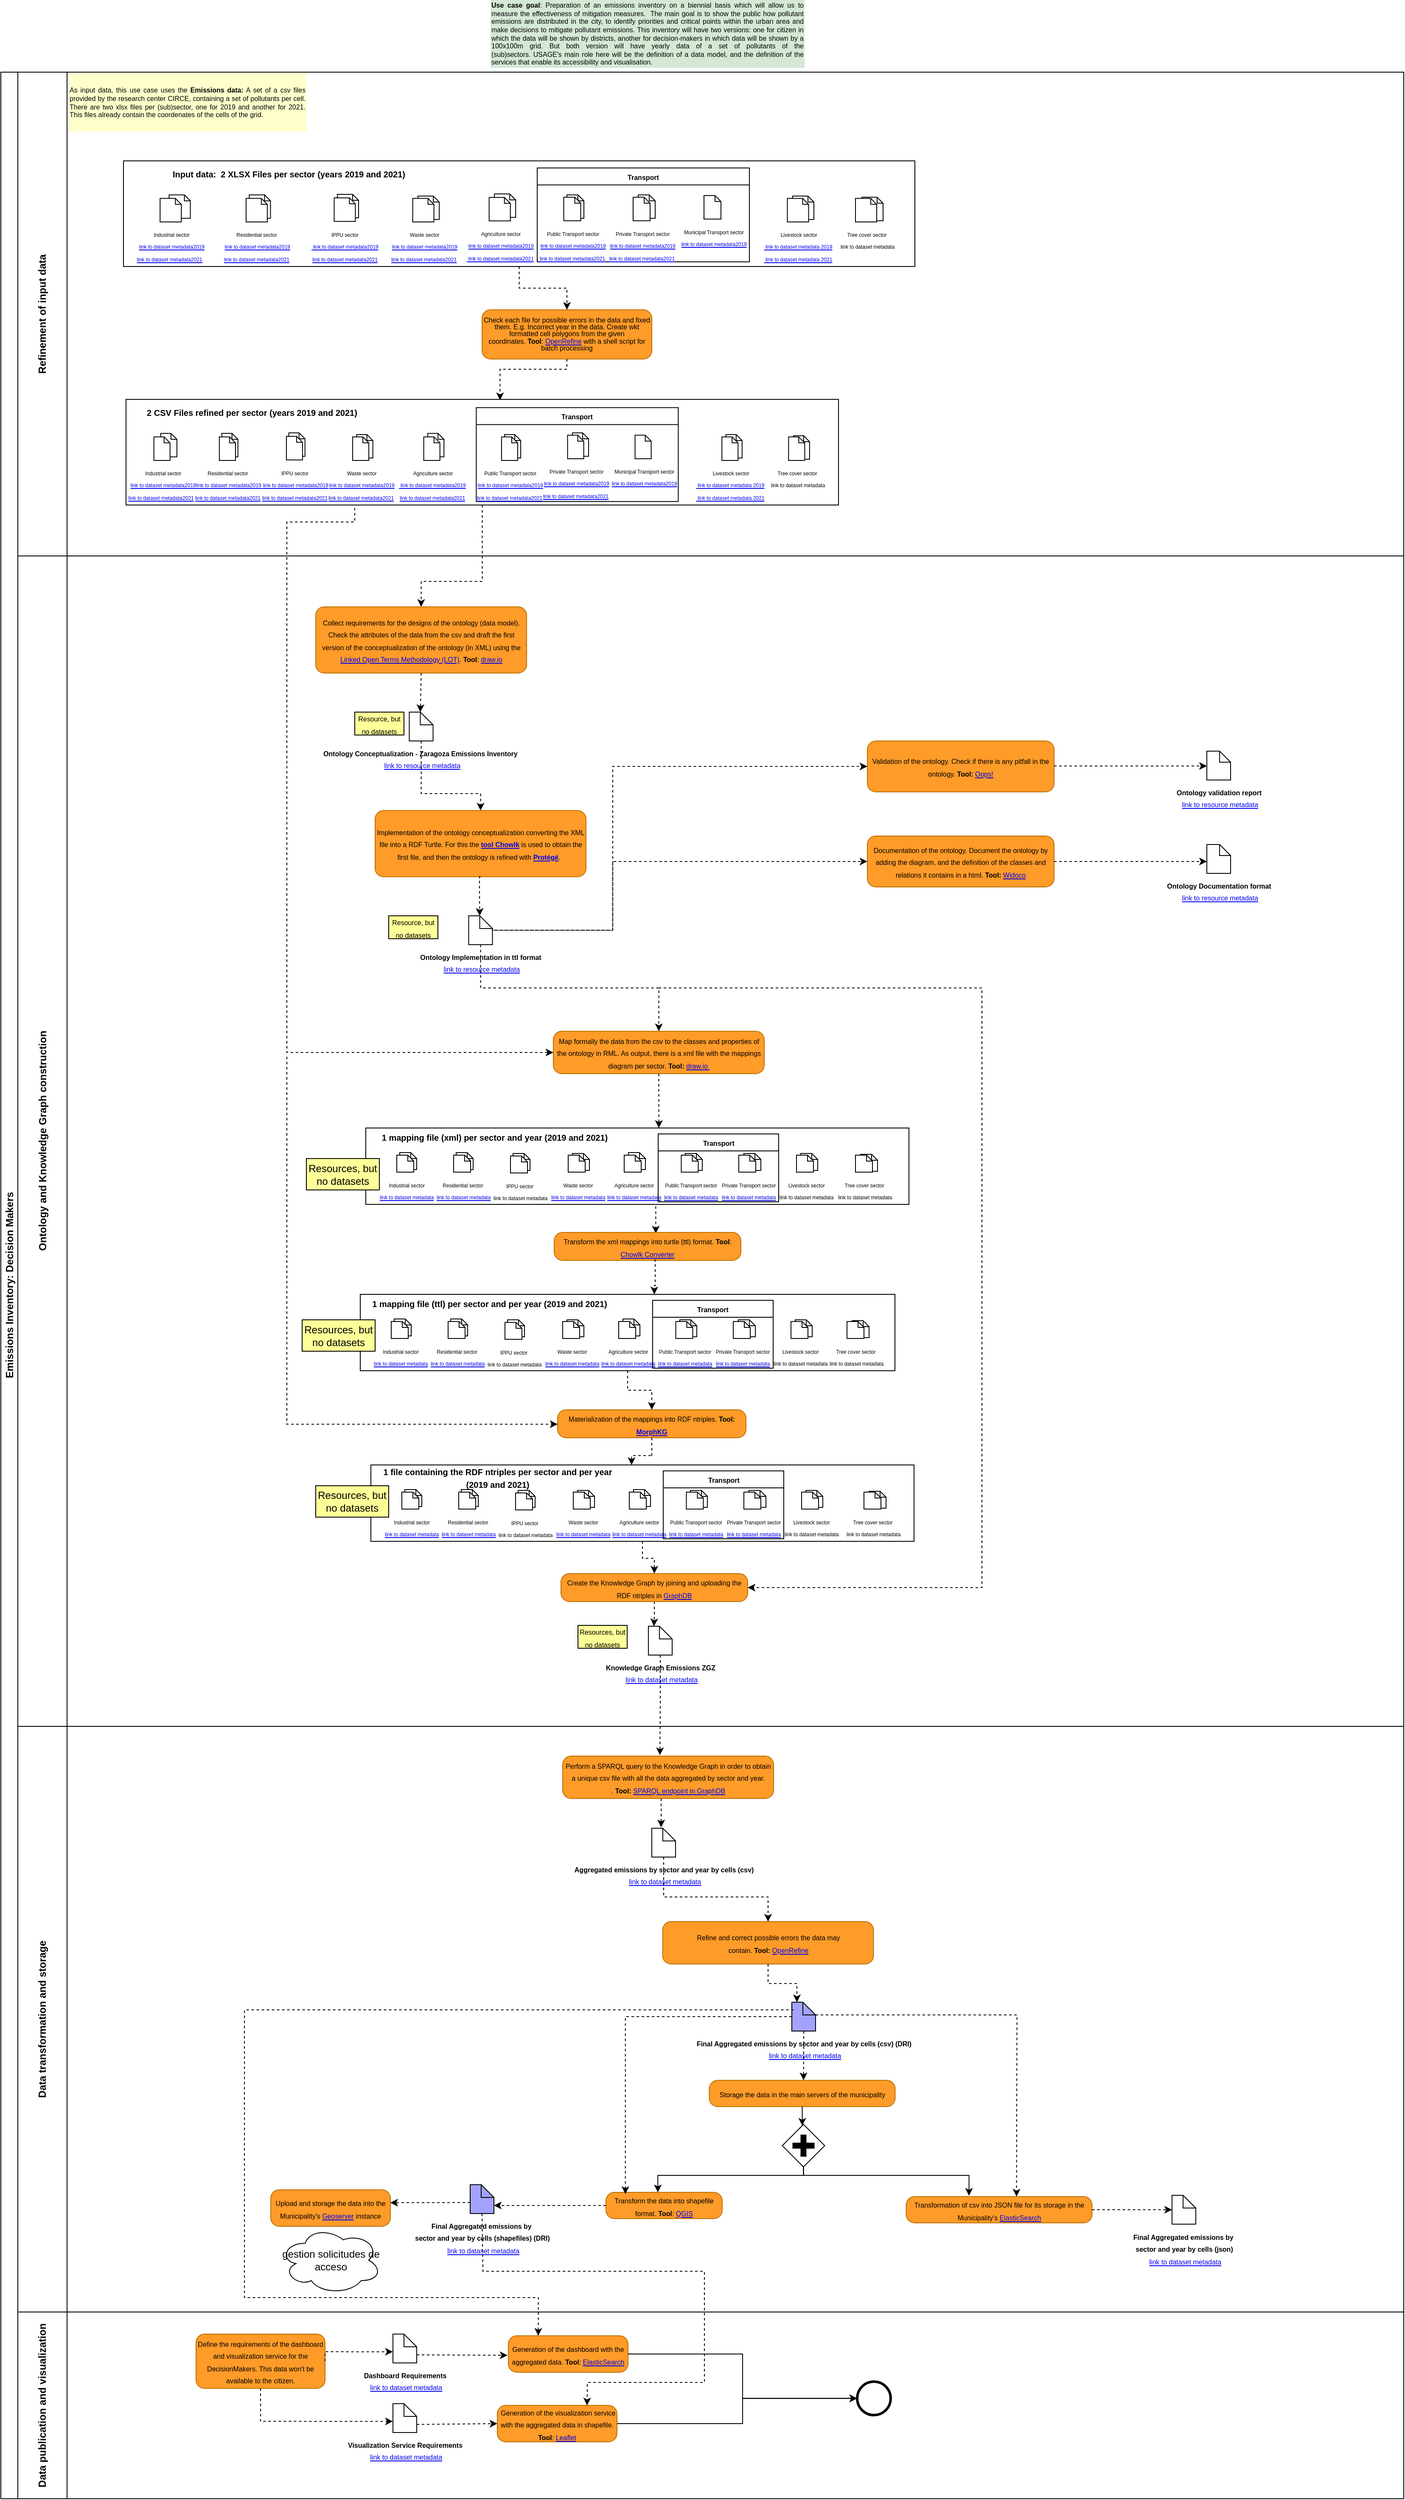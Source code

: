 <mxfile version="26.1.0" pages="2">
  <diagram name="DecisionMakers-EmissionInventory-ZGZ" id="yITqx3BHYA7Q2pvuCm3x">
    <mxGraphModel grid="1" page="1" gridSize="10" guides="1" tooltips="1" connect="1" arrows="1" fold="1" pageScale="1" pageWidth="827" pageHeight="1169" math="0" shadow="0">
      <root>
        <mxCell id="gUWtP375bY4jK0gCFB5f-0" />
        <mxCell id="gUWtP375bY4jK0gCFB5f-1" parent="gUWtP375bY4jK0gCFB5f-0" />
        <mxCell id="gUWtP375bY4jK0gCFB5f-2" value="Emissions Inventory: Decision Makers" style="swimlane;html=1;childLayout=stackLayout;resizeParent=1;resizeParentMax=0;horizontal=0;startSize=20;horizontalStack=0;whiteSpace=wrap;" vertex="1" parent="gUWtP375bY4jK0gCFB5f-1">
          <mxGeometry x="93" y="-4510" width="1653" height="2859" as="geometry">
            <mxRectangle x="99" y="-2240" width="40" height="50" as="alternateBounds" />
          </mxGeometry>
        </mxCell>
        <mxCell id="gUWtP375bY4jK0gCFB5f-3" value="Refinement of input data" style="swimlane;html=1;startSize=58;horizontal=0;whiteSpace=wrap;" vertex="1" parent="gUWtP375bY4jK0gCFB5f-2">
          <mxGeometry x="20" width="1633" height="570" as="geometry">
            <mxRectangle x="20" width="1133" height="30" as="alternateBounds" />
          </mxGeometry>
        </mxCell>
        <mxCell id="gUWtP375bY4jK0gCFB5f-5" value="&lt;div style=&quot;text-align: justify;&quot;&gt;&lt;span style=&quot;font-size: 8px;&quot;&gt;As input data, this use case uses the&lt;/span&gt;&lt;b style=&quot;font-size: 8px; background-color: initial;&quot;&gt;&amp;nbsp;Emissions data:&lt;/b&gt;&lt;span style=&quot;font-size: 8px; background-color: initial;&quot;&gt; A set of a csv files provided by the research center CIRCE, containing a set of pollutants per cell. There are two xlsx files per (sub)sector, one for 2019 and another for 2021. This files already contain the coordenates of the cells of the grid.&lt;/span&gt;&lt;/div&gt;&lt;div style=&quot;text-align: justify;&quot;&gt;&lt;/div&gt;" style="text;html=1;strokeColor=none;fillColor=#FFFFCC;align=center;verticalAlign=middle;rounded=0;whiteSpace=wrap;spacing=2;fontSize=6;labelBackgroundColor=none;" vertex="1" parent="gUWtP375bY4jK0gCFB5f-3">
          <mxGeometry x="60" y="1" width="280" height="69" as="geometry" />
        </mxCell>
        <mxCell id="gUWtP375bY4jK0gCFB5f-6" value="" style="group" connectable="0" vertex="1" parent="gUWtP375bY4jK0gCFB5f-3">
          <mxGeometry x="137" y="99" width="1038" height="130" as="geometry" />
        </mxCell>
        <mxCell id="gUWtP375bY4jK0gCFB5f-7" value="&lt;div&gt;&lt;br&gt;&lt;/div&gt;&lt;div&gt;&lt;br&gt;&lt;/div&gt;&lt;div&gt;&lt;br&gt;&lt;/div&gt;" style="rounded=0;whiteSpace=wrap;html=1;" vertex="1" parent="gUWtP375bY4jK0gCFB5f-6">
          <mxGeometry x="-12.51" y="5.53" width="932.51" height="124.47" as="geometry" />
        </mxCell>
        <mxCell id="gUWtP375bY4jK0gCFB5f-9" value="&lt;b&gt;&lt;font style=&quot;font-size: 10px;&quot;&gt;Input data:&amp;nbsp; 2 XLSX Files per sector (years 2019 and 2021)&lt;/font&gt;&lt;/b&gt;" style="text;html=1;align=center;verticalAlign=middle;whiteSpace=wrap;rounded=0;" vertex="1" parent="gUWtP375bY4jK0gCFB5f-6">
          <mxGeometry width="365.176" height="41.489" as="geometry" />
        </mxCell>
        <mxCell id="cuJ28by3qQDjeVqu262e-0" value="" style="group" connectable="0" vertex="1" parent="gUWtP375bY4jK0gCFB5f-6">
          <mxGeometry x="31.89" y="45.638" width="34.392" height="31.809" as="geometry" />
        </mxCell>
        <UserObject label="&lt;div style=&quot;&quot;&gt;&lt;div style=&quot;&quot;&gt;&lt;div&gt;&lt;font style=&quot;font-size: 6px;&quot;&gt;&lt;span style=&quot;font-family: Arial; background-color: initial;&quot;&gt;&amp;nbsp;&lt;/span&gt;&lt;/font&gt;&lt;/div&gt;&lt;/div&gt;&lt;/div&gt;" id="gUWtP375bY4jK0gCFB5f-12">
          <mxCell style="shape=mxgraph.bpmn.data;labelPosition=center;verticalLabelPosition=bottom;align=center;verticalAlign=top;size=7;html=1;" vertex="1" parent="cuJ28by3qQDjeVqu262e-0">
            <mxGeometry x="9.38" width="25.012" height="27.66" as="geometry" />
          </mxCell>
        </UserObject>
        <UserObject label="&lt;div style=&quot;&quot;&gt;&lt;div style=&quot;&quot;&gt;&lt;div&gt;&lt;font style=&quot;font-size: 6px;&quot;&gt;&lt;span style=&quot;font-family: Arial; background-color: initial;&quot;&gt;&amp;nbsp;Industrial sector&lt;/span&gt;&lt;/font&gt;&lt;/div&gt;&lt;div&gt;&lt;span style=&quot;font-size: 6px; background-color: initial; font-family: Arial;&quot;&gt;&amp;nbsp;&lt;/span&gt;&lt;a href=&quot;https://usage.geocat.live/catalogue/srv/eng/catalog.search#/metadata/0a415354-4f2f-4799-bcdf-ca8c07c1386b&quot;&gt;&lt;font face=&quot;Arial&quot;&gt;&lt;span style=&quot;font-size: 6px;&quot;&gt;link to dataset metadata&lt;/span&gt;&lt;/font&gt;&lt;font style=&quot;font-size: 6px;&quot; face=&quot;Arial&quot;&gt;2019&lt;/font&gt;&lt;/a&gt;&lt;/div&gt;&lt;div&gt;&lt;a href=&quot;https://usage.geocat.live/catalogue/srv/eng/catalog.search#/metadata/00274fb5-9208-4a56-b50b-2529bbfabc47&quot;&gt;&lt;font face=&quot;Arial&quot; style=&quot;background-color: initial;&quot;&gt;&lt;span style=&quot;font-size: 6px;&quot;&gt;link to dataset metadata&lt;/span&gt;&lt;/font&gt;&lt;font face=&quot;Arial&quot; style=&quot;background-color: initial; font-size: 6px;&quot;&gt;20&lt;/font&gt;&lt;font face=&quot;Arial&quot;&gt;&lt;span style=&quot;font-size: 6px;&quot;&gt;21&lt;/span&gt;&lt;/font&gt;&lt;/a&gt;&amp;nbsp;&lt;/div&gt;&lt;/div&gt;&lt;/div&gt;" id="gUWtP375bY4jK0gCFB5f-15">
          <mxCell style="shape=mxgraph.bpmn.data;labelPosition=center;verticalLabelPosition=bottom;align=center;verticalAlign=top;size=7;html=1;" vertex="1" parent="cuJ28by3qQDjeVqu262e-0">
            <mxGeometry x="-1.251" y="4.149" width="25.012" height="27.66" as="geometry" />
          </mxCell>
        </UserObject>
        <mxCell id="cuJ28by3qQDjeVqu262e-1" value="" style="group" connectable="0" vertex="1" parent="gUWtP375bY4jK0gCFB5f-6">
          <mxGeometry x="131.939" y="45.638" width="28.764" height="31.809" as="geometry" />
        </mxCell>
        <UserObject label="&lt;div style=&quot;&quot;&gt;&lt;div style=&quot;&quot;&gt;&lt;div&gt;&lt;font style=&quot;font-size: 6px;&quot;&gt;&lt;span style=&quot;font-family: Arial; background-color: initial;&quot;&gt;&amp;nbsp;&lt;/span&gt;&lt;/font&gt;&lt;/div&gt;&lt;/div&gt;&lt;/div&gt;" id="gUWtP375bY4jK0gCFB5f-17">
          <mxCell style="shape=mxgraph.bpmn.data;labelPosition=center;verticalLabelPosition=bottom;align=center;verticalAlign=top;size=7;html=1;" vertex="1" parent="cuJ28by3qQDjeVqu262e-1">
            <mxGeometry x="3.752" width="25.012" height="27.66" as="geometry" />
          </mxCell>
        </UserObject>
        <UserObject label="&lt;div style=&quot;&quot;&gt;&lt;div style=&quot;&quot;&gt;&lt;div&gt;&lt;span style=&quot;background-color: initial; font-size: 6px;&quot;&gt;&lt;font face=&quot;Arial&quot;&gt;Residential sector&lt;/font&gt;&lt;/span&gt;&lt;/div&gt;&lt;div&gt;&lt;span style=&quot;background-color: initial; font-size: 6px; font-family: Arial;&quot;&gt;&amp;nbsp;&lt;/span&gt;&lt;a href=&quot;https://usage.geocat.live/catalogue/srv/eng/catalog.search#/metadata/84743b7b-db2c-4a72-9ba0-3ace8f1ec37c&quot;&gt;&lt;font face=&quot;Arial&quot;&gt;&lt;span style=&quot;font-size: 6px;&quot;&gt;link to dataset metadata&lt;/span&gt;&lt;/font&gt;&lt;font style=&quot;font-size: 6px;&quot; face=&quot;Arial&quot;&gt;2019&lt;/font&gt;&lt;/a&gt;&lt;br&gt;&lt;/div&gt;&lt;div&gt;&lt;a href=&quot;https://usage.geocat.live/catalogue/srv/eng/catalog.search#/metadata/f62e0b66-9309-4fc2-b230-ea6b2c0549a9&quot;&gt;&lt;font style=&quot;color: rgb(0, 0, 238);&quot; face=&quot;Arial&quot;&gt;&lt;span style=&quot;font-size: 6px;&quot;&gt;link to dataset metadata&lt;/span&gt;&lt;/font&gt;&lt;font style=&quot;color: rgb(0, 0, 238); font-size: 6px;&quot; face=&quot;Arial&quot;&gt;2021&lt;/font&gt;&lt;/a&gt;&lt;br&gt;&lt;/div&gt;&lt;/div&gt;&lt;/div&gt;" id="gUWtP375bY4jK0gCFB5f-18">
          <mxCell style="shape=mxgraph.bpmn.data;labelPosition=center;verticalLabelPosition=bottom;align=center;verticalAlign=top;size=7;html=1;" vertex="1" parent="cuJ28by3qQDjeVqu262e-1">
            <mxGeometry y="4.149" width="25.012" height="27.66" as="geometry" />
          </mxCell>
        </UserObject>
        <mxCell id="cuJ28by3qQDjeVqu262e-2" value="" style="group" connectable="0" vertex="1" parent="gUWtP375bY4jK0gCFB5f-6">
          <mxGeometry x="235.739" y="45.021" width="28.764" height="31.809" as="geometry" />
        </mxCell>
        <UserObject label="&lt;div style=&quot;&quot;&gt;&lt;div style=&quot;&quot;&gt;&lt;div&gt;&lt;font style=&quot;font-size: 6px;&quot;&gt;&lt;span style=&quot;font-family: Arial; background-color: initial;&quot;&gt;&amp;nbsp;&lt;/span&gt;&lt;/font&gt;&lt;/div&gt;&lt;/div&gt;&lt;/div&gt;" id="gUWtP375bY4jK0gCFB5f-23">
          <mxCell style="shape=mxgraph.bpmn.data;labelPosition=center;verticalLabelPosition=bottom;align=center;verticalAlign=top;size=7;html=1;" vertex="1" parent="cuJ28by3qQDjeVqu262e-2">
            <mxGeometry x="3.752" width="25.012" height="27.66" as="geometry" />
          </mxCell>
        </UserObject>
        <UserObject label="&lt;div style=&quot;&quot;&gt;&lt;div style=&quot;&quot;&gt;&lt;div&gt;&lt;font style=&quot;font-size: 6px;&quot;&gt;&lt;span style=&quot;font-family: Arial; background-color: initial;&quot;&gt;IPPU sector&lt;/span&gt;&lt;/font&gt;&lt;/div&gt;&lt;div&gt;&lt;font style=&quot;font-size: 6px;&quot;&gt;&lt;a href=&quot;https://usage.geocat.live/catalogue/srv/eng/catalog.search#/metadata/ef69d372-c528-42bc-9aac-015c73b9371f&quot;&gt;&lt;span style=&quot;background-color: initial; font-family: Arial;&quot;&gt;&amp;nbsp;&lt;/span&gt;link to dataset metadata2019&lt;/a&gt;&lt;/font&gt;&lt;/div&gt;&lt;div&gt;&lt;a href=&quot;https://usage.geocat.live/catalogue/srv/eng/catalog.search#/metadata/bc6d6348-2507-409c-b47f-0cdb7efd1176&quot;&gt;&lt;span style=&quot;font-size: 6px;&quot;&gt;link to dataset metadata20&lt;/span&gt;&lt;font face=&quot;Arial&quot; style=&quot;font-size: 6px;&quot;&gt;21&lt;/font&gt;&lt;/a&gt;&lt;br&gt;&lt;/div&gt;&lt;/div&gt;&lt;/div&gt;" id="gUWtP375bY4jK0gCFB5f-24">
          <mxCell style="shape=mxgraph.bpmn.data;labelPosition=center;verticalLabelPosition=bottom;align=center;verticalAlign=top;size=7;html=1;" vertex="1" parent="cuJ28by3qQDjeVqu262e-2">
            <mxGeometry y="4.149" width="25.012" height="27.66" as="geometry" />
          </mxCell>
        </UserObject>
        <mxCell id="cuJ28by3qQDjeVqu262e-3" value="" style="group" connectable="0" vertex="1" parent="gUWtP375bY4jK0gCFB5f-6">
          <mxGeometry x="328.288" y="47.021" width="31.265" height="30.426" as="geometry" />
        </mxCell>
        <UserObject label="&lt;div style=&quot;&quot;&gt;&lt;div style=&quot;&quot;&gt;&lt;div&gt;&lt;font style=&quot;font-size: 6px;&quot;&gt;&lt;span style=&quot;font-family: Arial; background-color: initial;&quot;&gt;&amp;nbsp;&lt;/span&gt;&lt;/font&gt;&lt;/div&gt;&lt;/div&gt;&lt;/div&gt;" id="gUWtP375bY4jK0gCFB5f-25">
          <mxCell style="shape=mxgraph.bpmn.data;labelPosition=center;verticalLabelPosition=bottom;align=center;verticalAlign=top;size=7;html=1;" vertex="1" parent="cuJ28by3qQDjeVqu262e-3">
            <mxGeometry x="6.253" width="25.012" height="27.66" as="geometry" />
          </mxCell>
        </UserObject>
        <UserObject label="&lt;div style=&quot;&quot;&gt;&lt;div style=&quot;&quot;&gt;&lt;div&gt;&lt;font style=&quot;font-size: 6px;&quot;&gt;&lt;span style=&quot;font-family: Arial; background-color: initial;&quot;&gt;&amp;nbsp;Waste sector&lt;/span&gt;&lt;/font&gt;&lt;/div&gt;&lt;div&gt;&lt;span style=&quot;font-size: 6px; background-color: initial; font-family: Arial;&quot;&gt;&amp;nbsp;&lt;/span&gt;&lt;a href=&quot;https://usage.geocat.live/catalogue/srv/eng/catalog.search#/metadata/fcfab35e-4f9e-4136-b0e7-bd87b8757663&quot;&gt;&lt;font face=&quot;Arial&quot;&gt;&lt;span style=&quot;font-size: 6px;&quot;&gt;link to dataset metadata&lt;/span&gt;&lt;/font&gt;&lt;font style=&quot;font-size: 6px;&quot; face=&quot;Arial&quot;&gt;2019&lt;/font&gt;&lt;/a&gt;&lt;/div&gt;&lt;div&gt;&lt;a href=&quot;https://usage.geocat.live/catalogue/srv/eng/catalog.search#/metadata/cc655ef8-2dbc-427c-98ca-b612098ac533&quot;&gt;&lt;font face=&quot;Arial&quot;&gt;&lt;span style=&quot;font-size: 6px;&quot;&gt;link to dataset metadata&lt;/span&gt;&lt;/font&gt;&lt;font face=&quot;Arial&quot; style=&quot;font-size: 6px;&quot;&gt;20&lt;/font&gt;&lt;font style=&quot;font-size: 6px;&quot; face=&quot;Arial&quot;&gt;21&lt;/font&gt;&lt;/a&gt;&lt;br&gt;&lt;/div&gt;&lt;/div&gt;&lt;/div&gt;" id="gUWtP375bY4jK0gCFB5f-26">
          <mxCell style="shape=mxgraph.bpmn.data;labelPosition=center;verticalLabelPosition=bottom;align=center;verticalAlign=top;size=7;html=1;" vertex="1" parent="cuJ28by3qQDjeVqu262e-3">
            <mxGeometry y="2.766" width="25.012" height="27.66" as="geometry" />
          </mxCell>
        </UserObject>
        <mxCell id="cuJ28by3qQDjeVqu262e-8" value="" style="group" connectable="0" vertex="1" parent="gUWtP375bY4jK0gCFB5f-6">
          <mxGeometry x="769.746" y="47.021" width="31.265" height="30.426" as="geometry" />
        </mxCell>
        <UserObject label="&lt;div style=&quot;&quot;&gt;&lt;div style=&quot;&quot;&gt;&lt;div&gt;&lt;font style=&quot;font-size: 6px;&quot;&gt;&lt;span style=&quot;font-family: Arial; background-color: initial;&quot;&gt;&amp;nbsp;&lt;/span&gt;&lt;/font&gt;&lt;/div&gt;&lt;/div&gt;&lt;/div&gt;" id="gUWtP375bY4jK0gCFB5f-27">
          <mxCell style="shape=mxgraph.bpmn.data;labelPosition=center;verticalLabelPosition=bottom;align=center;verticalAlign=top;size=7;html=1;" vertex="1" parent="cuJ28by3qQDjeVqu262e-8">
            <mxGeometry x="6.253" width="25.012" height="27.66" as="geometry" />
          </mxCell>
        </UserObject>
        <UserObject label="&lt;div style=&quot;&quot;&gt;&lt;div style=&quot;&quot;&gt;&lt;div&gt;&lt;font style=&quot;font-size: 6px;&quot;&gt;&lt;span style=&quot;font-family: Arial; background-color: initial;&quot;&gt;&amp;nbsp;Livestock sector&lt;/span&gt;&lt;/font&gt;&lt;/div&gt;&lt;div&gt;&lt;font style=&quot;font-size: 6px;&quot;&gt;&lt;a href=&quot;https://usage.geocat.live/catalogue/srv/eng/catalog.search#/metadata/ccad07bb-cfe4-4ec2-924f-c482dea19d08&quot;&gt;&lt;span style=&quot;background-color: initial; font-family: Arial;&quot;&gt;&amp;nbsp;&lt;/span&gt;link to dataset metadata 2019&lt;/a&gt;&lt;/font&gt;&lt;/div&gt;&lt;div&gt;&lt;a href=&quot;https://usage.geocat.live/catalogue/srv/eng/catalog.search#/metadata/1d48aa53-ed8d-4fec-bbf1-74581396a888&quot;&gt;&lt;span style=&quot;font-size: 6px; background-color: initial; font-family: Arial;&quot;&gt;&amp;nbsp;&lt;/span&gt;&lt;span style=&quot;font-size: 6px;&quot;&gt;link to dataset metadata 20&lt;/span&gt;&lt;font face=&quot;Arial&quot; style=&quot;font-size: 6px;&quot;&gt;21&lt;/font&gt;&lt;/a&gt;&lt;br&gt;&lt;/div&gt;&lt;/div&gt;&lt;/div&gt;" id="gUWtP375bY4jK0gCFB5f-28">
          <mxCell style="shape=mxgraph.bpmn.data;labelPosition=center;verticalLabelPosition=bottom;align=center;verticalAlign=top;size=7;html=1;" vertex="1" parent="cuJ28by3qQDjeVqu262e-8">
            <mxGeometry y="2.766" width="25.012" height="27.66" as="geometry" />
          </mxCell>
        </UserObject>
        <mxCell id="cuJ28by3qQDjeVqu262e-9" value="" style="group" connectable="0" vertex="1" parent="gUWtP375bY4jK0gCFB5f-6">
          <mxGeometry x="850.0" y="48.404" width="32.516" height="29.043" as="geometry" />
        </mxCell>
        <UserObject label="&lt;div style=&quot;&quot;&gt;&lt;div style=&quot;&quot;&gt;&lt;div&gt;&lt;font style=&quot;font-size: 6px;&quot;&gt;&lt;span style=&quot;font-family: Arial; background-color: initial;&quot;&gt;&amp;nbsp;&lt;/span&gt;&lt;/font&gt;&lt;/div&gt;&lt;/div&gt;&lt;/div&gt;" id="gUWtP375bY4jK0gCFB5f-29">
          <mxCell style="shape=mxgraph.bpmn.data;labelPosition=center;verticalLabelPosition=bottom;align=center;verticalAlign=top;size=7;html=1;" vertex="1" parent="cuJ28by3qQDjeVqu262e-9">
            <mxGeometry x="7.504" width="25.012" height="27.66" as="geometry" />
          </mxCell>
        </UserObject>
        <UserObject label="&lt;div style=&quot;&quot;&gt;&lt;div style=&quot;&quot;&gt;&lt;div&gt;&lt;font style=&quot;font-size: 6px;&quot;&gt;&lt;span style=&quot;font-family: Arial; background-color: initial;&quot;&gt;Tree cover sector&lt;/span&gt;&lt;/font&gt;&lt;/div&gt;&lt;div&gt;&lt;font style=&quot;font-size: 6px;&quot;&gt;&lt;span style=&quot;background-color: initial; font-family: Arial;&quot;&gt;&amp;nbsp;&lt;/span&gt;link to dataset metadata&lt;/font&gt;&lt;/div&gt;&lt;/div&gt;&lt;/div&gt;" id="gUWtP375bY4jK0gCFB5f-30">
          <mxCell style="shape=mxgraph.bpmn.data;labelPosition=center;verticalLabelPosition=bottom;align=center;verticalAlign=top;size=7;html=1;" vertex="1" parent="cuJ28by3qQDjeVqu262e-9">
            <mxGeometry y="1.383" width="25.012" height="27.66" as="geometry" />
          </mxCell>
        </UserObject>
        <mxCell id="cuJ28by3qQDjeVqu262e-4" value="" style="group" connectable="0" vertex="1" parent="gUWtP375bY4jK0gCFB5f-6">
          <mxGeometry x="418.341" y="44.468" width="31.265" height="31.809" as="geometry" />
        </mxCell>
        <UserObject label="&lt;div style=&quot;&quot;&gt;&lt;div style=&quot;&quot;&gt;&lt;div&gt;&lt;font style=&quot;font-size: 6px;&quot;&gt;&lt;span style=&quot;font-family: Arial; background-color: initial;&quot;&gt;&amp;nbsp;&lt;/span&gt;&lt;/font&gt;&lt;/div&gt;&lt;/div&gt;&lt;/div&gt;" id="gUWtP375bY4jK0gCFB5f-14">
          <mxCell style="shape=mxgraph.bpmn.data;labelPosition=center;verticalLabelPosition=bottom;align=center;verticalAlign=top;size=7;html=1;" vertex="1" parent="cuJ28by3qQDjeVqu262e-4">
            <mxGeometry x="6.253" width="25.012" height="27.66" as="geometry" />
          </mxCell>
        </UserObject>
        <UserObject label="&lt;div style=&quot;&quot;&gt;&lt;div style=&quot;&quot;&gt;&lt;div&gt;&lt;font style=&quot;font-size: 6px;&quot;&gt;&lt;span style=&quot;font-family: Arial; background-color: initial;&quot;&gt;&amp;nbsp;Agriculture sector&lt;/span&gt;&lt;/font&gt;&lt;/div&gt;&lt;div&gt;&lt;span style=&quot;font-size: 6px; background-color: initial; font-family: Arial;&quot;&gt;&amp;nbsp;&lt;/span&gt;&lt;a href=&quot;https://usage.geocat.live/catalogue/srv/eng/catalog.search#/metadata/10c93405-9338-4c38-8a58-9b284450163f&quot;&gt;&lt;font face=&quot;Arial&quot;&gt;&lt;span style=&quot;font-size: 6px;&quot;&gt;link to dataset metadat&lt;/span&gt;&lt;/font&gt;&lt;font style=&quot;font-size: 6px;&quot; face=&quot;Arial&quot;&gt;a2019&lt;/font&gt;&lt;/a&gt;&lt;/div&gt;&lt;div&gt;&lt;div&gt;&lt;a href=&quot;https://usage.geocat.live/catalogue/srv/eng/catalog.search#/metadata/10c93405-9338-4c38-8a58-9b284450163f&quot;&gt;&lt;span style=&quot;font-size: 6px; background-color: initial; font-family: Arial;&quot;&gt;&amp;nbsp;&lt;/span&gt;&lt;font face=&quot;Arial&quot;&gt;&lt;span style=&quot;font-size: 6px;&quot;&gt;link to dataset metadat&lt;/span&gt;&lt;/font&gt;&lt;font style=&quot;font-size: 6px;&quot; face=&quot;Arial&quot;&gt;a202&lt;/font&gt;&lt;font face=&quot;Arial&quot; style=&quot;font-size: 6px;&quot;&gt;1&lt;/font&gt;&lt;/a&gt;&lt;/div&gt;&lt;div&gt;&lt;br&gt;&lt;/div&gt;&lt;/div&gt;&lt;div&gt;&lt;br&gt;&lt;/div&gt;&lt;/div&gt;&lt;/div&gt;" id="gUWtP375bY4jK0gCFB5f-16">
          <mxCell style="shape=mxgraph.bpmn.data;labelPosition=center;verticalLabelPosition=bottom;align=center;verticalAlign=top;size=7;html=1;" vertex="1" parent="cuJ28by3qQDjeVqu262e-4">
            <mxGeometry y="4.149" width="25.012" height="27.66" as="geometry" />
          </mxCell>
        </UserObject>
        <mxCell id="cuJ28by3qQDjeVqu262e-50" value="&lt;b&gt;&lt;font style=&quot;font-size: 8px;&quot;&gt;Transport&lt;/font&gt;&lt;/b&gt;" style="swimlane;fontStyle=0;childLayout=stackLayout;horizontal=1;startSize=20;fillColor=none;horizontalStack=0;resizeParent=1;resizeParentMax=0;resizeLast=0;collapsible=1;marginBottom=0;whiteSpace=wrap;html=1;container=0;" vertex="1" parent="gUWtP375bY4jK0gCFB5f-6">
          <mxGeometry x="475" y="13.833" width="250" height="110.64" as="geometry" />
        </mxCell>
        <mxCell id="cuJ28by3qQDjeVqu262e-51" value="" style="group" connectable="0" vertex="1" parent="gUWtP375bY4jK0gCFB5f-6">
          <mxGeometry x="509.25" y="45.641" width="24.75" height="30.426" as="geometry" />
        </mxCell>
        <UserObject label="&lt;div style=&quot;&quot;&gt;&lt;div style=&quot;&quot;&gt;&lt;div&gt;&lt;font style=&quot;font-size: 6px;&quot;&gt;&lt;span style=&quot;font-family: Arial; background-color: initial;&quot;&gt;&amp;nbsp;&lt;/span&gt;&lt;/font&gt;&lt;/div&gt;&lt;/div&gt;&lt;/div&gt;" id="cuJ28by3qQDjeVqu262e-52">
          <mxCell style="shape=mxgraph.bpmn.data;labelPosition=center;verticalLabelPosition=bottom;align=center;verticalAlign=top;size=7;html=1;" vertex="1" parent="cuJ28by3qQDjeVqu262e-51">
            <mxGeometry x="0.75" width="20" height="27.66" as="geometry" />
          </mxCell>
        </UserObject>
        <UserObject label="&lt;div style=&quot;&quot;&gt;&lt;div style=&quot;&quot;&gt;&lt;div&gt;&lt;font style=&quot;font-size: 6px;&quot;&gt;&lt;span style=&quot;font-family: Arial; background-color: initial;&quot;&gt;&amp;nbsp;Public Transport sector&lt;/span&gt;&lt;/font&gt;&lt;/div&gt;&lt;div&gt;&lt;span style=&quot;font-size: 6px; background-color: initial; font-family: Arial;&quot;&gt;&amp;nbsp;&lt;/span&gt;&lt;a href=&quot;https://usage.geocat.live/catalogue/srv/eng/catalog.search#/metadata/9c77f243-d62a-475d-8819-3deb40bc1aa1&quot;&gt;&lt;font face=&quot;Arial&quot;&gt;&lt;span style=&quot;font-size: 6px;&quot;&gt;link to dataset metadata&lt;/span&gt;&lt;/font&gt;&lt;font style=&quot;font-size: 6px;&quot; face=&quot;Arial&quot;&gt;2019&lt;/font&gt;&lt;/a&gt;&lt;/div&gt;&lt;div&gt;&lt;a href=&quot;https://usage.geocat.live/catalogue/srv/eng/catalog.search#/metadata/9752cddd-1c4e-4de8-9051-fd751c8dc8b4&quot;&gt;&lt;font face=&quot;Arial&quot;&gt;&lt;span style=&quot;font-size: 6px;&quot;&gt;link to dataset metadata&lt;/span&gt;&lt;/font&gt;&lt;font face=&quot;Arial&quot; style=&quot;font-size: 6px;&quot;&gt;20&lt;/font&gt;&lt;font style=&quot;font-size: 6px;&quot; face=&quot;Arial&quot;&gt;21&lt;/font&gt;&lt;/a&gt;&lt;br&gt;&lt;/div&gt;&lt;/div&gt;&lt;/div&gt;" id="cuJ28by3qQDjeVqu262e-53">
          <mxCell style="shape=mxgraph.bpmn.data;labelPosition=center;verticalLabelPosition=bottom;align=center;verticalAlign=top;size=7;html=1;" vertex="1" parent="cuJ28by3qQDjeVqu262e-51">
            <mxGeometry x="-3" y="2.766" width="20" height="27.66" as="geometry" />
          </mxCell>
        </UserObject>
        <mxCell id="cuJ28by3qQDjeVqu262e-54" value="" style="group" connectable="0" vertex="1" parent="gUWtP375bY4jK0gCFB5f-6">
          <mxGeometry x="588" y="45.641" width="26" height="30.426" as="geometry" />
        </mxCell>
        <UserObject label="&lt;div style=&quot;&quot;&gt;&lt;div style=&quot;&quot;&gt;&lt;div&gt;&lt;font style=&quot;font-size: 6px;&quot;&gt;&lt;span style=&quot;font-family: Arial; background-color: initial;&quot;&gt;&amp;nbsp;&lt;/span&gt;&lt;/font&gt;&lt;/div&gt;&lt;/div&gt;&lt;/div&gt;" id="cuJ28by3qQDjeVqu262e-55">
          <mxCell style="shape=mxgraph.bpmn.data;labelPosition=center;verticalLabelPosition=bottom;align=center;verticalAlign=top;size=7;html=1;" vertex="1" parent="cuJ28by3qQDjeVqu262e-54">
            <mxGeometry x="6" width="20" height="27.66" as="geometry" />
          </mxCell>
        </UserObject>
        <UserObject label="&lt;div style=&quot;&quot;&gt;&lt;div style=&quot;&quot;&gt;&lt;div&gt;&lt;font style=&quot;font-size: 6px;&quot;&gt;&lt;span style=&quot;font-family: Arial; background-color: initial;&quot;&gt;&amp;nbsp;Private Transport sector&lt;/span&gt;&lt;/font&gt;&lt;/div&gt;&lt;div&gt;&lt;span style=&quot;font-size: 6px; background-color: initial; font-family: Arial;&quot;&gt;&amp;nbsp;&lt;/span&gt;&lt;a href=&quot;https://usage.geocat.live/catalogue/srv/eng/catalog.search#/metadata/f8a44df1-1cd6-4aa6-8471-9af338336e5e&quot;&gt;&lt;font face=&quot;Arial&quot;&gt;&lt;span style=&quot;font-size: 6px;&quot;&gt;link to dataset metadat&lt;/span&gt;&lt;/font&gt;&lt;font style=&quot;font-size: 6px;&quot; face=&quot;Arial&quot;&gt;a2019&lt;/font&gt;&lt;/a&gt;&lt;/div&gt;&lt;div&gt;&lt;a href=&quot;https://usage.geocat.live/catalogue/srv/eng/catalog.search#/metadata/a2c9f20d-36c4-452c-914e-edfe5164d3b7&quot;&gt;&lt;font face=&quot;Arial&quot;&gt;&lt;span style=&quot;font-size: 6px;&quot;&gt;link to dataset metadat&lt;/span&gt;&lt;/font&gt;&lt;font face=&quot;Arial&quot; style=&quot;font-size: 6px;&quot;&gt;a20&lt;/font&gt;&lt;font style=&quot;font-size: 6px;&quot; face=&quot;Arial&quot;&gt;21&lt;/font&gt;&lt;/a&gt;&lt;br&gt;&lt;/div&gt;&lt;div&gt;&lt;br&gt;&lt;/div&gt;&lt;div&gt;&lt;br&gt;&lt;/div&gt;&lt;/div&gt;&lt;/div&gt;" id="cuJ28by3qQDjeVqu262e-56">
          <mxCell style="shape=mxgraph.bpmn.data;labelPosition=center;verticalLabelPosition=bottom;align=center;verticalAlign=top;size=7;html=1;" vertex="1" parent="cuJ28by3qQDjeVqu262e-54">
            <mxGeometry y="2.766" width="20" height="27.66" as="geometry" />
          </mxCell>
        </UserObject>
        <mxCell id="cuJ28by3qQDjeVqu262e-57" value="" style="group" connectable="0" vertex="1" parent="gUWtP375bY4jK0gCFB5f-6">
          <mxGeometry x="671.5" y="43.641" width="26" height="30.426" as="geometry" />
        </mxCell>
        <UserObject label="&lt;div style=&quot;&quot;&gt;&lt;div style=&quot;&quot;&gt;&lt;div&gt;&lt;font style=&quot;font-size: 6px;&quot;&gt;&lt;span style=&quot;font-family: Arial; background-color: initial;&quot;&gt;&amp;nbsp;Municipal Transport sector&lt;/span&gt;&lt;/font&gt;&lt;/div&gt;&lt;div&gt;&lt;span style=&quot;font-size: 6px; background-color: initial; font-family: Arial;&quot;&gt;&amp;nbsp;&lt;/span&gt;&lt;a href=&quot;https://usage.geocat.live/catalogue/srv/eng/catalog.search#/metadata/6f07556b-4323-4677-9dc7-2b7236ac007d&quot;&gt;&lt;font face=&quot;Arial&quot;&gt;&lt;span style=&quot;font-size: 6px;&quot;&gt;link to dataset metadat&lt;/span&gt;&lt;/font&gt;&lt;font face=&quot;Arial&quot; style=&quot;font-size: 6px;&quot;&gt;a2019&lt;/font&gt;&lt;/a&gt;&lt;/div&gt;&lt;div&gt;&lt;br&gt;&lt;/div&gt;&lt;div&gt;&lt;br&gt;&lt;/div&gt;&lt;/div&gt;&lt;/div&gt;" id="cuJ28by3qQDjeVqu262e-58">
          <mxCell style="shape=mxgraph.bpmn.data;labelPosition=center;verticalLabelPosition=bottom;align=center;verticalAlign=top;size=7;html=1;" vertex="1" parent="cuJ28by3qQDjeVqu262e-57">
            <mxGeometry y="2.766" width="20" height="27.66" as="geometry" />
          </mxCell>
        </UserObject>
        <mxCell id="gUWtP375bY4jK0gCFB5f-31" style="edgeStyle=orthogonalEdgeStyle;rounded=0;orthogonalLoop=1;jettySize=auto;html=1;dashed=1;entryX=0.5;entryY=0;entryDx=0;entryDy=0;entryPerimeter=0;" edge="1" parent="gUWtP375bY4jK0gCFB5f-3" source="gUWtP375bY4jK0gCFB5f-7" target="gUWtP375bY4jK0gCFB5f-39">
          <mxGeometry relative="1" as="geometry">
            <mxPoint x="445.32" y="230.992" as="sourcePoint" />
            <mxPoint x="415.6" y="253.276" as="targetPoint" />
            <Array as="points" />
          </mxGeometry>
        </mxCell>
        <mxCell id="gUWtP375bY4jK0gCFB5f-39" value="&lt;h6 style=&quot;line-height: 100%;&quot;&gt;&lt;span style=&quot;font-weight: 400;&quot;&gt;Check each file for possible errors in the data and fixed them. E.g. Incorrect year in the data. Create wkt formatted cell polygons from the given coordinates.&amp;nbsp;&lt;/span&gt;Tool&lt;span style=&quot;font-weight: 400;&quot;&gt;: &lt;a href=&quot;https://usage.geocat.live/catalogue/srv/eng/catalog.search#/metadata/ad9205a9-c185-47c8-b3c1-30d0d6c89197&quot;&gt;OpenRefine&lt;/a&gt; with a shell script for batch processing&lt;/span&gt;&lt;/h6&gt;" style="points=[[0.25,0,0],[0.5,0,0],[0.75,0,0],[1,0.25,0],[1,0.5,0],[1,0.75,0],[0.75,1,0],[0.5,1,0],[0.25,1,0],[0,0.75,0],[0,0.5,0],[0,0.25,0]];shape=mxgraph.bpmn.task;whiteSpace=wrap;rectStyle=rounded;size=10;html=1;container=1;expand=0;collapsible=0;taskMarker=abstract;fillColor=#ff9b29;fontColor=#000000;strokeColor=#BD7000;" vertex="1" parent="gUWtP375bY4jK0gCFB5f-3">
          <mxGeometry x="547" y="280" width="200" height="58" as="geometry" />
        </mxCell>
        <mxCell id="gUWtP375bY4jK0gCFB5f-68" style="edgeStyle=orthogonalEdgeStyle;rounded=0;orthogonalLoop=1;jettySize=auto;html=1;dashed=1;entryX=0.525;entryY=0.008;entryDx=0;entryDy=0;entryPerimeter=0;" edge="1" parent="gUWtP375bY4jK0gCFB5f-3" source="gUWtP375bY4jK0gCFB5f-39" target="cuJ28by3qQDjeVqu262e-12">
          <mxGeometry relative="1" as="geometry">
            <mxPoint x="358.19" y="316" as="sourcePoint" />
            <mxPoint x="360" y="344" as="targetPoint" />
            <Array as="points">
              <mxPoint x="647" y="350" />
            </Array>
          </mxGeometry>
        </mxCell>
        <mxCell id="cuJ28by3qQDjeVqu262e-11" value="" style="group" connectable="0" vertex="1" parent="gUWtP375bY4jK0gCFB5f-3">
          <mxGeometry x="137" y="380" width="933" height="130" as="geometry" />
        </mxCell>
        <mxCell id="cuJ28by3qQDjeVqu262e-12" value="&lt;div&gt;&lt;br&gt;&lt;/div&gt;&lt;div&gt;&lt;br&gt;&lt;/div&gt;&lt;div&gt;&lt;br&gt;&lt;/div&gt;" style="rounded=0;whiteSpace=wrap;html=1;" vertex="1" parent="cuJ28by3qQDjeVqu262e-11">
          <mxGeometry x="-9.52" y="5.53" width="839.52" height="124.47" as="geometry" />
        </mxCell>
        <mxCell id="cuJ28by3qQDjeVqu262e-14" value="&lt;b&gt;&lt;font style=&quot;font-size: 10px;&quot;&gt;2 CSV Files refined per sector (years 2019 and 2021)&lt;/font&gt;&lt;/b&gt;" style="text;html=1;align=center;verticalAlign=middle;whiteSpace=wrap;rounded=0;" vertex="1" parent="cuJ28by3qQDjeVqu262e-11">
          <mxGeometry width="277.996" height="41.489" as="geometry" />
        </mxCell>
        <mxCell id="cuJ28by3qQDjeVqu262e-17" value="" style="group" connectable="0" vertex="1" parent="cuJ28by3qQDjeVqu262e-11">
          <mxGeometry x="24.277" y="45.638" width="26.181" height="31.809" as="geometry" />
        </mxCell>
        <UserObject label="&lt;div style=&quot;&quot;&gt;&lt;div style=&quot;&quot;&gt;&lt;div&gt;&lt;font style=&quot;font-size: 6px;&quot;&gt;&lt;span style=&quot;font-family: Arial; background-color: initial;&quot;&gt;&amp;nbsp;&lt;/span&gt;&lt;/font&gt;&lt;/div&gt;&lt;/div&gt;&lt;/div&gt;" id="cuJ28by3qQDjeVqu262e-18">
          <mxCell style="shape=mxgraph.bpmn.data;labelPosition=center;verticalLabelPosition=bottom;align=center;verticalAlign=top;size=7;html=1;" vertex="1" parent="cuJ28by3qQDjeVqu262e-17">
            <mxGeometry x="7.14" width="19.041" height="27.66" as="geometry" />
          </mxCell>
        </UserObject>
        <UserObject label="&lt;div style=&quot;&quot;&gt;&lt;div style=&quot;&quot;&gt;&lt;div&gt;&lt;font style=&quot;font-size: 6px;&quot;&gt;&lt;span style=&quot;font-family: Arial; background-color: initial;&quot;&gt;&amp;nbsp;Industrial sector&lt;/span&gt;&lt;/font&gt;&lt;/div&gt;&lt;div&gt;&lt;span style=&quot;font-size: 6px; background-color: initial; font-family: Arial;&quot;&gt;&amp;nbsp;&lt;/span&gt;&lt;a href=&quot;https://usage.geocat.live/catalogue/srv/eng/catalog.search#/metadata/48a18809-f89e-4257-b3af-f8b5b7818b7c&quot;&gt;&lt;font face=&quot;Arial&quot;&gt;&lt;span style=&quot;font-size: 6px;&quot;&gt;link to dataset metadata&lt;/span&gt;&lt;/font&gt;&lt;font style=&quot;font-size: 6px;&quot; face=&quot;Arial&quot;&gt;2019&lt;/font&gt;&lt;/a&gt;&lt;/div&gt;&lt;div&gt;&lt;a href=&quot;https://usage.geocat.live/catalogue/srv/eng/catalog.search#/metadata/034a31f1-4d10-4db0-8e3e-89afaf67f7f5&quot;&gt;&lt;font face=&quot;Arial&quot; style=&quot;background-color: initial;&quot;&gt;&lt;span style=&quot;font-size: 6px;&quot;&gt;link to dataset metadata&lt;/span&gt;&lt;/font&gt;&lt;font face=&quot;Arial&quot; style=&quot;background-color: initial; font-size: 6px;&quot;&gt;20&lt;/font&gt;&lt;font face=&quot;Arial&quot;&gt;&lt;span style=&quot;font-size: 6px;&quot;&gt;21&lt;/span&gt;&lt;/font&gt;&lt;/a&gt;&amp;nbsp;&lt;/div&gt;&lt;/div&gt;&lt;/div&gt;" id="cuJ28by3qQDjeVqu262e-19">
          <mxCell style="shape=mxgraph.bpmn.data;labelPosition=center;verticalLabelPosition=bottom;align=center;verticalAlign=top;size=7;html=1;" vertex="1" parent="cuJ28by3qQDjeVqu262e-17">
            <mxGeometry x="-0.952" y="4.149" width="19.041" height="27.66" as="geometry" />
          </mxCell>
        </UserObject>
        <mxCell id="cuJ28by3qQDjeVqu262e-20" value="" style="group" connectable="0" vertex="1" parent="cuJ28by3qQDjeVqu262e-11">
          <mxGeometry x="100.44" y="45.638" width="21.897" height="31.809" as="geometry" />
        </mxCell>
        <UserObject label="&lt;div style=&quot;&quot;&gt;&lt;div style=&quot;&quot;&gt;&lt;div&gt;&lt;font style=&quot;font-size: 6px;&quot;&gt;&lt;span style=&quot;font-family: Arial; background-color: initial;&quot;&gt;&amp;nbsp;&lt;/span&gt;&lt;/font&gt;&lt;/div&gt;&lt;/div&gt;&lt;/div&gt;" id="cuJ28by3qQDjeVqu262e-21">
          <mxCell style="shape=mxgraph.bpmn.data;labelPosition=center;verticalLabelPosition=bottom;align=center;verticalAlign=top;size=7;html=1;" vertex="1" parent="cuJ28by3qQDjeVqu262e-20">
            <mxGeometry x="2.856" width="19.041" height="27.66" as="geometry" />
          </mxCell>
        </UserObject>
        <UserObject label="&lt;div style=&quot;&quot;&gt;&lt;div style=&quot;&quot;&gt;&lt;div&gt;&lt;span style=&quot;background-color: initial; font-size: 6px;&quot;&gt;&lt;font face=&quot;Arial&quot;&gt;Residential sector&lt;/font&gt;&lt;/span&gt;&lt;/div&gt;&lt;div&gt;&lt;span style=&quot;background-color: initial; font-size: 6px; font-family: Arial;&quot;&gt;&amp;nbsp;&lt;/span&gt;&lt;a href=&quot;https://usage.geocat.live/catalogue/srv/eng/catalog.search#/metadata/3d8adbed-233c-4213-928a-aef69880a95b&quot;&gt;&lt;font face=&quot;Arial&quot;&gt;&lt;span style=&quot;font-size: 6px;&quot;&gt;link to dataset metadata&lt;/span&gt;&lt;/font&gt;&lt;font face=&quot;Arial&quot; style=&quot;font-size: 6px;&quot;&gt;2019&lt;/font&gt;&lt;/a&gt;&lt;br&gt;&lt;/div&gt;&lt;div&gt;&lt;a href=&quot;https://usage.geocat.live/catalogue/srv/eng/catalog.search#/metadata/c43d1617-8cc5-47b4-b90b-698b40b651a1&quot;&gt;&lt;font face=&quot;Arial&quot; style=&quot;color: rgb(0, 0, 238);&quot;&gt;&lt;span style=&quot;font-size: 6px;&quot;&gt;link to dataset metadata&lt;/span&gt;&lt;/font&gt;&lt;font face=&quot;Arial&quot; style=&quot;color: rgb(0, 0, 238); font-size: 6px;&quot;&gt;2021&lt;/font&gt;&lt;/a&gt;&lt;br&gt;&lt;/div&gt;&lt;/div&gt;&lt;/div&gt;" id="cuJ28by3qQDjeVqu262e-22">
          <mxCell style="shape=mxgraph.bpmn.data;labelPosition=center;verticalLabelPosition=bottom;align=center;verticalAlign=top;size=7;html=1;" vertex="1" parent="cuJ28by3qQDjeVqu262e-20">
            <mxGeometry y="4.149" width="19.041" height="27.66" as="geometry" />
          </mxCell>
        </UserObject>
        <mxCell id="cuJ28by3qQDjeVqu262e-23" value="" style="group" connectable="0" vertex="1" parent="cuJ28by3qQDjeVqu262e-11">
          <mxGeometry x="179.46" y="45.021" width="21.897" height="31.809" as="geometry" />
        </mxCell>
        <UserObject label="&lt;div style=&quot;&quot;&gt;&lt;div style=&quot;&quot;&gt;&lt;div&gt;&lt;font style=&quot;font-size: 6px;&quot;&gt;&lt;span style=&quot;font-family: Arial; background-color: initial;&quot;&gt;&amp;nbsp;&lt;/span&gt;&lt;/font&gt;&lt;/div&gt;&lt;/div&gt;&lt;/div&gt;" id="cuJ28by3qQDjeVqu262e-24">
          <mxCell style="shape=mxgraph.bpmn.data;labelPosition=center;verticalLabelPosition=bottom;align=center;verticalAlign=top;size=7;html=1;" vertex="1" parent="cuJ28by3qQDjeVqu262e-23">
            <mxGeometry x="2.856" width="19.041" height="27.66" as="geometry" />
          </mxCell>
        </UserObject>
        <UserObject label="&lt;div style=&quot;&quot;&gt;&lt;div style=&quot;&quot;&gt;&lt;div&gt;&lt;font style=&quot;font-size: 6px;&quot;&gt;&lt;span style=&quot;font-family: Arial; background-color: initial;&quot;&gt;IPPU sector&lt;/span&gt;&lt;/font&gt;&lt;/div&gt;&lt;div&gt;&lt;font style=&quot;font-size: 6px;&quot;&gt;&lt;a href=&quot;https://usage.geocat.live/catalogue/srv/eng/catalog.search#/metadata/ee0ba754-0085-4543-a6eb-cc3dbaa73358&quot;&gt;&lt;span style=&quot;background-color: initial; font-family: Arial;&quot;&gt;&amp;nbsp;&lt;/span&gt;link to dataset metadata2019&lt;/a&gt;&lt;/font&gt;&lt;/div&gt;&lt;div&gt;&lt;a href=&quot;https://usage.geocat.live/catalogue/srv/eng/catalog.search#/metadata/4890ea73-99c5-4ad9-b33d-7f98c66739ce&quot;&gt;&lt;span style=&quot;font-size: 6px;&quot;&gt;link to dataset metadata20&lt;/span&gt;&lt;font style=&quot;font-size: 6px;&quot; face=&quot;Arial&quot;&gt;21&lt;/font&gt;&lt;/a&gt;&lt;br&gt;&lt;/div&gt;&lt;/div&gt;&lt;/div&gt;" id="cuJ28by3qQDjeVqu262e-25">
          <mxCell style="shape=mxgraph.bpmn.data;labelPosition=center;verticalLabelPosition=bottom;align=center;verticalAlign=top;size=7;html=1;" vertex="1" parent="cuJ28by3qQDjeVqu262e-23">
            <mxGeometry y="4.149" width="19.041" height="27.66" as="geometry" />
          </mxCell>
        </UserObject>
        <mxCell id="cuJ28by3qQDjeVqu262e-26" value="" style="group" connectable="0" vertex="1" parent="cuJ28by3qQDjeVqu262e-11">
          <mxGeometry x="257.527" y="47.021" width="23.801" height="30.426" as="geometry" />
        </mxCell>
        <UserObject label="&lt;div style=&quot;&quot;&gt;&lt;div style=&quot;&quot;&gt;&lt;div&gt;&lt;font style=&quot;font-size: 6px;&quot;&gt;&lt;span style=&quot;font-family: Arial; background-color: initial;&quot;&gt;&amp;nbsp;&lt;/span&gt;&lt;/font&gt;&lt;/div&gt;&lt;/div&gt;&lt;/div&gt;" id="cuJ28by3qQDjeVqu262e-27">
          <mxCell style="shape=mxgraph.bpmn.data;labelPosition=center;verticalLabelPosition=bottom;align=center;verticalAlign=top;size=7;html=1;" vertex="1" parent="cuJ28by3qQDjeVqu262e-26">
            <mxGeometry x="4.76" width="19.041" height="27.66" as="geometry" />
          </mxCell>
        </UserObject>
        <UserObject label="&lt;div style=&quot;&quot;&gt;&lt;div style=&quot;&quot;&gt;&lt;div&gt;&lt;font style=&quot;font-size: 6px;&quot;&gt;&lt;span style=&quot;font-family: Arial; background-color: initial;&quot;&gt;&amp;nbsp;Waste sector&lt;/span&gt;&lt;/font&gt;&lt;/div&gt;&lt;div&gt;&lt;span style=&quot;font-size: 6px; background-color: initial; font-family: Arial;&quot;&gt;&amp;nbsp;&lt;/span&gt;&lt;a href=&quot;https://usage.geocat.live/catalogue/srv/eng/catalog.search#/metadata/6ede5c22-79d9-411e-8169-0b9db95c588f&quot;&gt;&lt;font face=&quot;Arial&quot;&gt;&lt;span style=&quot;font-size: 6px;&quot;&gt;link to dataset metadata&lt;/span&gt;&lt;/font&gt;&lt;font style=&quot;font-size: 6px;&quot; face=&quot;Arial&quot;&gt;2019&lt;/font&gt;&lt;/a&gt;&lt;/div&gt;&lt;div&gt;&lt;a href=&quot;https://usage.geocat.live/catalogue/srv/eng/catalog.search#/metadata/c3d182c8-c139-4cd7-b11a-6ea3aa2afff8&quot;&gt;&lt;font face=&quot;Arial&quot;&gt;&lt;span style=&quot;font-size: 6px;&quot;&gt;link to dataset metadata&lt;/span&gt;&lt;/font&gt;&lt;font face=&quot;Arial&quot; style=&quot;font-size: 6px;&quot;&gt;20&lt;/font&gt;&lt;font style=&quot;font-size: 6px;&quot; face=&quot;Arial&quot;&gt;21&lt;/font&gt;&lt;/a&gt;&lt;br&gt;&lt;/div&gt;&lt;/div&gt;&lt;/div&gt;" id="cuJ28by3qQDjeVqu262e-28">
          <mxCell style="shape=mxgraph.bpmn.data;labelPosition=center;verticalLabelPosition=bottom;align=center;verticalAlign=top;size=7;html=1;" vertex="1" parent="cuJ28by3qQDjeVqu262e-26">
            <mxGeometry y="2.766" width="19.041" height="27.66" as="geometry" />
          </mxCell>
        </UserObject>
        <mxCell id="cuJ28by3qQDjeVqu262e-29" value="" style="group" connectable="0" vertex="1" parent="cuJ28by3qQDjeVqu262e-11">
          <mxGeometry x="341.307" y="45.638" width="23.801" height="31.809" as="geometry" />
        </mxCell>
        <UserObject label="&lt;div style=&quot;&quot;&gt;&lt;div style=&quot;&quot;&gt;&lt;div&gt;&lt;font style=&quot;font-size: 6px;&quot;&gt;&lt;span style=&quot;font-family: Arial; background-color: initial;&quot;&gt;&amp;nbsp;&lt;/span&gt;&lt;/font&gt;&lt;/div&gt;&lt;/div&gt;&lt;/div&gt;" id="cuJ28by3qQDjeVqu262e-30">
          <mxCell style="shape=mxgraph.bpmn.data;labelPosition=center;verticalLabelPosition=bottom;align=center;verticalAlign=top;size=7;html=1;" vertex="1" parent="cuJ28by3qQDjeVqu262e-29">
            <mxGeometry x="4.76" width="19.041" height="27.66" as="geometry" />
          </mxCell>
        </UserObject>
        <UserObject label="&lt;div style=&quot;&quot;&gt;&lt;div style=&quot;&quot;&gt;&lt;div&gt;&lt;font style=&quot;font-size: 6px;&quot;&gt;&lt;span style=&quot;font-family: Arial; background-color: initial;&quot;&gt;&amp;nbsp;Agriculture sector&lt;/span&gt;&lt;/font&gt;&lt;/div&gt;&lt;div&gt;&lt;a href=&quot;https://usage.geocat.live/catalogue/srv/eng/catalog.search#/metadata/ad9880d0-3cc1-474c-a150-46cf46455192&quot;&gt;&lt;span style=&quot;font-size: 6px; background-color: initial; font-family: Arial;&quot;&gt;&amp;nbsp;&lt;/span&gt;&lt;font face=&quot;Arial&quot;&gt;&lt;span style=&quot;font-size: 6px;&quot;&gt;link to dataset metadat&lt;/span&gt;&lt;/font&gt;&lt;font style=&quot;font-size: 6px;&quot; face=&quot;Arial&quot;&gt;a2019&lt;/font&gt;&lt;/a&gt;&lt;/div&gt;&lt;div&gt;&lt;a href=&quot;https://usage.geocat.live/catalogue/srv/eng/catalog.search#/metadata/b837b165-0aff-4bd5-989c-e55dbe57be62&quot;&gt;&lt;font face=&quot;Arial&quot;&gt;&lt;span style=&quot;font-size: 6px;&quot;&gt;link to dataset metadat&lt;/span&gt;&lt;/font&gt;&lt;font style=&quot;font-size: 6px;&quot; face=&quot;Arial&quot;&gt;a20&lt;/font&gt;&lt;font face=&quot;Arial&quot; style=&quot;font-size: 6px;&quot;&gt;21&lt;/font&gt;&lt;/a&gt;&lt;br&gt;&lt;/div&gt;&lt;/div&gt;&lt;/div&gt;" id="cuJ28by3qQDjeVqu262e-31">
          <mxCell style="shape=mxgraph.bpmn.data;labelPosition=center;verticalLabelPosition=bottom;align=center;verticalAlign=top;size=7;html=1;" vertex="1" parent="cuJ28by3qQDjeVqu262e-29">
            <mxGeometry y="4.149" width="19.041" height="27.66" as="geometry" />
          </mxCell>
        </UserObject>
        <mxCell id="cuJ28by3qQDjeVqu262e-32" value="" style="group" connectable="0" vertex="1" parent="cuJ28by3qQDjeVqu262e-11">
          <mxGeometry x="355.587" y="15.213" width="285.612" height="110.64" as="geometry" />
        </mxCell>
        <mxCell id="cuJ28by3qQDjeVqu262e-33" value="&lt;b&gt;&lt;font style=&quot;font-size: 8px;&quot;&gt;Transport&lt;/font&gt;&lt;/b&gt;" style="swimlane;fontStyle=0;childLayout=stackLayout;horizontal=1;startSize=20;fillColor=none;horizontalStack=0;resizeParent=1;resizeParentMax=0;resizeLast=0;collapsible=1;marginBottom=0;whiteSpace=wrap;html=1;container=0;" vertex="1" parent="cuJ28by3qQDjeVqu262e-32">
          <mxGeometry x="47.602" width="238.01" height="110.64" as="geometry" />
        </mxCell>
        <mxCell id="cuJ28by3qQDjeVqu262e-34" value="" style="group" connectable="0" vertex="1" parent="cuJ28by3qQDjeVqu262e-32">
          <mxGeometry x="80.209" y="31.809" width="23.563" height="30.426" as="geometry" />
        </mxCell>
        <UserObject label="&lt;div style=&quot;&quot;&gt;&lt;div style=&quot;&quot;&gt;&lt;div&gt;&lt;font style=&quot;font-size: 6px;&quot;&gt;&lt;span style=&quot;font-family: Arial; background-color: initial;&quot;&gt;&amp;nbsp;&lt;/span&gt;&lt;/font&gt;&lt;/div&gt;&lt;/div&gt;&lt;/div&gt;" id="cuJ28by3qQDjeVqu262e-35">
          <mxCell style="shape=mxgraph.bpmn.data;labelPosition=center;verticalLabelPosition=bottom;align=center;verticalAlign=top;size=7;html=1;" vertex="1" parent="cuJ28by3qQDjeVqu262e-34">
            <mxGeometry x="0.714" width="19.041" height="27.66" as="geometry" />
          </mxCell>
        </UserObject>
        <UserObject label="&lt;div style=&quot;&quot;&gt;&lt;div style=&quot;&quot;&gt;&lt;div&gt;&lt;font style=&quot;font-size: 6px;&quot;&gt;&lt;span style=&quot;font-family: Arial; background-color: initial;&quot;&gt;&amp;nbsp;Public Transport sector&lt;/span&gt;&lt;/font&gt;&lt;/div&gt;&lt;div&gt;&lt;span style=&quot;font-size: 6px; background-color: initial; font-family: Arial;&quot;&gt;&amp;nbsp;&lt;/span&gt;&lt;a href=&quot;https://usage.geocat.live/catalogue/srv/eng/catalog.search#/metadata/19764900-df94-4e2d-bbd0-598915e4588e&quot;&gt;&lt;font face=&quot;Arial&quot;&gt;&lt;span style=&quot;font-size: 6px;&quot;&gt;link to dataset metadata&lt;/span&gt;&lt;/font&gt;&lt;font face=&quot;Arial&quot; style=&quot;font-size: 6px;&quot;&gt;2019&lt;/font&gt;&lt;/a&gt;&lt;/div&gt;&lt;div&gt;&lt;a href=&quot;https://usage.geocat.live/catalogue/srv/eng/catalog.search#/metadata/a74fb01c-0223-47c9-a30f-44a1b78dedc5&quot;&gt;&lt;font face=&quot;Arial&quot;&gt;&lt;span style=&quot;font-size: 6px;&quot;&gt;link to dataset metadata&lt;/span&gt;&lt;/font&gt;&lt;font style=&quot;font-size: 6px;&quot; face=&quot;Arial&quot;&gt;20&lt;/font&gt;&lt;font face=&quot;Arial&quot; style=&quot;font-size: 6px;&quot;&gt;21&lt;/font&gt;&lt;/a&gt;&lt;br&gt;&lt;/div&gt;&lt;/div&gt;&lt;/div&gt;" id="cuJ28by3qQDjeVqu262e-36">
          <mxCell style="shape=mxgraph.bpmn.data;labelPosition=center;verticalLabelPosition=bottom;align=center;verticalAlign=top;size=7;html=1;" vertex="1" parent="cuJ28by3qQDjeVqu262e-34">
            <mxGeometry x="-2.856" y="2.766" width="19.041" height="27.66" as="geometry" />
          </mxCell>
        </UserObject>
        <mxCell id="cuJ28by3qQDjeVqu262e-37" value="" style="group" connectable="0" vertex="1" parent="cuJ28by3qQDjeVqu262e-32">
          <mxGeometry x="155.183" y="29.809" width="24.753" height="30.426" as="geometry" />
        </mxCell>
        <UserObject label="&lt;div style=&quot;&quot;&gt;&lt;div style=&quot;&quot;&gt;&lt;div&gt;&lt;font style=&quot;font-size: 6px;&quot;&gt;&lt;span style=&quot;font-family: Arial; background-color: initial;&quot;&gt;&amp;nbsp;&lt;/span&gt;&lt;/font&gt;&lt;/div&gt;&lt;/div&gt;&lt;/div&gt;" id="cuJ28by3qQDjeVqu262e-38">
          <mxCell style="shape=mxgraph.bpmn.data;labelPosition=center;verticalLabelPosition=bottom;align=center;verticalAlign=top;size=7;html=1;" vertex="1" parent="cuJ28by3qQDjeVqu262e-37">
            <mxGeometry x="5.712" width="19.041" height="27.66" as="geometry" />
          </mxCell>
        </UserObject>
        <UserObject label="&lt;div style=&quot;&quot;&gt;&lt;div style=&quot;&quot;&gt;&lt;div&gt;&lt;font style=&quot;font-size: 6px;&quot;&gt;&lt;span style=&quot;font-family: Arial; background-color: initial;&quot;&gt;&amp;nbsp;Private Transport sector&lt;/span&gt;&lt;/font&gt;&lt;/div&gt;&lt;div&gt;&lt;span style=&quot;font-size: 6px; background-color: initial; font-family: Arial;&quot;&gt;&amp;nbsp;&lt;/span&gt;&lt;a href=&quot;https://usage.geocat.live/catalogue/srv/eng/catalog.search#/metadata/20ec9482-b5d7-4c00-965b-f15636d93e18&quot;&gt;&lt;font face=&quot;Arial&quot;&gt;&lt;span style=&quot;font-size: 6px;&quot;&gt;link to dataset metadat&lt;/span&gt;&lt;/font&gt;&lt;font face=&quot;Arial&quot; style=&quot;font-size: 6px;&quot;&gt;a2019&lt;/font&gt;&lt;/a&gt;&lt;/div&gt;&lt;div&gt;&lt;a href=&quot;https://usage.geocat.live/catalogue/srv/eng/catalog.search#/metadata/3c874b45-73b8-43e9-8d84-5e855b06bc98&quot;&gt;&lt;font face=&quot;Arial&quot;&gt;&lt;span style=&quot;font-size: 6px;&quot;&gt;link to dataset metadat&lt;/span&gt;&lt;/font&gt;&lt;font style=&quot;font-size: 6px;&quot; face=&quot;Arial&quot;&gt;a20&lt;/font&gt;&lt;font face=&quot;Arial&quot; style=&quot;font-size: 6px;&quot;&gt;21&lt;/font&gt;&lt;/a&gt;&lt;br&gt;&lt;/div&gt;&lt;div&gt;&lt;br&gt;&lt;/div&gt;&lt;div&gt;&lt;br&gt;&lt;/div&gt;&lt;/div&gt;&lt;/div&gt;" id="cuJ28by3qQDjeVqu262e-39">
          <mxCell style="shape=mxgraph.bpmn.data;labelPosition=center;verticalLabelPosition=bottom;align=center;verticalAlign=top;size=7;html=1;" vertex="1" parent="cuJ28by3qQDjeVqu262e-37">
            <mxGeometry y="2.766" width="19.041" height="27.66" as="geometry" />
          </mxCell>
        </UserObject>
        <mxCell id="cuJ28by3qQDjeVqu262e-40" value="" style="group" connectable="0" vertex="1" parent="cuJ28by3qQDjeVqu262e-11">
          <mxGeometry x="692.61" y="47.021" width="23.801" height="30.426" as="geometry" />
        </mxCell>
        <UserObject label="&lt;div style=&quot;&quot;&gt;&lt;div style=&quot;&quot;&gt;&lt;div&gt;&lt;font style=&quot;font-size: 6px;&quot;&gt;&lt;span style=&quot;font-family: Arial; background-color: initial;&quot;&gt;&amp;nbsp;&lt;/span&gt;&lt;/font&gt;&lt;/div&gt;&lt;/div&gt;&lt;/div&gt;" id="cuJ28by3qQDjeVqu262e-41">
          <mxCell style="shape=mxgraph.bpmn.data;labelPosition=center;verticalLabelPosition=bottom;align=center;verticalAlign=top;size=7;html=1;" vertex="1" parent="cuJ28by3qQDjeVqu262e-40">
            <mxGeometry x="4.76" width="19.041" height="27.66" as="geometry" />
          </mxCell>
        </UserObject>
        <UserObject label="&lt;div style=&quot;&quot;&gt;&lt;div style=&quot;&quot;&gt;&lt;div&gt;&lt;font style=&quot;font-size: 6px;&quot;&gt;&lt;span style=&quot;font-family: Arial; background-color: initial;&quot;&gt;&amp;nbsp;Livestock sector&lt;/span&gt;&lt;/font&gt;&lt;/div&gt;&lt;div&gt;&lt;font style=&quot;font-size: 6px;&quot;&gt;&lt;a href=&quot;https://usage.geocat.live/catalogue/srv/eng/catalog.search#/metadata/12973fc7-4421-4a79-a836-90a0e6a6b397&quot;&gt;&lt;span style=&quot;background-color: initial; font-family: Arial;&quot;&gt;&amp;nbsp;&lt;/span&gt;link to dataset metadata 2019&lt;/a&gt;&lt;/font&gt;&lt;/div&gt;&lt;div&gt;&lt;a href=&quot;https://usage.geocat.live/catalogue/srv/eng/catalog.search#/metadata/356ec4da-05fe-4293-98dc-c942896a555d&quot;&gt;&lt;span style=&quot;font-size: 6px; background-color: initial; font-family: Arial;&quot;&gt;&amp;nbsp;&lt;/span&gt;&lt;span style=&quot;font-size: 6px;&quot;&gt;link to dataset metadata 20&lt;/span&gt;&lt;font style=&quot;font-size: 6px;&quot; face=&quot;Arial&quot;&gt;21&lt;/font&gt;&lt;/a&gt;&lt;br&gt;&lt;/div&gt;&lt;/div&gt;&lt;/div&gt;" id="cuJ28by3qQDjeVqu262e-42">
          <mxCell style="shape=mxgraph.bpmn.data;labelPosition=center;verticalLabelPosition=bottom;align=center;verticalAlign=top;size=7;html=1;" vertex="1" parent="cuJ28by3qQDjeVqu262e-40">
            <mxGeometry y="2.766" width="19.041" height="27.66" as="geometry" />
          </mxCell>
        </UserObject>
        <mxCell id="cuJ28by3qQDjeVqu262e-43" value="" style="group" connectable="0" vertex="1" parent="cuJ28by3qQDjeVqu262e-11">
          <mxGeometry x="771.153" y="48.404" width="24.753" height="29.043" as="geometry" />
        </mxCell>
        <UserObject label="&lt;div style=&quot;&quot;&gt;&lt;div style=&quot;&quot;&gt;&lt;div&gt;&lt;font style=&quot;font-size: 6px;&quot;&gt;&lt;span style=&quot;font-family: Arial; background-color: initial;&quot;&gt;&amp;nbsp;&lt;/span&gt;&lt;/font&gt;&lt;/div&gt;&lt;/div&gt;&lt;/div&gt;" id="cuJ28by3qQDjeVqu262e-44">
          <mxCell style="shape=mxgraph.bpmn.data;labelPosition=center;verticalLabelPosition=bottom;align=center;verticalAlign=top;size=7;html=1;" vertex="1" parent="cuJ28by3qQDjeVqu262e-43">
            <mxGeometry x="5.712" width="19.041" height="27.66" as="geometry" />
          </mxCell>
        </UserObject>
        <UserObject label="&lt;div style=&quot;&quot;&gt;&lt;div style=&quot;&quot;&gt;&lt;div&gt;&lt;font style=&quot;font-size: 6px;&quot;&gt;&lt;span style=&quot;font-family: Arial; background-color: initial;&quot;&gt;Tree cover sector&lt;/span&gt;&lt;/font&gt;&lt;/div&gt;&lt;div&gt;&lt;font style=&quot;font-size: 6px;&quot;&gt;&lt;span style=&quot;background-color: initial; font-family: Arial;&quot;&gt;&amp;nbsp;&lt;/span&gt;link to dataset metadata&lt;/font&gt;&lt;/div&gt;&lt;/div&gt;&lt;/div&gt;" id="cuJ28by3qQDjeVqu262e-45">
          <mxCell style="shape=mxgraph.bpmn.data;labelPosition=center;verticalLabelPosition=bottom;align=center;verticalAlign=top;size=7;html=1;" vertex="1" parent="cuJ28by3qQDjeVqu262e-43">
            <mxGeometry y="1.383" width="19.041" height="27.66" as="geometry" />
          </mxCell>
        </UserObject>
        <mxCell id="cuJ28by3qQDjeVqu262e-47" value="" style="group" connectable="0" vertex="1" parent="cuJ28by3qQDjeVqu262e-11">
          <mxGeometry x="590.265" y="45.021" width="24.753" height="30.426" as="geometry" />
        </mxCell>
        <UserObject label="&lt;div style=&quot;&quot;&gt;&lt;div style=&quot;&quot;&gt;&lt;div&gt;&lt;font style=&quot;font-size: 6px;&quot;&gt;&lt;span style=&quot;font-family: Arial; background-color: initial;&quot;&gt;&amp;nbsp;Municipal Transport sector&lt;/span&gt;&lt;/font&gt;&lt;/div&gt;&lt;div&gt;&lt;span style=&quot;font-size: 6px; background-color: initial; font-family: Arial;&quot;&gt;&amp;nbsp;&lt;/span&gt;&lt;a href=&quot;https://usage.geocat.live/catalogue/srv/eng/catalog.search#/metadata/c4cd1d70-3151-40b6-bf40-c811b9380355&quot;&gt;&lt;font face=&quot;Arial&quot;&gt;&lt;span style=&quot;font-size: 6px;&quot;&gt;link to dataset metadat&lt;/span&gt;&lt;/font&gt;&lt;font face=&quot;Arial&quot; style=&quot;font-size: 6px;&quot;&gt;a2019&lt;/font&gt;&lt;/a&gt;&lt;/div&gt;&lt;div&gt;&lt;br&gt;&lt;/div&gt;&lt;div&gt;&lt;br&gt;&lt;/div&gt;&lt;/div&gt;&lt;/div&gt;" id="cuJ28by3qQDjeVqu262e-49">
          <mxCell style="shape=mxgraph.bpmn.data;labelPosition=center;verticalLabelPosition=bottom;align=center;verticalAlign=top;size=7;html=1;" vertex="1" parent="cuJ28by3qQDjeVqu262e-47">
            <mxGeometry y="2.766" width="19.041" height="27.66" as="geometry" />
          </mxCell>
        </UserObject>
        <mxCell id="gUWtP375bY4jK0gCFB5f-70" value="Ontology and Knowledge Graph construction" style="swimlane;html=1;startSize=58;horizontal=0;autosize=0;fixedWidth=0;whiteSpace=wrap;" vertex="1" parent="gUWtP375bY4jK0gCFB5f-2">
          <mxGeometry x="20" y="570" width="1633" height="1379" as="geometry" />
        </mxCell>
        <mxCell id="gUWtP375bY4jK0gCFB5f-71" value="&lt;font style=&quot;font-size: 8px;&quot;&gt;Collect requirements for the designs of the ontology (data model). Check the attributes of the data from the csv and draft the first version of the conceptualization of the ontology (in XML) using the &lt;a href=&quot;https://lot.linkeddata.es/&quot;&gt;Linked Open Terms Methodology (LOT)&lt;/a&gt;. &lt;b&gt;Tool&lt;/b&gt;: &lt;a href=&quot;https://usage.geocat.live/catalogue/srv/eng/catalog.search#/metadata/3368d504-19ae-40dc-b41e-f678b4b719c5&quot;&gt;draw.io&lt;/a&gt;&lt;/font&gt;" style="points=[[0.25,0,0],[0.5,0,0],[0.75,0,0],[1,0.25,0],[1,0.5,0],[1,0.75,0],[0.75,1,0],[0.5,1,0],[0.25,1,0],[0,0.75,0],[0,0.5,0],[0,0.25,0]];shape=mxgraph.bpmn.task;whiteSpace=wrap;rectStyle=rounded;size=10;html=1;container=1;expand=0;collapsible=0;taskMarker=abstract;fillColor=#ff9b29;fontColor=#000000;strokeColor=#BD7000;" vertex="1" parent="gUWtP375bY4jK0gCFB5f-70">
          <mxGeometry x="351" y="60" width="248.5" height="78" as="geometry" />
        </mxCell>
        <UserObject label="&lt;div style=&quot;&quot;&gt;&lt;div style=&quot;&quot;&gt;&lt;div&gt;&lt;span style=&quot;font-size: 8px; background-color: initial;&quot;&gt;&lt;b style=&quot;&quot;&gt;Ontology Conceptualization - Zaragoza Emissions Inventory&amp;nbsp;&lt;/b&gt;&lt;/span&gt;&lt;/div&gt;&lt;div&gt;&lt;span style=&quot;font-size: 8px; font-family: Arial; background-color: initial;&quot;&gt;&amp;nbsp;&lt;/span&gt;&lt;a href=&quot;https://usage.geocat.live/catalogue/srv/eng/catalog.search#/metadata/01d3eb36-e5b4-4e3e-b963-373a1e89e473&quot; style=&quot;font-size: 8px; font-family: Arial; background-color: initial;&quot;&gt;link to resource metadata&lt;/a&gt;&lt;/div&gt;&lt;/div&gt;&lt;/div&gt;" id="gUWtP375bY4jK0gCFB5f-72">
          <mxCell style="shape=mxgraph.bpmn.data;labelPosition=center;verticalLabelPosition=bottom;align=center;verticalAlign=top;size=15;html=1;" vertex="1" parent="gUWtP375bY4jK0gCFB5f-70">
            <mxGeometry x="461.25" y="184" width="28" height="34" as="geometry" />
          </mxCell>
        </UserObject>
        <mxCell id="gUWtP375bY4jK0gCFB5f-73" style="rounded=0;orthogonalLoop=1;jettySize=auto;html=1;exitX=0.5;exitY=1;exitDx=0;exitDy=0;exitPerimeter=0;dashed=1;entryX=0;entryY=0;entryDx=13;entryDy=0;entryPerimeter=0;" edge="1" parent="gUWtP375bY4jK0gCFB5f-70" source="gUWtP375bY4jK0gCFB5f-71" target="gUWtP375bY4jK0gCFB5f-72">
          <mxGeometry relative="1" as="geometry">
            <mxPoint x="558" y="160" as="sourcePoint" />
            <mxPoint x="531" y="304" as="targetPoint" />
          </mxGeometry>
        </mxCell>
        <mxCell id="gUWtP375bY4jK0gCFB5f-74" value="&lt;span style=&quot;font-size: 8px;&quot;&gt;Implementation of the ontology conceptualization converting the XML file into a RDF Turtle. For this the &lt;b&gt;&lt;a href=&quot;https://usage.geocat.live/catalogue/srv/eng/catalog.search#/metadata/d0dbf9f2-1d82-408e-a97c-de164c075042&quot;&gt;tool Chowlk&lt;/a&gt;&lt;/b&gt; is used to obtain the first file, and then the ontology is refined with &lt;b&gt;&lt;a href=&quot;https://usage.geocat.live/catalogue/srv/eng/catalog.search#/metadata/769c1c00-22b4-4482-9ace-c460100537fb&quot;&gt;Protégé&lt;/a&gt;&lt;/b&gt;.&amp;nbsp;&amp;nbsp;&lt;/span&gt;" style="points=[[0.25,0,0],[0.5,0,0],[0.75,0,0],[1,0.25,0],[1,0.5,0],[1,0.75,0],[0.75,1,0],[0.5,1,0],[0.25,1,0],[0,0.75,0],[0,0.5,0],[0,0.25,0]];shape=mxgraph.bpmn.task;whiteSpace=wrap;rectStyle=rounded;size=10;html=1;container=1;expand=0;collapsible=0;taskMarker=abstract;fillColor=#ff9b29;fontColor=#000000;strokeColor=#BD7000;" vertex="1" parent="gUWtP375bY4jK0gCFB5f-70">
          <mxGeometry x="421" y="300" width="248.5" height="78" as="geometry" />
        </mxCell>
        <mxCell id="gUWtP375bY4jK0gCFB5f-75" style="edgeStyle=orthogonalEdgeStyle;rounded=0;orthogonalLoop=1;jettySize=auto;html=1;dashed=1;entryX=0.5;entryY=0;entryDx=0;entryDy=0;entryPerimeter=0;" edge="1" parent="gUWtP375bY4jK0gCFB5f-70" source="gUWtP375bY4jK0gCFB5f-72" target="gUWtP375bY4jK0gCFB5f-74">
          <mxGeometry relative="1" as="geometry">
            <mxPoint x="475.75" y="280" as="sourcePoint" />
            <mxPoint x="474.75" y="342" as="targetPoint" />
            <Array as="points">
              <mxPoint x="475" y="280" />
              <mxPoint x="545" y="280" />
            </Array>
          </mxGeometry>
        </mxCell>
        <UserObject label="&lt;div style=&quot;&quot;&gt;&lt;div style=&quot;&quot;&gt;&lt;div&gt;&lt;span style=&quot;font-size: 8px; background-color: initial;&quot;&gt;&lt;b style=&quot;&quot;&gt;Ontology Implementation in ttl format&lt;/b&gt;&lt;/span&gt;&lt;/div&gt;&lt;div&gt;&lt;span style=&quot;font-size: 8px; font-family: Arial; background-color: initial;&quot;&gt;&amp;nbsp;&lt;/span&gt;&lt;a style=&quot;font-size: 8px; font-family: Arial; background-color: initial;&quot; href=&quot;https://usage.geocat.live/catalogue/srv/eng/catalog.search#/metadata/71adf383-90c2-4e43-b4c1-5776b078af02&quot;&gt;link to resource metadata&lt;/a&gt;&lt;/div&gt;&lt;/div&gt;&lt;/div&gt;" id="gUWtP375bY4jK0gCFB5f-76">
          <mxCell style="shape=mxgraph.bpmn.data;labelPosition=center;verticalLabelPosition=bottom;align=center;verticalAlign=top;size=15;html=1;" vertex="1" parent="gUWtP375bY4jK0gCFB5f-70">
            <mxGeometry x="531.25" y="424" width="28" height="34" as="geometry" />
          </mxCell>
        </UserObject>
        <mxCell id="gUWtP375bY4jK0gCFB5f-77" style="edgeStyle=orthogonalEdgeStyle;rounded=0;orthogonalLoop=1;jettySize=auto;html=1;exitX=0.5;exitY=1;exitDx=0;exitDy=0;exitPerimeter=0;dashed=1;entryX=0;entryY=0;entryDx=13;entryDy=0;entryPerimeter=0;" edge="1" parent="gUWtP375bY4jK0gCFB5f-70" source="gUWtP375bY4jK0gCFB5f-74" target="gUWtP375bY4jK0gCFB5f-76">
          <mxGeometry relative="1" as="geometry">
            <mxPoint x="545" y="378" as="sourcePoint" />
            <mxPoint x="601" y="544" as="targetPoint" />
            <Array as="points">
              <mxPoint x="544" y="378" />
              <mxPoint x="544" y="400" />
              <mxPoint x="544" y="400" />
            </Array>
          </mxGeometry>
        </mxCell>
        <mxCell id="gUWtP375bY4jK0gCFB5f-78" value="&lt;span style=&quot;font-size: 8px;&quot;&gt;Validation of the ontology. Check if there is any pitfall in the ontology. &lt;b&gt;Tool:&lt;/b&gt; &lt;a href=&quot;https://usage.geocat.live/catalogue/srv/eng/catalog.search#/metadata/1a5f6bbf-6278-41eb-a37f-df7e555e9afb&quot;&gt;Oops!&lt;/a&gt;&lt;/span&gt;" style="points=[[0.25,0,0],[0.5,0,0],[0.75,0,0],[1,0.25,0],[1,0.5,0],[1,0.75,0],[0.75,1,0],[0.5,1,0],[0.25,1,0],[0,0.75,0],[0,0.5,0],[0,0.25,0]];shape=mxgraph.bpmn.task;whiteSpace=wrap;rectStyle=rounded;size=10;html=1;container=1;expand=0;collapsible=0;taskMarker=abstract;fillColor=#ff9b29;fontColor=#000000;strokeColor=#BD7000;" vertex="1" parent="gUWtP375bY4jK0gCFB5f-70">
          <mxGeometry x="1001" y="218" width="220" height="60" as="geometry" />
        </mxCell>
        <mxCell id="gUWtP375bY4jK0gCFB5f-79" style="edgeStyle=orthogonalEdgeStyle;rounded=0;orthogonalLoop=1;jettySize=auto;html=1;dashed=1;exitX=0.5;exitY=1;exitDx=0;exitDy=0;exitPerimeter=0;entryX=0.5;entryY=0;entryDx=0;entryDy=0;entryPerimeter=0;" edge="1" parent="gUWtP375bY4jK0gCFB5f-70" source="gUWtP375bY4jK0gCFB5f-76" target="gUWtP375bY4jK0gCFB5f-87">
          <mxGeometry relative="1" as="geometry">
            <mxPoint x="601" y="448" as="sourcePoint" />
            <mxPoint x="545" y="550" as="targetPoint" />
            <Array as="points" />
          </mxGeometry>
        </mxCell>
        <mxCell id="gUWtP375bY4jK0gCFB5f-80" style="edgeStyle=orthogonalEdgeStyle;rounded=0;orthogonalLoop=1;jettySize=auto;html=1;dashed=1;exitX=0;exitY=0;exitDx=28;exitDy=15;exitPerimeter=0;entryX=0;entryY=0.5;entryDx=0;entryDy=0;entryPerimeter=0;" edge="1" parent="gUWtP375bY4jK0gCFB5f-70" source="gUWtP375bY4jK0gCFB5f-76" target="gUWtP375bY4jK0gCFB5f-78">
          <mxGeometry relative="1" as="geometry">
            <mxPoint x="701" y="430" as="sourcePoint" />
            <mxPoint x="701" y="522" as="targetPoint" />
            <Array as="points">
              <mxPoint x="559" y="441" />
              <mxPoint x="701" y="441" />
              <mxPoint x="701" y="248" />
            </Array>
          </mxGeometry>
        </mxCell>
        <mxCell id="gUWtP375bY4jK0gCFB5f-81" value="&lt;span style=&quot;font-size: 8px;&quot;&gt;Documentation of the ontology. Document the ontology by adding the diagram, and the definition of the classes and relations it contains in a html. &lt;b&gt;Tool:&lt;/b&gt; &lt;a href=&quot;https://usage.geocat.live/catalogue/srv/eng/catalog.search#/metadata/03eaa2d5-562f-4d30-90d9-51eae73c47f2&quot;&gt;Widoco&lt;/a&gt;&lt;/span&gt;" style="points=[[0.25,0,0],[0.5,0,0],[0.75,0,0],[1,0.25,0],[1,0.5,0],[1,0.75,0],[0.75,1,0],[0.5,1,0],[0.25,1,0],[0,0.75,0],[0,0.5,0],[0,0.25,0]];shape=mxgraph.bpmn.task;whiteSpace=wrap;rectStyle=rounded;size=10;html=1;container=1;expand=0;collapsible=0;taskMarker=abstract;fillColor=#ff9b29;fontColor=#000000;strokeColor=#BD7000;" vertex="1" parent="gUWtP375bY4jK0gCFB5f-70">
          <mxGeometry x="1001" y="330" width="220" height="60" as="geometry" />
        </mxCell>
        <mxCell id="gUWtP375bY4jK0gCFB5f-82" style="edgeStyle=orthogonalEdgeStyle;rounded=0;orthogonalLoop=1;jettySize=auto;html=1;dashed=1;entryX=0;entryY=0.5;entryDx=0;entryDy=0;entryPerimeter=0;" edge="1" parent="gUWtP375bY4jK0gCFB5f-70" target="gUWtP375bY4jK0gCFB5f-81">
          <mxGeometry relative="1" as="geometry">
            <mxPoint x="561" y="441" as="sourcePoint" />
            <mxPoint x="1011" y="258" as="targetPoint" />
            <Array as="points">
              <mxPoint x="701" y="441" />
              <mxPoint x="701" y="360" />
            </Array>
          </mxGeometry>
        </mxCell>
        <UserObject label="&lt;div style=&quot;&quot;&gt;&lt;div style=&quot;&quot;&gt;&lt;div&gt;&lt;span style=&quot;background-color: initial; font-size: 8px;&quot;&gt;&lt;b&gt;Ontology validation report&lt;/b&gt;&lt;/span&gt;&lt;/div&gt;&lt;div&gt;&lt;span style=&quot;background-color: initial; font-size: 8px; font-family: Arial;&quot;&gt;&amp;nbsp;&lt;/span&gt;&lt;a style=&quot;background-color: initial; font-size: 8px; font-family: Arial;&quot; href=&quot;https://usage.geocat.live/&quot;&gt;link to resource metadata&lt;/a&gt;&lt;br&gt;&lt;/div&gt;&lt;/div&gt;&lt;/div&gt;" id="gUWtP375bY4jK0gCFB5f-83">
          <mxCell style="shape=mxgraph.bpmn.data;labelPosition=center;verticalLabelPosition=bottom;align=center;verticalAlign=top;size=13;html=1;" vertex="1" parent="gUWtP375bY4jK0gCFB5f-70">
            <mxGeometry x="1401" y="230" width="28" height="34" as="geometry" />
          </mxCell>
        </UserObject>
        <UserObject label="&lt;div style=&quot;&quot;&gt;&lt;div style=&quot;&quot;&gt;&lt;div&gt;&lt;span style=&quot;font-size: 8px; background-color: initial;&quot;&gt;&lt;b style=&quot;&quot;&gt;Ontology Documentation format&lt;/b&gt;&lt;/span&gt;&lt;/div&gt;&lt;div&gt;&lt;span style=&quot;font-size: 8px; font-family: Arial; background-color: initial;&quot;&gt;&amp;nbsp;&lt;/span&gt;&lt;a href=&quot;https://usage.geocat.live/&quot; style=&quot;font-size: 8px; font-family: Arial; background-color: initial;&quot;&gt;link to resource metadata&lt;/a&gt;&lt;/div&gt;&lt;/div&gt;&lt;/div&gt;" id="gUWtP375bY4jK0gCFB5f-84">
          <mxCell style="shape=mxgraph.bpmn.data;labelPosition=center;verticalLabelPosition=bottom;align=center;verticalAlign=top;size=13;html=1;" vertex="1" parent="gUWtP375bY4jK0gCFB5f-70">
            <mxGeometry x="1401" y="340" width="28" height="34" as="geometry" />
          </mxCell>
        </UserObject>
        <mxCell id="gUWtP375bY4jK0gCFB5f-85" style="edgeStyle=orthogonalEdgeStyle;rounded=0;orthogonalLoop=1;jettySize=auto;html=1;dashed=1;exitX=1;exitY=0.5;exitDx=0;exitDy=0;exitPerimeter=0;" edge="1" parent="gUWtP375bY4jK0gCFB5f-70" source="gUWtP375bY4jK0gCFB5f-81" target="gUWtP375bY4jK0gCFB5f-84">
          <mxGeometry relative="1" as="geometry">
            <mxPoint x="1291" y="350" as="sourcePoint" />
            <mxPoint x="1291" y="442" as="targetPoint" />
            <Array as="points">
              <mxPoint x="1341" y="360" />
              <mxPoint x="1341" y="360" />
            </Array>
          </mxGeometry>
        </mxCell>
        <mxCell id="gUWtP375bY4jK0gCFB5f-86" style="edgeStyle=orthogonalEdgeStyle;rounded=0;orthogonalLoop=1;jettySize=auto;html=1;dashed=1;exitX=1;exitY=0.5;exitDx=0;exitDy=0;exitPerimeter=0;" edge="1" parent="gUWtP375bY4jK0gCFB5f-70">
          <mxGeometry relative="1" as="geometry">
            <mxPoint x="1221" y="247.52" as="sourcePoint" />
            <mxPoint x="1401" y="247.52" as="targetPoint" />
            <Array as="points">
              <mxPoint x="1341" y="247.52" />
              <mxPoint x="1341" y="247.52" />
            </Array>
          </mxGeometry>
        </mxCell>
        <mxCell id="gUWtP375bY4jK0gCFB5f-87" value="&lt;span style=&quot;font-size: 8px;&quot;&gt;Map formally the data from the csv to the classes and properties of the ontology in RML. As output, there is a xml file with the mappings diagram per sector.&amp;nbsp;&lt;b&gt;Tool:&lt;/b&gt; &lt;a href=&quot;https://usage.geocat.live/catalogue/srv/eng/catalog.search#/metadata/3368d504-19ae-40dc-b41e-f678b4b719c5&quot;&gt;draw.io&amp;nbsp;&lt;/a&gt;&lt;/span&gt;" style="points=[[0.25,0,0],[0.5,0,0],[0.75,0,0],[1,0.25,0],[1,0.5,0],[1,0.75,0],[0.75,1,0],[0.5,1,0],[0.25,1,0],[0,0.75,0],[0,0.5,0],[0,0.25,0]];shape=mxgraph.bpmn.task;whiteSpace=wrap;rectStyle=rounded;size=10;html=1;container=1;expand=0;collapsible=0;taskMarker=abstract;fillColor=#ff9b29;fontColor=#000000;strokeColor=#BD7000;" vertex="1" parent="gUWtP375bY4jK0gCFB5f-70">
          <mxGeometry x="631" y="560" width="248.5" height="50" as="geometry" />
        </mxCell>
        <UserObject label="&lt;div style=&quot;&quot;&gt;&lt;div style=&quot;&quot;&gt;&lt;div&gt;&lt;span style=&quot;background-color: initial; font-size: 8px;&quot;&gt;&lt;b&gt;Knowledge Graph Emissions ZGZ&lt;/b&gt;&lt;/span&gt;&lt;/div&gt;&lt;div&gt;&lt;span style=&quot;background-color: initial; font-size: 8px; font-family: Arial;&quot;&gt;&amp;nbsp;&lt;/span&gt;&lt;a style=&quot;background-color: initial; font-size: 8px; font-family: Arial;&quot; href=&quot;https://usage.geocat.live/&quot;&gt;link to dataset metadata&lt;/a&gt;&lt;br&gt;&lt;/div&gt;&lt;/div&gt;&lt;/div&gt;" id="gUWtP375bY4jK0gCFB5f-88">
          <mxCell style="shape=mxgraph.bpmn.data;labelPosition=center;verticalLabelPosition=bottom;align=center;verticalAlign=top;size=15;html=1;" vertex="1" parent="gUWtP375bY4jK0gCFB5f-70">
            <mxGeometry x="743" y="1261" width="28" height="34" as="geometry" />
          </mxCell>
        </UserObject>
        <mxCell id="gUWtP375bY4jK0gCFB5f-89" style="edgeStyle=orthogonalEdgeStyle;rounded=0;orthogonalLoop=1;jettySize=auto;html=1;dashed=1;exitX=0.5;exitY=1;exitDx=0;exitDy=0;exitPerimeter=0;entryX=0;entryY=0;entryDx=6.5;entryDy=0;entryPerimeter=0;" edge="1" parent="gUWtP375bY4jK0gCFB5f-70" source="gUWtP375bY4jK0gCFB5f-172" target="gUWtP375bY4jK0gCFB5f-88">
          <mxGeometry relative="1" as="geometry">
            <mxPoint x="195" y="1065" as="sourcePoint" />
            <mxPoint x="99" y="1175" as="targetPoint" />
            <Array as="points">
              <mxPoint x="750" y="1251" />
              <mxPoint x="750" y="1251" />
            </Array>
          </mxGeometry>
        </mxCell>
        <mxCell id="gUWtP375bY4jK0gCFB5f-90" style="edgeStyle=orthogonalEdgeStyle;rounded=0;orthogonalLoop=1;jettySize=auto;html=1;dashed=1;exitX=0.5;exitY=1;exitDx=0;exitDy=0;exitPerimeter=0;" edge="1" parent="gUWtP375bY4jK0gCFB5f-70" source="gUWtP375bY4jK0gCFB5f-87" target="gUWtP375bY4jK0gCFB5f-92">
          <mxGeometry relative="1" as="geometry">
            <mxPoint x="755.262" y="602" as="sourcePoint" />
            <mxPoint x="756.75" y="666" as="targetPoint" />
            <Array as="points">
              <mxPoint x="755" y="660" />
              <mxPoint x="755" y="660" />
            </Array>
          </mxGeometry>
        </mxCell>
        <mxCell id="gUWtP375bY4jK0gCFB5f-91" value="" style="group" connectable="0" vertex="1" parent="gUWtP375bY4jK0gCFB5f-70">
          <mxGeometry x="420" y="670" width="683.5" height="94" as="geometry" />
        </mxCell>
        <mxCell id="gUWtP375bY4jK0gCFB5f-92" value="&lt;div&gt;&lt;br&gt;&lt;/div&gt;&lt;div&gt;&lt;br&gt;&lt;/div&gt;&lt;div&gt;&lt;br&gt;&lt;/div&gt;" style="rounded=0;whiteSpace=wrap;html=1;" vertex="1" parent="gUWtP375bY4jK0gCFB5f-91">
          <mxGeometry x="-10" y="4" width="640" height="90" as="geometry" />
        </mxCell>
        <mxCell id="gUWtP375bY4jK0gCFB5f-94" value="&lt;b&gt;&lt;font style=&quot;font-size: 10px;&quot;&gt;1 mapping file (xml) per sector and year (2019 and 2021)&lt;/font&gt;&lt;/b&gt;" style="text;html=1;align=center;verticalAlign=middle;whiteSpace=wrap;rounded=0;" vertex="1" parent="gUWtP375bY4jK0gCFB5f-91">
          <mxGeometry width="283.5" height="30" as="geometry" />
        </mxCell>
        <UserObject label="&lt;div style=&quot;&quot;&gt;&lt;div style=&quot;&quot;&gt;&lt;div&gt;&lt;font style=&quot;font-size: 6px;&quot;&gt;&lt;span style=&quot;font-family: Arial; background-color: initial;&quot;&gt;&amp;nbsp;&lt;/span&gt;&lt;/font&gt;&lt;/div&gt;&lt;/div&gt;&lt;/div&gt;" id="gUWtP375bY4jK0gCFB5f-97">
          <mxCell style="shape=mxgraph.bpmn.data;labelPosition=center;verticalLabelPosition=bottom;align=center;verticalAlign=top;size=7;html=1;" vertex="1" parent="gUWtP375bY4jK0gCFB5f-91">
            <mxGeometry x="30" y="33" width="20" height="20" as="geometry" />
          </mxCell>
        </UserObject>
        <UserObject label="&lt;div style=&quot;&quot;&gt;&lt;div style=&quot;&quot;&gt;&lt;div&gt;&lt;font style=&quot;font-size: 6px;&quot;&gt;&lt;span style=&quot;font-family: Arial; background-color: initial;&quot;&gt;&amp;nbsp;&lt;/span&gt;&lt;/font&gt;&lt;/div&gt;&lt;/div&gt;&lt;/div&gt;" id="gUWtP375bY4jK0gCFB5f-98">
          <mxCell style="shape=mxgraph.bpmn.data;labelPosition=center;verticalLabelPosition=bottom;align=center;verticalAlign=top;size=7;html=1;" vertex="1" parent="gUWtP375bY4jK0gCFB5f-91">
            <mxGeometry x="366.5" y="34" width="20" height="20" as="geometry" />
          </mxCell>
        </UserObject>
        <UserObject label="&lt;div style=&quot;&quot;&gt;&lt;div style=&quot;&quot;&gt;&lt;div&gt;&lt;font style=&quot;font-size: 6px;&quot;&gt;&lt;span style=&quot;font-family: Arial; background-color: initial;&quot;&gt;&amp;nbsp;&lt;/span&gt;&lt;/font&gt;&lt;/div&gt;&lt;/div&gt;&lt;/div&gt;" id="gUWtP375bY4jK0gCFB5f-99">
          <mxCell style="shape=mxgraph.bpmn.data;labelPosition=center;verticalLabelPosition=bottom;align=center;verticalAlign=top;size=7;html=1;" vertex="1" parent="gUWtP375bY4jK0gCFB5f-91">
            <mxGeometry x="299.5" y="33" width="20" height="20" as="geometry" />
          </mxCell>
        </UserObject>
        <UserObject label="&lt;div style=&quot;&quot;&gt;&lt;div style=&quot;&quot;&gt;&lt;div&gt;&lt;font style=&quot;font-size: 6px;&quot;&gt;&lt;span style=&quot;font-family: Arial; background-color: initial;&quot;&gt;&amp;nbsp;Industrial sector&lt;/span&gt;&lt;/font&gt;&lt;/div&gt;&lt;div&gt;&lt;span style=&quot;font-size: 6px; background-color: initial; font-family: Arial;&quot;&gt;&amp;nbsp;&lt;/span&gt;&lt;a href=&quot;https://usage.geocat.live/catalogue/srv/spa/catalog.search#/metadata/ef69d372-c528-42bc-9aac-015c73b9371f&quot; style=&quot;font-size: 6px; background-color: initial; font-family: Arial;&quot;&gt;link to dataset metadata&lt;/a&gt;&lt;/div&gt;&lt;/div&gt;&lt;/div&gt;" id="gUWtP375bY4jK0gCFB5f-100">
          <mxCell style="shape=mxgraph.bpmn.data;labelPosition=center;verticalLabelPosition=bottom;align=center;verticalAlign=top;size=7;html=1;" vertex="1" parent="gUWtP375bY4jK0gCFB5f-91">
            <mxGeometry x="26.5" y="36" width="20" height="20" as="geometry" />
          </mxCell>
        </UserObject>
        <UserObject label="&lt;div style=&quot;&quot;&gt;&lt;div style=&quot;&quot;&gt;&lt;div&gt;&lt;font style=&quot;font-size: 6px;&quot;&gt;&lt;span style=&quot;font-family: Arial; background-color: initial;&quot;&gt;&amp;nbsp;Agriculture sector&lt;/span&gt;&lt;/font&gt;&lt;/div&gt;&lt;div&gt;&lt;span style=&quot;font-size: 6px; background-color: initial; font-family: Arial;&quot;&gt;&amp;nbsp;&lt;/span&gt;&lt;a style=&quot;font-size: 6px; background-color: initial; font-family: Arial;&quot; href=&quot;https://usage.geocat.live/catalogue/srv/spa/catalog.search#/metadata/bdc2cb7a-2c84-4bc9-87c1-6e52a14fa222&quot;&gt;link to dataset metadata&lt;/a&gt;&lt;/div&gt;&lt;/div&gt;&lt;/div&gt;" id="gUWtP375bY4jK0gCFB5f-101">
          <mxCell style="shape=mxgraph.bpmn.data;labelPosition=center;verticalLabelPosition=bottom;align=center;verticalAlign=top;size=7;html=1;" vertex="1" parent="gUWtP375bY4jK0gCFB5f-91">
            <mxGeometry x="294.5" y="36" width="20" height="20" as="geometry" />
          </mxCell>
        </UserObject>
        <UserObject label="&lt;div style=&quot;&quot;&gt;&lt;div style=&quot;&quot;&gt;&lt;div&gt;&lt;font style=&quot;font-size: 6px;&quot;&gt;&lt;span style=&quot;font-family: Arial; background-color: initial;&quot;&gt;&amp;nbsp;&lt;/span&gt;&lt;/font&gt;&lt;/div&gt;&lt;/div&gt;&lt;/div&gt;" id="gUWtP375bY4jK0gCFB5f-102">
          <mxCell style="shape=mxgraph.bpmn.data;labelPosition=center;verticalLabelPosition=bottom;align=center;verticalAlign=top;size=7;html=1;" vertex="1" parent="gUWtP375bY4jK0gCFB5f-91">
            <mxGeometry x="96.5" y="33" width="20" height="20" as="geometry" />
          </mxCell>
        </UserObject>
        <UserObject label="&lt;div style=&quot;&quot;&gt;&lt;div style=&quot;&quot;&gt;&lt;div&gt;&lt;span style=&quot;background-color: initial; font-size: 6px;&quot;&gt;&lt;font face=&quot;Arial&quot;&gt;Residential sector&lt;/font&gt;&lt;/span&gt;&lt;/div&gt;&lt;div&gt;&lt;span style=&quot;background-color: initial; font-size: 6px; font-family: Arial;&quot;&gt;&amp;nbsp;&lt;/span&gt;&lt;a style=&quot;background-color: initial; font-size: 6px; font-family: Arial;&quot; href=&quot;https://usage.geocat.live/catalogue/srv/spa/catalog.search#/metadata/de044b15-981d-4cda-938d-4d9f8029b9db&quot;&gt;link to dataset metadata&lt;/a&gt;&lt;br&gt;&lt;/div&gt;&lt;/div&gt;&lt;/div&gt;" id="gUWtP375bY4jK0gCFB5f-103">
          <mxCell style="shape=mxgraph.bpmn.data;labelPosition=center;verticalLabelPosition=bottom;align=center;verticalAlign=top;size=7;html=1;" vertex="1" parent="gUWtP375bY4jK0gCFB5f-91">
            <mxGeometry x="93.5" y="36" width="20" height="20" as="geometry" />
          </mxCell>
        </UserObject>
        <UserObject label="&lt;div style=&quot;&quot;&gt;&lt;div style=&quot;&quot;&gt;&lt;div&gt;&lt;font style=&quot;font-size: 6px;&quot;&gt;&lt;span style=&quot;font-family: Arial; background-color: initial;&quot;&gt;&amp;nbsp;Public Transport sector&lt;/span&gt;&lt;/font&gt;&lt;/div&gt;&lt;div&gt;&lt;span style=&quot;font-size: 6px; background-color: initial; font-family: Arial;&quot;&gt;&amp;nbsp;&lt;/span&gt;&lt;a href=&quot;https://usage.geocat.live/catalogue/srv/spa/catalog.search#/metadata/3ed19a17-729d-4e9e-a565-7ef439685753&quot; style=&quot;font-size: 6px; background-color: initial; font-family: Arial;&quot;&gt;link to dataset metadata&lt;/a&gt;&lt;/div&gt;&lt;/div&gt;&lt;/div&gt;" id="gUWtP375bY4jK0gCFB5f-104">
          <mxCell style="shape=mxgraph.bpmn.data;labelPosition=center;verticalLabelPosition=bottom;align=center;verticalAlign=top;size=7;html=1;" vertex="1" parent="gUWtP375bY4jK0gCFB5f-91">
            <mxGeometry x="361.75" y="36" width="20" height="20" as="geometry" />
          </mxCell>
        </UserObject>
        <mxCell id="gUWtP375bY4jK0gCFB5f-105" value="&lt;b&gt;&lt;font style=&quot;font-size: 8px;&quot;&gt;Transport&lt;/font&gt;&lt;/b&gt;" style="swimlane;fontStyle=0;childLayout=stackLayout;horizontal=1;startSize=20;fillColor=none;horizontalStack=0;resizeParent=1;resizeParentMax=0;resizeLast=0;collapsible=1;marginBottom=0;whiteSpace=wrap;html=1;" vertex="1" parent="gUWtP375bY4jK0gCFB5f-91">
          <mxGeometry x="334.5" y="11" width="142" height="80" as="geometry" />
        </mxCell>
        <UserObject label="&lt;div style=&quot;&quot;&gt;&lt;div style=&quot;&quot;&gt;&lt;div&gt;&lt;font style=&quot;font-size: 6px;&quot;&gt;&lt;span style=&quot;font-family: Arial; background-color: initial;&quot;&gt;&amp;nbsp;&lt;/span&gt;&lt;/font&gt;&lt;/div&gt;&lt;/div&gt;&lt;/div&gt;" id="gUWtP375bY4jK0gCFB5f-106">
          <mxCell style="shape=mxgraph.bpmn.data;labelPosition=center;verticalLabelPosition=bottom;align=center;verticalAlign=top;size=7;html=1;" vertex="1" parent="gUWtP375bY4jK0gCFB5f-91">
            <mxGeometry x="435.5" y="34" width="20" height="20" as="geometry" />
          </mxCell>
        </UserObject>
        <UserObject label="&lt;div style=&quot;&quot;&gt;&lt;div style=&quot;&quot;&gt;&lt;div&gt;&lt;font style=&quot;font-size: 6px;&quot;&gt;&lt;span style=&quot;font-family: Arial; background-color: initial;&quot;&gt;&amp;nbsp;Private Transport sector&lt;/span&gt;&lt;/font&gt;&lt;/div&gt;&lt;div&gt;&lt;span style=&quot;font-size: 6px; background-color: initial; font-family: Arial;&quot;&gt;&amp;nbsp;&lt;/span&gt;&lt;a style=&quot;font-size: 6px; background-color: initial; font-family: Arial;&quot; href=&quot;https://usage.geocat.live/catalogue/srv/spa/catalog.search#/metadata/3ed19a17-729d-4e9e-a565-7ef439685753&quot;&gt;link to dataset metadata&lt;/a&gt;&lt;/div&gt;&lt;/div&gt;&lt;/div&gt;" id="gUWtP375bY4jK0gCFB5f-107">
          <mxCell style="shape=mxgraph.bpmn.data;labelPosition=center;verticalLabelPosition=bottom;align=center;verticalAlign=top;size=7;html=1;" vertex="1" parent="gUWtP375bY4jK0gCFB5f-91">
            <mxGeometry x="429.5" y="36" width="20" height="20" as="geometry" />
          </mxCell>
        </UserObject>
        <UserObject label="&lt;div style=&quot;&quot;&gt;&lt;div style=&quot;&quot;&gt;&lt;div&gt;&lt;font style=&quot;font-size: 6px;&quot;&gt;&lt;span style=&quot;font-family: Arial; background-color: initial;&quot;&gt;&amp;nbsp;&lt;/span&gt;&lt;/font&gt;&lt;/div&gt;&lt;/div&gt;&lt;/div&gt;" id="gUWtP375bY4jK0gCFB5f-108">
          <mxCell style="shape=mxgraph.bpmn.data;labelPosition=center;verticalLabelPosition=bottom;align=center;verticalAlign=top;size=7;html=1;" vertex="1" parent="gUWtP375bY4jK0gCFB5f-91">
            <mxGeometry x="163.5" y="34" width="20" height="20" as="geometry" />
          </mxCell>
        </UserObject>
        <UserObject label="&lt;div style=&quot;&quot;&gt;&lt;div style=&quot;&quot;&gt;&lt;div&gt;&lt;font style=&quot;font-size: 6px;&quot;&gt;&lt;span style=&quot;font-family: Arial; background-color: initial;&quot;&gt;IPPU sector&lt;/span&gt;&lt;/font&gt;&lt;/div&gt;&lt;div&gt;&lt;font style=&quot;font-size: 6px;&quot;&gt;&lt;span style=&quot;background-color: initial; font-family: Arial;&quot;&gt;&amp;nbsp;&lt;/span&gt;link to dataset metadata&lt;/font&gt;&lt;/div&gt;&lt;/div&gt;&lt;/div&gt;" id="gUWtP375bY4jK0gCFB5f-109">
          <mxCell style="shape=mxgraph.bpmn.data;labelPosition=center;verticalLabelPosition=bottom;align=center;verticalAlign=top;size=7;html=1;" vertex="1" parent="gUWtP375bY4jK0gCFB5f-91">
            <mxGeometry x="160.5" y="37" width="20" height="20" as="geometry" />
          </mxCell>
        </UserObject>
        <UserObject label="&lt;div style=&quot;&quot;&gt;&lt;div style=&quot;&quot;&gt;&lt;div&gt;&lt;font style=&quot;font-size: 6px;&quot;&gt;&lt;span style=&quot;font-family: Arial; background-color: initial;&quot;&gt;&amp;nbsp;&lt;/span&gt;&lt;/font&gt;&lt;/div&gt;&lt;/div&gt;&lt;/div&gt;" id="gUWtP375bY4jK0gCFB5f-110">
          <mxCell style="shape=mxgraph.bpmn.data;labelPosition=center;verticalLabelPosition=bottom;align=center;verticalAlign=top;size=7;html=1;" vertex="1" parent="gUWtP375bY4jK0gCFB5f-91">
            <mxGeometry x="233.5" y="34" width="20" height="20" as="geometry" />
          </mxCell>
        </UserObject>
        <UserObject label="&lt;div style=&quot;&quot;&gt;&lt;div style=&quot;&quot;&gt;&lt;div&gt;&lt;font style=&quot;font-size: 6px;&quot;&gt;&lt;span style=&quot;font-family: Arial; background-color: initial;&quot;&gt;&amp;nbsp;Waste sector&lt;/span&gt;&lt;/font&gt;&lt;/div&gt;&lt;div&gt;&lt;span style=&quot;font-size: 6px; background-color: initial; font-family: Arial;&quot;&gt;&amp;nbsp;&lt;/span&gt;&lt;a href=&quot;https://usage.geocat.live/catalogue/srv/spa/catalog.search#/metadata/304c119d-2051-4f07-80c5-4eda5fca858b&quot; style=&quot;font-size: 6px; background-color: initial; font-family: Arial;&quot;&gt;link to dataset metadata&lt;/a&gt;&lt;/div&gt;&lt;/div&gt;&lt;/div&gt;" id="gUWtP375bY4jK0gCFB5f-111">
          <mxCell style="shape=mxgraph.bpmn.data;labelPosition=center;verticalLabelPosition=bottom;align=center;verticalAlign=top;size=7;html=1;" vertex="1" parent="gUWtP375bY4jK0gCFB5f-91">
            <mxGeometry x="228.5" y="36" width="20" height="20" as="geometry" />
          </mxCell>
        </UserObject>
        <UserObject label="&lt;div style=&quot;&quot;&gt;&lt;div style=&quot;&quot;&gt;&lt;div&gt;&lt;font style=&quot;font-size: 6px;&quot;&gt;&lt;span style=&quot;font-family: Arial; background-color: initial;&quot;&gt;&amp;nbsp;&lt;/span&gt;&lt;/font&gt;&lt;/div&gt;&lt;/div&gt;&lt;/div&gt;" id="gUWtP375bY4jK0gCFB5f-112">
          <mxCell style="shape=mxgraph.bpmn.data;labelPosition=center;verticalLabelPosition=bottom;align=center;verticalAlign=top;size=7;html=1;" vertex="1" parent="gUWtP375bY4jK0gCFB5f-91">
            <mxGeometry x="502.5" y="34" width="20" height="20" as="geometry" />
          </mxCell>
        </UserObject>
        <UserObject label="&lt;div style=&quot;&quot;&gt;&lt;div style=&quot;&quot;&gt;&lt;div&gt;&lt;font style=&quot;font-size: 6px;&quot;&gt;&lt;span style=&quot;font-family: Arial; background-color: initial;&quot;&gt;&amp;nbsp;Livestock sector&lt;/span&gt;&lt;/font&gt;&lt;/div&gt;&lt;div&gt;&lt;font style=&quot;font-size: 6px;&quot;&gt;&lt;span style=&quot;background-color: initial; font-family: Arial;&quot;&gt;&amp;nbsp;&lt;/span&gt;link to dataset metadata&lt;/font&gt;&lt;/div&gt;&lt;/div&gt;&lt;/div&gt;" id="gUWtP375bY4jK0gCFB5f-113">
          <mxCell style="shape=mxgraph.bpmn.data;labelPosition=center;verticalLabelPosition=bottom;align=center;verticalAlign=top;size=7;html=1;" vertex="1" parent="gUWtP375bY4jK0gCFB5f-91">
            <mxGeometry x="497.5" y="36" width="20" height="20" as="geometry" />
          </mxCell>
        </UserObject>
        <UserObject label="&lt;div style=&quot;&quot;&gt;&lt;div style=&quot;&quot;&gt;&lt;div&gt;&lt;font style=&quot;font-size: 6px;&quot;&gt;&lt;span style=&quot;font-family: Arial; background-color: initial;&quot;&gt;&amp;nbsp;&lt;/span&gt;&lt;/font&gt;&lt;/div&gt;&lt;/div&gt;&lt;/div&gt;" id="gUWtP375bY4jK0gCFB5f-114">
          <mxCell style="shape=mxgraph.bpmn.data;labelPosition=center;verticalLabelPosition=bottom;align=center;verticalAlign=top;size=7;html=1;" vertex="1" parent="gUWtP375bY4jK0gCFB5f-91">
            <mxGeometry x="573" y="35" width="20" height="20" as="geometry" />
          </mxCell>
        </UserObject>
        <UserObject label="&lt;div style=&quot;&quot;&gt;&lt;div style=&quot;&quot;&gt;&lt;div&gt;&lt;font style=&quot;font-size: 6px;&quot;&gt;&lt;span style=&quot;font-family: Arial; background-color: initial;&quot;&gt;Tree cover sector&lt;/span&gt;&lt;/font&gt;&lt;/div&gt;&lt;div&gt;&lt;font style=&quot;font-size: 6px;&quot;&gt;&lt;span style=&quot;background-color: initial; font-family: Arial;&quot;&gt;&amp;nbsp;&lt;/span&gt;link to dataset metadata&lt;/font&gt;&lt;/div&gt;&lt;/div&gt;&lt;/div&gt;" id="gUWtP375bY4jK0gCFB5f-115">
          <mxCell style="shape=mxgraph.bpmn.data;labelPosition=center;verticalLabelPosition=bottom;align=center;verticalAlign=top;size=7;html=1;" vertex="1" parent="gUWtP375bY4jK0gCFB5f-91">
            <mxGeometry x="567" y="36" width="20" height="20" as="geometry" />
          </mxCell>
        </UserObject>
        <mxCell id="gUWtP375bY4jK0gCFB5f-116" style="edgeStyle=orthogonalEdgeStyle;rounded=0;orthogonalLoop=1;jettySize=auto;html=1;dashed=1;exitX=0.5;exitY=1;exitDx=0;exitDy=0;entryX=0.544;entryY=0.039;entryDx=0;entryDy=0;entryPerimeter=0;" edge="1" parent="gUWtP375bY4jK0gCFB5f-70" source="gUWtP375bY4jK0gCFB5f-92" target="gUWtP375bY4jK0gCFB5f-117">
          <mxGeometry relative="1" as="geometry">
            <mxPoint x="765" y="790" as="sourcePoint" />
            <mxPoint x="750" y="830" as="targetPoint" />
            <Array as="points">
              <mxPoint x="751" y="764" />
            </Array>
          </mxGeometry>
        </mxCell>
        <mxCell id="gUWtP375bY4jK0gCFB5f-117" value="&lt;span style=&quot;font-size: 8px;&quot;&gt;Transform the xml mappings into turtle (ttl) format. &lt;b&gt;Tool&lt;/b&gt;: &lt;a href=&quot;https://usage.geocat.live/catalogue/srv/eng/catalog.search#/metadata/d0dbf9f2-1d82-408e-a97c-de164c075042&quot;&gt;Chowlk Converter&lt;/a&gt;&lt;/span&gt;" style="points=[[0.25,0,0],[0.5,0,0],[0.75,0,0],[1,0.25,0],[1,0.5,0],[1,0.75,0],[0.75,1,0],[0.5,1,0],[0.25,1,0],[0,0.75,0],[0,0.5,0],[0,0.25,0]];shape=mxgraph.bpmn.task;whiteSpace=wrap;rectStyle=rounded;size=10;html=1;container=1;expand=0;collapsible=0;taskMarker=abstract;fillColor=#ff9b29;fontColor=#000000;strokeColor=#BD7000;" vertex="1" parent="gUWtP375bY4jK0gCFB5f-70">
          <mxGeometry x="632" y="797" width="220" height="33" as="geometry" />
        </mxCell>
        <mxCell id="gUWtP375bY4jK0gCFB5f-118" value="" style="group" connectable="0" vertex="1" parent="gUWtP375bY4jK0gCFB5f-70">
          <mxGeometry x="413.5" y="866" width="683.5" height="94" as="geometry" />
        </mxCell>
        <mxCell id="gUWtP375bY4jK0gCFB5f-119" value="&lt;div&gt;&lt;br&gt;&lt;/div&gt;&lt;div&gt;&lt;br&gt;&lt;/div&gt;&lt;div&gt;&lt;br&gt;&lt;/div&gt;" style="rounded=0;whiteSpace=wrap;html=1;" vertex="1" parent="gUWtP375bY4jK0gCFB5f-118">
          <mxGeometry x="-10" y="4" width="630" height="90" as="geometry" />
        </mxCell>
        <mxCell id="gUWtP375bY4jK0gCFB5f-121" value="&lt;b&gt;&lt;font style=&quot;font-size: 10px;&quot;&gt;1 mapping file (ttl) per sector and per year (2019 and 2021)&lt;/font&gt;&lt;/b&gt;" style="text;html=1;align=center;verticalAlign=middle;whiteSpace=wrap;rounded=0;" vertex="1" parent="gUWtP375bY4jK0gCFB5f-118">
          <mxGeometry width="283.5" height="30" as="geometry" />
        </mxCell>
        <UserObject label="&lt;div style=&quot;&quot;&gt;&lt;div style=&quot;&quot;&gt;&lt;div&gt;&lt;font style=&quot;font-size: 6px;&quot;&gt;&lt;span style=&quot;font-family: Arial; background-color: initial;&quot;&gt;&amp;nbsp;&lt;/span&gt;&lt;/font&gt;&lt;/div&gt;&lt;/div&gt;&lt;/div&gt;" id="gUWtP375bY4jK0gCFB5f-124">
          <mxCell style="shape=mxgraph.bpmn.data;labelPosition=center;verticalLabelPosition=bottom;align=center;verticalAlign=top;size=7;html=1;" vertex="1" parent="gUWtP375bY4jK0gCFB5f-118">
            <mxGeometry x="30" y="33" width="20" height="20" as="geometry" />
          </mxCell>
        </UserObject>
        <UserObject label="&lt;div style=&quot;&quot;&gt;&lt;div style=&quot;&quot;&gt;&lt;div&gt;&lt;font style=&quot;font-size: 6px;&quot;&gt;&lt;span style=&quot;font-family: Arial; background-color: initial;&quot;&gt;&amp;nbsp;&lt;/span&gt;&lt;/font&gt;&lt;/div&gt;&lt;/div&gt;&lt;/div&gt;" id="gUWtP375bY4jK0gCFB5f-125">
          <mxCell style="shape=mxgraph.bpmn.data;labelPosition=center;verticalLabelPosition=bottom;align=center;verticalAlign=top;size=7;html=1;" vertex="1" parent="gUWtP375bY4jK0gCFB5f-118">
            <mxGeometry x="366.5" y="34" width="20" height="20" as="geometry" />
          </mxCell>
        </UserObject>
        <UserObject label="&lt;div style=&quot;&quot;&gt;&lt;div style=&quot;&quot;&gt;&lt;div&gt;&lt;font style=&quot;font-size: 6px;&quot;&gt;&lt;span style=&quot;font-family: Arial; background-color: initial;&quot;&gt;&amp;nbsp;&lt;/span&gt;&lt;/font&gt;&lt;/div&gt;&lt;/div&gt;&lt;/div&gt;" id="gUWtP375bY4jK0gCFB5f-126">
          <mxCell style="shape=mxgraph.bpmn.data;labelPosition=center;verticalLabelPosition=bottom;align=center;verticalAlign=top;size=7;html=1;" vertex="1" parent="gUWtP375bY4jK0gCFB5f-118">
            <mxGeometry x="299.5" y="33" width="20" height="20" as="geometry" />
          </mxCell>
        </UserObject>
        <UserObject label="&lt;div style=&quot;&quot;&gt;&lt;div style=&quot;&quot;&gt;&lt;div&gt;&lt;font style=&quot;font-size: 6px;&quot;&gt;&lt;span style=&quot;font-family: Arial; background-color: initial;&quot;&gt;&amp;nbsp;Industrial sector&lt;/span&gt;&lt;/font&gt;&lt;/div&gt;&lt;div&gt;&lt;span style=&quot;font-size: 6px; background-color: initial; font-family: Arial;&quot;&gt;&amp;nbsp;&lt;/span&gt;&lt;a style=&quot;font-size: 6px; background-color: initial; font-family: Arial;&quot; href=&quot;https://usage.geocat.live/catalogue/srv/spa/catalog.search#/metadata/ef69d372-c528-42bc-9aac-015c73b9371f&quot;&gt;link to dataset metadata&lt;/a&gt;&lt;/div&gt;&lt;/div&gt;&lt;/div&gt;" id="gUWtP375bY4jK0gCFB5f-127">
          <mxCell style="shape=mxgraph.bpmn.data;labelPosition=center;verticalLabelPosition=bottom;align=center;verticalAlign=top;size=7;html=1;" vertex="1" parent="gUWtP375bY4jK0gCFB5f-118">
            <mxGeometry x="26.5" y="36" width="20" height="20" as="geometry" />
          </mxCell>
        </UserObject>
        <UserObject label="&lt;div style=&quot;&quot;&gt;&lt;div style=&quot;&quot;&gt;&lt;div&gt;&lt;font style=&quot;font-size: 6px;&quot;&gt;&lt;span style=&quot;font-family: Arial; background-color: initial;&quot;&gt;&amp;nbsp;Agriculture sector&lt;/span&gt;&lt;/font&gt;&lt;/div&gt;&lt;div&gt;&lt;span style=&quot;font-size: 6px; background-color: initial; font-family: Arial;&quot;&gt;&amp;nbsp;&lt;/span&gt;&lt;a href=&quot;https://usage.geocat.live/catalogue/srv/spa/catalog.search#/metadata/bdc2cb7a-2c84-4bc9-87c1-6e52a14fa222&quot; style=&quot;font-size: 6px; background-color: initial; font-family: Arial;&quot;&gt;link to dataset metadata&lt;/a&gt;&lt;/div&gt;&lt;/div&gt;&lt;/div&gt;" id="gUWtP375bY4jK0gCFB5f-128">
          <mxCell style="shape=mxgraph.bpmn.data;labelPosition=center;verticalLabelPosition=bottom;align=center;verticalAlign=top;size=7;html=1;" vertex="1" parent="gUWtP375bY4jK0gCFB5f-118">
            <mxGeometry x="294.5" y="36" width="20" height="20" as="geometry" />
          </mxCell>
        </UserObject>
        <UserObject label="&lt;div style=&quot;&quot;&gt;&lt;div style=&quot;&quot;&gt;&lt;div&gt;&lt;font style=&quot;font-size: 6px;&quot;&gt;&lt;span style=&quot;font-family: Arial; background-color: initial;&quot;&gt;&amp;nbsp;&lt;/span&gt;&lt;/font&gt;&lt;/div&gt;&lt;/div&gt;&lt;/div&gt;" id="gUWtP375bY4jK0gCFB5f-129">
          <mxCell style="shape=mxgraph.bpmn.data;labelPosition=center;verticalLabelPosition=bottom;align=center;verticalAlign=top;size=7;html=1;" vertex="1" parent="gUWtP375bY4jK0gCFB5f-118">
            <mxGeometry x="96.5" y="33" width="20" height="20" as="geometry" />
          </mxCell>
        </UserObject>
        <UserObject label="&lt;div style=&quot;&quot;&gt;&lt;div style=&quot;&quot;&gt;&lt;div&gt;&lt;span style=&quot;background-color: initial; font-size: 6px;&quot;&gt;&lt;font face=&quot;Arial&quot;&gt;Residential sector&lt;/font&gt;&lt;/span&gt;&lt;/div&gt;&lt;div&gt;&lt;span style=&quot;background-color: initial; font-size: 6px; font-family: Arial;&quot;&gt;&amp;nbsp;&lt;/span&gt;&lt;a href=&quot;https://usage.geocat.live/catalogue/srv/spa/catalog.search#/metadata/de044b15-981d-4cda-938d-4d9f8029b9db&quot; style=&quot;background-color: initial; font-size: 6px; font-family: Arial;&quot;&gt;link to dataset metadata&lt;/a&gt;&lt;br&gt;&lt;/div&gt;&lt;/div&gt;&lt;/div&gt;" id="gUWtP375bY4jK0gCFB5f-130">
          <mxCell style="shape=mxgraph.bpmn.data;labelPosition=center;verticalLabelPosition=bottom;align=center;verticalAlign=top;size=7;html=1;" vertex="1" parent="gUWtP375bY4jK0gCFB5f-118">
            <mxGeometry x="93.5" y="36" width="20" height="20" as="geometry" />
          </mxCell>
        </UserObject>
        <UserObject label="&lt;div style=&quot;&quot;&gt;&lt;div style=&quot;&quot;&gt;&lt;div&gt;&lt;font style=&quot;font-size: 6px;&quot;&gt;&lt;span style=&quot;font-family: Arial; background-color: initial;&quot;&gt;&amp;nbsp;Public Transport sector&lt;/span&gt;&lt;/font&gt;&lt;/div&gt;&lt;div&gt;&lt;span style=&quot;font-size: 6px; background-color: initial; font-family: Arial;&quot;&gt;&amp;nbsp;&lt;/span&gt;&lt;a style=&quot;font-size: 6px; background-color: initial; font-family: Arial;&quot; href=&quot;https://usage.geocat.live/catalogue/srv/spa/catalog.search#/metadata/3ed19a17-729d-4e9e-a565-7ef439685753&quot;&gt;link to dataset metadata&lt;/a&gt;&lt;/div&gt;&lt;/div&gt;&lt;/div&gt;" id="gUWtP375bY4jK0gCFB5f-131">
          <mxCell style="shape=mxgraph.bpmn.data;labelPosition=center;verticalLabelPosition=bottom;align=center;verticalAlign=top;size=7;html=1;" vertex="1" parent="gUWtP375bY4jK0gCFB5f-118">
            <mxGeometry x="361.75" y="36" width="20" height="20" as="geometry" />
          </mxCell>
        </UserObject>
        <mxCell id="gUWtP375bY4jK0gCFB5f-132" value="&lt;b&gt;&lt;font style=&quot;font-size: 8px;&quot;&gt;Transport&lt;/font&gt;&lt;/b&gt;" style="swimlane;fontStyle=0;childLayout=stackLayout;horizontal=1;startSize=20;fillColor=none;horizontalStack=0;resizeParent=1;resizeParentMax=0;resizeLast=0;collapsible=1;marginBottom=0;whiteSpace=wrap;html=1;" vertex="1" parent="gUWtP375bY4jK0gCFB5f-118">
          <mxGeometry x="334.5" y="11" width="142" height="80" as="geometry" />
        </mxCell>
        <UserObject label="&lt;div style=&quot;&quot;&gt;&lt;div style=&quot;&quot;&gt;&lt;div&gt;&lt;font style=&quot;font-size: 6px;&quot;&gt;&lt;span style=&quot;font-family: Arial; background-color: initial;&quot;&gt;&amp;nbsp;&lt;/span&gt;&lt;/font&gt;&lt;/div&gt;&lt;/div&gt;&lt;/div&gt;" id="gUWtP375bY4jK0gCFB5f-133">
          <mxCell style="shape=mxgraph.bpmn.data;labelPosition=center;verticalLabelPosition=bottom;align=center;verticalAlign=top;size=7;html=1;" vertex="1" parent="gUWtP375bY4jK0gCFB5f-118">
            <mxGeometry x="435.5" y="34" width="20" height="20" as="geometry" />
          </mxCell>
        </UserObject>
        <UserObject label="&lt;div style=&quot;&quot;&gt;&lt;div style=&quot;&quot;&gt;&lt;div&gt;&lt;font style=&quot;font-size: 6px;&quot;&gt;&lt;span style=&quot;font-family: Arial; background-color: initial;&quot;&gt;&amp;nbsp;Private Transport sector&lt;/span&gt;&lt;/font&gt;&lt;/div&gt;&lt;div&gt;&lt;span style=&quot;font-size: 6px; background-color: initial; font-family: Arial;&quot;&gt;&amp;nbsp;&lt;/span&gt;&lt;a href=&quot;https://usage.geocat.live/catalogue/srv/spa/catalog.search#/metadata/3ed19a17-729d-4e9e-a565-7ef439685753&quot; style=&quot;font-size: 6px; background-color: initial; font-family: Arial;&quot;&gt;link to dataset metadata&lt;/a&gt;&lt;/div&gt;&lt;/div&gt;&lt;/div&gt;" id="gUWtP375bY4jK0gCFB5f-134">
          <mxCell style="shape=mxgraph.bpmn.data;labelPosition=center;verticalLabelPosition=bottom;align=center;verticalAlign=top;size=7;html=1;" vertex="1" parent="gUWtP375bY4jK0gCFB5f-118">
            <mxGeometry x="429.5" y="36" width="20" height="20" as="geometry" />
          </mxCell>
        </UserObject>
        <UserObject label="&lt;div style=&quot;&quot;&gt;&lt;div style=&quot;&quot;&gt;&lt;div&gt;&lt;font style=&quot;font-size: 6px;&quot;&gt;&lt;span style=&quot;font-family: Arial; background-color: initial;&quot;&gt;&amp;nbsp;&lt;/span&gt;&lt;/font&gt;&lt;/div&gt;&lt;/div&gt;&lt;/div&gt;" id="gUWtP375bY4jK0gCFB5f-135">
          <mxCell style="shape=mxgraph.bpmn.data;labelPosition=center;verticalLabelPosition=bottom;align=center;verticalAlign=top;size=7;html=1;" vertex="1" parent="gUWtP375bY4jK0gCFB5f-118">
            <mxGeometry x="163.5" y="34" width="20" height="20" as="geometry" />
          </mxCell>
        </UserObject>
        <UserObject label="&lt;div style=&quot;&quot;&gt;&lt;div style=&quot;&quot;&gt;&lt;div&gt;&lt;font style=&quot;font-size: 6px;&quot;&gt;&lt;span style=&quot;font-family: Arial; background-color: initial;&quot;&gt;IPPU sector&lt;/span&gt;&lt;/font&gt;&lt;/div&gt;&lt;div&gt;&lt;font style=&quot;font-size: 6px;&quot;&gt;&lt;span style=&quot;background-color: initial; font-family: Arial;&quot;&gt;&amp;nbsp;&lt;/span&gt;link to dataset metadata&lt;/font&gt;&lt;/div&gt;&lt;/div&gt;&lt;/div&gt;" id="gUWtP375bY4jK0gCFB5f-136">
          <mxCell style="shape=mxgraph.bpmn.data;labelPosition=center;verticalLabelPosition=bottom;align=center;verticalAlign=top;size=7;html=1;" vertex="1" parent="gUWtP375bY4jK0gCFB5f-118">
            <mxGeometry x="160.5" y="37" width="20" height="20" as="geometry" />
          </mxCell>
        </UserObject>
        <UserObject label="&lt;div style=&quot;&quot;&gt;&lt;div style=&quot;&quot;&gt;&lt;div&gt;&lt;font style=&quot;font-size: 6px;&quot;&gt;&lt;span style=&quot;font-family: Arial; background-color: initial;&quot;&gt;&amp;nbsp;&lt;/span&gt;&lt;/font&gt;&lt;/div&gt;&lt;/div&gt;&lt;/div&gt;" id="gUWtP375bY4jK0gCFB5f-137">
          <mxCell style="shape=mxgraph.bpmn.data;labelPosition=center;verticalLabelPosition=bottom;align=center;verticalAlign=top;size=7;html=1;" vertex="1" parent="gUWtP375bY4jK0gCFB5f-118">
            <mxGeometry x="233.5" y="34" width="20" height="20" as="geometry" />
          </mxCell>
        </UserObject>
        <UserObject label="&lt;div style=&quot;&quot;&gt;&lt;div style=&quot;&quot;&gt;&lt;div&gt;&lt;font style=&quot;font-size: 6px;&quot;&gt;&lt;span style=&quot;font-family: Arial; background-color: initial;&quot;&gt;&amp;nbsp;Waste sector&lt;/span&gt;&lt;/font&gt;&lt;/div&gt;&lt;div&gt;&lt;span style=&quot;font-size: 6px; background-color: initial; font-family: Arial;&quot;&gt;&amp;nbsp;&lt;/span&gt;&lt;a style=&quot;font-size: 6px; background-color: initial; font-family: Arial;&quot; href=&quot;https://usage.geocat.live/catalogue/srv/spa/catalog.search#/metadata/304c119d-2051-4f07-80c5-4eda5fca858b&quot;&gt;link to dataset metadata&lt;/a&gt;&lt;/div&gt;&lt;/div&gt;&lt;/div&gt;" id="gUWtP375bY4jK0gCFB5f-138">
          <mxCell style="shape=mxgraph.bpmn.data;labelPosition=center;verticalLabelPosition=bottom;align=center;verticalAlign=top;size=7;html=1;" vertex="1" parent="gUWtP375bY4jK0gCFB5f-118">
            <mxGeometry x="228.5" y="36" width="20" height="20" as="geometry" />
          </mxCell>
        </UserObject>
        <UserObject label="&lt;div style=&quot;&quot;&gt;&lt;div style=&quot;&quot;&gt;&lt;div&gt;&lt;font style=&quot;font-size: 6px;&quot;&gt;&lt;span style=&quot;font-family: Arial; background-color: initial;&quot;&gt;&amp;nbsp;&lt;/span&gt;&lt;/font&gt;&lt;/div&gt;&lt;/div&gt;&lt;/div&gt;" id="gUWtP375bY4jK0gCFB5f-139">
          <mxCell style="shape=mxgraph.bpmn.data;labelPosition=center;verticalLabelPosition=bottom;align=center;verticalAlign=top;size=7;html=1;" vertex="1" parent="gUWtP375bY4jK0gCFB5f-118">
            <mxGeometry x="502.5" y="34" width="20" height="20" as="geometry" />
          </mxCell>
        </UserObject>
        <UserObject label="&lt;div style=&quot;&quot;&gt;&lt;div style=&quot;&quot;&gt;&lt;div&gt;&lt;font style=&quot;font-size: 6px;&quot;&gt;&lt;span style=&quot;font-family: Arial; background-color: initial;&quot;&gt;&amp;nbsp;Livestock sector&lt;/span&gt;&lt;/font&gt;&lt;/div&gt;&lt;div&gt;&lt;font style=&quot;font-size: 6px;&quot;&gt;&lt;span style=&quot;background-color: initial; font-family: Arial;&quot;&gt;&amp;nbsp;&lt;/span&gt;link to dataset metadata&lt;/font&gt;&lt;/div&gt;&lt;/div&gt;&lt;/div&gt;" id="gUWtP375bY4jK0gCFB5f-140">
          <mxCell style="shape=mxgraph.bpmn.data;labelPosition=center;verticalLabelPosition=bottom;align=center;verticalAlign=top;size=7;html=1;" vertex="1" parent="gUWtP375bY4jK0gCFB5f-118">
            <mxGeometry x="497.5" y="36" width="20" height="20" as="geometry" />
          </mxCell>
        </UserObject>
        <UserObject label="&lt;div style=&quot;&quot;&gt;&lt;div style=&quot;&quot;&gt;&lt;div&gt;&lt;font style=&quot;font-size: 6px;&quot;&gt;&lt;span style=&quot;font-family: Arial; background-color: initial;&quot;&gt;&amp;nbsp;&lt;/span&gt;&lt;/font&gt;&lt;/div&gt;&lt;/div&gt;&lt;/div&gt;" id="gUWtP375bY4jK0gCFB5f-141">
          <mxCell style="shape=mxgraph.bpmn.data;labelPosition=center;verticalLabelPosition=bottom;align=center;verticalAlign=top;size=7;html=1;" vertex="1" parent="gUWtP375bY4jK0gCFB5f-118">
            <mxGeometry x="569.5" y="35" width="20" height="20" as="geometry" />
          </mxCell>
        </UserObject>
        <UserObject label="&lt;div style=&quot;&quot;&gt;&lt;div style=&quot;&quot;&gt;&lt;div&gt;&lt;font style=&quot;font-size: 6px;&quot;&gt;&lt;span style=&quot;font-family: Arial; background-color: initial;&quot;&gt;Tree cover sector&lt;/span&gt;&lt;/font&gt;&lt;/div&gt;&lt;div&gt;&lt;font style=&quot;font-size: 6px;&quot;&gt;&lt;span style=&quot;background-color: initial; font-family: Arial;&quot;&gt;&amp;nbsp;&lt;/span&gt;link to dataset metadata&lt;/font&gt;&lt;/div&gt;&lt;/div&gt;&lt;/div&gt;" id="gUWtP375bY4jK0gCFB5f-142">
          <mxCell style="shape=mxgraph.bpmn.data;labelPosition=center;verticalLabelPosition=bottom;align=center;verticalAlign=top;size=7;html=1;" vertex="1" parent="gUWtP375bY4jK0gCFB5f-118">
            <mxGeometry x="563.5" y="36" width="20" height="20" as="geometry" />
          </mxCell>
        </UserObject>
        <mxCell id="gUWtP375bY4jK0gCFB5f-143" style="edgeStyle=orthogonalEdgeStyle;rounded=0;orthogonalLoop=1;jettySize=auto;html=1;dashed=1;" edge="1" parent="gUWtP375bY4jK0gCFB5f-70" source="gUWtP375bY4jK0gCFB5f-119" target="gUWtP375bY4jK0gCFB5f-144">
          <mxGeometry relative="1" as="geometry">
            <mxPoint x="758.5" y="1011" as="sourcePoint" />
            <mxPoint x="743.5" y="1051" as="targetPoint" />
            <Array as="points" />
          </mxGeometry>
        </mxCell>
        <mxCell id="gUWtP375bY4jK0gCFB5f-144" value="&lt;span style=&quot;font-size: 8px;&quot;&gt;&lt;span style=&quot;font-weight: normal;&quot;&gt;Materialization of the mappings into RDF ntriples.&lt;/span&gt; &lt;span&gt;Tool&lt;/span&gt;: &lt;a href=&quot;https://usage.geocat.live/catalogue/srv/eng/catalog.search#/metadata/54c247ef-1ea9-45b1-84f3-31e76dfa3177&quot;&gt;MorphKG&lt;/a&gt;&lt;/span&gt;" style="points=[[0.25,0,0],[0.5,0,0],[0.75,0,0],[1,0.25,0],[1,0.5,0],[1,0.75,0],[0.75,1,0],[0.5,1,0],[0.25,1,0],[0,0.75,0],[0,0.5,0],[0,0.25,0]];shape=mxgraph.bpmn.task;whiteSpace=wrap;rectStyle=rounded;size=10;html=1;container=1;expand=0;collapsible=0;taskMarker=abstract;fillColor=#ff9b29;fontColor=#000000;strokeColor=#BD7000;fontStyle=1" vertex="1" parent="gUWtP375bY4jK0gCFB5f-70">
          <mxGeometry x="636" y="1006" width="222" height="33" as="geometry" />
        </mxCell>
        <mxCell id="gUWtP375bY4jK0gCFB5f-145" style="edgeStyle=orthogonalEdgeStyle;rounded=0;orthogonalLoop=1;jettySize=auto;html=1;dashed=1;exitX=0.536;exitY=0.989;exitDx=0;exitDy=0;exitPerimeter=0;" edge="1" parent="gUWtP375bY4jK0gCFB5f-70" source="gUWtP375bY4jK0gCFB5f-117" target="gUWtP375bY4jK0gCFB5f-119">
          <mxGeometry relative="1" as="geometry">
            <mxPoint x="757" y="842" as="sourcePoint" />
            <mxPoint x="750" y="881" as="targetPoint" />
            <Array as="points">
              <mxPoint x="751" y="830" />
              <mxPoint x="751" y="860" />
              <mxPoint x="750" y="860" />
            </Array>
          </mxGeometry>
        </mxCell>
        <mxCell id="gUWtP375bY4jK0gCFB5f-146" value="" style="group" connectable="0" vertex="1" parent="gUWtP375bY4jK0gCFB5f-70">
          <mxGeometry x="426" y="1067" width="683.5" height="94" as="geometry" />
        </mxCell>
        <mxCell id="gUWtP375bY4jK0gCFB5f-147" value="&lt;div&gt;&lt;br&gt;&lt;/div&gt;&lt;div&gt;&lt;br&gt;&lt;/div&gt;&lt;div&gt;&lt;br&gt;&lt;/div&gt;" style="rounded=0;whiteSpace=wrap;html=1;" vertex="1" parent="gUWtP375bY4jK0gCFB5f-146">
          <mxGeometry x="-10" y="4" width="640" height="90" as="geometry" />
        </mxCell>
        <mxCell id="gUWtP375bY4jK0gCFB5f-149" value="&lt;b&gt;&lt;font style=&quot;font-size: 10px;&quot;&gt;1 file containing the RDF ntriples per sector and per year (2019 and 2021)&lt;/font&gt;&lt;/b&gt;" style="text;html=1;align=center;verticalAlign=middle;whiteSpace=wrap;rounded=0;" vertex="1" parent="gUWtP375bY4jK0gCFB5f-146">
          <mxGeometry y="4" width="279" height="30" as="geometry" />
        </mxCell>
        <UserObject label="&lt;div style=&quot;&quot;&gt;&lt;div style=&quot;&quot;&gt;&lt;div&gt;&lt;font style=&quot;font-size: 6px;&quot;&gt;&lt;span style=&quot;font-family: Arial; background-color: initial;&quot;&gt;&amp;nbsp;&lt;/span&gt;&lt;/font&gt;&lt;/div&gt;&lt;/div&gt;&lt;/div&gt;" id="gUWtP375bY4jK0gCFB5f-152">
          <mxCell style="shape=mxgraph.bpmn.data;labelPosition=center;verticalLabelPosition=bottom;align=center;verticalAlign=top;size=7;html=1;" vertex="1" parent="gUWtP375bY4jK0gCFB5f-146">
            <mxGeometry x="30" y="33" width="20" height="20" as="geometry" />
          </mxCell>
        </UserObject>
        <UserObject label="&lt;div style=&quot;&quot;&gt;&lt;div style=&quot;&quot;&gt;&lt;div&gt;&lt;font style=&quot;font-size: 6px;&quot;&gt;&lt;span style=&quot;font-family: Arial; background-color: initial;&quot;&gt;&amp;nbsp;&lt;/span&gt;&lt;/font&gt;&lt;/div&gt;&lt;/div&gt;&lt;/div&gt;" id="gUWtP375bY4jK0gCFB5f-153">
          <mxCell style="shape=mxgraph.bpmn.data;labelPosition=center;verticalLabelPosition=bottom;align=center;verticalAlign=top;size=7;html=1;" vertex="1" parent="gUWtP375bY4jK0gCFB5f-146">
            <mxGeometry x="366.5" y="34" width="20" height="20" as="geometry" />
          </mxCell>
        </UserObject>
        <UserObject label="&lt;div style=&quot;&quot;&gt;&lt;div style=&quot;&quot;&gt;&lt;div&gt;&lt;font style=&quot;font-size: 6px;&quot;&gt;&lt;span style=&quot;font-family: Arial; background-color: initial;&quot;&gt;&amp;nbsp;&lt;/span&gt;&lt;/font&gt;&lt;/div&gt;&lt;/div&gt;&lt;/div&gt;" id="gUWtP375bY4jK0gCFB5f-154">
          <mxCell style="shape=mxgraph.bpmn.data;labelPosition=center;verticalLabelPosition=bottom;align=center;verticalAlign=top;size=7;html=1;" vertex="1" parent="gUWtP375bY4jK0gCFB5f-146">
            <mxGeometry x="299.5" y="33" width="20" height="20" as="geometry" />
          </mxCell>
        </UserObject>
        <UserObject label="&lt;div style=&quot;&quot;&gt;&lt;div style=&quot;&quot;&gt;&lt;div&gt;&lt;font style=&quot;font-size: 6px;&quot;&gt;&lt;span style=&quot;font-family: Arial; background-color: initial;&quot;&gt;&amp;nbsp;Industrial sector&lt;/span&gt;&lt;/font&gt;&lt;/div&gt;&lt;div&gt;&lt;span style=&quot;font-size: 6px; background-color: initial; font-family: Arial;&quot;&gt;&amp;nbsp;&lt;/span&gt;&lt;a href=&quot;https://usage.geocat.live/catalogue/srv/spa/catalog.search#/metadata/ef69d372-c528-42bc-9aac-015c73b9371f&quot; style=&quot;font-size: 6px; background-color: initial; font-family: Arial;&quot;&gt;link to dataset metadata&lt;/a&gt;&lt;/div&gt;&lt;/div&gt;&lt;/div&gt;" id="gUWtP375bY4jK0gCFB5f-155">
          <mxCell style="shape=mxgraph.bpmn.data;labelPosition=center;verticalLabelPosition=bottom;align=center;verticalAlign=top;size=7;html=1;" vertex="1" parent="gUWtP375bY4jK0gCFB5f-146">
            <mxGeometry x="26.5" y="36" width="20" height="20" as="geometry" />
          </mxCell>
        </UserObject>
        <UserObject label="&lt;div style=&quot;&quot;&gt;&lt;div style=&quot;&quot;&gt;&lt;div&gt;&lt;font style=&quot;font-size: 6px;&quot;&gt;&lt;span style=&quot;font-family: Arial; background-color: initial;&quot;&gt;&amp;nbsp;Agriculture sector&lt;/span&gt;&lt;/font&gt;&lt;/div&gt;&lt;div&gt;&lt;span style=&quot;font-size: 6px; background-color: initial; font-family: Arial;&quot;&gt;&amp;nbsp;&lt;/span&gt;&lt;a style=&quot;font-size: 6px; background-color: initial; font-family: Arial;&quot; href=&quot;https://usage.geocat.live/catalogue/srv/spa/catalog.search#/metadata/bdc2cb7a-2c84-4bc9-87c1-6e52a14fa222&quot;&gt;link to dataset metadata&lt;/a&gt;&lt;/div&gt;&lt;/div&gt;&lt;/div&gt;" id="gUWtP375bY4jK0gCFB5f-156">
          <mxCell style="shape=mxgraph.bpmn.data;labelPosition=center;verticalLabelPosition=bottom;align=center;verticalAlign=top;size=7;html=1;" vertex="1" parent="gUWtP375bY4jK0gCFB5f-146">
            <mxGeometry x="294.5" y="36" width="20" height="20" as="geometry" />
          </mxCell>
        </UserObject>
        <UserObject label="&lt;div style=&quot;&quot;&gt;&lt;div style=&quot;&quot;&gt;&lt;div&gt;&lt;font style=&quot;font-size: 6px;&quot;&gt;&lt;span style=&quot;font-family: Arial; background-color: initial;&quot;&gt;&amp;nbsp;&lt;/span&gt;&lt;/font&gt;&lt;/div&gt;&lt;/div&gt;&lt;/div&gt;" id="gUWtP375bY4jK0gCFB5f-157">
          <mxCell style="shape=mxgraph.bpmn.data;labelPosition=center;verticalLabelPosition=bottom;align=center;verticalAlign=top;size=7;html=1;" vertex="1" parent="gUWtP375bY4jK0gCFB5f-146">
            <mxGeometry x="96.5" y="33" width="20" height="20" as="geometry" />
          </mxCell>
        </UserObject>
        <UserObject label="&lt;div style=&quot;&quot;&gt;&lt;div style=&quot;&quot;&gt;&lt;div&gt;&lt;span style=&quot;background-color: initial; font-size: 6px;&quot;&gt;&lt;font face=&quot;Arial&quot;&gt;Residential sector&lt;/font&gt;&lt;/span&gt;&lt;/div&gt;&lt;div&gt;&lt;span style=&quot;background-color: initial; font-size: 6px; font-family: Arial;&quot;&gt;&amp;nbsp;&lt;/span&gt;&lt;a style=&quot;background-color: initial; font-size: 6px; font-family: Arial;&quot; href=&quot;https://usage.geocat.live/catalogue/srv/spa/catalog.search#/metadata/de044b15-981d-4cda-938d-4d9f8029b9db&quot;&gt;link to dataset metadata&lt;/a&gt;&lt;br&gt;&lt;/div&gt;&lt;/div&gt;&lt;/div&gt;" id="gUWtP375bY4jK0gCFB5f-158">
          <mxCell style="shape=mxgraph.bpmn.data;labelPosition=center;verticalLabelPosition=bottom;align=center;verticalAlign=top;size=7;html=1;" vertex="1" parent="gUWtP375bY4jK0gCFB5f-146">
            <mxGeometry x="93.5" y="36" width="20" height="20" as="geometry" />
          </mxCell>
        </UserObject>
        <UserObject label="&lt;div style=&quot;&quot;&gt;&lt;div style=&quot;&quot;&gt;&lt;div&gt;&lt;font style=&quot;font-size: 6px;&quot;&gt;&lt;span style=&quot;font-family: Arial; background-color: initial;&quot;&gt;&amp;nbsp;Public Transport sector&lt;/span&gt;&lt;/font&gt;&lt;/div&gt;&lt;div&gt;&lt;span style=&quot;font-size: 6px; background-color: initial; font-family: Arial;&quot;&gt;&amp;nbsp;&lt;/span&gt;&lt;a href=&quot;https://usage.geocat.live/catalogue/srv/spa/catalog.search#/metadata/3ed19a17-729d-4e9e-a565-7ef439685753&quot; style=&quot;font-size: 6px; background-color: initial; font-family: Arial;&quot;&gt;link to dataset metadata&lt;/a&gt;&lt;/div&gt;&lt;/div&gt;&lt;/div&gt;" id="gUWtP375bY4jK0gCFB5f-159">
          <mxCell style="shape=mxgraph.bpmn.data;labelPosition=center;verticalLabelPosition=bottom;align=center;verticalAlign=top;size=7;html=1;" vertex="1" parent="gUWtP375bY4jK0gCFB5f-146">
            <mxGeometry x="361.75" y="36" width="20" height="20" as="geometry" />
          </mxCell>
        </UserObject>
        <mxCell id="gUWtP375bY4jK0gCFB5f-160" value="&lt;b&gt;&lt;font style=&quot;font-size: 8px;&quot;&gt;Transport&lt;/font&gt;&lt;/b&gt;" style="swimlane;fontStyle=0;childLayout=stackLayout;horizontal=1;startSize=20;fillColor=none;horizontalStack=0;resizeParent=1;resizeParentMax=0;resizeLast=0;collapsible=1;marginBottom=0;whiteSpace=wrap;html=1;" vertex="1" parent="gUWtP375bY4jK0gCFB5f-146">
          <mxGeometry x="334.5" y="11" width="142" height="80" as="geometry" />
        </mxCell>
        <UserObject label="&lt;div style=&quot;&quot;&gt;&lt;div style=&quot;&quot;&gt;&lt;div&gt;&lt;font style=&quot;font-size: 6px;&quot;&gt;&lt;span style=&quot;font-family: Arial; background-color: initial;&quot;&gt;&amp;nbsp;&lt;/span&gt;&lt;/font&gt;&lt;/div&gt;&lt;/div&gt;&lt;/div&gt;" id="gUWtP375bY4jK0gCFB5f-161">
          <mxCell style="shape=mxgraph.bpmn.data;labelPosition=center;verticalLabelPosition=bottom;align=center;verticalAlign=top;size=7;html=1;" vertex="1" parent="gUWtP375bY4jK0gCFB5f-146">
            <mxGeometry x="435.5" y="34" width="20" height="20" as="geometry" />
          </mxCell>
        </UserObject>
        <UserObject label="&lt;div style=&quot;&quot;&gt;&lt;div style=&quot;&quot;&gt;&lt;div&gt;&lt;font style=&quot;font-size: 6px;&quot;&gt;&lt;span style=&quot;font-family: Arial; background-color: initial;&quot;&gt;&amp;nbsp;Private Transport sector&lt;/span&gt;&lt;/font&gt;&lt;/div&gt;&lt;div&gt;&lt;span style=&quot;font-size: 6px; background-color: initial; font-family: Arial;&quot;&gt;&amp;nbsp;&lt;/span&gt;&lt;a style=&quot;font-size: 6px; background-color: initial; font-family: Arial;&quot; href=&quot;https://usage.geocat.live/catalogue/srv/spa/catalog.search#/metadata/3ed19a17-729d-4e9e-a565-7ef439685753&quot;&gt;link to dataset metadata&lt;/a&gt;&lt;/div&gt;&lt;/div&gt;&lt;/div&gt;" id="gUWtP375bY4jK0gCFB5f-162">
          <mxCell style="shape=mxgraph.bpmn.data;labelPosition=center;verticalLabelPosition=bottom;align=center;verticalAlign=top;size=7;html=1;" vertex="1" parent="gUWtP375bY4jK0gCFB5f-146">
            <mxGeometry x="429.5" y="36" width="20" height="20" as="geometry" />
          </mxCell>
        </UserObject>
        <UserObject label="&lt;div style=&quot;&quot;&gt;&lt;div style=&quot;&quot;&gt;&lt;div&gt;&lt;font style=&quot;font-size: 6px;&quot;&gt;&lt;span style=&quot;font-family: Arial; background-color: initial;&quot;&gt;&amp;nbsp;&lt;/span&gt;&lt;/font&gt;&lt;/div&gt;&lt;/div&gt;&lt;/div&gt;" id="gUWtP375bY4jK0gCFB5f-163">
          <mxCell style="shape=mxgraph.bpmn.data;labelPosition=center;verticalLabelPosition=bottom;align=center;verticalAlign=top;size=7;html=1;" vertex="1" parent="gUWtP375bY4jK0gCFB5f-146">
            <mxGeometry x="163.5" y="34" width="20" height="20" as="geometry" />
          </mxCell>
        </UserObject>
        <UserObject label="&lt;div style=&quot;&quot;&gt;&lt;div style=&quot;&quot;&gt;&lt;div&gt;&lt;font style=&quot;font-size: 6px;&quot;&gt;&lt;span style=&quot;font-family: Arial; background-color: initial;&quot;&gt;IPPU sector&lt;/span&gt;&lt;/font&gt;&lt;/div&gt;&lt;div&gt;&lt;font style=&quot;font-size: 6px;&quot;&gt;&lt;span style=&quot;background-color: initial; font-family: Arial;&quot;&gt;&amp;nbsp;&lt;/span&gt;link to dataset metadata&lt;/font&gt;&lt;/div&gt;&lt;/div&gt;&lt;/div&gt;" id="gUWtP375bY4jK0gCFB5f-164">
          <mxCell style="shape=mxgraph.bpmn.data;labelPosition=center;verticalLabelPosition=bottom;align=center;verticalAlign=top;size=7;html=1;" vertex="1" parent="gUWtP375bY4jK0gCFB5f-146">
            <mxGeometry x="160.5" y="37" width="20" height="20" as="geometry" />
          </mxCell>
        </UserObject>
        <UserObject label="&lt;div style=&quot;&quot;&gt;&lt;div style=&quot;&quot;&gt;&lt;div&gt;&lt;font style=&quot;font-size: 6px;&quot;&gt;&lt;span style=&quot;font-family: Arial; background-color: initial;&quot;&gt;&amp;nbsp;&lt;/span&gt;&lt;/font&gt;&lt;/div&gt;&lt;/div&gt;&lt;/div&gt;" id="gUWtP375bY4jK0gCFB5f-165">
          <mxCell style="shape=mxgraph.bpmn.data;labelPosition=center;verticalLabelPosition=bottom;align=center;verticalAlign=top;size=7;html=1;" vertex="1" parent="gUWtP375bY4jK0gCFB5f-146">
            <mxGeometry x="233.5" y="34" width="20" height="20" as="geometry" />
          </mxCell>
        </UserObject>
        <UserObject label="&lt;div style=&quot;&quot;&gt;&lt;div style=&quot;&quot;&gt;&lt;div&gt;&lt;font style=&quot;font-size: 6px;&quot;&gt;&lt;span style=&quot;font-family: Arial; background-color: initial;&quot;&gt;&amp;nbsp;Waste sector&lt;/span&gt;&lt;/font&gt;&lt;/div&gt;&lt;div&gt;&lt;span style=&quot;font-size: 6px; background-color: initial; font-family: Arial;&quot;&gt;&amp;nbsp;&lt;/span&gt;&lt;a href=&quot;https://usage.geocat.live/catalogue/srv/spa/catalog.search#/metadata/304c119d-2051-4f07-80c5-4eda5fca858b&quot; style=&quot;font-size: 6px; background-color: initial; font-family: Arial;&quot;&gt;link to dataset metadata&lt;/a&gt;&lt;/div&gt;&lt;/div&gt;&lt;/div&gt;" id="gUWtP375bY4jK0gCFB5f-166">
          <mxCell style="shape=mxgraph.bpmn.data;labelPosition=center;verticalLabelPosition=bottom;align=center;verticalAlign=top;size=7;html=1;" vertex="1" parent="gUWtP375bY4jK0gCFB5f-146">
            <mxGeometry x="228.5" y="36" width="20" height="20" as="geometry" />
          </mxCell>
        </UserObject>
        <UserObject label="&lt;div style=&quot;&quot;&gt;&lt;div style=&quot;&quot;&gt;&lt;div&gt;&lt;font style=&quot;font-size: 6px;&quot;&gt;&lt;span style=&quot;font-family: Arial; background-color: initial;&quot;&gt;&amp;nbsp;&lt;/span&gt;&lt;/font&gt;&lt;/div&gt;&lt;/div&gt;&lt;/div&gt;" id="gUWtP375bY4jK0gCFB5f-167">
          <mxCell style="shape=mxgraph.bpmn.data;labelPosition=center;verticalLabelPosition=bottom;align=center;verticalAlign=top;size=7;html=1;" vertex="1" parent="gUWtP375bY4jK0gCFB5f-146">
            <mxGeometry x="502.5" y="34" width="20" height="20" as="geometry" />
          </mxCell>
        </UserObject>
        <UserObject label="&lt;div style=&quot;&quot;&gt;&lt;div style=&quot;&quot;&gt;&lt;div&gt;&lt;font style=&quot;font-size: 6px;&quot;&gt;&lt;span style=&quot;font-family: Arial; background-color: initial;&quot;&gt;&amp;nbsp;Livestock sector&lt;/span&gt;&lt;/font&gt;&lt;/div&gt;&lt;div&gt;&lt;font style=&quot;font-size: 6px;&quot;&gt;&lt;span style=&quot;background-color: initial; font-family: Arial;&quot;&gt;&amp;nbsp;&lt;/span&gt;link to dataset metadata&lt;/font&gt;&lt;/div&gt;&lt;/div&gt;&lt;/div&gt;" id="gUWtP375bY4jK0gCFB5f-168">
          <mxCell style="shape=mxgraph.bpmn.data;labelPosition=center;verticalLabelPosition=bottom;align=center;verticalAlign=top;size=7;html=1;" vertex="1" parent="gUWtP375bY4jK0gCFB5f-146">
            <mxGeometry x="497.5" y="36" width="20" height="20" as="geometry" />
          </mxCell>
        </UserObject>
        <UserObject label="&lt;div style=&quot;&quot;&gt;&lt;div style=&quot;&quot;&gt;&lt;div&gt;&lt;font style=&quot;font-size: 6px;&quot;&gt;&lt;span style=&quot;font-family: Arial; background-color: initial;&quot;&gt;&amp;nbsp;&lt;/span&gt;&lt;/font&gt;&lt;/div&gt;&lt;/div&gt;&lt;/div&gt;" id="gUWtP375bY4jK0gCFB5f-169">
          <mxCell style="shape=mxgraph.bpmn.data;labelPosition=center;verticalLabelPosition=bottom;align=center;verticalAlign=top;size=7;html=1;" vertex="1" parent="gUWtP375bY4jK0gCFB5f-146">
            <mxGeometry x="577" y="35" width="20" height="20" as="geometry" />
          </mxCell>
        </UserObject>
        <UserObject label="&lt;div style=&quot;&quot;&gt;&lt;div style=&quot;&quot;&gt;&lt;div&gt;&lt;font style=&quot;font-size: 6px;&quot;&gt;&lt;span style=&quot;font-family: Arial; background-color: initial;&quot;&gt;Tree cover sector&lt;/span&gt;&lt;/font&gt;&lt;/div&gt;&lt;div&gt;&lt;font style=&quot;font-size: 6px;&quot;&gt;&lt;span style=&quot;background-color: initial; font-family: Arial;&quot;&gt;&amp;nbsp;&lt;/span&gt;link to dataset metadata&lt;/font&gt;&lt;/div&gt;&lt;/div&gt;&lt;/div&gt;" id="gUWtP375bY4jK0gCFB5f-170">
          <mxCell style="shape=mxgraph.bpmn.data;labelPosition=center;verticalLabelPosition=bottom;align=center;verticalAlign=top;size=7;html=1;" vertex="1" parent="gUWtP375bY4jK0gCFB5f-146">
            <mxGeometry x="571" y="36" width="20" height="20" as="geometry" />
          </mxCell>
        </UserObject>
        <mxCell id="gUWtP375bY4jK0gCFB5f-171" style="edgeStyle=orthogonalEdgeStyle;rounded=0;orthogonalLoop=1;jettySize=auto;html=1;dashed=1;exitX=0.5;exitY=1;exitDx=0;exitDy=0;exitPerimeter=0;entryX=0.48;entryY=0.001;entryDx=0;entryDy=0;entryPerimeter=0;" edge="1" parent="gUWtP375bY4jK0gCFB5f-70" source="gUWtP375bY4jK0gCFB5f-144" target="gUWtP375bY4jK0gCFB5f-147">
          <mxGeometry relative="1" as="geometry">
            <mxPoint x="762.5" y="1059" as="sourcePoint" />
            <mxPoint x="762.5" y="1110" as="targetPoint" />
            <Array as="points">
              <mxPoint x="748" y="1060" />
              <mxPoint x="749" y="1060" />
            </Array>
          </mxGeometry>
        </mxCell>
        <mxCell id="gUWtP375bY4jK0gCFB5f-172" value="&lt;span style=&quot;font-size: 8px;&quot;&gt;Create the Knowledge Graph by joining and uploading the RDF ntriples in &lt;a href=&quot;https://usage.geocat.live/catalogue/srv/eng/catalog.search#/metadata/034dbe1e-ce4f-40ae-a29f-a83a476d220c&quot;&gt;GraphDB&lt;/a&gt;&lt;/span&gt;" style="points=[[0.25,0,0],[0.5,0,0],[0.75,0,0],[1,0.25,0],[1,0.5,0],[1,0.75,0],[0.75,1,0],[0.5,1,0],[0.25,1,0],[0,0.75,0],[0,0.5,0],[0,0.25,0]];shape=mxgraph.bpmn.task;whiteSpace=wrap;rectStyle=rounded;size=10;html=1;container=1;expand=0;collapsible=0;taskMarker=abstract;fillColor=#ff9b29;fontColor=#000000;strokeColor=#BD7000;" vertex="1" parent="gUWtP375bY4jK0gCFB5f-70">
          <mxGeometry x="640" y="1199" width="220" height="33" as="geometry" />
        </mxCell>
        <mxCell id="gUWtP375bY4jK0gCFB5f-173" style="edgeStyle=orthogonalEdgeStyle;rounded=0;orthogonalLoop=1;jettySize=auto;html=1;dashed=1;entryX=0.5;entryY=0;entryDx=0;entryDy=0;entryPerimeter=0;" edge="1" parent="gUWtP375bY4jK0gCFB5f-70" source="gUWtP375bY4jK0gCFB5f-147" target="gUWtP375bY4jK0gCFB5f-172">
          <mxGeometry relative="1" as="geometry">
            <mxPoint x="750.5" y="1164" as="sourcePoint" />
            <mxPoint x="729" y="1186" as="targetPoint" />
            <Array as="points" />
          </mxGeometry>
        </mxCell>
        <mxCell id="gUWtP375bY4jK0gCFB5f-174" style="edgeStyle=elbowEdgeStyle;rounded=0;orthogonalLoop=1;jettySize=auto;html=1;dashed=1;exitX=0.5;exitY=1;exitDx=0;exitDy=0;exitPerimeter=0;entryX=1;entryY=0.5;entryDx=0;entryDy=0;entryPerimeter=0;" edge="1" parent="gUWtP375bY4jK0gCFB5f-70" target="gUWtP375bY4jK0gCFB5f-172">
          <mxGeometry relative="1" as="geometry">
            <mxPoint x="755" y="509" as="sourcePoint" />
            <mxPoint x="965" y="611" as="targetPoint" />
            <Array as="points">
              <mxPoint x="1136" y="857" />
            </Array>
          </mxGeometry>
        </mxCell>
        <mxCell id="wMn4wQKQr071BAIui_PE-0" value="Resources, but no datasets" style="rounded=0;whiteSpace=wrap;html=1;fillColor=#FFFF99;" vertex="1" parent="gUWtP375bY4jK0gCFB5f-70">
          <mxGeometry x="340" y="710" width="86" height="37" as="geometry" />
        </mxCell>
        <mxCell id="wMn4wQKQr071BAIui_PE-1" value="Resources, but no datasets" style="rounded=0;whiteSpace=wrap;html=1;fillColor=#FFFF99;" vertex="1" parent="gUWtP375bY4jK0gCFB5f-70">
          <mxGeometry x="335" y="900" width="86" height="37" as="geometry" />
        </mxCell>
        <mxCell id="wMn4wQKQr071BAIui_PE-229" value="Resources, but no datasets" style="rounded=0;whiteSpace=wrap;html=1;fillColor=#FFFF99;" vertex="1" parent="gUWtP375bY4jK0gCFB5f-70">
          <mxGeometry x="351" y="1095.5" width="86" height="37" as="geometry" />
        </mxCell>
        <mxCell id="wMn4wQKQr071BAIui_PE-230" value="&lt;font style=&quot;font-size: 8px;&quot;&gt;Resources, but no datasets&lt;/font&gt;" style="rounded=0;whiteSpace=wrap;html=1;fillColor=#FFFF99;" vertex="1" parent="gUWtP375bY4jK0gCFB5f-70">
          <mxGeometry x="660" y="1260" width="58" height="27" as="geometry" />
        </mxCell>
        <mxCell id="wMn4wQKQr071BAIui_PE-231" value="&lt;font style=&quot;font-size: 8px;&quot;&gt;Resource, but no datasets&lt;/font&gt;" style="rounded=0;whiteSpace=wrap;html=1;fillColor=#FFFF99;" vertex="1" parent="gUWtP375bY4jK0gCFB5f-70">
          <mxGeometry x="437" y="424" width="58" height="27" as="geometry" />
        </mxCell>
        <mxCell id="wMn4wQKQr071BAIui_PE-232" value="&lt;font style=&quot;font-size: 8px;&quot;&gt;Resource, but no datasets&lt;/font&gt;" style="rounded=0;whiteSpace=wrap;html=1;fillColor=#FFFF99;" vertex="1" parent="gUWtP375bY4jK0gCFB5f-70">
          <mxGeometry x="397" y="184" width="58" height="27" as="geometry" />
        </mxCell>
        <mxCell id="gUWtP375bY4jK0gCFB5f-175" value="&lt;div&gt;Data transformation and storage&lt;/div&gt;" style="swimlane;html=1;startSize=58;horizontal=0;whiteSpace=wrap;" vertex="1" parent="gUWtP375bY4jK0gCFB5f-2">
          <mxGeometry x="20" y="1949" width="1633" height="690" as="geometry" />
        </mxCell>
        <mxCell id="gUWtP375bY4jK0gCFB5f-176" value="&lt;span style=&quot;font-size: 8px;&quot;&gt;Perform a SPARQL query to the Knowledge Graph in order to obtain a unique csv file with all the data aggregated by sector and year. .&amp;nbsp;&lt;b&gt;Tool:&lt;/b&gt; &lt;a href=&quot;https://usage.geocat.live/catalogue/srv/eng/catalog.search#/metadata/034dbe1e-ce4f-40ae-a29f-a83a476d220c&quot;&gt;SPARQL endpoint in GraphDB&lt;/a&gt;&lt;/span&gt;" style="points=[[0.25,0,0],[0.5,0,0],[0.75,0,0],[1,0.25,0],[1,0.5,0],[1,0.75,0],[0.75,1,0],[0.5,1,0],[0.25,1,0],[0,0.75,0],[0,0.5,0],[0,0.25,0]];shape=mxgraph.bpmn.task;whiteSpace=wrap;rectStyle=rounded;size=10;html=1;container=1;expand=0;collapsible=0;taskMarker=abstract;fillColor=#ff9b29;fontColor=#000000;strokeColor=#BD7000;" vertex="1" parent="gUWtP375bY4jK0gCFB5f-175">
          <mxGeometry x="642" y="35" width="248.5" height="50" as="geometry" />
        </mxCell>
        <mxCell id="gUWtP375bY4jK0gCFB5f-177" style="edgeStyle=orthogonalEdgeStyle;rounded=0;orthogonalLoop=1;jettySize=auto;html=1;dashed=1;exitX=0.467;exitY=1;exitDx=0;exitDy=0;exitPerimeter=0;" edge="1" parent="gUWtP375bY4jK0gCFB5f-175" source="gUWtP375bY4jK0gCFB5f-176">
          <mxGeometry relative="1" as="geometry">
            <mxPoint x="789" y="88" as="sourcePoint" />
            <mxPoint x="758" y="119" as="targetPoint" />
            <Array as="points" />
          </mxGeometry>
        </mxCell>
        <UserObject label="&lt;div style=&quot;&quot;&gt;&lt;div style=&quot;&quot;&gt;&lt;div&gt;&lt;span style=&quot;font-size: 8px;&quot;&gt;&lt;b&gt;Final Aggregated emissions by sector and year by cells (csv) (DRI)&lt;/b&gt;&lt;/span&gt;&lt;/div&gt;&lt;div&gt;&lt;span style=&quot;background-color: initial; font-size: 8px; font-family: Arial;&quot;&gt;&amp;nbsp;&lt;/span&gt;&lt;a style=&quot;background-color: initial; font-size: 8px; font-family: Arial;&quot; href=&quot;https://usage.geocat.live/catalogue/srv/eng/catalog.search#/metadata/a6f6005f-6ac7-4673-9e15-77758dedc562&quot;&gt;link to dataset metadata&lt;/a&gt;&lt;br&gt;&lt;/div&gt;&lt;/div&gt;&lt;/div&gt;" id="gUWtP375bY4jK0gCFB5f-178">
          <mxCell style="shape=mxgraph.bpmn.data;labelPosition=center;verticalLabelPosition=bottom;align=center;verticalAlign=top;size=15;html=1;fillColor=#A3A3FF;" vertex="1" parent="gUWtP375bY4jK0gCFB5f-175">
            <mxGeometry x="912" y="325" width="28" height="34" as="geometry" />
          </mxCell>
        </UserObject>
        <mxCell id="gUWtP375bY4jK0gCFB5f-179" style="edgeStyle=orthogonalEdgeStyle;rounded=0;orthogonalLoop=1;jettySize=auto;html=1;dashed=1;" edge="1" parent="gUWtP375bY4jK0gCFB5f-175" source="gUWtP375bY4jK0gCFB5f-178">
          <mxGeometry relative="1" as="geometry">
            <mxPoint x="921.75" y="400" as="sourcePoint" />
            <mxPoint x="925.75" y="417" as="targetPoint" />
            <Array as="points" />
          </mxGeometry>
        </mxCell>
        <mxCell id="gUWtP375bY4jK0gCFB5f-180" value="" style="points=[[0.25,0.25,0],[0.5,0,0],[0.75,0.25,0],[1,0.5,0],[0.75,0.75,0],[0.5,1,0],[0.25,0.75,0],[0,0.5,0]];shape=mxgraph.bpmn.gateway2;html=1;verticalLabelPosition=bottom;labelBackgroundColor=#ffffff;verticalAlign=top;align=center;perimeter=rhombusPerimeter;outlineConnect=0;outline=none;symbol=none;gwType=parallel;" vertex="1" parent="gUWtP375bY4jK0gCFB5f-175">
          <mxGeometry x="900.75" y="469" width="50" height="50" as="geometry" />
        </mxCell>
        <mxCell id="gUWtP375bY4jK0gCFB5f-181" value="&lt;span style=&quot;font-size: 8px;&quot;&gt;Storage the data in the main servers of the municipality&lt;/span&gt;" style="points=[[0.25,0,0],[0.5,0,0],[0.75,0,0],[1,0.25,0],[1,0.5,0],[1,0.75,0],[0.75,1,0],[0.5,1,0],[0.25,1,0],[0,0.75,0],[0,0.5,0],[0,0.25,0]];shape=mxgraph.bpmn.task;whiteSpace=wrap;rectStyle=rounded;size=10;html=1;container=1;expand=0;collapsible=0;taskMarker=abstract;fillColor=#ff9b29;fontColor=#000000;strokeColor=#BD7000;" vertex="1" parent="gUWtP375bY4jK0gCFB5f-175">
          <mxGeometry x="814.75" y="417" width="219" height="31" as="geometry" />
        </mxCell>
        <mxCell id="gUWtP375bY4jK0gCFB5f-182" style="edgeStyle=orthogonalEdgeStyle;rounded=0;orthogonalLoop=1;jettySize=auto;html=1;exitX=0.5;exitY=1;exitDx=0;exitDy=0;exitPerimeter=0;" edge="1" parent="gUWtP375bY4jK0gCFB5f-175" source="gUWtP375bY4jK0gCFB5f-181" target="gUWtP375bY4jK0gCFB5f-180">
          <mxGeometry relative="1" as="geometry">
            <mxPoint x="825.75" y="486" as="targetPoint" />
            <mxPoint x="833.75" y="483" as="sourcePoint" />
            <Array as="points">
              <mxPoint x="924.75" y="458" />
              <mxPoint x="924.75" y="458" />
            </Array>
          </mxGeometry>
        </mxCell>
        <mxCell id="gUWtP375bY4jK0gCFB5f-183" value="&lt;span style=&quot;font-size: 8px;&quot;&gt;Transform the data into shapefile format. &lt;b&gt;Tool&lt;/b&gt;: &lt;a href=&quot;https://usage.geocat.live/catalogue/srv/eng/catalog.search#/metadata/2dccbea6-8c1f-4402-af6d-78382cc6e8a1&quot;&gt;QGIS&lt;/a&gt;&lt;/span&gt;" style="points=[[0.25,0,0],[0.5,0,0],[0.75,0,0],[1,0.25,0],[1,0.5,0],[1,0.75,0],[0.75,1,0],[0.5,1,0],[0.25,1,0],[0,0.75,0],[0,0.5,0],[0,0.25,0]];shape=mxgraph.bpmn.task;whiteSpace=wrap;rectStyle=rounded;size=10;html=1;container=1;expand=0;collapsible=0;taskMarker=abstract;fillColor=#ff9b29;fontColor=#000000;strokeColor=#BD7000;" vertex="1" parent="gUWtP375bY4jK0gCFB5f-175">
          <mxGeometry x="693" y="549" width="137" height="31" as="geometry" />
        </mxCell>
        <mxCell id="gUWtP375bY4jK0gCFB5f-184" style="edgeStyle=orthogonalEdgeStyle;rounded=0;orthogonalLoop=1;jettySize=auto;html=1;exitX=0.5;exitY=1;exitDx=0;exitDy=0;exitPerimeter=0;entryX=0.446;entryY=-0.002;entryDx=0;entryDy=0;entryPerimeter=0;" edge="1" parent="gUWtP375bY4jK0gCFB5f-175" source="gUWtP375bY4jK0gCFB5f-180" target="gUWtP375bY4jK0gCFB5f-183">
          <mxGeometry relative="1" as="geometry">
            <mxPoint x="790.75" y="547" as="targetPoint" />
            <mxPoint x="935.75" y="529" as="sourcePoint" />
            <Array as="points">
              <mxPoint x="926" y="529" />
              <mxPoint x="754" y="529" />
            </Array>
          </mxGeometry>
        </mxCell>
        <mxCell id="gUWtP375bY4jK0gCFB5f-185" value="&lt;span style=&quot;font-size: 8px;&quot;&gt;Transformation of csv into JSON file for its storage in the Municipality&#39;s &lt;a href=&quot;https://usage.geocat.live/catalogue/srv/eng/catalog.search#/metadata/ca4b6c71-6f14-4bba-ba8c-4b91b81624fe&quot;&gt;ElasticSearch&lt;/a&gt;&lt;/span&gt;" style="points=[[0.25,0,0],[0.5,0,0],[0.75,0,0],[1,0.25,0],[1,0.5,0],[1,0.75,0],[0.75,1,0],[0.5,1,0],[0.25,1,0],[0,0.75,0],[0,0.5,0],[0,0.25,0]];shape=mxgraph.bpmn.task;whiteSpace=wrap;rectStyle=rounded;size=10;html=1;container=1;expand=0;collapsible=0;taskMarker=abstract;fillColor=#ff9b29;fontColor=#000000;strokeColor=#BD7000;" vertex="1" parent="gUWtP375bY4jK0gCFB5f-175">
          <mxGeometry x="1046.75" y="554" width="219" height="31" as="geometry" />
        </mxCell>
        <mxCell id="gUWtP375bY4jK0gCFB5f-186" style="edgeStyle=orthogonalEdgeStyle;rounded=0;orthogonalLoop=1;jettySize=auto;html=1;dashed=1;entryX=0.167;entryY=0.065;entryDx=0;entryDy=0;entryPerimeter=0;exitX=0;exitY=0.5;exitDx=0;exitDy=0;exitPerimeter=0;" edge="1" parent="gUWtP375bY4jK0gCFB5f-175" source="gUWtP375bY4jK0gCFB5f-178" target="gUWtP375bY4jK0gCFB5f-183">
          <mxGeometry relative="1" as="geometry">
            <mxPoint x="731.75" y="423" as="sourcePoint" />
            <mxPoint x="731.75" y="541" as="targetPoint" />
            <Array as="points" />
          </mxGeometry>
        </mxCell>
        <mxCell id="gUWtP375bY4jK0gCFB5f-187" style="edgeStyle=orthogonalEdgeStyle;rounded=0;orthogonalLoop=1;jettySize=auto;html=1;dashed=1;entryX=0.167;entryY=0.065;entryDx=0;entryDy=0;entryPerimeter=0;exitX=0;exitY=0;exitDx=28;exitDy=15;exitPerimeter=0;" edge="1" parent="gUWtP375bY4jK0gCFB5f-175" source="gUWtP375bY4jK0gCFB5f-178">
          <mxGeometry relative="1" as="geometry">
            <mxPoint x="1358.75" y="345" as="sourcePoint" />
            <mxPoint x="1176.75" y="554" as="targetPoint" />
            <Array as="points" />
          </mxGeometry>
        </mxCell>
        <mxCell id="gUWtP375bY4jK0gCFB5f-188" style="edgeStyle=orthogonalEdgeStyle;rounded=0;orthogonalLoop=1;jettySize=auto;html=1;exitX=0.5;exitY=1;exitDx=0;exitDy=0;exitPerimeter=0;" edge="1" parent="gUWtP375bY4jK0gCFB5f-175" source="gUWtP375bY4jK0gCFB5f-180">
          <mxGeometry relative="1" as="geometry">
            <mxPoint x="1120.75" y="553" as="targetPoint" />
            <mxPoint x="934.75" y="458" as="sourcePoint" />
            <Array as="points">
              <mxPoint x="925.75" y="529" />
              <mxPoint x="998.75" y="529" />
              <mxPoint x="998.75" y="529" />
              <mxPoint x="1120.75" y="529" />
            </Array>
          </mxGeometry>
        </mxCell>
        <UserObject label="&lt;div style=&quot;&quot;&gt;&lt;div style=&quot;&quot;&gt;&lt;div&gt;&lt;span style=&quot;font-size: 8px;&quot;&gt;&lt;b&gt;Aggregated emissions by sector and year by cells (csv)&lt;/b&gt;&lt;/span&gt;&lt;/div&gt;&lt;div&gt;&lt;span style=&quot;background-color: initial; font-size: 8px; font-family: Arial;&quot;&gt;&amp;nbsp;&lt;/span&gt;&lt;a href=&quot;https://usage.geocat.live/catalogue/srv/eng/catalog.search#/metadata/f70e90f6-8410-4ab0-aad8-bcaebd4199ce&quot; style=&quot;background-color: initial; font-size: 8px; font-family: Arial;&quot;&gt;link to dataset metadata&lt;/a&gt;&lt;br&gt;&lt;/div&gt;&lt;/div&gt;&lt;/div&gt;" id="gUWtP375bY4jK0gCFB5f-189">
          <mxCell style="shape=mxgraph.bpmn.data;labelPosition=center;verticalLabelPosition=bottom;align=center;verticalAlign=top;size=15;html=1;" vertex="1" parent="gUWtP375bY4jK0gCFB5f-175">
            <mxGeometry x="747" y="120" width="28" height="34" as="geometry" />
          </mxCell>
        </UserObject>
        <mxCell id="gUWtP375bY4jK0gCFB5f-190" value="&lt;span style=&quot;font-size: 8px;&quot;&gt;Refine and correct possible errors the data may contain.&amp;nbsp;&lt;b&gt;Tool:&lt;/b&gt;&amp;nbsp;&lt;/span&gt;&lt;a href=&quot;https://usage.geocat.live/catalogue/srv/eng/catalog.search#/metadata/ad9205a9-c185-47c8-b3c1-30d0d6c89197&quot; style=&quot;font-size: 8.04px;&quot;&gt;OpenRefine&lt;/a&gt;" style="points=[[0.25,0,0],[0.5,0,0],[0.75,0,0],[1,0.25,0],[1,0.5,0],[1,0.75,0],[0.75,1,0],[0.5,1,0],[0.25,1,0],[0,0.75,0],[0,0.5,0],[0,0.25,0]];shape=mxgraph.bpmn.task;whiteSpace=wrap;rectStyle=rounded;size=10;html=1;container=1;expand=0;collapsible=0;taskMarker=abstract;fillColor=#ff9b29;fontColor=#000000;strokeColor=#BD7000;" vertex="1" parent="gUWtP375bY4jK0gCFB5f-175">
          <mxGeometry x="759.75" y="230" width="248.5" height="50" as="geometry" />
        </mxCell>
        <mxCell id="gUWtP375bY4jK0gCFB5f-191" style="edgeStyle=orthogonalEdgeStyle;rounded=0;orthogonalLoop=1;jettySize=auto;html=1;dashed=1;exitX=0.5;exitY=1;exitDx=0;exitDy=0;exitPerimeter=0;entryX=0.5;entryY=0;entryDx=0;entryDy=0;entryPerimeter=0;" edge="1" parent="gUWtP375bY4jK0gCFB5f-175" source="gUWtP375bY4jK0gCFB5f-189" target="gUWtP375bY4jK0gCFB5f-190">
          <mxGeometry relative="1" as="geometry">
            <mxPoint x="768" y="95" as="sourcePoint" />
            <mxPoint x="768" y="129" as="targetPoint" />
            <Array as="points">
              <mxPoint x="761" y="201" />
              <mxPoint x="884" y="201" />
            </Array>
          </mxGeometry>
        </mxCell>
        <mxCell id="gUWtP375bY4jK0gCFB5f-192" style="edgeStyle=orthogonalEdgeStyle;rounded=0;orthogonalLoop=1;jettySize=auto;html=1;dashed=1;exitX=0.5;exitY=1;exitDx=0;exitDy=0;exitPerimeter=0;entryX=0;entryY=0;entryDx=6.5;entryDy=0;entryPerimeter=0;" edge="1" parent="gUWtP375bY4jK0gCFB5f-175" source="gUWtP375bY4jK0gCFB5f-190" target="gUWtP375bY4jK0gCFB5f-178">
          <mxGeometry relative="1" as="geometry">
            <mxPoint x="919" y="272" as="sourcePoint" />
            <mxPoint x="1042" y="348" as="targetPoint" />
            <Array as="points">
              <mxPoint x="884" y="303" />
              <mxPoint x="918" y="303" />
              <mxPoint x="918" y="325" />
            </Array>
          </mxGeometry>
        </mxCell>
        <UserObject label="&lt;div style=&quot;&quot;&gt;&lt;div style=&quot;&quot;&gt;&lt;div&gt;&lt;span style=&quot;font-size: 8px;&quot;&gt;&lt;b&gt;Final Aggregated emissions by&amp;nbsp;&lt;/b&gt;&lt;/span&gt;&lt;/div&gt;&lt;div&gt;&lt;span style=&quot;font-size: 8px;&quot;&gt;&lt;b&gt;sector and year by cells (shapefiles) (DRI)&lt;/b&gt;&lt;/span&gt;&lt;/div&gt;&lt;div&gt;&lt;span style=&quot;background-color: initial; font-size: 8px; font-family: Arial;&quot;&gt;&amp;nbsp;&lt;/span&gt;&lt;a href=&quot;https://usage.geocat.live/catalogue/srv/eng/catalog.search#/metadata/e4dd1b7f-e4d1-4f47-b05e-562b1ffd379e&quot; style=&quot;background-color: initial; font-size: 8px; font-family: Arial;&quot;&gt;link to dataset metadata&lt;/a&gt;&lt;br&gt;&lt;/div&gt;&lt;/div&gt;&lt;/div&gt;" id="gUWtP375bY4jK0gCFB5f-193">
          <mxCell style="shape=mxgraph.bpmn.data;labelPosition=center;verticalLabelPosition=bottom;align=center;verticalAlign=top;size=15;html=1;fillColor=light-dark(#A3A3FF,var(--ge-dark-color, #121212));" vertex="1" parent="gUWtP375bY4jK0gCFB5f-175">
            <mxGeometry x="533" y="540" width="28" height="34" as="geometry" />
          </mxCell>
        </UserObject>
        <mxCell id="gUWtP375bY4jK0gCFB5f-194" style="rounded=0;orthogonalLoop=1;jettySize=auto;html=1;dashed=1;exitX=0;exitY=0.5;exitDx=0;exitDy=0;exitPerimeter=0;entryX=0;entryY=0;entryDx=28;entryDy=24.5;entryPerimeter=0;" edge="1" parent="gUWtP375bY4jK0gCFB5f-175" source="gUWtP375bY4jK0gCFB5f-183" target="gUWtP375bY4jK0gCFB5f-193">
          <mxGeometry relative="1" as="geometry">
            <mxPoint x="537" y="538" as="sourcePoint" />
            <mxPoint x="584" y="549" as="targetPoint" />
          </mxGeometry>
        </mxCell>
        <mxCell id="gUWtP375bY4jK0gCFB5f-195" style="rounded=0;orthogonalLoop=1;jettySize=auto;html=1;dashed=1;exitX=0;exitY=0.5;exitDx=0;exitDy=0;exitPerimeter=0;entryX=0.999;entryY=0.354;entryDx=0;entryDy=0;entryPerimeter=0;" edge="1" parent="gUWtP375bY4jK0gCFB5f-175" target="gUWtP375bY4jK0gCFB5f-196">
          <mxGeometry relative="1" as="geometry">
            <mxPoint x="533" y="561" as="sourcePoint" />
            <mxPoint x="438" y="561" as="targetPoint" />
          </mxGeometry>
        </mxCell>
        <mxCell id="gUWtP375bY4jK0gCFB5f-196" value="&lt;span style=&quot;font-size: 8px;&quot;&gt;Upload and storage the data into the Municipality&#39;s &lt;a href=&quot;https://usage.geocat.live/&quot;&gt;Geoserver&lt;/a&gt; instance&lt;/span&gt;" style="points=[[0.25,0,0],[0.5,0,0],[0.75,0,0],[1,0.25,0],[1,0.5,0],[1,0.75,0],[0.75,1,0],[0.5,1,0],[0.25,1,0],[0,0.75,0],[0,0.5,0],[0,0.25,0]];shape=mxgraph.bpmn.task;whiteSpace=wrap;rectStyle=rounded;size=10;html=1;container=1;expand=0;collapsible=0;taskMarker=abstract;fillColor=#ff9b29;fontColor=#000000;strokeColor=#BD7000;" vertex="1" parent="gUWtP375bY4jK0gCFB5f-175">
          <mxGeometry x="298" y="546" width="141" height="43" as="geometry" />
        </mxCell>
        <UserObject label="&lt;div style=&quot;&quot;&gt;&lt;div style=&quot;&quot;&gt;&lt;div&gt;&lt;span style=&quot;font-size: 8px;&quot;&gt;&lt;b&gt;Final Aggregated emissions by&amp;nbsp;&lt;/b&gt;&lt;/span&gt;&lt;/div&gt;&lt;div&gt;&lt;span style=&quot;font-size: 8px;&quot;&gt;&lt;b&gt;sector and year by cells (json)&lt;/b&gt;&lt;/span&gt;&lt;/div&gt;&lt;div&gt;&lt;span style=&quot;background-color: initial; font-size: 8px; font-family: Arial;&quot;&gt;&amp;nbsp;&lt;/span&gt;&lt;a style=&quot;background-color: initial; font-size: 8px; font-family: Arial;&quot; href=&quot;https://usage.geocat.live/catalogue/srv/eng/catalog.search#/metadata/7f4fb4c0-412e-4742-aaf7-a258df4ec830&quot;&gt;link to dataset metadata&lt;/a&gt;&lt;br&gt;&lt;/div&gt;&lt;/div&gt;&lt;/div&gt;" id="gUWtP375bY4jK0gCFB5f-197">
          <mxCell style="shape=mxgraph.bpmn.data;labelPosition=center;verticalLabelPosition=bottom;align=center;verticalAlign=top;size=15;html=1;" vertex="1" parent="gUWtP375bY4jK0gCFB5f-175">
            <mxGeometry x="1360" y="552.5" width="28" height="34" as="geometry" />
          </mxCell>
        </UserObject>
        <mxCell id="gUWtP375bY4jK0gCFB5f-198" style="rounded=0;orthogonalLoop=1;jettySize=auto;html=1;dashed=1;exitX=1;exitY=0.5;exitDx=0;exitDy=0;exitPerimeter=0;entryX=0;entryY=0.5;entryDx=0;entryDy=0;entryPerimeter=0;" edge="1" parent="gUWtP375bY4jK0gCFB5f-175" source="gUWtP375bY4jK0gCFB5f-185" target="gUWtP375bY4jK0gCFB5f-197">
          <mxGeometry relative="1" as="geometry">
            <mxPoint x="1259" y="619" as="sourcePoint" />
            <mxPoint x="1127" y="610" as="targetPoint" />
          </mxGeometry>
        </mxCell>
        <mxCell id="2xQJEnrQkDspXfVRTE-u-0" value="gestion solicitudes de acceso" style="ellipse;shape=cloud;whiteSpace=wrap;html=1;" vertex="1" parent="gUWtP375bY4jK0gCFB5f-175">
          <mxGeometry x="308.5" y="589" width="120" height="80" as="geometry" />
        </mxCell>
        <mxCell id="gUWtP375bY4jK0gCFB5f-199" style="edgeStyle=orthogonalEdgeStyle;rounded=0;orthogonalLoop=1;jettySize=auto;html=1;dashed=1;entryX=0.5;entryY=0;entryDx=0;entryDy=0;entryPerimeter=0;" edge="1" parent="gUWtP375bY4jK0gCFB5f-2" source="cuJ28by3qQDjeVqu262e-12" target="gUWtP375bY4jK0gCFB5f-71">
          <mxGeometry relative="1" as="geometry">
            <mxPoint x="381.047" y="485.91" as="sourcePoint" />
            <mxPoint x="377.89" y="649" as="targetPoint" />
            <Array as="points">
              <mxPoint x="567" y="600" />
              <mxPoint x="495" y="600" />
            </Array>
          </mxGeometry>
        </mxCell>
        <mxCell id="gUWtP375bY4jK0gCFB5f-201" style="edgeStyle=orthogonalEdgeStyle;rounded=0;orthogonalLoop=1;jettySize=auto;html=1;dashed=1;entryX=0;entryY=0.5;entryDx=0;entryDy=0;entryPerimeter=0;exitX=0.275;exitY=1;exitDx=0;exitDy=0;exitPerimeter=0;" edge="1" parent="gUWtP375bY4jK0gCFB5f-2" source="cuJ28by3qQDjeVqu262e-12" target="gUWtP375bY4jK0gCFB5f-87">
          <mxGeometry relative="1" as="geometry">
            <mxPoint x="407" y="530" as="sourcePoint" />
            <mxPoint x="500" y="1140" as="targetPoint" />
            <Array as="points">
              <mxPoint x="417" y="510" />
              <mxPoint x="417" y="530" />
              <mxPoint x="337" y="530" />
              <mxPoint x="337" y="1155" />
            </Array>
          </mxGeometry>
        </mxCell>
        <mxCell id="gUWtP375bY4jK0gCFB5f-202" style="edgeStyle=orthogonalEdgeStyle;rounded=0;orthogonalLoop=1;jettySize=auto;html=1;dashed=1;entryX=0.461;entryY=-0.022;entryDx=0;entryDy=0;entryPerimeter=0;" edge="1" parent="gUWtP375bY4jK0gCFB5f-2" source="gUWtP375bY4jK0gCFB5f-88" target="gUWtP375bY4jK0gCFB5f-176">
          <mxGeometry relative="1" as="geometry">
            <mxPoint x="776.88" y="1904" as="sourcePoint" />
            <mxPoint x="776.88" y="1933" as="targetPoint" />
            <Array as="points" />
          </mxGeometry>
        </mxCell>
        <mxCell id="gUWtP375bY4jK0gCFB5f-203" value="&lt;div&gt;Data publication and visualization&lt;br&gt;&lt;/div&gt;" style="swimlane;html=1;startSize=58;horizontal=0;whiteSpace=wrap;" vertex="1" parent="gUWtP375bY4jK0gCFB5f-2">
          <mxGeometry x="20" y="2639" width="1633" height="220" as="geometry" />
        </mxCell>
        <mxCell id="gUWtP375bY4jK0gCFB5f-204" value="&lt;span style=&quot;font-size: 8px;&quot;&gt;Define the requirements of the dashboard and visualization service for the DecisionMakers. This data won&#39;t be available to the citizen.&lt;/span&gt;" style="points=[[0.25,0,0],[0.5,0,0],[0.75,0,0],[1,0.25,0],[1,0.5,0],[1,0.75,0],[0.75,1,0],[0.5,1,0],[0.25,1,0],[0,0.75,0],[0,0.5,0],[0,0.25,0]];shape=mxgraph.bpmn.task;whiteSpace=wrap;rectStyle=rounded;size=10;html=1;container=1;expand=0;collapsible=0;taskMarker=abstract;fillColor=#ff9b29;fontColor=#000000;strokeColor=#BD7000;" vertex="1" parent="gUWtP375bY4jK0gCFB5f-203">
          <mxGeometry x="210" y="26" width="152" height="64" as="geometry" />
        </mxCell>
        <UserObject label="&lt;div style=&quot;&quot;&gt;&lt;div style=&quot;&quot;&gt;&lt;div&gt;&lt;span style=&quot;font-size: 8px;&quot;&gt;&lt;b&gt;Dashboard Requirements&lt;/b&gt;&lt;/span&gt;&lt;/div&gt;&lt;div&gt;&lt;span style=&quot;background-color: initial; font-size: 8px; font-family: Arial;&quot;&gt;&amp;nbsp;&lt;/span&gt;&lt;a style=&quot;background-color: initial; font-size: 8px; font-family: Arial;&quot; href=&quot;https://docs.google.com/document/d/1V8L-nuOVWu0gRtdpm8-0Fwur1nQDfbIWrJPW_Yff3q8/edit?usp=sharing&quot;&gt;link to dataset metadata&lt;/a&gt;&lt;br&gt;&lt;/div&gt;&lt;/div&gt;&lt;/div&gt;" id="gUWtP375bY4jK0gCFB5f-205">
          <mxCell style="shape=mxgraph.bpmn.data;labelPosition=center;verticalLabelPosition=bottom;align=center;verticalAlign=top;size=15;html=1;" vertex="1" parent="gUWtP375bY4jK0gCFB5f-203">
            <mxGeometry x="442" y="26" width="28" height="34" as="geometry" />
          </mxCell>
        </UserObject>
        <mxCell id="gUWtP375bY4jK0gCFB5f-206" style="rounded=0;orthogonalLoop=1;jettySize=auto;html=1;dashed=1;exitX=0;exitY=0;exitDx=28;exitDy=24.5;exitPerimeter=0;" edge="1" parent="gUWtP375bY4jK0gCFB5f-203" source="gUWtP375bY4jK0gCFB5f-205">
          <mxGeometry relative="1" as="geometry">
            <mxPoint x="530" y="76" as="sourcePoint" />
            <mxPoint x="577" y="51" as="targetPoint" />
          </mxGeometry>
        </mxCell>
        <mxCell id="gUWtP375bY4jK0gCFB5f-207" style="rounded=0;orthogonalLoop=1;jettySize=auto;html=1;dashed=1;exitX=1;exitY=0.5;exitDx=0;exitDy=0;exitPerimeter=0;entryX=-0.003;entryY=0.613;entryDx=0;entryDy=0;entryPerimeter=0;edgeStyle=orthogonalEdgeStyle;" edge="1" parent="gUWtP375bY4jK0gCFB5f-203" source="gUWtP375bY4jK0gCFB5f-204" target="gUWtP375bY4jK0gCFB5f-205">
          <mxGeometry relative="1" as="geometry">
            <mxPoint x="385" y="88" as="sourcePoint" />
            <mxPoint x="435" y="88" as="targetPoint" />
            <Array as="points">
              <mxPoint x="362" y="47" />
            </Array>
          </mxGeometry>
        </mxCell>
        <UserObject label="&lt;div style=&quot;&quot;&gt;&lt;div style=&quot;&quot;&gt;&lt;div&gt;&lt;span style=&quot;font-size: 8px;&quot;&gt;&lt;b&gt;Visualization Service Requirements&lt;/b&gt;&lt;/span&gt;&lt;/div&gt;&lt;div&gt;&lt;span style=&quot;background-color: initial; font-size: 8px; font-family: Arial;&quot;&gt;&amp;nbsp;&lt;/span&gt;&lt;a href=&quot;https://docs.google.com/presentation/d/11xBaoOx_yzrOTxgNgxCOMDbBqFCtumwa2TiuEKEXiyE/edit?usp=sharing&quot; style=&quot;background-color: initial; font-size: 8px; font-family: Arial;&quot;&gt;link to dataset metadata&lt;/a&gt;&lt;br&gt;&lt;/div&gt;&lt;/div&gt;&lt;/div&gt;" id="gUWtP375bY4jK0gCFB5f-208">
          <mxCell style="shape=mxgraph.bpmn.data;labelPosition=center;verticalLabelPosition=bottom;align=center;verticalAlign=top;size=15;html=1;" vertex="1" parent="gUWtP375bY4jK0gCFB5f-203">
            <mxGeometry x="442" y="108" width="28" height="34" as="geometry" />
          </mxCell>
        </UserObject>
        <mxCell id="gUWtP375bY4jK0gCFB5f-209" style="rounded=0;orthogonalLoop=1;jettySize=auto;html=1;dashed=1;exitX=0.5;exitY=1;exitDx=0;exitDy=0;exitPerimeter=0;entryX=-0.003;entryY=0.613;entryDx=0;entryDy=0;entryPerimeter=0;edgeStyle=orthogonalEdgeStyle;" edge="1" parent="gUWtP375bY4jK0gCFB5f-203" source="gUWtP375bY4jK0gCFB5f-204" target="gUWtP375bY4jK0gCFB5f-208">
          <mxGeometry relative="1" as="geometry">
            <mxPoint x="389" y="98" as="sourcePoint" />
            <mxPoint x="445" y="98" as="targetPoint" />
          </mxGeometry>
        </mxCell>
        <mxCell id="gUWtP375bY4jK0gCFB5f-210" style="rounded=0;orthogonalLoop=1;jettySize=auto;html=1;dashed=1;exitX=0;exitY=0;exitDx=28;exitDy=24.5;exitPerimeter=0;entryX=0;entryY=0.5;entryDx=0;entryDy=0;entryPerimeter=0;" edge="1" parent="gUWtP375bY4jK0gCFB5f-203" source="gUWtP375bY4jK0gCFB5f-208" target="gUWtP375bY4jK0gCFB5f-212">
          <mxGeometry relative="1" as="geometry">
            <mxPoint x="478" y="131" as="sourcePoint" />
            <mxPoint x="564" y="135" as="targetPoint" />
          </mxGeometry>
        </mxCell>
        <mxCell id="gUWtP375bY4jK0gCFB5f-211" value="&lt;span style=&quot;font-size: 8px;&quot;&gt;Generation of the dashboard with the aggregated data. &lt;b&gt;Tool&lt;/b&gt;: &lt;a href=&quot;https://usage.geocat.live/catalogue/srv/eng/catalog.search#/metadata/ca4b6c71-6f14-4bba-ba8c-4b91b81624fe&quot;&gt;ElasticSearch&lt;/a&gt;&lt;/span&gt;" style="points=[[0.25,0,0],[0.5,0,0],[0.75,0,0],[1,0.25,0],[1,0.5,0],[1,0.75,0],[0.75,1,0],[0.5,1,0],[0.25,1,0],[0,0.75,0],[0,0.5,0],[0,0.25,0]];shape=mxgraph.bpmn.task;whiteSpace=wrap;rectStyle=rounded;size=10;html=1;container=1;expand=0;collapsible=0;taskMarker=abstract;fillColor=#ff9b29;fontColor=#000000;strokeColor=#BD7000;" vertex="1" parent="gUWtP375bY4jK0gCFB5f-203">
          <mxGeometry x="578" y="28" width="141" height="43" as="geometry" />
        </mxCell>
        <mxCell id="gUWtP375bY4jK0gCFB5f-212" value="&lt;span style=&quot;font-size: 8px;&quot;&gt;&amp;nbsp;Generation of the visualization service with the aggregated data in shapefile. &lt;b&gt;Tool&lt;/b&gt;: &lt;a href=&quot;https://usage.geocat.live/catalogue/srv/eng/catalog.search#/metadata/f6218a1f-845b-4cfb-a24d-9f64fda65cb7&quot;&gt;Leaflet&lt;/a&gt;&lt;/span&gt;" style="points=[[0.25,0,0],[0.5,0,0],[0.75,0,0],[1,0.25,0],[1,0.5,0],[1,0.75,0],[0.75,1,0],[0.5,1,0],[0.25,1,0],[0,0.75,0],[0,0.5,0],[0,0.25,0]];shape=mxgraph.bpmn.task;whiteSpace=wrap;rectStyle=rounded;size=10;html=1;container=1;expand=0;collapsible=0;taskMarker=abstract;fillColor=#ff9b29;fontColor=#000000;strokeColor=#BD7000;" vertex="1" parent="gUWtP375bY4jK0gCFB5f-203">
          <mxGeometry x="565" y="110" width="141" height="43" as="geometry" />
        </mxCell>
        <mxCell id="gUWtP375bY4jK0gCFB5f-213" value="" style="points=[[0.145,0.145,0],[0.5,0,0],[0.855,0.145,0],[1,0.5,0],[0.855,0.855,0],[0.5,1,0],[0.145,0.855,0],[0,0.5,0]];shape=mxgraph.bpmn.event;html=1;verticalLabelPosition=bottom;labelBackgroundColor=#ffffff;verticalAlign=top;align=center;perimeter=ellipsePerimeter;outlineConnect=0;aspect=fixed;outline=end;symbol=terminate2;" vertex="1" parent="gUWtP375bY4jK0gCFB5f-203">
          <mxGeometry x="989" y="82" width="39.5" height="39.5" as="geometry" />
        </mxCell>
        <mxCell id="gUWtP375bY4jK0gCFB5f-214" value="" style="endArrow=classic;html=1;rounded=0;entryX=0;entryY=0.5;entryDx=0;entryDy=0;entryPerimeter=0;exitX=1;exitY=0.5;exitDx=0;exitDy=0;exitPerimeter=0;edgeStyle=orthogonalEdgeStyle;" edge="1" parent="gUWtP375bY4jK0gCFB5f-203" source="gUWtP375bY4jK0gCFB5f-211" target="gUWtP375bY4jK0gCFB5f-213">
          <mxGeometry width="50" height="50" relative="1" as="geometry">
            <mxPoint x="843" y="101.46" as="sourcePoint" />
            <mxPoint x="906" y="101.46" as="targetPoint" />
          </mxGeometry>
        </mxCell>
        <mxCell id="gUWtP375bY4jK0gCFB5f-215" value="" style="endArrow=classic;html=1;rounded=0;entryX=0;entryY=0.5;entryDx=0;entryDy=0;entryPerimeter=0;exitX=1;exitY=0.5;exitDx=0;exitDy=0;exitPerimeter=0;edgeStyle=orthogonalEdgeStyle;" edge="1" parent="gUWtP375bY4jK0gCFB5f-203" source="gUWtP375bY4jK0gCFB5f-212" target="gUWtP375bY4jK0gCFB5f-213">
          <mxGeometry width="50" height="50" relative="1" as="geometry">
            <mxPoint x="706" y="126" as="sourcePoint" />
            <mxPoint x="904" y="178" as="targetPoint" />
            <Array as="points">
              <mxPoint x="854" y="132" />
              <mxPoint x="854" y="102" />
            </Array>
          </mxGeometry>
        </mxCell>
        <mxCell id="gUWtP375bY4jK0gCFB5f-217" style="rounded=0;orthogonalLoop=1;jettySize=auto;html=1;dashed=1;exitX=0.5;exitY=1;exitDx=0;exitDy=0;exitPerimeter=0;entryX=0.75;entryY=0;entryDx=0;entryDy=0;entryPerimeter=0;" edge="1" parent="gUWtP375bY4jK0gCFB5f-2" source="gUWtP375bY4jK0gCFB5f-193" target="gUWtP375bY4jK0gCFB5f-212">
          <mxGeometry relative="1" as="geometry">
            <mxPoint x="624" y="2633" as="sourcePoint" />
            <mxPoint x="492" y="2633" as="targetPoint" />
            <Array as="points">
              <mxPoint x="568" y="2591" />
              <mxPoint x="829" y="2591" />
              <mxPoint x="829" y="2722" />
              <mxPoint x="691" y="2722" />
            </Array>
          </mxGeometry>
        </mxCell>
        <mxCell id="gUWtP375bY4jK0gCFB5f-218" style="edgeStyle=orthogonalEdgeStyle;rounded=0;orthogonalLoop=1;jettySize=auto;html=1;dashed=1;exitX=0.081;exitY=0.265;exitDx=0;exitDy=0;exitPerimeter=0;entryX=0.25;entryY=0;entryDx=0;entryDy=0;entryPerimeter=0;" edge="1" parent="gUWtP375bY4jK0gCFB5f-2" source="gUWtP375bY4jK0gCFB5f-178" target="gUWtP375bY4jK0gCFB5f-211">
          <mxGeometry relative="1" as="geometry">
            <mxPoint x="819" y="2270" as="sourcePoint" />
            <mxPoint x="365" y="2598" as="targetPoint" />
            <Array as="points">
              <mxPoint x="287" y="2283" />
              <mxPoint x="287" y="2622" />
              <mxPoint x="633" y="2622" />
            </Array>
          </mxGeometry>
        </mxCell>
        <mxCell id="gUWtP375bY4jK0gCFB5f-219" value="&lt;div style=&quot;text-align: justify; font-size: 8px;&quot;&gt;&lt;b&gt;Use case goal&lt;/b&gt;: Preparation of an emissions inventory on a biennial basis which will allow us to measure the effectiveness of mitigation measures.&amp;nbsp; The main goal is to show the public how pollutant emissions are distributed in the city, to identify priorities and critical points within the urban area and make decisions to mitigate pollutant emissions. This inventory will have two versions: one for citizen in which the data will be shown by districts, another for decision-makers in which data will be shown by a 100x100m grid. But both version will have yearly data of a set of pollutants of the (sub)sectors.&lt;span style=&quot;background-color: initial;&quot;&gt;&amp;nbsp;USAGE&#39;s main role here will be the definition of a data model, and the definition of the services that enable its accessibility and visualisation.&lt;/span&gt;&lt;/div&gt;" style="text;html=1;strokeColor=none;fillColor=#d5e8d4;align=center;verticalAlign=middle;rounded=0;whiteSpace=wrap;spacing=2;fontSize=6;labelBackgroundColor=none;" vertex="1" parent="gUWtP375bY4jK0gCFB5f-1">
          <mxGeometry x="670" y="-4595" width="370" height="80" as="geometry" />
        </mxCell>
        <mxCell id="gUWtP375bY4jK0gCFB5f-220" style="rounded=0;orthogonalLoop=1;jettySize=auto;html=1;dashed=1;entryX=0;entryY=0.5;entryDx=0;entryDy=0;entryPerimeter=0;edgeStyle=elbowEdgeStyle;elbow=vertical;" edge="1" parent="gUWtP375bY4jK0gCFB5f-1" target="gUWtP375bY4jK0gCFB5f-144">
          <mxGeometry relative="1" as="geometry">
            <mxPoint x="430" y="-3350" as="sourcePoint" />
            <mxPoint x="758" y="-2907" as="targetPoint" />
            <Array as="points">
              <mxPoint x="592" y="-2917" />
            </Array>
          </mxGeometry>
        </mxCell>
      </root>
    </mxGraphModel>
  </diagram>
  <diagram id="wjciJYpbus52wdwAf5i2" name="Citizen-EmissionInventory-ZGZ">
    <mxGraphModel grid="1" page="1" gridSize="10" guides="1" tooltips="1" connect="1" arrows="1" fold="1" pageScale="1" pageWidth="827" pageHeight="1169" math="0" shadow="0">
      <root>
        <mxCell id="0" />
        <mxCell id="1" parent="0" />
        <mxCell id="fVKOIIe36WZtbHT_SHKV-1" value="Emissions Inventory: Citizen" style="swimlane;html=1;childLayout=stackLayout;resizeParent=1;resizeParentMax=0;horizontal=0;startSize=20;horizontalStack=0;whiteSpace=wrap;" vertex="1" parent="1">
          <mxGeometry x="95" y="-4510" width="1653" height="2828" as="geometry">
            <mxRectangle x="99" y="-2240" width="40" height="50" as="alternateBounds" />
          </mxGeometry>
        </mxCell>
        <mxCell id="fVKOIIe36WZtbHT_SHKV-2" value="Refinement of input data" style="swimlane;html=1;startSize=58;horizontal=0;whiteSpace=wrap;" vertex="1" parent="fVKOIIe36WZtbHT_SHKV-1">
          <mxGeometry x="20" width="1633" height="570" as="geometry">
            <mxRectangle x="20" width="1133" height="30" as="alternateBounds" />
          </mxGeometry>
        </mxCell>
        <mxCell id="I6kJKMpnUkkcvJrvAT3o-60" value="&lt;div&gt;&lt;b&gt;&lt;font style=&quot;font-size: 9px;&quot;&gt;Input data B: GML File containing districts geometry&lt;/font&gt;&lt;/b&gt;&lt;/div&gt;&lt;div&gt;&lt;b&gt;&lt;font style=&quot;font-size: 9px;&quot;&gt;&lt;br&gt;&lt;/font&gt;&lt;/b&gt;&lt;/div&gt;&lt;div&gt;&lt;b&gt;&lt;font style=&quot;font-size: 9px;&quot;&gt;&lt;br&gt;&lt;/font&gt;&lt;/b&gt;&lt;/div&gt;&lt;div&gt;&lt;b&gt;&lt;font style=&quot;font-size: 9px;&quot;&gt;&lt;br&gt;&lt;/font&gt;&lt;/b&gt;&lt;/div&gt;&lt;div&gt;&lt;b&gt;&lt;font style=&quot;font-size: 9px;&quot;&gt;&lt;br&gt;&lt;/font&gt;&lt;/b&gt;&lt;/div&gt;&lt;div&gt;&lt;b&gt;&lt;font style=&quot;font-size: 9px;&quot;&gt;&lt;br&gt;&lt;/font&gt;&lt;/b&gt;&lt;/div&gt;&lt;div&gt;&lt;b&gt;&lt;font style=&quot;font-size: 9px;&quot;&gt;&lt;br&gt;&lt;/font&gt;&lt;/b&gt;&lt;/div&gt;" style="rounded=0;whiteSpace=wrap;html=1;" vertex="1" parent="fVKOIIe36WZtbHT_SHKV-2">
          <mxGeometry x="1313" y="160" width="260" height="102" as="geometry" />
        </mxCell>
        <mxCell id="fVKOIIe36WZtbHT_SHKV-11" value="&lt;div style=&quot;text-align: justify;&quot;&gt;&lt;span style=&quot;font-size: 8px;&quot;&gt;As input data, this use case needs two main type of data:&lt;/span&gt;&lt;/div&gt;&lt;div style=&quot;text-align: justify;&quot;&gt;&lt;span style=&quot;font-size: 8px;&quot;&gt;&lt;b&gt;A) Emissions data:&lt;/b&gt; A set of a xlsx files provided by the research center CIRCE, containing a set of pollutants per cell. There are two xlsx files per (sub)sector, one for 2019 and another for 2021.&amp;nbsp;&lt;/span&gt;&lt;/div&gt;&lt;div style=&quot;text-align: justify;&quot;&gt;&lt;span style=&quot;font-size: 8px;&quot;&gt;&lt;br&gt;&lt;/span&gt;&lt;/div&gt;&lt;div style=&quot;text-align: justify;&quot;&gt;&lt;span style=&quot;font-size: 8px;&quot;&gt;&lt;b&gt;B) Districts data: &lt;/b&gt;The emissions will be shown to the citizen by districts, so a gml file containing the districts and their corresponding attributes are used to map them with the cells. This data is extracted from the Municipality&#39;s service &lt;a href=&quot;https://www.zaragoza.es/sede/portal/idezar/&quot;&gt;IDEZAR&lt;/a&gt;&lt;/span&gt;&lt;/div&gt;" style="text;html=1;strokeColor=none;fillColor=#FFFFCC;align=center;verticalAlign=middle;rounded=0;whiteSpace=wrap;spacing=2;fontSize=6;labelBackgroundColor=none;" vertex="1" parent="fVKOIIe36WZtbHT_SHKV-2">
          <mxGeometry x="60" y="1" width="297" height="100" as="geometry" />
        </mxCell>
        <UserObject label="&lt;div style=&quot;&quot;&gt;&lt;div style=&quot;&quot;&gt;&lt;div&gt;&lt;span style=&quot;font-size: 8px; background-color: initial;&quot;&gt;&lt;b style=&quot;&quot;&gt;Zaragoza&#39;s districts from IDEZAR (gml)&lt;/b&gt;&lt;/span&gt;&lt;/div&gt;&lt;div&gt;&lt;span style=&quot;font-size: 8px; font-family: Arial; background-color: initial;&quot;&gt;&amp;nbsp;&lt;/span&gt;&lt;a style=&quot;font-size: 8px; font-family: Arial; background-color: initial;&quot; href=&quot;https://usage.geocat.live/&quot;&gt;link to dataset metadata&lt;/a&gt;&lt;/div&gt;&lt;/div&gt;&lt;/div&gt;" id="I6kJKMpnUkkcvJrvAT3o-53">
          <mxCell style="shape=mxgraph.bpmn.data;labelPosition=center;verticalLabelPosition=bottom;align=center;verticalAlign=top;size=15;html=1;" vertex="1" parent="fVKOIIe36WZtbHT_SHKV-2">
            <mxGeometry x="1433" y="186" width="28" height="34" as="geometry" />
          </mxCell>
        </UserObject>
        <mxCell id="I6kJKMpnUkkcvJrvAT3o-54" value="&lt;h6 style=&quot;line-height: 100%;&quot;&gt;&lt;span style=&quot;font-weight: normal;&quot;&gt;Transform the&amp;nbsp; gml file containing the districts into a csv in which the geometry data of the gml is converted into a polygons in wkt format. Each polygon is mapped to a district. &lt;/span&gt;Tool&lt;span style=&quot;font-weight: normal;&quot;&gt;: &lt;a href=&quot;https://usage.geocat.live/catalogue/srv/eng/catalog.search#/metadata/ad9205a9-c185-47c8-b3c1-30d0d6c89197&quot;&gt;OpenRefine&lt;/a&gt;, and an extraction script in &lt;a href=&quot;https://www.python.org/about/&quot;&gt;Python&lt;/a&gt;.&amp;nbsp;&lt;/span&gt;&lt;/h6&gt;" style="points=[[0.25,0,0],[0.5,0,0],[0.75,0,0],[1,0.25,0],[1,0.5,0],[1,0.75,0],[0.75,1,0],[0.5,1,0],[0.25,1,0],[0,0.75,0],[0,0.5,0],[0,0.25,0]];shape=mxgraph.bpmn.task;whiteSpace=wrap;rectStyle=rounded;size=10;html=1;container=1;expand=0;collapsible=0;taskMarker=abstract;fillColor=#ff9b29;fontColor=#000000;strokeColor=#BD7000;" vertex="1" parent="fVKOIIe36WZtbHT_SHKV-2">
          <mxGeometry x="1348" y="315" width="200" height="58" as="geometry" />
        </mxCell>
        <mxCell id="I6kJKMpnUkkcvJrvAT3o-59" style="edgeStyle=orthogonalEdgeStyle;rounded=0;orthogonalLoop=1;jettySize=auto;html=1;exitX=0.344;exitY=1.016;exitDx=0;exitDy=0;exitPerimeter=0;dashed=1;entryX=0.5;entryY=0;entryDx=0;entryDy=0;entryPerimeter=0;" edge="1" parent="fVKOIIe36WZtbHT_SHKV-2" target="I6kJKMpnUkkcvJrvAT3o-54">
          <mxGeometry relative="1" as="geometry">
            <mxPoint x="1447.5" y="220" as="sourcePoint" />
            <mxPoint x="1447.5" y="279" as="targetPoint" />
            <Array as="points">
              <mxPoint x="1447" y="220" />
              <mxPoint x="1447" y="245" />
              <mxPoint x="1448" y="245" />
            </Array>
          </mxGeometry>
        </mxCell>
        <mxCell id="I6kJKMpnUkkcvJrvAT3o-61" value="" style="points=[[0.145,0.145,0],[0.5,0,0],[0.855,0.145,0],[1,0.5,0],[0.855,0.855,0],[0.5,1,0],[0.145,0.855,0],[0,0.5,0]];shape=mxgraph.bpmn.event;html=1;verticalLabelPosition=bottom;labelBackgroundColor=#ffffff;verticalAlign=top;align=center;perimeter=ellipsePerimeter;outlineConnect=0;aspect=fixed;outline=standard;symbol=general;" vertex="1" parent="fVKOIIe36WZtbHT_SHKV-2">
          <mxGeometry x="1205" y="211" width="30" height="30" as="geometry" />
        </mxCell>
        <mxCell id="I6kJKMpnUkkcvJrvAT3o-63" value="" style="points=[[0.25,0.25,0],[0.5,0,0],[0.75,0.25,0],[1,0.5,0],[0.75,0.75,0],[0.5,1,0],[0.25,0.75,0],[0,0.5,0]];shape=mxgraph.bpmn.gateway2;html=1;verticalLabelPosition=bottom;labelBackgroundColor=#ffffff;verticalAlign=top;align=center;perimeter=rhombusPerimeter;outlineConnect=0;outline=none;symbol=none;gwType=parallel;" vertex="1" parent="fVKOIIe36WZtbHT_SHKV-2">
          <mxGeometry x="1195" y="265" width="50" height="50" as="geometry" />
        </mxCell>
        <mxCell id="I6kJKMpnUkkcvJrvAT3o-64" style="edgeStyle=orthogonalEdgeStyle;rounded=0;orthogonalLoop=1;jettySize=auto;html=1;entryX=0.5;entryY=0;entryDx=0;entryDy=0;entryPerimeter=0;exitX=0.5;exitY=1;exitDx=0;exitDy=0;exitPerimeter=0;" edge="1" parent="fVKOIIe36WZtbHT_SHKV-2" source="I6kJKMpnUkkcvJrvAT3o-61" target="I6kJKMpnUkkcvJrvAT3o-63">
          <mxGeometry relative="1" as="geometry">
            <Array as="points">
              <mxPoint x="1220" y="241" />
            </Array>
          </mxGeometry>
        </mxCell>
        <mxCell id="I6kJKMpnUkkcvJrvAT3o-65" style="edgeStyle=orthogonalEdgeStyle;rounded=0;orthogonalLoop=1;jettySize=auto;html=1;exitX=0.5;exitY=1;exitDx=0;exitDy=0;exitPerimeter=0;" edge="1" parent="fVKOIIe36WZtbHT_SHKV-2" source="I6kJKMpnUkkcvJrvAT3o-63" target="I6kJKMpnUkkcvJrvAT3o-54">
          <mxGeometry relative="1" as="geometry">
            <mxPoint x="1385" y="513" as="targetPoint" />
            <Array as="points">
              <mxPoint x="1220" y="340" />
            </Array>
          </mxGeometry>
        </mxCell>
        <mxCell id="I6kJKMpnUkkcvJrvAT3o-66" value="&lt;h6 style=&quot;line-height: 100%;&quot;&gt;&lt;span style=&quot;font-weight: 400;&quot;&gt;Check each file for possible errors in the data and fixed them. E.g. Incorrect year in the data. Create wkt formatted cell polygons from the given coordinates.&amp;nbsp;&lt;/span&gt;Tool&lt;span style=&quot;font-weight: 400;&quot;&gt;: &lt;a href=&quot;https://usage.geocat.live/&quot;&gt;OpenRefine&lt;/a&gt; with a shell script for batch processing&lt;/span&gt;&lt;/h6&gt;" style="points=[[0.25,0,0],[0.5,0,0],[0.75,0,0],[1,0.25,0],[1,0.5,0],[1,0.75,0],[0.75,1,0],[0.5,1,0],[0.25,1,0],[0,0.75,0],[0,0.5,0],[0,0.25,0]];shape=mxgraph.bpmn.task;whiteSpace=wrap;rectStyle=rounded;size=10;html=1;container=1;expand=0;collapsible=0;taskMarker=abstract;fillColor=#ff9b29;fontColor=#000000;strokeColor=#BD7000;" vertex="1" parent="fVKOIIe36WZtbHT_SHKV-2">
          <mxGeometry x="263" y="303" width="200" height="58" as="geometry" />
        </mxCell>
        <mxCell id="I6kJKMpnUkkcvJrvAT3o-67" style="edgeStyle=orthogonalEdgeStyle;rounded=0;orthogonalLoop=1;jettySize=auto;html=1;exitX=0.5;exitY=1;exitDx=0;exitDy=0;exitPerimeter=0;" edge="1" parent="fVKOIIe36WZtbHT_SHKV-2" source="I6kJKMpnUkkcvJrvAT3o-63" target="I6kJKMpnUkkcvJrvAT3o-66">
          <mxGeometry relative="1" as="geometry">
            <mxPoint x="500" y="330" as="targetPoint" />
            <mxPoint x="918" y="322" as="sourcePoint" />
            <Array as="points">
              <mxPoint x="1220" y="340" />
            </Array>
          </mxGeometry>
        </mxCell>
        <UserObject label="&lt;div style=&quot;&quot;&gt;&lt;div style=&quot;&quot;&gt;&lt;div&gt;&lt;span style=&quot;font-size: 8px; background-color: initial;&quot;&gt;&lt;b style=&quot;&quot;&gt;Zaragoza&#39;s districts (csv)&amp;nbsp;&lt;/b&gt;&lt;/span&gt;&lt;/div&gt;&lt;div&gt;&lt;span style=&quot;font-size: 8px; font-family: Arial; background-color: initial;&quot;&gt;&amp;nbsp;&lt;/span&gt;&lt;a href=&quot;https://usage.geocat.live/&quot; style=&quot;font-size: 8px; font-family: Arial; background-color: initial;&quot;&gt;link to dataset metadata&lt;/a&gt;&lt;/div&gt;&lt;/div&gt;&lt;/div&gt;" id="cUeV7uRaCyKnS77aiA3U-26">
          <mxCell style="shape=mxgraph.bpmn.data;labelPosition=center;verticalLabelPosition=bottom;align=center;verticalAlign=top;size=15;html=1;" vertex="1" parent="fVKOIIe36WZtbHT_SHKV-2">
            <mxGeometry x="1325" y="430" width="28" height="34" as="geometry" />
          </mxCell>
        </UserObject>
        <mxCell id="cUeV7uRaCyKnS77aiA3U-27" style="edgeStyle=orthogonalEdgeStyle;rounded=0;orthogonalLoop=1;jettySize=auto;html=1;exitX=0.475;exitY=0.989;exitDx=0;exitDy=0;exitPerimeter=0;dashed=1;entryX=0;entryY=0;entryDx=6.5;entryDy=0;entryPerimeter=0;" edge="1" parent="fVKOIIe36WZtbHT_SHKV-2" source="I6kJKMpnUkkcvJrvAT3o-54" target="cUeV7uRaCyKnS77aiA3U-26">
          <mxGeometry relative="1" as="geometry">
            <mxPoint x="1457.5" y="305" as="sourcePoint" />
            <mxPoint x="1208.5" y="443" as="targetPoint" />
            <Array as="points">
              <mxPoint x="1444" y="400" />
              <mxPoint x="1332" y="400" />
            </Array>
          </mxGeometry>
        </mxCell>
        <mxCell id="cUeV7uRaCyKnS77aiA3U-28" style="edgeStyle=orthogonalEdgeStyle;rounded=0;orthogonalLoop=1;jettySize=auto;html=1;exitX=0.474;exitY=1.017;exitDx=0;exitDy=0;exitPerimeter=0;dashed=1;" edge="1" parent="fVKOIIe36WZtbHT_SHKV-2" source="I6kJKMpnUkkcvJrvAT3o-66">
          <mxGeometry relative="1" as="geometry">
            <mxPoint x="358.19" y="367" as="sourcePoint" />
            <mxPoint x="360" y="395" as="targetPoint" />
            <Array as="points">
              <mxPoint x="360" y="362" />
            </Array>
          </mxGeometry>
        </mxCell>
        <mxCell id="gF8sLtPpWvlW-jnVyOqd-1" style="rounded=0;orthogonalLoop=1;jettySize=auto;html=1;dashed=1;entryX=0.25;entryY=0;entryDx=0;entryDy=0;entryPerimeter=0;edgeStyle=elbowEdgeStyle;elbow=vertical;" edge="1" parent="fVKOIIe36WZtbHT_SHKV-1">
          <mxGeometry relative="1" as="geometry">
            <mxPoint x="360" y="1108" as="sourcePoint" />
            <mxPoint x="710.5" y="1576" as="targetPoint" />
            <Array as="points">
              <mxPoint x="510" y="1562" />
            </Array>
          </mxGeometry>
        </mxCell>
        <mxCell id="fVKOIIe36WZtbHT_SHKV-55" value="&lt;div&gt;Ontology and Knowledge Graph construction&lt;/div&gt;" style="swimlane;html=1;startSize=58;horizontal=0;autosize=0;fixedWidth=0;whiteSpace=wrap;" vertex="1" parent="fVKOIIe36WZtbHT_SHKV-1">
          <mxGeometry x="20" y="570" width="1633" height="1379" as="geometry" />
        </mxCell>
        <mxCell id="cUeV7uRaCyKnS77aiA3U-122" value="&lt;font style=&quot;font-size: 8px;&quot;&gt;Collect requirements for the designs of the ontology (data model). Check the attributes of the data from the csv and draft the first version of the conceptualization of the ontology (in XML) using the &lt;a href=&quot;https://lot.linkeddata.es/&quot;&gt;Linked Open Terms Methodology (LOT)&lt;/a&gt;. &lt;b&gt;Tool&lt;/b&gt;: &lt;a href=&quot;https://usage.geocat.live/catalogue/srv/eng/catalog.search#/metadata/3368d504-19ae-40dc-b41e-f678b4b719c5&quot;&gt;draw.io&lt;/a&gt;&lt;/font&gt;" style="points=[[0.25,0,0],[0.5,0,0],[0.75,0,0],[1,0.25,0],[1,0.5,0],[1,0.75,0],[0.75,1,0],[0.5,1,0],[0.25,1,0],[0,0.75,0],[0,0.5,0],[0,0.25,0]];shape=mxgraph.bpmn.task;whiteSpace=wrap;rectStyle=rounded;size=10;html=1;container=1;expand=0;collapsible=0;taskMarker=abstract;fillColor=#ff9b29;fontColor=#000000;strokeColor=#BD7000;" vertex="1" parent="fVKOIIe36WZtbHT_SHKV-55">
          <mxGeometry x="351" y="60" width="248.5" height="78" as="geometry" />
        </mxCell>
        <UserObject label="&lt;div style=&quot;&quot;&gt;&lt;div style=&quot;&quot;&gt;&lt;div&gt;&lt;span style=&quot;font-size: 8px; background-color: initial;&quot;&gt;&lt;b&gt;Ontology Conceptualization - Zaragoza Emissions Inventory&amp;nbsp;&lt;/b&gt;&lt;/span&gt;&lt;/div&gt;&lt;div&gt;&lt;span style=&quot;background-color: initial; font-size: 8px; font-family: Arial;&quot;&gt;&amp;nbsp;&lt;/span&gt;&lt;a href=&quot;https://usage.geocat.live/catalogue/srv/eng/catalog.search#/metadata/01d3eb36-e5b4-4e3e-b963-373a1e89e473&quot; style=&quot;background-color: initial; font-size: 8px; font-family: Arial;&quot;&gt;link to resource metadata&lt;/a&gt;&lt;/div&gt;&lt;/div&gt;&lt;/div&gt;" id="cUeV7uRaCyKnS77aiA3U-124">
          <mxCell style="shape=mxgraph.bpmn.data;labelPosition=center;verticalLabelPosition=bottom;align=center;verticalAlign=top;size=15;html=1;" vertex="1" parent="fVKOIIe36WZtbHT_SHKV-55">
            <mxGeometry x="461.25" y="184" width="28" height="34" as="geometry" />
          </mxCell>
        </UserObject>
        <mxCell id="cUeV7uRaCyKnS77aiA3U-125" style="rounded=0;orthogonalLoop=1;jettySize=auto;html=1;exitX=0.5;exitY=1;exitDx=0;exitDy=0;exitPerimeter=0;dashed=1;entryX=0;entryY=0;entryDx=13;entryDy=0;entryPerimeter=0;" edge="1" parent="fVKOIIe36WZtbHT_SHKV-55" source="cUeV7uRaCyKnS77aiA3U-122" target="cUeV7uRaCyKnS77aiA3U-124">
          <mxGeometry relative="1" as="geometry">
            <mxPoint x="558" y="160" as="sourcePoint" />
            <mxPoint x="531" y="304" as="targetPoint" />
          </mxGeometry>
        </mxCell>
        <mxCell id="cUeV7uRaCyKnS77aiA3U-126" value="&lt;span style=&quot;font-size: 8px;&quot;&gt;Implementation of the ontology conceptualization converting the XML file into a RDF Turtle. For this the &lt;b&gt;&lt;a href=&quot;https://usage.geocat.live/catalogue/srv/eng/catalog.search#/metadata/d0dbf9f2-1d82-408e-a97c-de164c075042&quot;&gt;tool Chowlk&lt;/a&gt;&lt;/b&gt; is used to obtain the first file, and then the ontology is refined with &lt;b&gt;&lt;a href=&quot;https://usage.geocat.live/catalogue/srv/eng/catalog.search#/metadata/769c1c00-22b4-4482-9ace-c460100537fb&quot;&gt;Protégé&lt;/a&gt;&lt;/b&gt;.&amp;nbsp;&amp;nbsp;&lt;/span&gt;" style="points=[[0.25,0,0],[0.5,0,0],[0.75,0,0],[1,0.25,0],[1,0.5,0],[1,0.75,0],[0.75,1,0],[0.5,1,0],[0.25,1,0],[0,0.75,0],[0,0.5,0],[0,0.25,0]];shape=mxgraph.bpmn.task;whiteSpace=wrap;rectStyle=rounded;size=10;html=1;container=1;expand=0;collapsible=0;taskMarker=abstract;fillColor=#ff9b29;fontColor=#000000;strokeColor=#BD7000;" vertex="1" parent="fVKOIIe36WZtbHT_SHKV-55">
          <mxGeometry x="421" y="300" width="248.5" height="78" as="geometry" />
        </mxCell>
        <mxCell id="cUeV7uRaCyKnS77aiA3U-127" style="edgeStyle=orthogonalEdgeStyle;rounded=0;orthogonalLoop=1;jettySize=auto;html=1;dashed=1;entryX=0.5;entryY=0;entryDx=0;entryDy=0;entryPerimeter=0;" edge="1" parent="fVKOIIe36WZtbHT_SHKV-55" source="cUeV7uRaCyKnS77aiA3U-124" target="cUeV7uRaCyKnS77aiA3U-126">
          <mxGeometry relative="1" as="geometry">
            <mxPoint x="475.75" y="280" as="sourcePoint" />
            <mxPoint x="474.75" y="342" as="targetPoint" />
            <Array as="points">
              <mxPoint x="475" y="280" />
              <mxPoint x="545" y="280" />
            </Array>
          </mxGeometry>
        </mxCell>
        <UserObject label="&lt;div style=&quot;&quot;&gt;&lt;div style=&quot;&quot;&gt;&lt;div&gt;&lt;span style=&quot;font-size: 8px; background-color: initial;&quot;&gt;&lt;b style=&quot;&quot;&gt;Ontology Implementation in ttl format&lt;/b&gt;&lt;/span&gt;&lt;/div&gt;&lt;div&gt;&lt;span style=&quot;font-size: 8px; font-family: Arial; background-color: initial;&quot;&gt;&amp;nbsp;&lt;/span&gt;&lt;a style=&quot;font-size: 8px; font-family: Arial; background-color: initial;&quot; href=&quot;https://usage.geocat.live/catalogue/srv/eng/catalog.search#/metadata/71adf383-90c2-4e43-b4c1-5776b078af02&quot;&gt;link to resource metadata&lt;/a&gt;&lt;/div&gt;&lt;/div&gt;&lt;/div&gt;" id="cUeV7uRaCyKnS77aiA3U-129">
          <mxCell style="shape=mxgraph.bpmn.data;labelPosition=center;verticalLabelPosition=bottom;align=center;verticalAlign=top;size=15;html=1;" vertex="1" parent="fVKOIIe36WZtbHT_SHKV-55">
            <mxGeometry x="531.25" y="424" width="28" height="34" as="geometry" />
          </mxCell>
        </UserObject>
        <mxCell id="cUeV7uRaCyKnS77aiA3U-130" style="edgeStyle=orthogonalEdgeStyle;rounded=0;orthogonalLoop=1;jettySize=auto;html=1;exitX=0.5;exitY=1;exitDx=0;exitDy=0;exitPerimeter=0;dashed=1;entryX=0;entryY=0;entryDx=13;entryDy=0;entryPerimeter=0;" edge="1" parent="fVKOIIe36WZtbHT_SHKV-55" source="cUeV7uRaCyKnS77aiA3U-126" target="cUeV7uRaCyKnS77aiA3U-129">
          <mxGeometry relative="1" as="geometry">
            <mxPoint x="545" y="378" as="sourcePoint" />
            <mxPoint x="601" y="544" as="targetPoint" />
            <Array as="points">
              <mxPoint x="544" y="378" />
              <mxPoint x="544" y="400" />
              <mxPoint x="544" y="400" />
            </Array>
          </mxGeometry>
        </mxCell>
        <mxCell id="cUeV7uRaCyKnS77aiA3U-131" value="&lt;span style=&quot;font-size: 8px;&quot;&gt;Validation of the ontology. Check if there is any pitfall in the ontology. &lt;b&gt;Tool:&lt;/b&gt; &lt;a href=&quot;https://usage.geocat.live/catalogue/srv/eng/catalog.search#/metadata/1a5f6bbf-6278-41eb-a37f-df7e555e9afb&quot;&gt;Oops!&lt;/a&gt;&lt;/span&gt;" style="points=[[0.25,0,0],[0.5,0,0],[0.75,0,0],[1,0.25,0],[1,0.5,0],[1,0.75,0],[0.75,1,0],[0.5,1,0],[0.25,1,0],[0,0.75,0],[0,0.5,0],[0,0.25,0]];shape=mxgraph.bpmn.task;whiteSpace=wrap;rectStyle=rounded;size=10;html=1;container=1;expand=0;collapsible=0;taskMarker=abstract;fillColor=#ff9b29;fontColor=#000000;strokeColor=#BD7000;" vertex="1" parent="fVKOIIe36WZtbHT_SHKV-55">
          <mxGeometry x="1001" y="218" width="220" height="60" as="geometry" />
        </mxCell>
        <mxCell id="cUeV7uRaCyKnS77aiA3U-133" style="edgeStyle=orthogonalEdgeStyle;rounded=0;orthogonalLoop=1;jettySize=auto;html=1;dashed=1;exitX=0.5;exitY=1;exitDx=0;exitDy=0;exitPerimeter=0;entryX=0.5;entryY=0;entryDx=0;entryDy=0;entryPerimeter=0;" edge="1" parent="fVKOIIe36WZtbHT_SHKV-55" source="cUeV7uRaCyKnS77aiA3U-129" target="cUeV7uRaCyKnS77aiA3U-247">
          <mxGeometry relative="1" as="geometry">
            <mxPoint x="601" y="448" as="sourcePoint" />
            <mxPoint x="545" y="550" as="targetPoint" />
            <Array as="points" />
          </mxGeometry>
        </mxCell>
        <mxCell id="cUeV7uRaCyKnS77aiA3U-134" style="edgeStyle=orthogonalEdgeStyle;rounded=0;orthogonalLoop=1;jettySize=auto;html=1;dashed=1;exitX=0;exitY=0;exitDx=28;exitDy=15;exitPerimeter=0;entryX=0;entryY=0.5;entryDx=0;entryDy=0;entryPerimeter=0;" edge="1" parent="fVKOIIe36WZtbHT_SHKV-55" source="cUeV7uRaCyKnS77aiA3U-129" target="cUeV7uRaCyKnS77aiA3U-131">
          <mxGeometry relative="1" as="geometry">
            <mxPoint x="701" y="430" as="sourcePoint" />
            <mxPoint x="701" y="522" as="targetPoint" />
            <Array as="points">
              <mxPoint x="559" y="441" />
              <mxPoint x="701" y="441" />
              <mxPoint x="701" y="248" />
            </Array>
          </mxGeometry>
        </mxCell>
        <mxCell id="cUeV7uRaCyKnS77aiA3U-135" value="&lt;span style=&quot;font-size: 8px;&quot;&gt;Documentation of the ontology. Document the ontology by adding the diagram, and the definition of the classes and relations it contains in a html. &lt;b&gt;Tool:&lt;/b&gt; &lt;a href=&quot;https://usage.geocat.live/catalogue/srv/eng/catalog.search#/metadata/03eaa2d5-562f-4d30-90d9-51eae73c47f2&quot;&gt;Widoco&lt;/a&gt;&lt;/span&gt;" style="points=[[0.25,0,0],[0.5,0,0],[0.75,0,0],[1,0.25,0],[1,0.5,0],[1,0.75,0],[0.75,1,0],[0.5,1,0],[0.25,1,0],[0,0.75,0],[0,0.5,0],[0,0.25,0]];shape=mxgraph.bpmn.task;whiteSpace=wrap;rectStyle=rounded;size=10;html=1;container=1;expand=0;collapsible=0;taskMarker=abstract;fillColor=#ff9b29;fontColor=#000000;strokeColor=#BD7000;" vertex="1" parent="fVKOIIe36WZtbHT_SHKV-55">
          <mxGeometry x="1001" y="330" width="220" height="60" as="geometry" />
        </mxCell>
        <mxCell id="cUeV7uRaCyKnS77aiA3U-136" style="edgeStyle=orthogonalEdgeStyle;rounded=0;orthogonalLoop=1;jettySize=auto;html=1;dashed=1;entryX=0;entryY=0.5;entryDx=0;entryDy=0;entryPerimeter=0;" edge="1" parent="fVKOIIe36WZtbHT_SHKV-55" target="cUeV7uRaCyKnS77aiA3U-135">
          <mxGeometry relative="1" as="geometry">
            <mxPoint x="561" y="441" as="sourcePoint" />
            <mxPoint x="1011" y="258" as="targetPoint" />
            <Array as="points">
              <mxPoint x="701" y="441" />
              <mxPoint x="701" y="360" />
            </Array>
          </mxGeometry>
        </mxCell>
        <UserObject label="&lt;div style=&quot;&quot;&gt;&lt;div style=&quot;&quot;&gt;&lt;div&gt;&lt;span style=&quot;background-color: initial; font-size: 8px;&quot;&gt;&lt;b&gt;Ontology validation report&lt;/b&gt;&lt;/span&gt;&lt;/div&gt;&lt;div&gt;&lt;span style=&quot;background-color: initial; font-size: 8px; font-family: Arial;&quot;&gt;&amp;nbsp;&lt;/span&gt;&lt;a style=&quot;background-color: initial; font-size: 8px; font-family: Arial;&quot; href=&quot;https://usage.geocat.live/&quot;&gt;link to resource metadata&lt;/a&gt;&lt;br&gt;&lt;/div&gt;&lt;/div&gt;&lt;/div&gt;" id="cUeV7uRaCyKnS77aiA3U-137">
          <mxCell style="shape=mxgraph.bpmn.data;labelPosition=center;verticalLabelPosition=bottom;align=center;verticalAlign=top;size=13;html=1;" vertex="1" parent="fVKOIIe36WZtbHT_SHKV-55">
            <mxGeometry x="1401" y="230" width="28" height="34" as="geometry" />
          </mxCell>
        </UserObject>
        <UserObject label="&lt;div style=&quot;&quot;&gt;&lt;div style=&quot;&quot;&gt;&lt;div&gt;&lt;span style=&quot;font-size: 8px; background-color: initial;&quot;&gt;&lt;b style=&quot;&quot;&gt;Ontology Documentation format&lt;/b&gt;&lt;/span&gt;&lt;/div&gt;&lt;div&gt;&lt;span style=&quot;font-size: 8px; font-family: Arial; background-color: initial;&quot;&gt;&amp;nbsp;&lt;/span&gt;&lt;a href=&quot;https://usage.geocat.live/&quot; style=&quot;font-size: 8px; font-family: Arial; background-color: initial;&quot;&gt;link to resource metadata&lt;/a&gt;&lt;/div&gt;&lt;/div&gt;&lt;/div&gt;" id="cUeV7uRaCyKnS77aiA3U-244">
          <mxCell style="shape=mxgraph.bpmn.data;labelPosition=center;verticalLabelPosition=bottom;align=center;verticalAlign=top;size=13;html=1;" vertex="1" parent="fVKOIIe36WZtbHT_SHKV-55">
            <mxGeometry x="1401" y="340" width="28" height="34" as="geometry" />
          </mxCell>
        </UserObject>
        <mxCell id="cUeV7uRaCyKnS77aiA3U-245" style="edgeStyle=orthogonalEdgeStyle;rounded=0;orthogonalLoop=1;jettySize=auto;html=1;dashed=1;exitX=1;exitY=0.5;exitDx=0;exitDy=0;exitPerimeter=0;" edge="1" parent="fVKOIIe36WZtbHT_SHKV-55" source="cUeV7uRaCyKnS77aiA3U-135" target="cUeV7uRaCyKnS77aiA3U-244">
          <mxGeometry relative="1" as="geometry">
            <mxPoint x="1291" y="350" as="sourcePoint" />
            <mxPoint x="1291" y="442" as="targetPoint" />
            <Array as="points">
              <mxPoint x="1341" y="360" />
              <mxPoint x="1341" y="360" />
            </Array>
          </mxGeometry>
        </mxCell>
        <mxCell id="cUeV7uRaCyKnS77aiA3U-246" style="edgeStyle=orthogonalEdgeStyle;rounded=0;orthogonalLoop=1;jettySize=auto;html=1;dashed=1;exitX=1;exitY=0.5;exitDx=0;exitDy=0;exitPerimeter=0;" edge="1" parent="fVKOIIe36WZtbHT_SHKV-55">
          <mxGeometry relative="1" as="geometry">
            <mxPoint x="1221" y="247.52" as="sourcePoint" />
            <mxPoint x="1401" y="247.52" as="targetPoint" />
            <Array as="points">
              <mxPoint x="1341" y="247.52" />
              <mxPoint x="1341" y="247.52" />
            </Array>
          </mxGeometry>
        </mxCell>
        <mxCell id="cUeV7uRaCyKnS77aiA3U-247" value="&lt;span style=&quot;font-size: 8px;&quot;&gt;Map formally the data from the csv to the classes and properties of the ontology in RML. As output, there is a xml file with the mappings diagram per sector.&amp;nbsp;&lt;b&gt;Tool:&lt;/b&gt; &lt;a href=&quot;https://usage.geocat.live/catalogue/srv/eng/catalog.search#/metadata/3368d504-19ae-40dc-b41e-f678b4b719c5&quot;&gt;draw.io&amp;nbsp;&lt;/a&gt;&lt;/span&gt;" style="points=[[0.25,0,0],[0.5,0,0],[0.75,0,0],[1,0.25,0],[1,0.5,0],[1,0.75,0],[0.75,1,0],[0.5,1,0],[0.25,1,0],[0,0.75,0],[0,0.5,0],[0,0.25,0]];shape=mxgraph.bpmn.task;whiteSpace=wrap;rectStyle=rounded;size=10;html=1;container=1;expand=0;collapsible=0;taskMarker=abstract;fillColor=#ff9b29;fontColor=#000000;strokeColor=#BD7000;" vertex="1" parent="fVKOIIe36WZtbHT_SHKV-55">
          <mxGeometry x="631" y="560" width="248.5" height="50" as="geometry" />
        </mxCell>
        <UserObject label="&lt;div style=&quot;&quot;&gt;&lt;div style=&quot;&quot;&gt;&lt;div&gt;&lt;span style=&quot;background-color: initial; font-size: 8px;&quot;&gt;&lt;b&gt;Knowledge Graph Emissions ZGZ&lt;/b&gt;&lt;/span&gt;&lt;/div&gt;&lt;div&gt;&lt;span style=&quot;background-color: initial; font-size: 8px; font-family: Arial;&quot;&gt;&amp;nbsp;&lt;/span&gt;&lt;a style=&quot;background-color: initial; font-size: 8px; font-family: Arial;&quot; href=&quot;https://usage.geocat.live/&quot;&gt;link to dataset metadata&lt;/a&gt;&lt;br&gt;&lt;/div&gt;&lt;/div&gt;&lt;/div&gt;" id="cUeV7uRaCyKnS77aiA3U-357">
          <mxCell style="shape=mxgraph.bpmn.data;labelPosition=center;verticalLabelPosition=bottom;align=center;verticalAlign=top;size=15;html=1;" vertex="1" parent="fVKOIIe36WZtbHT_SHKV-55">
            <mxGeometry x="743" y="1261" width="28" height="34" as="geometry" />
          </mxCell>
        </UserObject>
        <mxCell id="cUeV7uRaCyKnS77aiA3U-359" style="edgeStyle=orthogonalEdgeStyle;rounded=0;orthogonalLoop=1;jettySize=auto;html=1;dashed=1;exitX=0.5;exitY=1;exitDx=0;exitDy=0;exitPerimeter=0;entryX=0;entryY=0;entryDx=6.5;entryDy=0;entryPerimeter=0;" edge="1" parent="fVKOIIe36WZtbHT_SHKV-55" source="cUeV7uRaCyKnS77aiA3U-583" target="cUeV7uRaCyKnS77aiA3U-357">
          <mxGeometry relative="1" as="geometry">
            <mxPoint x="195" y="1065" as="sourcePoint" />
            <mxPoint x="99" y="1175" as="targetPoint" />
            <Array as="points">
              <mxPoint x="750" y="1251" />
              <mxPoint x="750" y="1251" />
            </Array>
          </mxGeometry>
        </mxCell>
        <mxCell id="cUeV7uRaCyKnS77aiA3U-473" style="edgeStyle=orthogonalEdgeStyle;rounded=0;orthogonalLoop=1;jettySize=auto;html=1;dashed=1;exitX=0.5;exitY=1;exitDx=0;exitDy=0;exitPerimeter=0;" edge="1" parent="fVKOIIe36WZtbHT_SHKV-55" source="cUeV7uRaCyKnS77aiA3U-247" target="cUeV7uRaCyKnS77aiA3U-476">
          <mxGeometry relative="1" as="geometry">
            <mxPoint x="755.262" y="602" as="sourcePoint" />
            <mxPoint x="756.75" y="666" as="targetPoint" />
            <Array as="points">
              <mxPoint x="755" y="660" />
              <mxPoint x="755" y="660" />
            </Array>
          </mxGeometry>
        </mxCell>
        <mxCell id="cUeV7uRaCyKnS77aiA3U-475" value="" style="group" connectable="0" vertex="1" parent="fVKOIIe36WZtbHT_SHKV-55">
          <mxGeometry x="420" y="670" width="683.5" height="94" as="geometry" />
        </mxCell>
        <mxCell id="cUeV7uRaCyKnS77aiA3U-476" value="&lt;div&gt;&lt;br&gt;&lt;/div&gt;&lt;div&gt;&lt;br&gt;&lt;/div&gt;&lt;div&gt;&lt;br&gt;&lt;/div&gt;" style="rounded=0;whiteSpace=wrap;html=1;" vertex="1" parent="cUeV7uRaCyKnS77aiA3U-475">
          <mxGeometry x="-10" y="4" width="630" height="90" as="geometry" />
        </mxCell>
        <mxCell id="cUeV7uRaCyKnS77aiA3U-478" value="&lt;b&gt;&lt;font style=&quot;font-size: 10px;&quot;&gt;1 mapping file (xml) per sector and year (2019 and 2021)&lt;/font&gt;&lt;/b&gt;" style="text;html=1;align=center;verticalAlign=middle;whiteSpace=wrap;rounded=0;" vertex="1" parent="cUeV7uRaCyKnS77aiA3U-475">
          <mxGeometry width="283.5" height="30" as="geometry" />
        </mxCell>
        <UserObject label="&lt;div style=&quot;&quot;&gt;&lt;div style=&quot;&quot;&gt;&lt;div&gt;&lt;font style=&quot;font-size: 6px;&quot;&gt;&lt;span style=&quot;font-family: Arial; background-color: initial;&quot;&gt;&amp;nbsp;&lt;/span&gt;&lt;/font&gt;&lt;/div&gt;&lt;/div&gt;&lt;/div&gt;" id="cUeV7uRaCyKnS77aiA3U-481">
          <mxCell style="shape=mxgraph.bpmn.data;labelPosition=center;verticalLabelPosition=bottom;align=center;verticalAlign=top;size=7;html=1;" vertex="1" parent="cUeV7uRaCyKnS77aiA3U-475">
            <mxGeometry x="30" y="33" width="20" height="20" as="geometry" />
          </mxCell>
        </UserObject>
        <UserObject label="&lt;div style=&quot;&quot;&gt;&lt;div style=&quot;&quot;&gt;&lt;div&gt;&lt;font style=&quot;font-size: 6px;&quot;&gt;&lt;span style=&quot;font-family: Arial; background-color: initial;&quot;&gt;&amp;nbsp;&lt;/span&gt;&lt;/font&gt;&lt;/div&gt;&lt;/div&gt;&lt;/div&gt;" id="cUeV7uRaCyKnS77aiA3U-482">
          <mxCell style="shape=mxgraph.bpmn.data;labelPosition=center;verticalLabelPosition=bottom;align=center;verticalAlign=top;size=7;html=1;" vertex="1" parent="cUeV7uRaCyKnS77aiA3U-475">
            <mxGeometry x="366.5" y="34" width="20" height="20" as="geometry" />
          </mxCell>
        </UserObject>
        <UserObject label="&lt;div style=&quot;&quot;&gt;&lt;div style=&quot;&quot;&gt;&lt;div&gt;&lt;font style=&quot;font-size: 6px;&quot;&gt;&lt;span style=&quot;font-family: Arial; background-color: initial;&quot;&gt;&amp;nbsp;&lt;/span&gt;&lt;/font&gt;&lt;/div&gt;&lt;/div&gt;&lt;/div&gt;" id="cUeV7uRaCyKnS77aiA3U-483">
          <mxCell style="shape=mxgraph.bpmn.data;labelPosition=center;verticalLabelPosition=bottom;align=center;verticalAlign=top;size=7;html=1;" vertex="1" parent="cUeV7uRaCyKnS77aiA3U-475">
            <mxGeometry x="299.5" y="33" width="20" height="20" as="geometry" />
          </mxCell>
        </UserObject>
        <UserObject label="&lt;div style=&quot;&quot;&gt;&lt;div style=&quot;&quot;&gt;&lt;div&gt;&lt;font style=&quot;font-size: 6px;&quot;&gt;&lt;span style=&quot;font-family: Arial; background-color: initial;&quot;&gt;&amp;nbsp;Industrial sector&lt;/span&gt;&lt;/font&gt;&lt;/div&gt;&lt;div&gt;&lt;span style=&quot;font-size: 6px; background-color: initial; font-family: Arial;&quot;&gt;&amp;nbsp;&lt;/span&gt;&lt;a href=&quot;https://usage.geocat.live/catalogue/srv/spa/catalog.search#/metadata/ef69d372-c528-42bc-9aac-015c73b9371f&quot; style=&quot;font-size: 6px; background-color: initial; font-family: Arial;&quot;&gt;link to dataset metadata&lt;/a&gt;&lt;/div&gt;&lt;/div&gt;&lt;/div&gt;" id="cUeV7uRaCyKnS77aiA3U-484">
          <mxCell style="shape=mxgraph.bpmn.data;labelPosition=center;verticalLabelPosition=bottom;align=center;verticalAlign=top;size=7;html=1;" vertex="1" parent="cUeV7uRaCyKnS77aiA3U-475">
            <mxGeometry x="26.5" y="36" width="20" height="20" as="geometry" />
          </mxCell>
        </UserObject>
        <UserObject label="&lt;div style=&quot;&quot;&gt;&lt;div style=&quot;&quot;&gt;&lt;div&gt;&lt;font style=&quot;font-size: 6px;&quot;&gt;&lt;span style=&quot;font-family: Arial; background-color: initial;&quot;&gt;&amp;nbsp;Agriculture sector&lt;/span&gt;&lt;/font&gt;&lt;/div&gt;&lt;div&gt;&lt;span style=&quot;font-size: 6px; background-color: initial; font-family: Arial;&quot;&gt;&amp;nbsp;&lt;/span&gt;&lt;a style=&quot;font-size: 6px; background-color: initial; font-family: Arial;&quot; href=&quot;https://usage.geocat.live/catalogue/srv/spa/catalog.search#/metadata/bdc2cb7a-2c84-4bc9-87c1-6e52a14fa222&quot;&gt;link to dataset metadata&lt;/a&gt;&lt;/div&gt;&lt;/div&gt;&lt;/div&gt;" id="cUeV7uRaCyKnS77aiA3U-485">
          <mxCell style="shape=mxgraph.bpmn.data;labelPosition=center;verticalLabelPosition=bottom;align=center;verticalAlign=top;size=7;html=1;" vertex="1" parent="cUeV7uRaCyKnS77aiA3U-475">
            <mxGeometry x="294.5" y="36" width="20" height="20" as="geometry" />
          </mxCell>
        </UserObject>
        <UserObject label="&lt;div style=&quot;&quot;&gt;&lt;div style=&quot;&quot;&gt;&lt;div&gt;&lt;font style=&quot;font-size: 6px;&quot;&gt;&lt;span style=&quot;font-family: Arial; background-color: initial;&quot;&gt;&amp;nbsp;&lt;/span&gt;&lt;/font&gt;&lt;/div&gt;&lt;/div&gt;&lt;/div&gt;" id="cUeV7uRaCyKnS77aiA3U-486">
          <mxCell style="shape=mxgraph.bpmn.data;labelPosition=center;verticalLabelPosition=bottom;align=center;verticalAlign=top;size=7;html=1;" vertex="1" parent="cUeV7uRaCyKnS77aiA3U-475">
            <mxGeometry x="96.5" y="33" width="20" height="20" as="geometry" />
          </mxCell>
        </UserObject>
        <UserObject label="&lt;div style=&quot;&quot;&gt;&lt;div style=&quot;&quot;&gt;&lt;div&gt;&lt;span style=&quot;background-color: initial; font-size: 6px;&quot;&gt;&lt;font face=&quot;Arial&quot;&gt;Residential sector&lt;/font&gt;&lt;/span&gt;&lt;/div&gt;&lt;div&gt;&lt;span style=&quot;background-color: initial; font-size: 6px; font-family: Arial;&quot;&gt;&amp;nbsp;&lt;/span&gt;&lt;a style=&quot;background-color: initial; font-size: 6px; font-family: Arial;&quot; href=&quot;https://usage.geocat.live/catalogue/srv/spa/catalog.search#/metadata/de044b15-981d-4cda-938d-4d9f8029b9db&quot;&gt;link to dataset metadata&lt;/a&gt;&lt;br&gt;&lt;/div&gt;&lt;/div&gt;&lt;/div&gt;" id="cUeV7uRaCyKnS77aiA3U-487">
          <mxCell style="shape=mxgraph.bpmn.data;labelPosition=center;verticalLabelPosition=bottom;align=center;verticalAlign=top;size=7;html=1;" vertex="1" parent="cUeV7uRaCyKnS77aiA3U-475">
            <mxGeometry x="93.5" y="36" width="20" height="20" as="geometry" />
          </mxCell>
        </UserObject>
        <UserObject label="&lt;div style=&quot;&quot;&gt;&lt;div style=&quot;&quot;&gt;&lt;div&gt;&lt;font style=&quot;font-size: 6px;&quot;&gt;&lt;span style=&quot;font-family: Arial; background-color: initial;&quot;&gt;&amp;nbsp;Public Transport sector&lt;/span&gt;&lt;/font&gt;&lt;/div&gt;&lt;div&gt;&lt;span style=&quot;font-size: 6px; background-color: initial; font-family: Arial;&quot;&gt;&amp;nbsp;&lt;/span&gt;&lt;a href=&quot;https://usage.geocat.live/catalogue/srv/spa/catalog.search#/metadata/3ed19a17-729d-4e9e-a565-7ef439685753&quot; style=&quot;font-size: 6px; background-color: initial; font-family: Arial;&quot;&gt;link to dataset metadata&lt;/a&gt;&lt;/div&gt;&lt;/div&gt;&lt;/div&gt;" id="cUeV7uRaCyKnS77aiA3U-488">
          <mxCell style="shape=mxgraph.bpmn.data;labelPosition=center;verticalLabelPosition=bottom;align=center;verticalAlign=top;size=7;html=1;" vertex="1" parent="cUeV7uRaCyKnS77aiA3U-475">
            <mxGeometry x="361.75" y="36" width="20" height="20" as="geometry" />
          </mxCell>
        </UserObject>
        <mxCell id="cUeV7uRaCyKnS77aiA3U-489" value="&lt;b&gt;&lt;font style=&quot;font-size: 8px;&quot;&gt;Transport&lt;/font&gt;&lt;/b&gt;" style="swimlane;fontStyle=0;childLayout=stackLayout;horizontal=1;startSize=20;fillColor=none;horizontalStack=0;resizeParent=1;resizeParentMax=0;resizeLast=0;collapsible=1;marginBottom=0;whiteSpace=wrap;html=1;" vertex="1" parent="cUeV7uRaCyKnS77aiA3U-475">
          <mxGeometry x="334.5" y="11" width="142" height="80" as="geometry" />
        </mxCell>
        <UserObject label="&lt;div style=&quot;&quot;&gt;&lt;div style=&quot;&quot;&gt;&lt;div&gt;&lt;font style=&quot;font-size: 6px;&quot;&gt;&lt;span style=&quot;font-family: Arial; background-color: initial;&quot;&gt;&amp;nbsp;&lt;/span&gt;&lt;/font&gt;&lt;/div&gt;&lt;/div&gt;&lt;/div&gt;" id="cUeV7uRaCyKnS77aiA3U-490">
          <mxCell style="shape=mxgraph.bpmn.data;labelPosition=center;verticalLabelPosition=bottom;align=center;verticalAlign=top;size=7;html=1;" vertex="1" parent="cUeV7uRaCyKnS77aiA3U-475">
            <mxGeometry x="435.5" y="34" width="20" height="20" as="geometry" />
          </mxCell>
        </UserObject>
        <UserObject label="&lt;div style=&quot;&quot;&gt;&lt;div style=&quot;&quot;&gt;&lt;div&gt;&lt;font style=&quot;font-size: 6px;&quot;&gt;&lt;span style=&quot;font-family: Arial; background-color: initial;&quot;&gt;&amp;nbsp;Private Transport sector&lt;/span&gt;&lt;/font&gt;&lt;/div&gt;&lt;div&gt;&lt;span style=&quot;font-size: 6px; background-color: initial; font-family: Arial;&quot;&gt;&amp;nbsp;&lt;/span&gt;&lt;a style=&quot;font-size: 6px; background-color: initial; font-family: Arial;&quot; href=&quot;https://usage.geocat.live/catalogue/srv/spa/catalog.search#/metadata/3ed19a17-729d-4e9e-a565-7ef439685753&quot;&gt;link to dataset metadata&lt;/a&gt;&lt;/div&gt;&lt;/div&gt;&lt;/div&gt;" id="cUeV7uRaCyKnS77aiA3U-491">
          <mxCell style="shape=mxgraph.bpmn.data;labelPosition=center;verticalLabelPosition=bottom;align=center;verticalAlign=top;size=7;html=1;" vertex="1" parent="cUeV7uRaCyKnS77aiA3U-475">
            <mxGeometry x="429.5" y="36" width="20" height="20" as="geometry" />
          </mxCell>
        </UserObject>
        <UserObject label="&lt;div style=&quot;&quot;&gt;&lt;div style=&quot;&quot;&gt;&lt;div&gt;&lt;font style=&quot;font-size: 6px;&quot;&gt;&lt;span style=&quot;font-family: Arial; background-color: initial;&quot;&gt;&amp;nbsp;&lt;/span&gt;&lt;/font&gt;&lt;/div&gt;&lt;/div&gt;&lt;/div&gt;" id="cUeV7uRaCyKnS77aiA3U-492">
          <mxCell style="shape=mxgraph.bpmn.data;labelPosition=center;verticalLabelPosition=bottom;align=center;verticalAlign=top;size=7;html=1;" vertex="1" parent="cUeV7uRaCyKnS77aiA3U-475">
            <mxGeometry x="163.5" y="34" width="20" height="20" as="geometry" />
          </mxCell>
        </UserObject>
        <UserObject label="&lt;div style=&quot;&quot;&gt;&lt;div style=&quot;&quot;&gt;&lt;div&gt;&lt;font style=&quot;font-size: 6px;&quot;&gt;&lt;span style=&quot;font-family: Arial; background-color: initial;&quot;&gt;IPPU sector&lt;/span&gt;&lt;/font&gt;&lt;/div&gt;&lt;div&gt;&lt;font style=&quot;font-size: 6px;&quot;&gt;&lt;span style=&quot;background-color: initial; font-family: Arial;&quot;&gt;&amp;nbsp;&lt;/span&gt;link to dataset metadata&lt;/font&gt;&lt;/div&gt;&lt;/div&gt;&lt;/div&gt;" id="cUeV7uRaCyKnS77aiA3U-493">
          <mxCell style="shape=mxgraph.bpmn.data;labelPosition=center;verticalLabelPosition=bottom;align=center;verticalAlign=top;size=7;html=1;" vertex="1" parent="cUeV7uRaCyKnS77aiA3U-475">
            <mxGeometry x="160.5" y="37" width="20" height="20" as="geometry" />
          </mxCell>
        </UserObject>
        <UserObject label="&lt;div style=&quot;&quot;&gt;&lt;div style=&quot;&quot;&gt;&lt;div&gt;&lt;font style=&quot;font-size: 6px;&quot;&gt;&lt;span style=&quot;font-family: Arial; background-color: initial;&quot;&gt;&amp;nbsp;&lt;/span&gt;&lt;/font&gt;&lt;/div&gt;&lt;/div&gt;&lt;/div&gt;" id="cUeV7uRaCyKnS77aiA3U-494">
          <mxCell style="shape=mxgraph.bpmn.data;labelPosition=center;verticalLabelPosition=bottom;align=center;verticalAlign=top;size=7;html=1;" vertex="1" parent="cUeV7uRaCyKnS77aiA3U-475">
            <mxGeometry x="233.5" y="34" width="20" height="20" as="geometry" />
          </mxCell>
        </UserObject>
        <UserObject label="&lt;div style=&quot;&quot;&gt;&lt;div style=&quot;&quot;&gt;&lt;div&gt;&lt;font style=&quot;font-size: 6px;&quot;&gt;&lt;span style=&quot;font-family: Arial; background-color: initial;&quot;&gt;&amp;nbsp;Waste sector&lt;/span&gt;&lt;/font&gt;&lt;/div&gt;&lt;div&gt;&lt;span style=&quot;font-size: 6px; background-color: initial; font-family: Arial;&quot;&gt;&amp;nbsp;&lt;/span&gt;&lt;a href=&quot;https://usage.geocat.live/catalogue/srv/spa/catalog.search#/metadata/304c119d-2051-4f07-80c5-4eda5fca858b&quot; style=&quot;font-size: 6px; background-color: initial; font-family: Arial;&quot;&gt;link to dataset metadata&lt;/a&gt;&lt;/div&gt;&lt;/div&gt;&lt;/div&gt;" id="cUeV7uRaCyKnS77aiA3U-495">
          <mxCell style="shape=mxgraph.bpmn.data;labelPosition=center;verticalLabelPosition=bottom;align=center;verticalAlign=top;size=7;html=1;" vertex="1" parent="cUeV7uRaCyKnS77aiA3U-475">
            <mxGeometry x="228.5" y="36" width="20" height="20" as="geometry" />
          </mxCell>
        </UserObject>
        <UserObject label="&lt;div style=&quot;&quot;&gt;&lt;div style=&quot;&quot;&gt;&lt;div&gt;&lt;font style=&quot;font-size: 6px;&quot;&gt;&lt;span style=&quot;font-family: Arial; background-color: initial;&quot;&gt;&amp;nbsp;&lt;/span&gt;&lt;/font&gt;&lt;/div&gt;&lt;/div&gt;&lt;/div&gt;" id="cUeV7uRaCyKnS77aiA3U-496">
          <mxCell style="shape=mxgraph.bpmn.data;labelPosition=center;verticalLabelPosition=bottom;align=center;verticalAlign=top;size=7;html=1;" vertex="1" parent="cUeV7uRaCyKnS77aiA3U-475">
            <mxGeometry x="502.5" y="34" width="20" height="20" as="geometry" />
          </mxCell>
        </UserObject>
        <UserObject label="&lt;div style=&quot;&quot;&gt;&lt;div style=&quot;&quot;&gt;&lt;div&gt;&lt;font style=&quot;font-size: 6px;&quot;&gt;&lt;span style=&quot;font-family: Arial; background-color: initial;&quot;&gt;&amp;nbsp;Livestock sector&lt;/span&gt;&lt;/font&gt;&lt;/div&gt;&lt;div&gt;&lt;font style=&quot;font-size: 6px;&quot;&gt;&lt;span style=&quot;background-color: initial; font-family: Arial;&quot;&gt;&amp;nbsp;&lt;/span&gt;link to dataset metadata&lt;/font&gt;&lt;/div&gt;&lt;/div&gt;&lt;/div&gt;" id="cUeV7uRaCyKnS77aiA3U-497">
          <mxCell style="shape=mxgraph.bpmn.data;labelPosition=center;verticalLabelPosition=bottom;align=center;verticalAlign=top;size=7;html=1;" vertex="1" parent="cUeV7uRaCyKnS77aiA3U-475">
            <mxGeometry x="497.5" y="36" width="20" height="20" as="geometry" />
          </mxCell>
        </UserObject>
        <UserObject label="&lt;div style=&quot;&quot;&gt;&lt;div style=&quot;&quot;&gt;&lt;div&gt;&lt;font style=&quot;font-size: 6px;&quot;&gt;&lt;span style=&quot;font-family: Arial; background-color: initial;&quot;&gt;&amp;nbsp;&lt;/span&gt;&lt;/font&gt;&lt;/div&gt;&lt;/div&gt;&lt;/div&gt;" id="cUeV7uRaCyKnS77aiA3U-498">
          <mxCell style="shape=mxgraph.bpmn.data;labelPosition=center;verticalLabelPosition=bottom;align=center;verticalAlign=top;size=7;html=1;" vertex="1" parent="cUeV7uRaCyKnS77aiA3U-475">
            <mxGeometry x="571" y="35" width="20" height="20" as="geometry" />
          </mxCell>
        </UserObject>
        <UserObject label="&lt;div style=&quot;&quot;&gt;&lt;div style=&quot;&quot;&gt;&lt;div&gt;&lt;font style=&quot;font-size: 6px;&quot;&gt;&lt;span style=&quot;font-family: Arial; background-color: initial;&quot;&gt;Tree cover sector&lt;/span&gt;&lt;/font&gt;&lt;/div&gt;&lt;div&gt;&lt;font style=&quot;font-size: 6px;&quot;&gt;&lt;span style=&quot;background-color: initial; font-family: Arial;&quot;&gt;&amp;nbsp;&lt;/span&gt;link to dataset metadata&lt;/font&gt;&lt;/div&gt;&lt;/div&gt;&lt;/div&gt;" id="cUeV7uRaCyKnS77aiA3U-499">
          <mxCell style="shape=mxgraph.bpmn.data;labelPosition=center;verticalLabelPosition=bottom;align=center;verticalAlign=top;size=7;html=1;" vertex="1" parent="cUeV7uRaCyKnS77aiA3U-475">
            <mxGeometry x="565" y="36" width="20" height="20" as="geometry" />
          </mxCell>
        </UserObject>
        <mxCell id="cUeV7uRaCyKnS77aiA3U-500" style="edgeStyle=orthogonalEdgeStyle;rounded=0;orthogonalLoop=1;jettySize=auto;html=1;dashed=1;exitX=0.5;exitY=1;exitDx=0;exitDy=0;entryX=0.544;entryY=0.039;entryDx=0;entryDy=0;entryPerimeter=0;" edge="1" parent="fVKOIIe36WZtbHT_SHKV-55" source="cUeV7uRaCyKnS77aiA3U-476" target="cUeV7uRaCyKnS77aiA3U-526">
          <mxGeometry relative="1" as="geometry">
            <mxPoint x="765" y="790" as="sourcePoint" />
            <mxPoint x="750" y="830" as="targetPoint" />
            <Array as="points">
              <mxPoint x="751" y="764" />
            </Array>
          </mxGeometry>
        </mxCell>
        <mxCell id="cUeV7uRaCyKnS77aiA3U-526" value="&lt;span style=&quot;font-size: 8px;&quot;&gt;Transform the xml mappings into turtle (ttl) format. &lt;b&gt;Tool&lt;/b&gt;:&amp;nbsp;&lt;/span&gt;&lt;a style=&quot;font-size: 8px;&quot; href=&quot;https://usage.geocat.live/catalogue/srv/eng/catalog.search#/metadata/d0dbf9f2-1d82-408e-a97c-de164c075042&quot;&gt;Chowlk Converter&lt;/a&gt;" style="points=[[0.25,0,0],[0.5,0,0],[0.75,0,0],[1,0.25,0],[1,0.5,0],[1,0.75,0],[0.75,1,0],[0.5,1,0],[0.25,1,0],[0,0.75,0],[0,0.5,0],[0,0.25,0]];shape=mxgraph.bpmn.task;whiteSpace=wrap;rectStyle=rounded;size=10;html=1;container=1;expand=0;collapsible=0;taskMarker=abstract;fillColor=#ff9b29;fontColor=#000000;strokeColor=#BD7000;" vertex="1" parent="fVKOIIe36WZtbHT_SHKV-55">
          <mxGeometry x="632" y="797" width="220" height="33" as="geometry" />
        </mxCell>
        <mxCell id="cUeV7uRaCyKnS77aiA3U-528" value="" style="group" connectable="0" vertex="1" parent="fVKOIIe36WZtbHT_SHKV-55">
          <mxGeometry x="413.5" y="865" width="683.5" height="94" as="geometry" />
        </mxCell>
        <mxCell id="cUeV7uRaCyKnS77aiA3U-529" value="&lt;div&gt;&lt;br&gt;&lt;/div&gt;&lt;div&gt;&lt;br&gt;&lt;/div&gt;&lt;div&gt;&lt;br&gt;&lt;/div&gt;" style="rounded=0;whiteSpace=wrap;html=1;" vertex="1" parent="cUeV7uRaCyKnS77aiA3U-528">
          <mxGeometry x="-10" y="4" width="640" height="90" as="geometry" />
        </mxCell>
        <mxCell id="cUeV7uRaCyKnS77aiA3U-531" value="&lt;b&gt;&lt;font style=&quot;font-size: 10px;&quot;&gt;1 mapping file (ttl) per sector and per year (2019 and 2021)&lt;/font&gt;&lt;/b&gt;" style="text;html=1;align=center;verticalAlign=middle;whiteSpace=wrap;rounded=0;" vertex="1" parent="cUeV7uRaCyKnS77aiA3U-528">
          <mxGeometry width="283.5" height="30" as="geometry" />
        </mxCell>
        <UserObject label="&lt;div style=&quot;&quot;&gt;&lt;div style=&quot;&quot;&gt;&lt;div&gt;&lt;font style=&quot;font-size: 6px;&quot;&gt;&lt;span style=&quot;font-family: Arial; background-color: initial;&quot;&gt;&amp;nbsp;&lt;/span&gt;&lt;/font&gt;&lt;/div&gt;&lt;/div&gt;&lt;/div&gt;" id="cUeV7uRaCyKnS77aiA3U-534">
          <mxCell style="shape=mxgraph.bpmn.data;labelPosition=center;verticalLabelPosition=bottom;align=center;verticalAlign=top;size=7;html=1;" vertex="1" parent="cUeV7uRaCyKnS77aiA3U-528">
            <mxGeometry x="30" y="33" width="20" height="20" as="geometry" />
          </mxCell>
        </UserObject>
        <UserObject label="&lt;div style=&quot;&quot;&gt;&lt;div style=&quot;&quot;&gt;&lt;div&gt;&lt;font style=&quot;font-size: 6px;&quot;&gt;&lt;span style=&quot;font-family: Arial; background-color: initial;&quot;&gt;&amp;nbsp;&lt;/span&gt;&lt;/font&gt;&lt;/div&gt;&lt;/div&gt;&lt;/div&gt;" id="cUeV7uRaCyKnS77aiA3U-535">
          <mxCell style="shape=mxgraph.bpmn.data;labelPosition=center;verticalLabelPosition=bottom;align=center;verticalAlign=top;size=7;html=1;" vertex="1" parent="cUeV7uRaCyKnS77aiA3U-528">
            <mxGeometry x="366.5" y="34" width="20" height="20" as="geometry" />
          </mxCell>
        </UserObject>
        <UserObject label="&lt;div style=&quot;&quot;&gt;&lt;div style=&quot;&quot;&gt;&lt;div&gt;&lt;font style=&quot;font-size: 6px;&quot;&gt;&lt;span style=&quot;font-family: Arial; background-color: initial;&quot;&gt;&amp;nbsp;&lt;/span&gt;&lt;/font&gt;&lt;/div&gt;&lt;/div&gt;&lt;/div&gt;" id="cUeV7uRaCyKnS77aiA3U-536">
          <mxCell style="shape=mxgraph.bpmn.data;labelPosition=center;verticalLabelPosition=bottom;align=center;verticalAlign=top;size=7;html=1;" vertex="1" parent="cUeV7uRaCyKnS77aiA3U-528">
            <mxGeometry x="299.5" y="33" width="20" height="20" as="geometry" />
          </mxCell>
        </UserObject>
        <UserObject label="&lt;div style=&quot;&quot;&gt;&lt;div style=&quot;&quot;&gt;&lt;div&gt;&lt;font style=&quot;font-size: 6px;&quot;&gt;&lt;span style=&quot;font-family: Arial; background-color: initial;&quot;&gt;&amp;nbsp;Industrial sector&lt;/span&gt;&lt;/font&gt;&lt;/div&gt;&lt;div&gt;&lt;span style=&quot;font-size: 6px; background-color: initial; font-family: Arial;&quot;&gt;&amp;nbsp;&lt;/span&gt;&lt;a style=&quot;font-size: 6px; background-color: initial; font-family: Arial;&quot; href=&quot;https://usage.geocat.live/catalogue/srv/spa/catalog.search#/metadata/ef69d372-c528-42bc-9aac-015c73b9371f&quot;&gt;link to dataset metadata&lt;/a&gt;&lt;/div&gt;&lt;/div&gt;&lt;/div&gt;" id="cUeV7uRaCyKnS77aiA3U-537">
          <mxCell style="shape=mxgraph.bpmn.data;labelPosition=center;verticalLabelPosition=bottom;align=center;verticalAlign=top;size=7;html=1;" vertex="1" parent="cUeV7uRaCyKnS77aiA3U-528">
            <mxGeometry x="26.5" y="36" width="20" height="20" as="geometry" />
          </mxCell>
        </UserObject>
        <UserObject label="&lt;div style=&quot;&quot;&gt;&lt;div style=&quot;&quot;&gt;&lt;div&gt;&lt;font style=&quot;font-size: 6px;&quot;&gt;&lt;span style=&quot;font-family: Arial; background-color: initial;&quot;&gt;&amp;nbsp;Agriculture sector&lt;/span&gt;&lt;/font&gt;&lt;/div&gt;&lt;div&gt;&lt;span style=&quot;font-size: 6px; background-color: initial; font-family: Arial;&quot;&gt;&amp;nbsp;&lt;/span&gt;&lt;a href=&quot;https://usage.geocat.live/catalogue/srv/spa/catalog.search#/metadata/bdc2cb7a-2c84-4bc9-87c1-6e52a14fa222&quot; style=&quot;font-size: 6px; background-color: initial; font-family: Arial;&quot;&gt;link to dataset metadata&lt;/a&gt;&lt;/div&gt;&lt;/div&gt;&lt;/div&gt;" id="cUeV7uRaCyKnS77aiA3U-538">
          <mxCell style="shape=mxgraph.bpmn.data;labelPosition=center;verticalLabelPosition=bottom;align=center;verticalAlign=top;size=7;html=1;" vertex="1" parent="cUeV7uRaCyKnS77aiA3U-528">
            <mxGeometry x="294.5" y="36" width="20" height="20" as="geometry" />
          </mxCell>
        </UserObject>
        <UserObject label="&lt;div style=&quot;&quot;&gt;&lt;div style=&quot;&quot;&gt;&lt;div&gt;&lt;font style=&quot;font-size: 6px;&quot;&gt;&lt;span style=&quot;font-family: Arial; background-color: initial;&quot;&gt;&amp;nbsp;&lt;/span&gt;&lt;/font&gt;&lt;/div&gt;&lt;/div&gt;&lt;/div&gt;" id="cUeV7uRaCyKnS77aiA3U-539">
          <mxCell style="shape=mxgraph.bpmn.data;labelPosition=center;verticalLabelPosition=bottom;align=center;verticalAlign=top;size=7;html=1;" vertex="1" parent="cUeV7uRaCyKnS77aiA3U-528">
            <mxGeometry x="96.5" y="33" width="20" height="20" as="geometry" />
          </mxCell>
        </UserObject>
        <UserObject label="&lt;div style=&quot;&quot;&gt;&lt;div style=&quot;&quot;&gt;&lt;div&gt;&lt;span style=&quot;background-color: initial; font-size: 6px;&quot;&gt;&lt;font face=&quot;Arial&quot;&gt;Residential sector&lt;/font&gt;&lt;/span&gt;&lt;/div&gt;&lt;div&gt;&lt;span style=&quot;background-color: initial; font-size: 6px; font-family: Arial;&quot;&gt;&amp;nbsp;&lt;/span&gt;&lt;a href=&quot;https://usage.geocat.live/catalogue/srv/spa/catalog.search#/metadata/de044b15-981d-4cda-938d-4d9f8029b9db&quot; style=&quot;background-color: initial; font-size: 6px; font-family: Arial;&quot;&gt;link to dataset metadata&lt;/a&gt;&lt;br&gt;&lt;/div&gt;&lt;/div&gt;&lt;/div&gt;" id="cUeV7uRaCyKnS77aiA3U-540">
          <mxCell style="shape=mxgraph.bpmn.data;labelPosition=center;verticalLabelPosition=bottom;align=center;verticalAlign=top;size=7;html=1;" vertex="1" parent="cUeV7uRaCyKnS77aiA3U-528">
            <mxGeometry x="93.5" y="36" width="20" height="20" as="geometry" />
          </mxCell>
        </UserObject>
        <UserObject label="&lt;div style=&quot;&quot;&gt;&lt;div style=&quot;&quot;&gt;&lt;div&gt;&lt;font style=&quot;font-size: 6px;&quot;&gt;&lt;span style=&quot;font-family: Arial; background-color: initial;&quot;&gt;&amp;nbsp;Public Transport sector&lt;/span&gt;&lt;/font&gt;&lt;/div&gt;&lt;div&gt;&lt;span style=&quot;font-size: 6px; background-color: initial; font-family: Arial;&quot;&gt;&amp;nbsp;&lt;/span&gt;&lt;a style=&quot;font-size: 6px; background-color: initial; font-family: Arial;&quot; href=&quot;https://usage.geocat.live/catalogue/srv/spa/catalog.search#/metadata/3ed19a17-729d-4e9e-a565-7ef439685753&quot;&gt;link to dataset metadata&lt;/a&gt;&lt;/div&gt;&lt;/div&gt;&lt;/div&gt;" id="cUeV7uRaCyKnS77aiA3U-541">
          <mxCell style="shape=mxgraph.bpmn.data;labelPosition=center;verticalLabelPosition=bottom;align=center;verticalAlign=top;size=7;html=1;" vertex="1" parent="cUeV7uRaCyKnS77aiA3U-528">
            <mxGeometry x="361.75" y="36" width="20" height="20" as="geometry" />
          </mxCell>
        </UserObject>
        <mxCell id="cUeV7uRaCyKnS77aiA3U-542" value="&lt;b&gt;&lt;font style=&quot;font-size: 8px;&quot;&gt;Transport&lt;/font&gt;&lt;/b&gt;" style="swimlane;fontStyle=0;childLayout=stackLayout;horizontal=1;startSize=20;fillColor=none;horizontalStack=0;resizeParent=1;resizeParentMax=0;resizeLast=0;collapsible=1;marginBottom=0;whiteSpace=wrap;html=1;" vertex="1" parent="cUeV7uRaCyKnS77aiA3U-528">
          <mxGeometry x="341.5" y="10" width="133.5" height="80" as="geometry" />
        </mxCell>
        <UserObject label="&lt;div style=&quot;&quot;&gt;&lt;div style=&quot;&quot;&gt;&lt;div&gt;&lt;font style=&quot;font-size: 6px;&quot;&gt;&lt;span style=&quot;font-family: Arial; background-color: initial;&quot;&gt;&amp;nbsp;&lt;/span&gt;&lt;/font&gt;&lt;/div&gt;&lt;/div&gt;&lt;/div&gt;" id="cUeV7uRaCyKnS77aiA3U-543">
          <mxCell style="shape=mxgraph.bpmn.data;labelPosition=center;verticalLabelPosition=bottom;align=center;verticalAlign=top;size=7;html=1;" vertex="1" parent="cUeV7uRaCyKnS77aiA3U-528">
            <mxGeometry x="435.5" y="34" width="20" height="20" as="geometry" />
          </mxCell>
        </UserObject>
        <UserObject label="&lt;div style=&quot;&quot;&gt;&lt;div style=&quot;&quot;&gt;&lt;div&gt;&lt;font style=&quot;font-size: 6px;&quot;&gt;&lt;span style=&quot;font-family: Arial; background-color: initial;&quot;&gt;&amp;nbsp;Private Transport sector&lt;/span&gt;&lt;/font&gt;&lt;/div&gt;&lt;div&gt;&lt;span style=&quot;font-size: 6px; background-color: initial; font-family: Arial;&quot;&gt;&amp;nbsp;&lt;/span&gt;&lt;a href=&quot;https://usage.geocat.live/catalogue/srv/spa/catalog.search#/metadata/3ed19a17-729d-4e9e-a565-7ef439685753&quot; style=&quot;font-size: 6px; background-color: initial; font-family: Arial;&quot;&gt;link to dataset metadata&lt;/a&gt;&lt;/div&gt;&lt;/div&gt;&lt;/div&gt;" id="cUeV7uRaCyKnS77aiA3U-544">
          <mxCell style="shape=mxgraph.bpmn.data;labelPosition=center;verticalLabelPosition=bottom;align=center;verticalAlign=top;size=7;html=1;" vertex="1" parent="cUeV7uRaCyKnS77aiA3U-528">
            <mxGeometry x="429.5" y="36" width="20" height="20" as="geometry" />
          </mxCell>
        </UserObject>
        <UserObject label="&lt;div style=&quot;&quot;&gt;&lt;div style=&quot;&quot;&gt;&lt;div&gt;&lt;font style=&quot;font-size: 6px;&quot;&gt;&lt;span style=&quot;font-family: Arial; background-color: initial;&quot;&gt;&amp;nbsp;&lt;/span&gt;&lt;/font&gt;&lt;/div&gt;&lt;/div&gt;&lt;/div&gt;" id="cUeV7uRaCyKnS77aiA3U-545">
          <mxCell style="shape=mxgraph.bpmn.data;labelPosition=center;verticalLabelPosition=bottom;align=center;verticalAlign=top;size=7;html=1;" vertex="1" parent="cUeV7uRaCyKnS77aiA3U-528">
            <mxGeometry x="163.5" y="34" width="20" height="20" as="geometry" />
          </mxCell>
        </UserObject>
        <UserObject label="&lt;div style=&quot;&quot;&gt;&lt;div style=&quot;&quot;&gt;&lt;div&gt;&lt;font style=&quot;font-size: 6px;&quot;&gt;&lt;span style=&quot;font-family: Arial; background-color: initial;&quot;&gt;IPPU sector&lt;/span&gt;&lt;/font&gt;&lt;/div&gt;&lt;div&gt;&lt;font style=&quot;font-size: 6px;&quot;&gt;&lt;span style=&quot;background-color: initial; font-family: Arial;&quot;&gt;&amp;nbsp;&lt;/span&gt;link to dataset metadata&lt;/font&gt;&lt;/div&gt;&lt;/div&gt;&lt;/div&gt;" id="cUeV7uRaCyKnS77aiA3U-546">
          <mxCell style="shape=mxgraph.bpmn.data;labelPosition=center;verticalLabelPosition=bottom;align=center;verticalAlign=top;size=7;html=1;" vertex="1" parent="cUeV7uRaCyKnS77aiA3U-528">
            <mxGeometry x="160.5" y="37" width="20" height="20" as="geometry" />
          </mxCell>
        </UserObject>
        <UserObject label="&lt;div style=&quot;&quot;&gt;&lt;div style=&quot;&quot;&gt;&lt;div&gt;&lt;font style=&quot;font-size: 6px;&quot;&gt;&lt;span style=&quot;font-family: Arial; background-color: initial;&quot;&gt;&amp;nbsp;&lt;/span&gt;&lt;/font&gt;&lt;/div&gt;&lt;/div&gt;&lt;/div&gt;" id="cUeV7uRaCyKnS77aiA3U-547">
          <mxCell style="shape=mxgraph.bpmn.data;labelPosition=center;verticalLabelPosition=bottom;align=center;verticalAlign=top;size=7;html=1;" vertex="1" parent="cUeV7uRaCyKnS77aiA3U-528">
            <mxGeometry x="233.5" y="34" width="20" height="20" as="geometry" />
          </mxCell>
        </UserObject>
        <UserObject label="&lt;div style=&quot;&quot;&gt;&lt;div style=&quot;&quot;&gt;&lt;div&gt;&lt;font style=&quot;font-size: 6px;&quot;&gt;&lt;span style=&quot;font-family: Arial; background-color: initial;&quot;&gt;&amp;nbsp;Waste sector&lt;/span&gt;&lt;/font&gt;&lt;/div&gt;&lt;div&gt;&lt;span style=&quot;font-size: 6px; background-color: initial; font-family: Arial;&quot;&gt;&amp;nbsp;&lt;/span&gt;&lt;a style=&quot;font-size: 6px; background-color: initial; font-family: Arial;&quot; href=&quot;https://usage.geocat.live/catalogue/srv/spa/catalog.search#/metadata/304c119d-2051-4f07-80c5-4eda5fca858b&quot;&gt;link to dataset metadata&lt;/a&gt;&lt;/div&gt;&lt;/div&gt;&lt;/div&gt;" id="cUeV7uRaCyKnS77aiA3U-548">
          <mxCell style="shape=mxgraph.bpmn.data;labelPosition=center;verticalLabelPosition=bottom;align=center;verticalAlign=top;size=7;html=1;" vertex="1" parent="cUeV7uRaCyKnS77aiA3U-528">
            <mxGeometry x="228.5" y="36" width="20" height="20" as="geometry" />
          </mxCell>
        </UserObject>
        <UserObject label="&lt;div style=&quot;&quot;&gt;&lt;div style=&quot;&quot;&gt;&lt;div&gt;&lt;font style=&quot;font-size: 6px;&quot;&gt;&lt;span style=&quot;font-family: Arial; background-color: initial;&quot;&gt;&amp;nbsp;&lt;/span&gt;&lt;/font&gt;&lt;/div&gt;&lt;/div&gt;&lt;/div&gt;" id="cUeV7uRaCyKnS77aiA3U-549">
          <mxCell style="shape=mxgraph.bpmn.data;labelPosition=center;verticalLabelPosition=bottom;align=center;verticalAlign=top;size=7;html=1;" vertex="1" parent="cUeV7uRaCyKnS77aiA3U-528">
            <mxGeometry x="502.5" y="34" width="20" height="20" as="geometry" />
          </mxCell>
        </UserObject>
        <UserObject label="&lt;div style=&quot;&quot;&gt;&lt;div style=&quot;&quot;&gt;&lt;div&gt;&lt;font style=&quot;font-size: 6px;&quot;&gt;&lt;span style=&quot;font-family: Arial; background-color: initial;&quot;&gt;&amp;nbsp;Livestock sector&lt;/span&gt;&lt;/font&gt;&lt;/div&gt;&lt;div&gt;&lt;font style=&quot;font-size: 6px;&quot;&gt;&lt;span style=&quot;background-color: initial; font-family: Arial;&quot;&gt;&amp;nbsp;&lt;/span&gt;link to dataset metadata&lt;/font&gt;&lt;/div&gt;&lt;/div&gt;&lt;/div&gt;" id="cUeV7uRaCyKnS77aiA3U-550">
          <mxCell style="shape=mxgraph.bpmn.data;labelPosition=center;verticalLabelPosition=bottom;align=center;verticalAlign=top;size=7;html=1;" vertex="1" parent="cUeV7uRaCyKnS77aiA3U-528">
            <mxGeometry x="497.5" y="36" width="20" height="20" as="geometry" />
          </mxCell>
        </UserObject>
        <UserObject label="&lt;div style=&quot;&quot;&gt;&lt;div style=&quot;&quot;&gt;&lt;div&gt;&lt;font style=&quot;font-size: 6px;&quot;&gt;&lt;span style=&quot;font-family: Arial; background-color: initial;&quot;&gt;&amp;nbsp;&lt;/span&gt;&lt;/font&gt;&lt;/div&gt;&lt;/div&gt;&lt;/div&gt;" id="cUeV7uRaCyKnS77aiA3U-551">
          <mxCell style="shape=mxgraph.bpmn.data;labelPosition=center;verticalLabelPosition=bottom;align=center;verticalAlign=top;size=7;html=1;" vertex="1" parent="cUeV7uRaCyKnS77aiA3U-528">
            <mxGeometry x="577.5" y="34" width="20" height="20" as="geometry" />
          </mxCell>
        </UserObject>
        <UserObject label="&lt;div style=&quot;&quot;&gt;&lt;div style=&quot;&quot;&gt;&lt;div&gt;&lt;font style=&quot;font-size: 6px;&quot;&gt;&lt;span style=&quot;font-family: Arial; background-color: initial;&quot;&gt;Tree cover sector&lt;/span&gt;&lt;/font&gt;&lt;/div&gt;&lt;div&gt;&lt;font style=&quot;font-size: 6px;&quot;&gt;&lt;span style=&quot;background-color: initial; font-family: Arial;&quot;&gt;&amp;nbsp;&lt;/span&gt;link to dataset metadata&lt;/font&gt;&lt;/div&gt;&lt;/div&gt;&lt;/div&gt;" id="cUeV7uRaCyKnS77aiA3U-552">
          <mxCell style="shape=mxgraph.bpmn.data;labelPosition=center;verticalLabelPosition=bottom;align=center;verticalAlign=top;size=7;html=1;" vertex="1" parent="cUeV7uRaCyKnS77aiA3U-528">
            <mxGeometry x="571.5" y="35" width="20" height="20" as="geometry" />
          </mxCell>
        </UserObject>
        <mxCell id="cUeV7uRaCyKnS77aiA3U-553" style="edgeStyle=orthogonalEdgeStyle;rounded=0;orthogonalLoop=1;jettySize=auto;html=1;dashed=1;exitX=0.5;exitY=1;exitDx=0;exitDy=0;" edge="1" parent="fVKOIIe36WZtbHT_SHKV-55" source="cUeV7uRaCyKnS77aiA3U-529" target="cUeV7uRaCyKnS77aiA3U-554">
          <mxGeometry relative="1" as="geometry">
            <mxPoint x="758.5" y="1011" as="sourcePoint" />
            <mxPoint x="743.5" y="1051" as="targetPoint" />
            <Array as="points">
              <mxPoint x="750" y="985" />
              <mxPoint x="750" y="985" />
            </Array>
          </mxGeometry>
        </mxCell>
        <mxCell id="cUeV7uRaCyKnS77aiA3U-554" value="&lt;span style=&quot;font-size: 8px;&quot;&gt;&lt;span style=&quot;font-weight: normal;&quot;&gt;Materialization of the mappings into RDF ntriples.&lt;/span&gt; &lt;span&gt;Tool&lt;/span&gt;: &lt;a href=&quot;https://usage.geocat.live/catalogue/srv/eng/catalog.search#/metadata/54c247ef-1ea9-45b1-84f3-31e76dfa3177&quot;&gt;MorphKG&lt;/a&gt;&lt;/span&gt;" style="points=[[0.25,0,0],[0.5,0,0],[0.75,0,0],[1,0.25,0],[1,0.5,0],[1,0.75,0],[0.75,1,0],[0.5,1,0],[0.25,1,0],[0,0.75,0],[0,0.5,0],[0,0.25,0]];shape=mxgraph.bpmn.task;whiteSpace=wrap;rectStyle=rounded;size=10;html=1;container=1;expand=0;collapsible=0;taskMarker=abstract;fillColor=#ff9b29;fontColor=#000000;strokeColor=#BD7000;fontStyle=1" vertex="1" parent="fVKOIIe36WZtbHT_SHKV-55">
          <mxGeometry x="636" y="1006" width="222" height="33" as="geometry" />
        </mxCell>
        <mxCell id="cUeV7uRaCyKnS77aiA3U-556" style="edgeStyle=orthogonalEdgeStyle;rounded=0;orthogonalLoop=1;jettySize=auto;html=1;dashed=1;exitX=0.536;exitY=0.989;exitDx=0;exitDy=0;exitPerimeter=0;" edge="1" parent="fVKOIIe36WZtbHT_SHKV-55" source="cUeV7uRaCyKnS77aiA3U-526" target="cUeV7uRaCyKnS77aiA3U-529">
          <mxGeometry relative="1" as="geometry">
            <mxPoint x="757" y="842" as="sourcePoint" />
            <mxPoint x="750" y="881" as="targetPoint" />
            <Array as="points">
              <mxPoint x="751" y="830" />
              <mxPoint x="751" y="860" />
              <mxPoint x="750" y="860" />
            </Array>
          </mxGeometry>
        </mxCell>
        <mxCell id="cUeV7uRaCyKnS77aiA3U-557" value="" style="group" connectable="0" vertex="1" parent="fVKOIIe36WZtbHT_SHKV-55">
          <mxGeometry x="426" y="1067" width="683.5" height="94" as="geometry" />
        </mxCell>
        <mxCell id="cUeV7uRaCyKnS77aiA3U-558" value="&lt;div&gt;&lt;br&gt;&lt;/div&gt;&lt;div&gt;&lt;br&gt;&lt;/div&gt;&lt;div&gt;&lt;br&gt;&lt;/div&gt;" style="rounded=0;whiteSpace=wrap;html=1;" vertex="1" parent="cUeV7uRaCyKnS77aiA3U-557">
          <mxGeometry x="-10" y="4" width="640" height="90" as="geometry" />
        </mxCell>
        <mxCell id="cUeV7uRaCyKnS77aiA3U-560" value="&lt;b&gt;&lt;font style=&quot;font-size: 10px;&quot;&gt;1 file containing the RDF ntriples per sector and per year (2019 and 2021)&lt;/font&gt;&lt;/b&gt;" style="text;html=1;align=center;verticalAlign=middle;whiteSpace=wrap;rounded=0;" vertex="1" parent="cUeV7uRaCyKnS77aiA3U-557">
          <mxGeometry y="4" width="279" height="30" as="geometry" />
        </mxCell>
        <UserObject label="&lt;div style=&quot;&quot;&gt;&lt;div style=&quot;&quot;&gt;&lt;div&gt;&lt;font style=&quot;font-size: 6px;&quot;&gt;&lt;span style=&quot;font-family: Arial; background-color: initial;&quot;&gt;&amp;nbsp;&lt;/span&gt;&lt;/font&gt;&lt;/div&gt;&lt;/div&gt;&lt;/div&gt;" id="cUeV7uRaCyKnS77aiA3U-563">
          <mxCell style="shape=mxgraph.bpmn.data;labelPosition=center;verticalLabelPosition=bottom;align=center;verticalAlign=top;size=7;html=1;" vertex="1" parent="cUeV7uRaCyKnS77aiA3U-557">
            <mxGeometry x="30" y="33" width="20" height="20" as="geometry" />
          </mxCell>
        </UserObject>
        <UserObject label="&lt;div style=&quot;&quot;&gt;&lt;div style=&quot;&quot;&gt;&lt;div&gt;&lt;font style=&quot;font-size: 6px;&quot;&gt;&lt;span style=&quot;font-family: Arial; background-color: initial;&quot;&gt;&amp;nbsp;&lt;/span&gt;&lt;/font&gt;&lt;/div&gt;&lt;/div&gt;&lt;/div&gt;" id="cUeV7uRaCyKnS77aiA3U-564">
          <mxCell style="shape=mxgraph.bpmn.data;labelPosition=center;verticalLabelPosition=bottom;align=center;verticalAlign=top;size=7;html=1;" vertex="1" parent="cUeV7uRaCyKnS77aiA3U-557">
            <mxGeometry x="366.5" y="34" width="20" height="20" as="geometry" />
          </mxCell>
        </UserObject>
        <UserObject label="&lt;div style=&quot;&quot;&gt;&lt;div style=&quot;&quot;&gt;&lt;div&gt;&lt;font style=&quot;font-size: 6px;&quot;&gt;&lt;span style=&quot;font-family: Arial; background-color: initial;&quot;&gt;&amp;nbsp;&lt;/span&gt;&lt;/font&gt;&lt;/div&gt;&lt;/div&gt;&lt;/div&gt;" id="cUeV7uRaCyKnS77aiA3U-565">
          <mxCell style="shape=mxgraph.bpmn.data;labelPosition=center;verticalLabelPosition=bottom;align=center;verticalAlign=top;size=7;html=1;" vertex="1" parent="cUeV7uRaCyKnS77aiA3U-557">
            <mxGeometry x="299.5" y="33" width="20" height="20" as="geometry" />
          </mxCell>
        </UserObject>
        <UserObject label="&lt;div style=&quot;&quot;&gt;&lt;div style=&quot;&quot;&gt;&lt;div&gt;&lt;font style=&quot;font-size: 6px;&quot;&gt;&lt;span style=&quot;font-family: Arial; background-color: initial;&quot;&gt;&amp;nbsp;Industrial sector&lt;/span&gt;&lt;/font&gt;&lt;/div&gt;&lt;div&gt;&lt;span style=&quot;font-size: 6px; background-color: initial; font-family: Arial;&quot;&gt;&amp;nbsp;&lt;/span&gt;&lt;a href=&quot;https://usage.geocat.live/catalogue/srv/spa/catalog.search#/metadata/ef69d372-c528-42bc-9aac-015c73b9371f&quot; style=&quot;font-size: 6px; background-color: initial; font-family: Arial;&quot;&gt;link to dataset metadata&lt;/a&gt;&lt;/div&gt;&lt;/div&gt;&lt;/div&gt;" id="cUeV7uRaCyKnS77aiA3U-566">
          <mxCell style="shape=mxgraph.bpmn.data;labelPosition=center;verticalLabelPosition=bottom;align=center;verticalAlign=top;size=7;html=1;" vertex="1" parent="cUeV7uRaCyKnS77aiA3U-557">
            <mxGeometry x="26.5" y="36" width="20" height="20" as="geometry" />
          </mxCell>
        </UserObject>
        <UserObject label="&lt;div style=&quot;&quot;&gt;&lt;div style=&quot;&quot;&gt;&lt;div&gt;&lt;font style=&quot;font-size: 6px;&quot;&gt;&lt;span style=&quot;font-family: Arial; background-color: initial;&quot;&gt;&amp;nbsp;Agriculture sector&lt;/span&gt;&lt;/font&gt;&lt;/div&gt;&lt;div&gt;&lt;span style=&quot;font-size: 6px; background-color: initial; font-family: Arial;&quot;&gt;&amp;nbsp;&lt;/span&gt;&lt;a style=&quot;font-size: 6px; background-color: initial; font-family: Arial;&quot; href=&quot;https://usage.geocat.live/catalogue/srv/spa/catalog.search#/metadata/bdc2cb7a-2c84-4bc9-87c1-6e52a14fa222&quot;&gt;link to dataset metadata&lt;/a&gt;&lt;/div&gt;&lt;/div&gt;&lt;/div&gt;" id="cUeV7uRaCyKnS77aiA3U-567">
          <mxCell style="shape=mxgraph.bpmn.data;labelPosition=center;verticalLabelPosition=bottom;align=center;verticalAlign=top;size=7;html=1;" vertex="1" parent="cUeV7uRaCyKnS77aiA3U-557">
            <mxGeometry x="294.5" y="36" width="20" height="20" as="geometry" />
          </mxCell>
        </UserObject>
        <UserObject label="&lt;div style=&quot;&quot;&gt;&lt;div style=&quot;&quot;&gt;&lt;div&gt;&lt;font style=&quot;font-size: 6px;&quot;&gt;&lt;span style=&quot;font-family: Arial; background-color: initial;&quot;&gt;&amp;nbsp;&lt;/span&gt;&lt;/font&gt;&lt;/div&gt;&lt;/div&gt;&lt;/div&gt;" id="cUeV7uRaCyKnS77aiA3U-568">
          <mxCell style="shape=mxgraph.bpmn.data;labelPosition=center;verticalLabelPosition=bottom;align=center;verticalAlign=top;size=7;html=1;" vertex="1" parent="cUeV7uRaCyKnS77aiA3U-557">
            <mxGeometry x="96.5" y="33" width="20" height="20" as="geometry" />
          </mxCell>
        </UserObject>
        <UserObject label="&lt;div style=&quot;&quot;&gt;&lt;div style=&quot;&quot;&gt;&lt;div&gt;&lt;span style=&quot;background-color: initial; font-size: 6px;&quot;&gt;&lt;font face=&quot;Arial&quot;&gt;Residential sector&lt;/font&gt;&lt;/span&gt;&lt;/div&gt;&lt;div&gt;&lt;span style=&quot;background-color: initial; font-size: 6px; font-family: Arial;&quot;&gt;&amp;nbsp;&lt;/span&gt;&lt;a style=&quot;background-color: initial; font-size: 6px; font-family: Arial;&quot; href=&quot;https://usage.geocat.live/catalogue/srv/spa/catalog.search#/metadata/de044b15-981d-4cda-938d-4d9f8029b9db&quot;&gt;link to dataset metadata&lt;/a&gt;&lt;br&gt;&lt;/div&gt;&lt;/div&gt;&lt;/div&gt;" id="cUeV7uRaCyKnS77aiA3U-569">
          <mxCell style="shape=mxgraph.bpmn.data;labelPosition=center;verticalLabelPosition=bottom;align=center;verticalAlign=top;size=7;html=1;" vertex="1" parent="cUeV7uRaCyKnS77aiA3U-557">
            <mxGeometry x="93.5" y="36" width="20" height="20" as="geometry" />
          </mxCell>
        </UserObject>
        <UserObject label="&lt;div style=&quot;&quot;&gt;&lt;div style=&quot;&quot;&gt;&lt;div&gt;&lt;font style=&quot;font-size: 6px;&quot;&gt;&lt;span style=&quot;font-family: Arial; background-color: initial;&quot;&gt;&amp;nbsp;Public Transport sector&lt;/span&gt;&lt;/font&gt;&lt;/div&gt;&lt;div&gt;&lt;span style=&quot;font-size: 6px; background-color: initial; font-family: Arial;&quot;&gt;&amp;nbsp;&lt;/span&gt;&lt;a href=&quot;https://usage.geocat.live/catalogue/srv/spa/catalog.search#/metadata/3ed19a17-729d-4e9e-a565-7ef439685753&quot; style=&quot;font-size: 6px; background-color: initial; font-family: Arial;&quot;&gt;link to dataset metadata&lt;/a&gt;&lt;/div&gt;&lt;/div&gt;&lt;/div&gt;" id="cUeV7uRaCyKnS77aiA3U-570">
          <mxCell style="shape=mxgraph.bpmn.data;labelPosition=center;verticalLabelPosition=bottom;align=center;verticalAlign=top;size=7;html=1;" vertex="1" parent="cUeV7uRaCyKnS77aiA3U-557">
            <mxGeometry x="361.75" y="36" width="20" height="20" as="geometry" />
          </mxCell>
        </UserObject>
        <mxCell id="cUeV7uRaCyKnS77aiA3U-571" value="&lt;b&gt;&lt;font style=&quot;font-size: 8px;&quot;&gt;Transport&lt;/font&gt;&lt;/b&gt;" style="swimlane;fontStyle=0;childLayout=stackLayout;horizontal=1;startSize=20;fillColor=none;horizontalStack=0;resizeParent=1;resizeParentMax=0;resizeLast=0;collapsible=1;marginBottom=0;whiteSpace=wrap;html=1;" vertex="1" parent="cUeV7uRaCyKnS77aiA3U-557">
          <mxGeometry x="334.5" y="11" width="142" height="80" as="geometry" />
        </mxCell>
        <UserObject label="&lt;div style=&quot;&quot;&gt;&lt;div style=&quot;&quot;&gt;&lt;div&gt;&lt;font style=&quot;font-size: 6px;&quot;&gt;&lt;span style=&quot;font-family: Arial; background-color: initial;&quot;&gt;&amp;nbsp;&lt;/span&gt;&lt;/font&gt;&lt;/div&gt;&lt;/div&gt;&lt;/div&gt;" id="cUeV7uRaCyKnS77aiA3U-572">
          <mxCell style="shape=mxgraph.bpmn.data;labelPosition=center;verticalLabelPosition=bottom;align=center;verticalAlign=top;size=7;html=1;" vertex="1" parent="cUeV7uRaCyKnS77aiA3U-557">
            <mxGeometry x="435.5" y="34" width="20" height="20" as="geometry" />
          </mxCell>
        </UserObject>
        <UserObject label="&lt;div style=&quot;&quot;&gt;&lt;div style=&quot;&quot;&gt;&lt;div&gt;&lt;font style=&quot;font-size: 6px;&quot;&gt;&lt;span style=&quot;font-family: Arial; background-color: initial;&quot;&gt;&amp;nbsp;Private Transport sector&lt;/span&gt;&lt;/font&gt;&lt;/div&gt;&lt;div&gt;&lt;span style=&quot;font-size: 6px; background-color: initial; font-family: Arial;&quot;&gt;&amp;nbsp;&lt;/span&gt;&lt;a style=&quot;font-size: 6px; background-color: initial; font-family: Arial;&quot; href=&quot;https://usage.geocat.live/catalogue/srv/spa/catalog.search#/metadata/3ed19a17-729d-4e9e-a565-7ef439685753&quot;&gt;link to dataset metadata&lt;/a&gt;&lt;/div&gt;&lt;/div&gt;&lt;/div&gt;" id="cUeV7uRaCyKnS77aiA3U-573">
          <mxCell style="shape=mxgraph.bpmn.data;labelPosition=center;verticalLabelPosition=bottom;align=center;verticalAlign=top;size=7;html=1;" vertex="1" parent="cUeV7uRaCyKnS77aiA3U-557">
            <mxGeometry x="429.5" y="36" width="20" height="20" as="geometry" />
          </mxCell>
        </UserObject>
        <UserObject label="&lt;div style=&quot;&quot;&gt;&lt;div style=&quot;&quot;&gt;&lt;div&gt;&lt;font style=&quot;font-size: 6px;&quot;&gt;&lt;span style=&quot;font-family: Arial; background-color: initial;&quot;&gt;&amp;nbsp;&lt;/span&gt;&lt;/font&gt;&lt;/div&gt;&lt;/div&gt;&lt;/div&gt;" id="cUeV7uRaCyKnS77aiA3U-574">
          <mxCell style="shape=mxgraph.bpmn.data;labelPosition=center;verticalLabelPosition=bottom;align=center;verticalAlign=top;size=7;html=1;" vertex="1" parent="cUeV7uRaCyKnS77aiA3U-557">
            <mxGeometry x="163.5" y="34" width="20" height="20" as="geometry" />
          </mxCell>
        </UserObject>
        <UserObject label="&lt;div style=&quot;&quot;&gt;&lt;div style=&quot;&quot;&gt;&lt;div&gt;&lt;font style=&quot;font-size: 6px;&quot;&gt;&lt;span style=&quot;font-family: Arial; background-color: initial;&quot;&gt;IPPU sector&lt;/span&gt;&lt;/font&gt;&lt;/div&gt;&lt;div&gt;&lt;font style=&quot;font-size: 6px;&quot;&gt;&lt;span style=&quot;background-color: initial; font-family: Arial;&quot;&gt;&amp;nbsp;&lt;/span&gt;link to dataset metadata&lt;/font&gt;&lt;/div&gt;&lt;/div&gt;&lt;/div&gt;" id="cUeV7uRaCyKnS77aiA3U-575">
          <mxCell style="shape=mxgraph.bpmn.data;labelPosition=center;verticalLabelPosition=bottom;align=center;verticalAlign=top;size=7;html=1;" vertex="1" parent="cUeV7uRaCyKnS77aiA3U-557">
            <mxGeometry x="160.5" y="37" width="20" height="20" as="geometry" />
          </mxCell>
        </UserObject>
        <UserObject label="&lt;div style=&quot;&quot;&gt;&lt;div style=&quot;&quot;&gt;&lt;div&gt;&lt;font style=&quot;font-size: 6px;&quot;&gt;&lt;span style=&quot;font-family: Arial; background-color: initial;&quot;&gt;&amp;nbsp;&lt;/span&gt;&lt;/font&gt;&lt;/div&gt;&lt;/div&gt;&lt;/div&gt;" id="cUeV7uRaCyKnS77aiA3U-576">
          <mxCell style="shape=mxgraph.bpmn.data;labelPosition=center;verticalLabelPosition=bottom;align=center;verticalAlign=top;size=7;html=1;" vertex="1" parent="cUeV7uRaCyKnS77aiA3U-557">
            <mxGeometry x="233.5" y="34" width="20" height="20" as="geometry" />
          </mxCell>
        </UserObject>
        <UserObject label="&lt;div style=&quot;&quot;&gt;&lt;div style=&quot;&quot;&gt;&lt;div&gt;&lt;font style=&quot;font-size: 6px;&quot;&gt;&lt;span style=&quot;font-family: Arial; background-color: initial;&quot;&gt;&amp;nbsp;Waste sector&lt;/span&gt;&lt;/font&gt;&lt;/div&gt;&lt;div&gt;&lt;span style=&quot;font-size: 6px; background-color: initial; font-family: Arial;&quot;&gt;&amp;nbsp;&lt;/span&gt;&lt;a href=&quot;https://usage.geocat.live/catalogue/srv/spa/catalog.search#/metadata/304c119d-2051-4f07-80c5-4eda5fca858b&quot; style=&quot;font-size: 6px; background-color: initial; font-family: Arial;&quot;&gt;link to dataset metadata&lt;/a&gt;&lt;/div&gt;&lt;/div&gt;&lt;/div&gt;" id="cUeV7uRaCyKnS77aiA3U-577">
          <mxCell style="shape=mxgraph.bpmn.data;labelPosition=center;verticalLabelPosition=bottom;align=center;verticalAlign=top;size=7;html=1;" vertex="1" parent="cUeV7uRaCyKnS77aiA3U-557">
            <mxGeometry x="228.5" y="36" width="20" height="20" as="geometry" />
          </mxCell>
        </UserObject>
        <UserObject label="&lt;div style=&quot;&quot;&gt;&lt;div style=&quot;&quot;&gt;&lt;div&gt;&lt;font style=&quot;font-size: 6px;&quot;&gt;&lt;span style=&quot;font-family: Arial; background-color: initial;&quot;&gt;&amp;nbsp;&lt;/span&gt;&lt;/font&gt;&lt;/div&gt;&lt;/div&gt;&lt;/div&gt;" id="cUeV7uRaCyKnS77aiA3U-578">
          <mxCell style="shape=mxgraph.bpmn.data;labelPosition=center;verticalLabelPosition=bottom;align=center;verticalAlign=top;size=7;html=1;" vertex="1" parent="cUeV7uRaCyKnS77aiA3U-557">
            <mxGeometry x="502.5" y="34" width="20" height="20" as="geometry" />
          </mxCell>
        </UserObject>
        <UserObject label="&lt;div style=&quot;&quot;&gt;&lt;div style=&quot;&quot;&gt;&lt;div&gt;&lt;font style=&quot;font-size: 6px;&quot;&gt;&lt;span style=&quot;font-family: Arial; background-color: initial;&quot;&gt;&amp;nbsp;Livestock sector&lt;/span&gt;&lt;/font&gt;&lt;/div&gt;&lt;div&gt;&lt;font style=&quot;font-size: 6px;&quot;&gt;&lt;span style=&quot;background-color: initial; font-family: Arial;&quot;&gt;&amp;nbsp;&lt;/span&gt;link to dataset metadata&lt;/font&gt;&lt;/div&gt;&lt;/div&gt;&lt;/div&gt;" id="cUeV7uRaCyKnS77aiA3U-579">
          <mxCell style="shape=mxgraph.bpmn.data;labelPosition=center;verticalLabelPosition=bottom;align=center;verticalAlign=top;size=7;html=1;" vertex="1" parent="cUeV7uRaCyKnS77aiA3U-557">
            <mxGeometry x="497.5" y="36" width="20" height="20" as="geometry" />
          </mxCell>
        </UserObject>
        <UserObject label="&lt;div style=&quot;&quot;&gt;&lt;div style=&quot;&quot;&gt;&lt;div&gt;&lt;font style=&quot;font-size: 6px;&quot;&gt;&lt;span style=&quot;font-family: Arial; background-color: initial;&quot;&gt;&amp;nbsp;&lt;/span&gt;&lt;/font&gt;&lt;/div&gt;&lt;/div&gt;&lt;/div&gt;" id="cUeV7uRaCyKnS77aiA3U-580">
          <mxCell style="shape=mxgraph.bpmn.data;labelPosition=center;verticalLabelPosition=bottom;align=center;verticalAlign=top;size=7;html=1;" vertex="1" parent="cUeV7uRaCyKnS77aiA3U-557">
            <mxGeometry x="575" y="35" width="20" height="20" as="geometry" />
          </mxCell>
        </UserObject>
        <UserObject label="&lt;div style=&quot;&quot;&gt;&lt;div style=&quot;&quot;&gt;&lt;div&gt;&lt;font style=&quot;font-size: 6px;&quot;&gt;&lt;span style=&quot;font-family: Arial; background-color: initial;&quot;&gt;Tree cover sector&lt;/span&gt;&lt;/font&gt;&lt;/div&gt;&lt;div&gt;&lt;font style=&quot;font-size: 6px;&quot;&gt;&lt;span style=&quot;background-color: initial; font-family: Arial;&quot;&gt;&amp;nbsp;&lt;/span&gt;link to dataset metadata&lt;/font&gt;&lt;/div&gt;&lt;/div&gt;&lt;/div&gt;" id="cUeV7uRaCyKnS77aiA3U-581">
          <mxCell style="shape=mxgraph.bpmn.data;labelPosition=center;verticalLabelPosition=bottom;align=center;verticalAlign=top;size=7;html=1;" vertex="1" parent="cUeV7uRaCyKnS77aiA3U-557">
            <mxGeometry x="569" y="36" width="20" height="20" as="geometry" />
          </mxCell>
        </UserObject>
        <mxCell id="cUeV7uRaCyKnS77aiA3U-582" style="edgeStyle=orthogonalEdgeStyle;rounded=0;orthogonalLoop=1;jettySize=auto;html=1;dashed=1;exitX=0.5;exitY=1;exitDx=0;exitDy=0;exitPerimeter=0;entryX=0.48;entryY=0.001;entryDx=0;entryDy=0;entryPerimeter=0;" edge="1" parent="fVKOIIe36WZtbHT_SHKV-55" source="cUeV7uRaCyKnS77aiA3U-554" target="cUeV7uRaCyKnS77aiA3U-558">
          <mxGeometry relative="1" as="geometry">
            <mxPoint x="762.5" y="1059" as="sourcePoint" />
            <mxPoint x="762.5" y="1110" as="targetPoint" />
            <Array as="points">
              <mxPoint x="748" y="1060" />
              <mxPoint x="749" y="1060" />
            </Array>
          </mxGeometry>
        </mxCell>
        <mxCell id="cUeV7uRaCyKnS77aiA3U-583" value="&lt;span style=&quot;font-size: 8px;&quot;&gt;Create the Knowledge Graph by joining and uploading the RDF ntriples in &lt;a href=&quot;https://usage.geocat.live/catalogue/srv/eng/catalog.search#/metadata/034dbe1e-ce4f-40ae-a29f-a83a476d220c&quot;&gt;GraphDB&lt;/a&gt;&lt;/span&gt;" style="points=[[0.25,0,0],[0.5,0,0],[0.75,0,0],[1,0.25,0],[1,0.5,0],[1,0.75,0],[0.75,1,0],[0.5,1,0],[0.25,1,0],[0,0.75,0],[0,0.5,0],[0,0.25,0]];shape=mxgraph.bpmn.task;whiteSpace=wrap;rectStyle=rounded;size=10;html=1;container=1;expand=0;collapsible=0;taskMarker=abstract;fillColor=#ff9b29;fontColor=#000000;strokeColor=#BD7000;" vertex="1" parent="fVKOIIe36WZtbHT_SHKV-55">
          <mxGeometry x="640" y="1199" width="220" height="33" as="geometry" />
        </mxCell>
        <mxCell id="cUeV7uRaCyKnS77aiA3U-584" style="edgeStyle=orthogonalEdgeStyle;rounded=0;orthogonalLoop=1;jettySize=auto;html=1;dashed=1;entryX=0.5;entryY=0;entryDx=0;entryDy=0;entryPerimeter=0;" edge="1" parent="fVKOIIe36WZtbHT_SHKV-55" source="cUeV7uRaCyKnS77aiA3U-558" target="cUeV7uRaCyKnS77aiA3U-583">
          <mxGeometry relative="1" as="geometry">
            <mxPoint x="750.5" y="1164" as="sourcePoint" />
            <mxPoint x="729" y="1186" as="targetPoint" />
            <Array as="points" />
          </mxGeometry>
        </mxCell>
        <mxCell id="gF8sLtPpWvlW-jnVyOqd-4" style="edgeStyle=elbowEdgeStyle;rounded=0;orthogonalLoop=1;jettySize=auto;html=1;dashed=1;exitX=0.5;exitY=1;exitDx=0;exitDy=0;exitPerimeter=0;entryX=1;entryY=0.5;entryDx=0;entryDy=0;entryPerimeter=0;" edge="1" parent="fVKOIIe36WZtbHT_SHKV-55" target="cUeV7uRaCyKnS77aiA3U-583">
          <mxGeometry relative="1" as="geometry">
            <mxPoint x="755" y="509" as="sourcePoint" />
            <mxPoint x="965" y="611" as="targetPoint" />
            <Array as="points">
              <mxPoint x="1136" y="857" />
            </Array>
          </mxGeometry>
        </mxCell>
        <mxCell id="KrMtFuIjxlzcRJDCOIOH-1" value="&lt;font style=&quot;font-size: 8px;&quot;&gt;Resource, but no datasets&lt;/font&gt;" style="rounded=0;whiteSpace=wrap;html=1;fillColor=#FFFF99;" vertex="1" parent="fVKOIIe36WZtbHT_SHKV-55">
          <mxGeometry x="465" y="433" width="58" height="27" as="geometry" />
        </mxCell>
        <mxCell id="_Fi7SlL_R2zgSRopvWvD-1" value="&lt;font style=&quot;font-size: 8px;&quot;&gt;Resource, but no datasets&lt;/font&gt;" style="rounded=0;whiteSpace=wrap;html=1;fillColor=#FFFF99;" vertex="1" parent="fVKOIIe36WZtbHT_SHKV-55">
          <mxGeometry x="395" y="191" width="58" height="27" as="geometry" />
        </mxCell>
        <mxCell id="9U4U3-_fHBua3IHaEI2M-1" value="Resources, but no datasets" style="rounded=0;whiteSpace=wrap;html=1;fillColor=#FFFF99;" vertex="1" parent="fVKOIIe36WZtbHT_SHKV-55">
          <mxGeometry x="385" y="633" width="86" height="37" as="geometry" />
        </mxCell>
        <mxCell id="9U4U3-_fHBua3IHaEI2M-2" value="Resources, but no datasets" style="rounded=0;whiteSpace=wrap;html=1;fillColor=#FFFF99;" vertex="1" parent="fVKOIIe36WZtbHT_SHKV-55">
          <mxGeometry x="395" y="829" width="86" height="37" as="geometry" />
        </mxCell>
        <mxCell id="9U4U3-_fHBua3IHaEI2M-3" value="Resources, but no datasets" style="rounded=0;whiteSpace=wrap;html=1;fillColor=#FFFF99;" vertex="1" parent="fVKOIIe36WZtbHT_SHKV-55">
          <mxGeometry x="327.5" y="1100" width="86" height="37" as="geometry" />
        </mxCell>
        <mxCell id="fVKOIIe36WZtbHT_SHKV-62" value="&lt;div&gt;Data transformation and storage&lt;/div&gt;" style="swimlane;html=1;startSize=58;horizontal=0;whiteSpace=wrap;" vertex="1" parent="fVKOIIe36WZtbHT_SHKV-1">
          <mxGeometry x="20" y="1949" width="1633" height="690" as="geometry" />
        </mxCell>
        <mxCell id="cUeV7uRaCyKnS77aiA3U-586" value="&lt;span style=&quot;font-size: 8px;&quot;&gt;Perform a SPARQL query to the Knowledge Graph in order to obtain&amp;nbsp; the data at district level aggregated by sector and year.&amp;nbsp;&lt;/span&gt;&lt;div&gt;&lt;span style=&quot;font-size: 8px;&quot;&gt;&lt;b&gt;Tool:&lt;/b&gt; &lt;a href=&quot;https://usage.geocat.live/catalogue/srv/eng/catalog.search#/metadata/034dbe1e-ce4f-40ae-a29f-a83a476d220c&quot;&gt;SPARQL endpoint in GraphDB&lt;/a&gt;&lt;/span&gt;&lt;/div&gt;" style="points=[[0.25,0,0],[0.5,0,0],[0.75,0,0],[1,0.25,0],[1,0.5,0],[1,0.75,0],[0.75,1,0],[0.5,1,0],[0.25,1,0],[0,0.75,0],[0,0.5,0],[0,0.25,0]];shape=mxgraph.bpmn.task;whiteSpace=wrap;rectStyle=rounded;size=10;html=1;container=1;expand=0;collapsible=0;taskMarker=abstract;fillColor=#ff9b29;fontColor=#000000;strokeColor=#BD7000;" vertex="1" parent="fVKOIIe36WZtbHT_SHKV-62">
          <mxGeometry x="642" y="35" width="248.5" height="50" as="geometry" />
        </mxCell>
        <mxCell id="cUeV7uRaCyKnS77aiA3U-589" style="edgeStyle=orthogonalEdgeStyle;rounded=0;orthogonalLoop=1;jettySize=auto;html=1;dashed=1;exitX=0.467;exitY=1;exitDx=0;exitDy=0;exitPerimeter=0;entryX=0;entryY=0;entryDx=13;entryDy=0;entryPerimeter=0;" edge="1" parent="fVKOIIe36WZtbHT_SHKV-62" source="cUeV7uRaCyKnS77aiA3U-586" target="gF8sLtPpWvlW-jnVyOqd-9">
          <mxGeometry relative="1" as="geometry">
            <mxPoint x="789" y="88" as="sourcePoint" />
            <mxPoint x="758" y="119" as="targetPoint" />
            <Array as="points" />
          </mxGeometry>
        </mxCell>
        <UserObject label="&lt;div style=&quot;&quot;&gt;&lt;div style=&quot;&quot;&gt;&lt;div&gt;&lt;span style=&quot;font-size: 8px;&quot;&gt;&lt;b&gt;District level final aggregated emissions&amp;nbsp;&lt;/b&gt;&lt;/span&gt;&lt;/div&gt;&lt;div&gt;&lt;span style=&quot;font-size: 8px;&quot;&gt;&lt;b&gt;by sector and year (csv) (DRI)&lt;/b&gt;&lt;/span&gt;&lt;/div&gt;&lt;div&gt;&lt;span style=&quot;background-color: initial; font-size: 8px; font-family: Arial;&quot;&gt;&amp;nbsp;&lt;/span&gt;&lt;a style=&quot;background-color: initial; font-size: 8px; font-family: Arial;&quot; href=&quot;https://usage.geocat.live/catalogue/srv/eng/catalog.search#/metadata/298eb8e8-72c1-43bd-b144-aa7118ecd704&quot;&gt;link to dataset metadata&lt;/a&gt;&lt;br&gt;&lt;/div&gt;&lt;/div&gt;&lt;/div&gt;" id="cUeV7uRaCyKnS77aiA3U-588">
          <mxCell style="shape=mxgraph.bpmn.data;labelPosition=center;verticalLabelPosition=bottom;align=center;verticalAlign=top;size=15;html=1;fillColor=#A3A3FF;" vertex="1" parent="fVKOIIe36WZtbHT_SHKV-62">
            <mxGeometry x="912" y="325" width="28" height="34" as="geometry" />
          </mxCell>
        </UserObject>
        <mxCell id="cUeV7uRaCyKnS77aiA3U-590" style="edgeStyle=orthogonalEdgeStyle;rounded=0;orthogonalLoop=1;jettySize=auto;html=1;dashed=1;" edge="1" parent="fVKOIIe36WZtbHT_SHKV-62" source="cUeV7uRaCyKnS77aiA3U-588">
          <mxGeometry relative="1" as="geometry">
            <mxPoint x="921.75" y="400" as="sourcePoint" />
            <mxPoint x="925.75" y="417" as="targetPoint" />
            <Array as="points" />
          </mxGeometry>
        </mxCell>
        <mxCell id="cUeV7uRaCyKnS77aiA3U-591" value="" style="points=[[0.25,0.25,0],[0.5,0,0],[0.75,0.25,0],[1,0.5,0],[0.75,0.75,0],[0.5,1,0],[0.25,0.75,0],[0,0.5,0]];shape=mxgraph.bpmn.gateway2;html=1;verticalLabelPosition=bottom;labelBackgroundColor=#ffffff;verticalAlign=top;align=center;perimeter=rhombusPerimeter;outlineConnect=0;outline=none;symbol=none;gwType=parallel;" vertex="1" parent="fVKOIIe36WZtbHT_SHKV-62">
          <mxGeometry x="900.75" y="469" width="50" height="50" as="geometry" />
        </mxCell>
        <mxCell id="cUeV7uRaCyKnS77aiA3U-594" value="&lt;span style=&quot;font-size: 8px;&quot;&gt;Storage the data in the main servers of the municipality&lt;/span&gt;" style="points=[[0.25,0,0],[0.5,0,0],[0.75,0,0],[1,0.25,0],[1,0.5,0],[1,0.75,0],[0.75,1,0],[0.5,1,0],[0.25,1,0],[0,0.75,0],[0,0.5,0],[0,0.25,0]];shape=mxgraph.bpmn.task;whiteSpace=wrap;rectStyle=rounded;size=10;html=1;container=1;expand=0;collapsible=0;taskMarker=abstract;fillColor=#ff9b29;fontColor=#000000;strokeColor=#BD7000;" vertex="1" parent="fVKOIIe36WZtbHT_SHKV-62">
          <mxGeometry x="814.75" y="417" width="219" height="31" as="geometry" />
        </mxCell>
        <mxCell id="cUeV7uRaCyKnS77aiA3U-595" style="edgeStyle=orthogonalEdgeStyle;rounded=0;orthogonalLoop=1;jettySize=auto;html=1;exitX=0.5;exitY=1;exitDx=0;exitDy=0;exitPerimeter=0;" edge="1" parent="fVKOIIe36WZtbHT_SHKV-62" source="cUeV7uRaCyKnS77aiA3U-594" target="cUeV7uRaCyKnS77aiA3U-591">
          <mxGeometry relative="1" as="geometry">
            <mxPoint x="825.75" y="486" as="targetPoint" />
            <mxPoint x="833.75" y="483" as="sourcePoint" />
            <Array as="points">
              <mxPoint x="924.75" y="458" />
              <mxPoint x="924.75" y="458" />
            </Array>
          </mxGeometry>
        </mxCell>
        <mxCell id="cUeV7uRaCyKnS77aiA3U-598" value="&lt;span style=&quot;font-size: 8px;&quot;&gt;Transform the data into shapefile format. &lt;b&gt;Tool&lt;/b&gt;: &lt;a href=&quot;https://usage.geocat.live/catalogue/srv/eng/catalog.search#/metadata/2dccbea6-8c1f-4402-af6d-78382cc6e8a1&quot;&gt;QGIS&lt;/a&gt;&lt;/span&gt;" style="points=[[0.25,0,0],[0.5,0,0],[0.75,0,0],[1,0.25,0],[1,0.5,0],[1,0.75,0],[0.75,1,0],[0.5,1,0],[0.25,1,0],[0,0.75,0],[0,0.5,0],[0,0.25,0]];shape=mxgraph.bpmn.task;whiteSpace=wrap;rectStyle=rounded;size=10;html=1;container=1;expand=0;collapsible=0;taskMarker=abstract;fillColor=#ff9b29;fontColor=#000000;strokeColor=#BD7000;" vertex="1" parent="fVKOIIe36WZtbHT_SHKV-62">
          <mxGeometry x="693" y="549" width="137" height="31" as="geometry" />
        </mxCell>
        <mxCell id="cUeV7uRaCyKnS77aiA3U-597" style="edgeStyle=orthogonalEdgeStyle;rounded=0;orthogonalLoop=1;jettySize=auto;html=1;exitX=0.5;exitY=1;exitDx=0;exitDy=0;exitPerimeter=0;entryX=0.446;entryY=-0.002;entryDx=0;entryDy=0;entryPerimeter=0;" edge="1" parent="fVKOIIe36WZtbHT_SHKV-62" source="cUeV7uRaCyKnS77aiA3U-591" target="cUeV7uRaCyKnS77aiA3U-598">
          <mxGeometry relative="1" as="geometry">
            <mxPoint x="790.75" y="547" as="targetPoint" />
            <mxPoint x="935.75" y="529" as="sourcePoint" />
            <Array as="points">
              <mxPoint x="926" y="529" />
              <mxPoint x="754" y="529" />
            </Array>
          </mxGeometry>
        </mxCell>
        <mxCell id="cUeV7uRaCyKnS77aiA3U-599" value="&lt;span style=&quot;font-size: 8px;&quot;&gt;Transformation of csv into JSON file for its storage in the Municipality&#39;s &lt;a href=&quot;https://usage.geocat.live/catalogue/srv/eng/catalog.search#/metadata/ca4b6c71-6f14-4bba-ba8c-4b91b81624fe&quot;&gt;ElasticSearch&lt;/a&gt;&lt;/span&gt;" style="points=[[0.25,0,0],[0.5,0,0],[0.75,0,0],[1,0.25,0],[1,0.5,0],[1,0.75,0],[0.75,1,0],[0.5,1,0],[0.25,1,0],[0,0.75,0],[0,0.5,0],[0,0.25,0]];shape=mxgraph.bpmn.task;whiteSpace=wrap;rectStyle=rounded;size=10;html=1;container=1;expand=0;collapsible=0;taskMarker=abstract;fillColor=#ff9b29;fontColor=#000000;strokeColor=#BD7000;" vertex="1" parent="fVKOIIe36WZtbHT_SHKV-62">
          <mxGeometry x="1046.75" y="554" width="219" height="31" as="geometry" />
        </mxCell>
        <mxCell id="cUeV7uRaCyKnS77aiA3U-601" style="edgeStyle=orthogonalEdgeStyle;rounded=0;orthogonalLoop=1;jettySize=auto;html=1;dashed=1;entryX=0.167;entryY=0.065;entryDx=0;entryDy=0;entryPerimeter=0;exitX=0;exitY=0.5;exitDx=0;exitDy=0;exitPerimeter=0;" edge="1" parent="fVKOIIe36WZtbHT_SHKV-62" source="cUeV7uRaCyKnS77aiA3U-588" target="cUeV7uRaCyKnS77aiA3U-598">
          <mxGeometry relative="1" as="geometry">
            <mxPoint x="731.75" y="423" as="sourcePoint" />
            <mxPoint x="731.75" y="541" as="targetPoint" />
            <Array as="points" />
          </mxGeometry>
        </mxCell>
        <mxCell id="cUeV7uRaCyKnS77aiA3U-602" style="edgeStyle=orthogonalEdgeStyle;rounded=0;orthogonalLoop=1;jettySize=auto;html=1;dashed=1;entryX=0.167;entryY=0.065;entryDx=0;entryDy=0;entryPerimeter=0;exitX=0;exitY=0;exitDx=28;exitDy=15;exitPerimeter=0;" edge="1" parent="fVKOIIe36WZtbHT_SHKV-62" source="cUeV7uRaCyKnS77aiA3U-588">
          <mxGeometry relative="1" as="geometry">
            <mxPoint x="1358.75" y="345" as="sourcePoint" />
            <mxPoint x="1176.75" y="554" as="targetPoint" />
            <Array as="points" />
          </mxGeometry>
        </mxCell>
        <mxCell id="cUeV7uRaCyKnS77aiA3U-596" style="edgeStyle=orthogonalEdgeStyle;rounded=0;orthogonalLoop=1;jettySize=auto;html=1;exitX=0.5;exitY=1;exitDx=0;exitDy=0;exitPerimeter=0;" edge="1" parent="fVKOIIe36WZtbHT_SHKV-62" source="cUeV7uRaCyKnS77aiA3U-591">
          <mxGeometry relative="1" as="geometry">
            <mxPoint x="1120.75" y="553" as="targetPoint" />
            <mxPoint x="934.75" y="458" as="sourcePoint" />
            <Array as="points">
              <mxPoint x="925.75" y="529" />
              <mxPoint x="998.75" y="529" />
              <mxPoint x="998.75" y="529" />
              <mxPoint x="1120.75" y="529" />
            </Array>
          </mxGeometry>
        </mxCell>
        <UserObject label="&lt;div style=&quot;&quot;&gt;&lt;div style=&quot;&quot;&gt;&lt;div&gt;&lt;span style=&quot;font-size: 8px;&quot;&gt;&lt;b&gt;District level aggregated emissions&amp;nbsp;&lt;/b&gt;&lt;/span&gt;&lt;/div&gt;&lt;div&gt;&lt;span style=&quot;font-size: 8px;&quot;&gt;&lt;b&gt;by sector and year (csv)&lt;/b&gt;&lt;/span&gt;&lt;/div&gt;&lt;div&gt;&lt;span style=&quot;background-color: initial; font-size: 8px; font-family: Arial;&quot;&gt;&amp;nbsp;&lt;/span&gt;&lt;a href=&quot;https://usage.geocat.live/catalogue/srv/eng/catalog.search#/metadata/298eb8e8-72c1-43bd-b144-aa7118ecd704&quot; style=&quot;background-color: initial; font-size: 8px; font-family: Arial;&quot;&gt;link to dataset metadata&lt;/a&gt;&lt;br&gt;&lt;/div&gt;&lt;/div&gt;&lt;/div&gt;" id="cUeV7uRaCyKnS77aiA3U-603">
          <mxCell style="shape=mxgraph.bpmn.data;labelPosition=center;verticalLabelPosition=bottom;align=center;verticalAlign=top;size=15;html=1;" vertex="1" parent="fVKOIIe36WZtbHT_SHKV-62">
            <mxGeometry x="836" y="121" width="28" height="34" as="geometry" />
          </mxCell>
        </UserObject>
        <mxCell id="cUeV7uRaCyKnS77aiA3U-604" value="&lt;span style=&quot;font-size: 8px;&quot;&gt;Refine and correct possible errors the data may contain.&amp;nbsp;&lt;b&gt;Tool:&lt;/b&gt;&amp;nbsp;&lt;/span&gt;&lt;a href=&quot;https://usage.geocat.live/catalogue/srv/eng/catalog.search#/metadata/ad9205a9-c185-47c8-b3c1-30d0d6c89197&quot; style=&quot;font-size: 8.04px;&quot;&gt;OpenRefine&lt;/a&gt;" style="points=[[0.25,0,0],[0.5,0,0],[0.75,0,0],[1,0.25,0],[1,0.5,0],[1,0.75,0],[0.75,1,0],[0.5,1,0],[0.25,1,0],[0,0.75,0],[0,0.5,0],[0,0.25,0]];shape=mxgraph.bpmn.task;whiteSpace=wrap;rectStyle=rounded;size=10;html=1;container=1;expand=0;collapsible=0;taskMarker=abstract;fillColor=#ff9b29;fontColor=#000000;strokeColor=#BD7000;" vertex="1" parent="fVKOIIe36WZtbHT_SHKV-62">
          <mxGeometry x="759.75" y="230" width="248.5" height="50" as="geometry" />
        </mxCell>
        <mxCell id="cUeV7uRaCyKnS77aiA3U-605" style="edgeStyle=orthogonalEdgeStyle;rounded=0;orthogonalLoop=1;jettySize=auto;html=1;dashed=1;exitX=0.5;exitY=1;exitDx=0;exitDy=0;exitPerimeter=0;entryX=0.5;entryY=0;entryDx=0;entryDy=0;entryPerimeter=0;" edge="1" parent="fVKOIIe36WZtbHT_SHKV-62" source="cUeV7uRaCyKnS77aiA3U-603" target="cUeV7uRaCyKnS77aiA3U-604">
          <mxGeometry relative="1" as="geometry">
            <mxPoint x="768" y="95" as="sourcePoint" />
            <mxPoint x="768" y="129" as="targetPoint" />
            <Array as="points">
              <mxPoint x="850" y="201" />
              <mxPoint x="884" y="201" />
            </Array>
          </mxGeometry>
        </mxCell>
        <mxCell id="cUeV7uRaCyKnS77aiA3U-606" style="edgeStyle=orthogonalEdgeStyle;rounded=0;orthogonalLoop=1;jettySize=auto;html=1;dashed=1;exitX=0.5;exitY=1;exitDx=0;exitDy=0;exitPerimeter=0;entryX=0;entryY=0;entryDx=6.5;entryDy=0;entryPerimeter=0;" edge="1" parent="fVKOIIe36WZtbHT_SHKV-62" source="cUeV7uRaCyKnS77aiA3U-604" target="cUeV7uRaCyKnS77aiA3U-588">
          <mxGeometry relative="1" as="geometry">
            <mxPoint x="919" y="272" as="sourcePoint" />
            <mxPoint x="1042" y="348" as="targetPoint" />
            <Array as="points">
              <mxPoint x="884" y="303" />
              <mxPoint x="918" y="303" />
              <mxPoint x="918" y="325" />
            </Array>
          </mxGeometry>
        </mxCell>
        <UserObject label="&lt;div style=&quot;&quot;&gt;&lt;div style=&quot;&quot;&gt;&lt;div&gt;&lt;span style=&quot;background-color: transparent; font-size: 8px;&quot;&gt;&lt;b&gt;Final Aggregated emissions by sector and year by districts&amp;nbsp;&lt;/b&gt;&lt;/span&gt;&lt;/div&gt;&lt;div&gt;&lt;span style=&quot;background-color: transparent; font-size: 8px;&quot;&gt;&lt;b&gt;(shapefile)&lt;/b&gt;&lt;/span&gt;&lt;b style=&quot;font-size: 8px; background-color: transparent; color: light-dark(rgb(0, 0, 0), rgb(255, 255, 255));&quot;&gt;&amp;nbsp;&lt;/b&gt;&lt;/div&gt;&lt;div&gt;&lt;span style=&quot;background-color: initial; font-size: 8px; font-family: Arial;&quot;&gt;&amp;nbsp;&lt;/span&gt;&lt;a href=&quot;https://usage.geocat.live/catalogue/srv/eng/catalog.search#/metadata/eac98d99-4576-4fac-8f74-4102b1d5363c&quot; style=&quot;background-color: initial; font-size: 8px; font-family: Arial;&quot;&gt;link to dataset metadata&lt;/a&gt;&lt;br&gt;&lt;/div&gt;&lt;/div&gt;&lt;/div&gt;" id="cUeV7uRaCyKnS77aiA3U-608">
          <mxCell style="shape=mxgraph.bpmn.data;labelPosition=center;verticalLabelPosition=bottom;align=center;verticalAlign=top;size=15;html=1;" vertex="1" parent="fVKOIIe36WZtbHT_SHKV-62">
            <mxGeometry x="533" y="540" width="28" height="34" as="geometry" />
          </mxCell>
        </UserObject>
        <mxCell id="cUeV7uRaCyKnS77aiA3U-609" style="rounded=0;orthogonalLoop=1;jettySize=auto;html=1;dashed=1;exitX=0;exitY=0.5;exitDx=0;exitDy=0;exitPerimeter=0;entryX=0;entryY=0;entryDx=28;entryDy=24.5;entryPerimeter=0;" edge="1" parent="fVKOIIe36WZtbHT_SHKV-62" source="cUeV7uRaCyKnS77aiA3U-598" target="cUeV7uRaCyKnS77aiA3U-608">
          <mxGeometry relative="1" as="geometry">
            <mxPoint x="537" y="538" as="sourcePoint" />
            <mxPoint x="584" y="549" as="targetPoint" />
          </mxGeometry>
        </mxCell>
        <mxCell id="cUeV7uRaCyKnS77aiA3U-616" style="rounded=0;orthogonalLoop=1;jettySize=auto;html=1;dashed=1;exitX=0;exitY=0.5;exitDx=0;exitDy=0;exitPerimeter=0;entryX=0.999;entryY=0.354;entryDx=0;entryDy=0;entryPerimeter=0;" edge="1" parent="fVKOIIe36WZtbHT_SHKV-62" target="cUeV7uRaCyKnS77aiA3U-617">
          <mxGeometry relative="1" as="geometry">
            <mxPoint x="533" y="561" as="sourcePoint" />
            <mxPoint x="438" y="561" as="targetPoint" />
          </mxGeometry>
        </mxCell>
        <mxCell id="cUeV7uRaCyKnS77aiA3U-617" value="&lt;span style=&quot;font-size: 8px;&quot;&gt;Upload and storage the data into the Municipality&#39;s &lt;a href=&quot;https://geoserver.org/&quot;&gt;Geoserver&lt;/a&gt; instance&lt;/span&gt;" style="points=[[0.25,0,0],[0.5,0,0],[0.75,0,0],[1,0.25,0],[1,0.5,0],[1,0.75,0],[0.75,1,0],[0.5,1,0],[0.25,1,0],[0,0.75,0],[0,0.5,0],[0,0.25,0]];shape=mxgraph.bpmn.task;whiteSpace=wrap;rectStyle=rounded;size=10;html=1;container=1;expand=0;collapsible=0;taskMarker=abstract;fillColor=#ff9b29;fontColor=#000000;strokeColor=#BD7000;" vertex="1" parent="fVKOIIe36WZtbHT_SHKV-62">
          <mxGeometry x="298" y="546" width="141" height="43" as="geometry" />
        </mxCell>
        <UserObject label="&lt;div style=&quot;&quot;&gt;&lt;div style=&quot;&quot;&gt;&lt;div&gt;&lt;span style=&quot;font-size: 8px;&quot;&gt;&lt;b&gt;Final Aggregated emissions by&amp;nbsp;&lt;/b&gt;&lt;/span&gt;&lt;/div&gt;&lt;div&gt;&lt;span style=&quot;font-size: 8px;&quot;&gt;&lt;b&gt;sector and year (json)&amp;nbsp;&lt;/b&gt;&lt;/span&gt;&lt;/div&gt;&lt;div&gt;&lt;span style=&quot;background-color: initial; font-size: 8px; font-family: Arial;&quot;&gt;&amp;nbsp;&lt;/span&gt;&lt;a style=&quot;background-color: initial; font-size: 8px; font-family: Arial;&quot; href=&quot;https://usage.geocat.live/catalogue/srv/eng/catalog.search#/metadata/1c29bd7a-8819-4828-ba9b-5b6910ed793c&quot;&gt;link to dataset metadata&lt;/a&gt;&lt;br&gt;&lt;/div&gt;&lt;/div&gt;&lt;/div&gt;" id="9QeoxfPfZgjOstz-Foae-1">
          <mxCell style="shape=mxgraph.bpmn.data;labelPosition=center;verticalLabelPosition=bottom;align=center;verticalAlign=top;size=15;html=1;" vertex="1" parent="fVKOIIe36WZtbHT_SHKV-62">
            <mxGeometry x="1360" y="552.5" width="28" height="34" as="geometry" />
          </mxCell>
        </UserObject>
        <mxCell id="9QeoxfPfZgjOstz-Foae-2" style="rounded=0;orthogonalLoop=1;jettySize=auto;html=1;dashed=1;exitX=1;exitY=0.5;exitDx=0;exitDy=0;exitPerimeter=0;entryX=0;entryY=0.5;entryDx=0;entryDy=0;entryPerimeter=0;" edge="1" parent="fVKOIIe36WZtbHT_SHKV-62" source="cUeV7uRaCyKnS77aiA3U-599" target="9QeoxfPfZgjOstz-Foae-1">
          <mxGeometry relative="1" as="geometry">
            <mxPoint x="1259" y="619" as="sourcePoint" />
            <mxPoint x="1127" y="610" as="targetPoint" />
          </mxGeometry>
        </mxCell>
        <mxCell id="gF8sLtPpWvlW-jnVyOqd-8" style="edgeStyle=orthogonalEdgeStyle;rounded=0;orthogonalLoop=1;jettySize=auto;html=1;dashed=1;exitX=0.467;exitY=1.026;exitDx=0;exitDy=0;exitPerimeter=0;entryX=0;entryY=0;entryDx=13;entryDy=0;entryPerimeter=0;" edge="1" parent="fVKOIIe36WZtbHT_SHKV-62" source="cUeV7uRaCyKnS77aiA3U-586" target="cUeV7uRaCyKnS77aiA3U-603">
          <mxGeometry relative="1" as="geometry">
            <mxPoint x="768" y="95" as="sourcePoint" />
            <mxPoint x="768" y="129" as="targetPoint" />
            <Array as="points" />
          </mxGeometry>
        </mxCell>
        <UserObject label="&lt;div style=&quot;&quot;&gt;&lt;div style=&quot;&quot;&gt;&lt;div&gt;&lt;span style=&quot;font-size: 8px;&quot;&gt;&lt;b&gt;District level sub graph (nt)&lt;/b&gt;&lt;/span&gt;&lt;/div&gt;&lt;div&gt;&lt;span style=&quot;background-color: initial; font-size: 8px; font-family: Arial;&quot;&gt;&amp;nbsp;&lt;/span&gt;&lt;a style=&quot;background-color: initial; font-size: 8px; font-family: Arial;&quot; href=&quot;https://usage.geocat.live/&quot;&gt;link to dataset metadata&lt;/a&gt;&lt;br&gt;&lt;/div&gt;&lt;/div&gt;&lt;/div&gt;" id="gF8sLtPpWvlW-jnVyOqd-9">
          <mxCell style="shape=mxgraph.bpmn.data;labelPosition=center;verticalLabelPosition=bottom;align=center;verticalAlign=top;size=15;html=1;" vertex="1" parent="fVKOIIe36WZtbHT_SHKV-62">
            <mxGeometry x="661" y="121" width="28" height="34" as="geometry" />
          </mxCell>
        </UserObject>
        <mxCell id="gF8sLtPpWvlW-jnVyOqd-10" style="rounded=0;orthogonalLoop=1;jettySize=auto;html=1;dashed=1;exitX=0.5;exitY=1;exitDx=0;exitDy=0;exitPerimeter=0;entryX=0.5;entryY=0;entryDx=0;entryDy=0;entryPerimeter=0;edgeStyle=orthogonalEdgeStyle;" edge="1" parent="fVKOIIe36WZtbHT_SHKV-62" source="gF8sLtPpWvlW-jnVyOqd-9" target="gF8sLtPpWvlW-jnVyOqd-11">
          <mxGeometry relative="1" as="geometry">
            <mxPoint x="664" y="214" as="sourcePoint" />
            <mxPoint x="698" y="289" as="targetPoint" />
            <Array as="points">
              <mxPoint x="675" y="205" />
              <mxPoint x="558" y="205" />
            </Array>
          </mxGeometry>
        </mxCell>
        <mxCell id="gF8sLtPpWvlW-jnVyOqd-11" value="&lt;span style=&quot;font-size: 8px;&quot;&gt;Store the data in the municipality&#39;s triplestore. &lt;b&gt;Tool:&lt;/b&gt;&amp;nbsp;&lt;a href=&quot;https://usage.geocat.live/catalogue/srv/eng/catalog.search#/metadata/89dfd4ef-11c0-4223-ad98-a50d57c1b692&quot;&gt;Virtuoso&lt;/a&gt;&lt;/span&gt;" style="points=[[0.25,0,0],[0.5,0,0],[0.75,0,0],[1,0.25,0],[1,0.5,0],[1,0.75,0],[0.75,1,0],[0.5,1,0],[0.25,1,0],[0,0.75,0],[0,0.5,0],[0,0.25,0]];shape=mxgraph.bpmn.task;whiteSpace=wrap;rectStyle=rounded;size=10;html=1;container=1;expand=0;collapsible=0;taskMarker=abstract;fillColor=#ff9b29;fontColor=#000000;strokeColor=#BD7000;" vertex="1" parent="fVKOIIe36WZtbHT_SHKV-62">
          <mxGeometry x="448" y="232" width="219" height="31" as="geometry" />
        </mxCell>
        <mxCell id="FIf16SxGtpCTaVjuthOX-1" value="&lt;font style=&quot;font-size: 8px;&quot;&gt;Resources, but no datasets&lt;/font&gt;" style="rounded=0;whiteSpace=wrap;html=1;fillColor=#FFFF99;" vertex="1" parent="fVKOIIe36WZtbHT_SHKV-62">
          <mxGeometry x="561" y="141" width="58" height="27" as="geometry" />
        </mxCell>
        <mxCell id="FIf16SxGtpCTaVjuthOX-2" value="&lt;font style=&quot;font-size: 8px;&quot;&gt;Resources, but no datasets&lt;/font&gt;" style="rounded=0;whiteSpace=wrap;html=1;fillColor=#FFFF99;" vertex="1" parent="fVKOIIe36WZtbHT_SHKV-62">
          <mxGeometry x="895.25" y="128" width="58" height="27" as="geometry" />
        </mxCell>
        <mxCell id="cUeV7uRaCyKnS77aiA3U-29" style="edgeStyle=orthogonalEdgeStyle;rounded=0;orthogonalLoop=1;jettySize=auto;html=1;exitX=0.362;exitY=0.999;exitDx=0;exitDy=0;exitPerimeter=0;dashed=1;entryX=0.5;entryY=0;entryDx=0;entryDy=0;entryPerimeter=0;" edge="1" parent="fVKOIIe36WZtbHT_SHKV-1" target="cUeV7uRaCyKnS77aiA3U-122">
          <mxGeometry relative="1" as="geometry">
            <mxPoint x="381.047" y="485.91" as="sourcePoint" />
            <mxPoint x="377.89" y="649" as="targetPoint" />
            <Array as="points">
              <mxPoint x="495" y="486" />
            </Array>
          </mxGeometry>
        </mxCell>
        <mxCell id="cUeV7uRaCyKnS77aiA3U-123" style="edgeStyle=orthogonalEdgeStyle;rounded=0;orthogonalLoop=1;jettySize=auto;html=1;dashed=1;entryX=0.602;entryY=-0.002;entryDx=0;entryDy=0;entryPerimeter=0;" edge="1" parent="fVKOIIe36WZtbHT_SHKV-1" source="cUeV7uRaCyKnS77aiA3U-26" target="cUeV7uRaCyKnS77aiA3U-122">
          <mxGeometry relative="1" as="geometry">
            <mxPoint x="617" y="520" as="sourcePoint" />
            <mxPoint x="590" y="664" as="targetPoint" />
            <Array as="points">
              <mxPoint x="1359" y="540" />
              <mxPoint x="521" y="540" />
            </Array>
          </mxGeometry>
        </mxCell>
        <mxCell id="cUeV7uRaCyKnS77aiA3U-472" style="edgeStyle=orthogonalEdgeStyle;rounded=0;orthogonalLoop=1;jettySize=auto;html=1;dashed=1;exitX=0.301;exitY=1.003;exitDx=0;exitDy=0;exitPerimeter=0;entryX=0;entryY=0.5;entryDx=0;entryDy=0;entryPerimeter=0;" edge="1" parent="fVKOIIe36WZtbHT_SHKV-1" target="cUeV7uRaCyKnS77aiA3U-247">
          <mxGeometry relative="1" as="geometry">
            <mxPoint x="338.744" y="486.27" as="sourcePoint" />
            <mxPoint x="500" y="1140" as="targetPoint" />
            <Array as="points">
              <mxPoint x="335" y="486" />
              <mxPoint x="335" y="1155" />
            </Array>
          </mxGeometry>
        </mxCell>
        <mxCell id="cUeV7uRaCyKnS77aiA3U-587" style="edgeStyle=orthogonalEdgeStyle;rounded=0;orthogonalLoop=1;jettySize=auto;html=1;dashed=1;entryX=0.461;entryY=-0.022;entryDx=0;entryDy=0;entryPerimeter=0;" edge="1" parent="fVKOIIe36WZtbHT_SHKV-1" source="cUeV7uRaCyKnS77aiA3U-357" target="cUeV7uRaCyKnS77aiA3U-586">
          <mxGeometry relative="1" as="geometry">
            <mxPoint x="776.88" y="1904" as="sourcePoint" />
            <mxPoint x="776.88" y="1933" as="targetPoint" />
            <Array as="points" />
          </mxGeometry>
        </mxCell>
        <mxCell id="fVKOIIe36WZtbHT_SHKV-78" value="&lt;div&gt;Data publication and visualization&lt;br&gt;&lt;/div&gt;" style="swimlane;html=1;startSize=58;horizontal=0;whiteSpace=wrap;" vertex="1" parent="fVKOIIe36WZtbHT_SHKV-1">
          <mxGeometry x="20" y="2639" width="1633" height="189" as="geometry" />
        </mxCell>
        <mxCell id="4gMr8oxvBh3m7QM6Dbgq-1" value="&lt;span style=&quot;font-size: 8px;&quot;&gt;Define the requirements of the dashboard and visualization service&lt;/span&gt;" style="points=[[0.25,0,0],[0.5,0,0],[0.75,0,0],[1,0.25,0],[1,0.5,0],[1,0.75,0],[0.75,1,0],[0.5,1,0],[0.25,1,0],[0,0.75,0],[0,0.5,0],[0,0.25,0]];shape=mxgraph.bpmn.task;whiteSpace=wrap;rectStyle=rounded;size=10;html=1;container=1;expand=0;collapsible=0;taskMarker=abstract;fillColor=#ff9b29;fontColor=#000000;strokeColor=#BD7000;" vertex="1" parent="fVKOIIe36WZtbHT_SHKV-78">
          <mxGeometry x="221" y="26" width="141" height="43" as="geometry" />
        </mxCell>
        <UserObject label="&lt;div style=&quot;&quot;&gt;&lt;div style=&quot;&quot;&gt;&lt;div&gt;&lt;span style=&quot;font-size: 8px;&quot;&gt;&lt;b&gt;Dashboard Requirements&lt;/b&gt;&lt;/span&gt;&lt;/div&gt;&lt;div&gt;&lt;span style=&quot;background-color: initial; font-size: 8px; font-family: Arial;&quot;&gt;&amp;nbsp;&lt;/span&gt;&lt;a style=&quot;background-color: initial; font-size: 8px; font-family: Arial;&quot; href=&quot;https://docs.google.com/document/d/1V8L-nuOVWu0gRtdpm8-0Fwur1nQDfbIWrJPW_Yff3q8/edit?usp=sharing&quot;&gt;link to dataset metadata&lt;/a&gt;&lt;br&gt;&lt;/div&gt;&lt;/div&gt;&lt;/div&gt;" id="4gMr8oxvBh3m7QM6Dbgq-2">
          <mxCell style="shape=mxgraph.bpmn.data;labelPosition=center;verticalLabelPosition=bottom;align=center;verticalAlign=top;size=15;html=1;" vertex="1" parent="fVKOIIe36WZtbHT_SHKV-78">
            <mxGeometry x="442" y="26" width="28" height="34" as="geometry" />
          </mxCell>
        </UserObject>
        <mxCell id="4gMr8oxvBh3m7QM6Dbgq-3" style="rounded=0;orthogonalLoop=1;jettySize=auto;html=1;dashed=1;exitX=0;exitY=0;exitDx=28;exitDy=24.5;exitPerimeter=0;" edge="1" parent="fVKOIIe36WZtbHT_SHKV-78" source="4gMr8oxvBh3m7QM6Dbgq-2">
          <mxGeometry relative="1" as="geometry">
            <mxPoint x="530" y="76" as="sourcePoint" />
            <mxPoint x="577" y="51" as="targetPoint" />
          </mxGeometry>
        </mxCell>
        <mxCell id="4gMr8oxvBh3m7QM6Dbgq-4" style="rounded=0;orthogonalLoop=1;jettySize=auto;html=1;dashed=1;exitX=1;exitY=0.5;exitDx=0;exitDy=0;exitPerimeter=0;entryX=-0.003;entryY=0.613;entryDx=0;entryDy=0;entryPerimeter=0;edgeStyle=orthogonalEdgeStyle;" edge="1" parent="fVKOIIe36WZtbHT_SHKV-78" source="4gMr8oxvBh3m7QM6Dbgq-1" target="4gMr8oxvBh3m7QM6Dbgq-2">
          <mxGeometry relative="1" as="geometry">
            <mxPoint x="385" y="88" as="sourcePoint" />
            <mxPoint x="435" y="88" as="targetPoint" />
          </mxGeometry>
        </mxCell>
        <UserObject label="&lt;div style=&quot;&quot;&gt;&lt;div style=&quot;&quot;&gt;&lt;div&gt;&lt;span style=&quot;font-size: 8px;&quot;&gt;&lt;b&gt;Visualization Service Requirements&lt;/b&gt;&lt;/span&gt;&lt;/div&gt;&lt;div&gt;&lt;span style=&quot;background-color: initial; font-size: 8px; font-family: Arial;&quot;&gt;&amp;nbsp;&lt;/span&gt;&lt;a style=&quot;background-color: initial; font-size: 8px; font-family: Arial;&quot; href=&quot;https://docs.google.com/presentation/d/11xBaoOx_yzrOTxgNgxCOMDbBqFCtumwa2TiuEKEXiyE/edit?usp=sharing&quot;&gt;link to dataset metadata&lt;/a&gt;&lt;br&gt;&lt;/div&gt;&lt;/div&gt;&lt;/div&gt;" id="hwGaP-HRO2W9b3dENcGI-1">
          <mxCell style="shape=mxgraph.bpmn.data;labelPosition=center;verticalLabelPosition=bottom;align=center;verticalAlign=top;size=15;html=1;" vertex="1" parent="fVKOIIe36WZtbHT_SHKV-78">
            <mxGeometry x="442" y="108" width="28" height="34" as="geometry" />
          </mxCell>
        </UserObject>
        <mxCell id="hwGaP-HRO2W9b3dENcGI-2" style="rounded=0;orthogonalLoop=1;jettySize=auto;html=1;dashed=1;exitX=0.5;exitY=1;exitDx=0;exitDy=0;exitPerimeter=0;entryX=-0.003;entryY=0.613;entryDx=0;entryDy=0;entryPerimeter=0;edgeStyle=orthogonalEdgeStyle;" edge="1" parent="fVKOIIe36WZtbHT_SHKV-78" source="4gMr8oxvBh3m7QM6Dbgq-1" target="hwGaP-HRO2W9b3dENcGI-1">
          <mxGeometry relative="1" as="geometry">
            <mxPoint x="389" y="98" as="sourcePoint" />
            <mxPoint x="445" y="98" as="targetPoint" />
          </mxGeometry>
        </mxCell>
        <mxCell id="hwGaP-HRO2W9b3dENcGI-3" style="rounded=0;orthogonalLoop=1;jettySize=auto;html=1;dashed=1;exitX=0;exitY=0;exitDx=28;exitDy=24.5;exitPerimeter=0;entryX=0;entryY=0.5;entryDx=0;entryDy=0;entryPerimeter=0;" edge="1" parent="fVKOIIe36WZtbHT_SHKV-78" source="hwGaP-HRO2W9b3dENcGI-1" target="fD5L4rP-MK2_e_XJIhw9-2">
          <mxGeometry relative="1" as="geometry">
            <mxPoint x="478" y="131" as="sourcePoint" />
            <mxPoint x="564" y="135" as="targetPoint" />
          </mxGeometry>
        </mxCell>
        <mxCell id="fD5L4rP-MK2_e_XJIhw9-1" value="&lt;span style=&quot;font-size: 8px;&quot;&gt;Generation of the dashboard with the aggregated data. &lt;b&gt;Tool&lt;/b&gt;: &lt;a href=&quot;https://usage.geocat.live/catalogue/srv/eng/catalog.search#/metadata/ca4b6c71-6f14-4bba-ba8c-4b91b81624fe&quot;&gt;ElasticSearch&lt;/a&gt;&lt;/span&gt;" style="points=[[0.25,0,0],[0.5,0,0],[0.75,0,0],[1,0.25,0],[1,0.5,0],[1,0.75,0],[0.75,1,0],[0.5,1,0],[0.25,1,0],[0,0.75,0],[0,0.5,0],[0,0.25,0]];shape=mxgraph.bpmn.task;whiteSpace=wrap;rectStyle=rounded;size=10;html=1;container=1;expand=0;collapsible=0;taskMarker=abstract;fillColor=#ff9b29;fontColor=#000000;strokeColor=#BD7000;" vertex="1" parent="fVKOIIe36WZtbHT_SHKV-78">
          <mxGeometry x="578" y="26" width="141" height="43" as="geometry" />
        </mxCell>
        <mxCell id="fD5L4rP-MK2_e_XJIhw9-2" value="&lt;span style=&quot;font-size: 8px;&quot;&gt;&amp;nbsp;Generation of the visualization service with the aggregated data in shapefile. &lt;b&gt;Tool&lt;/b&gt;: &lt;a href=&quot;https://usage.geocat.live/catalogue/srv/eng/catalog.search#/metadata/f6218a1f-845b-4cfb-a24d-9f64fda65cb7&quot;&gt;Leaflet&lt;/a&gt;&lt;/span&gt;" style="points=[[0.25,0,0],[0.5,0,0],[0.75,0,0],[1,0.25,0],[1,0.5,0],[1,0.75,0],[0.75,1,0],[0.5,1,0],[0.25,1,0],[0,0.75,0],[0,0.5,0],[0,0.25,0]];shape=mxgraph.bpmn.task;whiteSpace=wrap;rectStyle=rounded;size=10;html=1;container=1;expand=0;collapsible=0;taskMarker=abstract;fillColor=#ff9b29;fontColor=#000000;strokeColor=#BD7000;" vertex="1" parent="fVKOIIe36WZtbHT_SHKV-78">
          <mxGeometry x="565" y="110" width="141" height="43" as="geometry" />
        </mxCell>
        <mxCell id="fD5L4rP-MK2_e_XJIhw9-7" value="" style="points=[[0.145,0.145,0],[0.5,0,0],[0.855,0.145,0],[1,0.5,0],[0.855,0.855,0],[0.5,1,0],[0.145,0.855,0],[0,0.5,0]];shape=mxgraph.bpmn.event;html=1;verticalLabelPosition=bottom;labelBackgroundColor=#ffffff;verticalAlign=top;align=center;perimeter=ellipsePerimeter;outlineConnect=0;aspect=fixed;outline=end;symbol=terminate2;" vertex="1" parent="fVKOIIe36WZtbHT_SHKV-78">
          <mxGeometry x="989" y="82" width="39.5" height="39.5" as="geometry" />
        </mxCell>
        <mxCell id="fD5L4rP-MK2_e_XJIhw9-10" value="" style="endArrow=classic;html=1;rounded=0;entryX=0;entryY=0.5;entryDx=0;entryDy=0;entryPerimeter=0;exitX=1;exitY=0.5;exitDx=0;exitDy=0;exitPerimeter=0;edgeStyle=orthogonalEdgeStyle;" edge="1" parent="fVKOIIe36WZtbHT_SHKV-78" source="fD5L4rP-MK2_e_XJIhw9-1" target="fD5L4rP-MK2_e_XJIhw9-7">
          <mxGeometry width="50" height="50" relative="1" as="geometry">
            <mxPoint x="843" y="101.46" as="sourcePoint" />
            <mxPoint x="906" y="101.46" as="targetPoint" />
          </mxGeometry>
        </mxCell>
        <mxCell id="fD5L4rP-MK2_e_XJIhw9-12" value="" style="endArrow=classic;html=1;rounded=0;entryX=0;entryY=0.5;entryDx=0;entryDy=0;entryPerimeter=0;exitX=1;exitY=0.5;exitDx=0;exitDy=0;exitPerimeter=0;edgeStyle=orthogonalEdgeStyle;" edge="1" parent="fVKOIIe36WZtbHT_SHKV-78" source="fD5L4rP-MK2_e_XJIhw9-2" target="fD5L4rP-MK2_e_XJIhw9-7">
          <mxGeometry width="50" height="50" relative="1" as="geometry">
            <mxPoint x="706" y="126" as="sourcePoint" />
            <mxPoint x="904" y="178" as="targetPoint" />
            <Array as="points">
              <mxPoint x="854" y="132" />
              <mxPoint x="854" y="102" />
            </Array>
          </mxGeometry>
        </mxCell>
        <mxCell id="cUeV7uRaCyKnS77aiA3U-358" style="edgeStyle=orthogonalEdgeStyle;rounded=0;orthogonalLoop=1;jettySize=auto;html=1;dashed=1;exitX=0.5;exitY=1;exitDx=0;exitDy=0;exitPerimeter=0;" edge="1" parent="fVKOIIe36WZtbHT_SHKV-1" source="cUeV7uRaCyKnS77aiA3U-26" target="cUeV7uRaCyKnS77aiA3U-247">
          <mxGeometry relative="1" as="geometry">
            <mxPoint x="940" y="450" as="sourcePoint" />
            <mxPoint x="490" y="1130" as="targetPoint" />
            <Array as="points">
              <mxPoint x="1359" y="540" />
              <mxPoint x="360" y="540" />
              <mxPoint x="360" y="1110" />
              <mxPoint x="710" y="1110" />
            </Array>
          </mxGeometry>
        </mxCell>
        <mxCell id="fD5L4rP-MK2_e_XJIhw9-3" style="rounded=0;orthogonalLoop=1;jettySize=auto;html=1;dashed=1;exitX=0.5;exitY=1;exitDx=0;exitDy=0;exitPerimeter=0;entryX=0.75;entryY=0;entryDx=0;entryDy=0;entryPerimeter=0;" edge="1" parent="fVKOIIe36WZtbHT_SHKV-1" source="cUeV7uRaCyKnS77aiA3U-608" target="fD5L4rP-MK2_e_XJIhw9-2">
          <mxGeometry relative="1" as="geometry">
            <mxPoint x="624" y="2633" as="sourcePoint" />
            <mxPoint x="492" y="2633" as="targetPoint" />
            <Array as="points">
              <mxPoint x="568" y="2591" />
              <mxPoint x="829" y="2591" />
              <mxPoint x="829" y="2660" />
              <mxPoint x="829" y="2722" />
              <mxPoint x="691" y="2722" />
            </Array>
          </mxGeometry>
        </mxCell>
        <mxCell id="fD5L4rP-MK2_e_XJIhw9-4" style="edgeStyle=orthogonalEdgeStyle;rounded=0;orthogonalLoop=1;jettySize=auto;html=1;dashed=1;exitX=0.081;exitY=0.265;exitDx=0;exitDy=0;exitPerimeter=0;entryX=0.25;entryY=0;entryDx=0;entryDy=0;entryPerimeter=0;" edge="1" parent="fVKOIIe36WZtbHT_SHKV-1" source="cUeV7uRaCyKnS77aiA3U-588" target="fD5L4rP-MK2_e_XJIhw9-1">
          <mxGeometry relative="1" as="geometry">
            <mxPoint x="819" y="2270" as="sourcePoint" />
            <mxPoint x="365" y="2598" as="targetPoint" />
            <Array as="points">
              <mxPoint x="287" y="2283" />
              <mxPoint x="287" y="2610" />
              <mxPoint x="633" y="2610" />
            </Array>
          </mxGeometry>
        </mxCell>
        <mxCell id="fVKOIIe36WZtbHT_SHKV-5" value="&lt;div style=&quot;text-align: justify; font-size: 8px;&quot;&gt;&lt;b&gt;Use case goal&lt;/b&gt;: Preparation of an emissions inventory on a biennial basis which will allow us to measure the effectiveness of mitigation measures.&amp;nbsp; The main goal is to show the public how pollutant emissions are distributed in the city, to identify priorities and critical points within the urban area and make decisions to mitigate pollutant emissions. This inventory will have two versions: one for citizen in which the data will be shown by districts, another for decision-makers in which data will be shown by a 100x100m grid. But both version will have yearly data of a set of pollutants of six sectors.&lt;span style=&quot;background-color: initial;&quot;&gt;&amp;nbsp;USAGE&#39;s main role here will be the definition of a data model, and the definition of the services that enable its accessibility and visualisation.&lt;/span&gt;&lt;/div&gt;" style="text;html=1;strokeColor=none;fillColor=#d5e8d4;align=center;verticalAlign=middle;rounded=0;whiteSpace=wrap;spacing=2;fontSize=6;labelBackgroundColor=none;" vertex="1" parent="1">
          <mxGeometry x="670" y="-4595" width="370" height="80" as="geometry" />
        </mxCell>
        <mxCell id="gF8sLtPpWvlW-jnVyOqd-3" style="rounded=0;orthogonalLoop=1;jettySize=auto;html=1;dashed=1;entryX=0;entryY=0.5;entryDx=0;entryDy=0;entryPerimeter=0;edgeStyle=elbowEdgeStyle;elbow=vertical;" edge="1" parent="1" target="cUeV7uRaCyKnS77aiA3U-554">
          <mxGeometry relative="1" as="geometry">
            <mxPoint x="430" y="-4000" as="sourcePoint" />
            <mxPoint x="758" y="-2907" as="targetPoint" />
            <Array as="points">
              <mxPoint x="592" y="-2917" />
            </Array>
          </mxGeometry>
        </mxCell>
        <mxCell id="reJoo4RcGOVQgid5lGMx-37" value="" style="group" connectable="0" vertex="1" parent="1">
          <mxGeometry x="220" y="-4401" width="1038" height="130" as="geometry" />
        </mxCell>
        <mxCell id="reJoo4RcGOVQgid5lGMx-38" value="&lt;div&gt;&lt;br&gt;&lt;/div&gt;&lt;div&gt;&lt;br&gt;&lt;/div&gt;&lt;div&gt;&lt;br&gt;&lt;/div&gt;" style="rounded=0;whiteSpace=wrap;html=1;" vertex="1" parent="reJoo4RcGOVQgid5lGMx-37">
          <mxGeometry x="-12.51" y="5.53" width="932.51" height="124.47" as="geometry" />
        </mxCell>
        <mxCell id="reJoo4RcGOVQgid5lGMx-40" value="&lt;b&gt;&lt;font style=&quot;font-size: 10px;&quot;&gt;Input data:&amp;nbsp; 2 XLSX Files per sector (years 2019 and 2021)&lt;/font&gt;&lt;/b&gt;" style="text;html=1;align=center;verticalAlign=middle;whiteSpace=wrap;rounded=0;" vertex="1" parent="reJoo4RcGOVQgid5lGMx-37">
          <mxGeometry width="365.176" height="41.489" as="geometry" />
        </mxCell>
        <mxCell id="reJoo4RcGOVQgid5lGMx-42" value="" style="group" connectable="0" vertex="1" parent="reJoo4RcGOVQgid5lGMx-37">
          <mxGeometry x="31.89" y="45.638" width="34.392" height="31.809" as="geometry" />
        </mxCell>
        <UserObject label="&lt;div style=&quot;&quot;&gt;&lt;div style=&quot;&quot;&gt;&lt;div&gt;&lt;font style=&quot;font-size: 6px;&quot;&gt;&lt;span style=&quot;font-family: Arial; background-color: initial;&quot;&gt;&amp;nbsp;&lt;/span&gt;&lt;/font&gt;&lt;/div&gt;&lt;/div&gt;&lt;/div&gt;" id="reJoo4RcGOVQgid5lGMx-43">
          <mxCell style="shape=mxgraph.bpmn.data;labelPosition=center;verticalLabelPosition=bottom;align=center;verticalAlign=top;size=7;html=1;" vertex="1" parent="reJoo4RcGOVQgid5lGMx-42">
            <mxGeometry x="9.38" width="25.012" height="27.66" as="geometry" />
          </mxCell>
        </UserObject>
        <UserObject label="&lt;div style=&quot;&quot;&gt;&lt;div style=&quot;&quot;&gt;&lt;div&gt;&lt;font style=&quot;font-size: 6px;&quot;&gt;&lt;span style=&quot;font-family: Arial; background-color: initial;&quot;&gt;&amp;nbsp;Industrial sector&lt;/span&gt;&lt;/font&gt;&lt;/div&gt;&lt;div&gt;&lt;span style=&quot;font-size: 6px; background-color: initial; font-family: Arial;&quot;&gt;&amp;nbsp;&lt;/span&gt;&lt;a href=&quot;https://usage.geocat.live/catalogue/srv/eng/catalog.search#/metadata/0a415354-4f2f-4799-bcdf-ca8c07c1386b&quot;&gt;&lt;font face=&quot;Arial&quot;&gt;&lt;span style=&quot;font-size: 6px;&quot;&gt;link to dataset metadata&lt;/span&gt;&lt;/font&gt;&lt;font face=&quot;Arial&quot; style=&quot;font-size: 6px;&quot;&gt;2019&lt;/font&gt;&lt;/a&gt;&lt;/div&gt;&lt;div&gt;&lt;a href=&quot;https://usage.geocat.live/catalogue/srv/eng/catalog.search#/metadata/00274fb5-9208-4a56-b50b-2529bbfabc47&quot;&gt;&lt;font style=&quot;background-color: initial;&quot; face=&quot;Arial&quot;&gt;&lt;span style=&quot;font-size: 6px;&quot;&gt;link to dataset metadata&lt;/span&gt;&lt;/font&gt;&lt;font style=&quot;background-color: initial; font-size: 6px;&quot; face=&quot;Arial&quot;&gt;20&lt;/font&gt;&lt;font face=&quot;Arial&quot;&gt;&lt;span style=&quot;font-size: 6px;&quot;&gt;21&lt;/span&gt;&lt;/font&gt;&lt;/a&gt;&amp;nbsp;&lt;/div&gt;&lt;/div&gt;&lt;/div&gt;" id="reJoo4RcGOVQgid5lGMx-44">
          <mxCell style="shape=mxgraph.bpmn.data;labelPosition=center;verticalLabelPosition=bottom;align=center;verticalAlign=top;size=7;html=1;" vertex="1" parent="reJoo4RcGOVQgid5lGMx-42">
            <mxGeometry x="-1.251" y="4.149" width="25.012" height="27.66" as="geometry" />
          </mxCell>
        </UserObject>
        <mxCell id="reJoo4RcGOVQgid5lGMx-45" value="" style="group" connectable="0" vertex="1" parent="reJoo4RcGOVQgid5lGMx-37">
          <mxGeometry x="131.939" y="45.638" width="28.764" height="31.809" as="geometry" />
        </mxCell>
        <UserObject label="&lt;div style=&quot;&quot;&gt;&lt;div style=&quot;&quot;&gt;&lt;div&gt;&lt;font style=&quot;font-size: 6px;&quot;&gt;&lt;span style=&quot;font-family: Arial; background-color: initial;&quot;&gt;&amp;nbsp;&lt;/span&gt;&lt;/font&gt;&lt;/div&gt;&lt;/div&gt;&lt;/div&gt;" id="reJoo4RcGOVQgid5lGMx-46">
          <mxCell style="shape=mxgraph.bpmn.data;labelPosition=center;verticalLabelPosition=bottom;align=center;verticalAlign=top;size=7;html=1;" vertex="1" parent="reJoo4RcGOVQgid5lGMx-45">
            <mxGeometry x="3.752" width="25.012" height="27.66" as="geometry" />
          </mxCell>
        </UserObject>
        <UserObject label="&lt;div style=&quot;&quot;&gt;&lt;div style=&quot;&quot;&gt;&lt;div&gt;&lt;span style=&quot;background-color: initial; font-size: 6px;&quot;&gt;&lt;font face=&quot;Arial&quot;&gt;Residential sector&lt;/font&gt;&lt;/span&gt;&lt;/div&gt;&lt;div&gt;&lt;span style=&quot;background-color: initial; font-size: 6px; font-family: Arial;&quot;&gt;&amp;nbsp;&lt;/span&gt;&lt;a href=&quot;https://usage.geocat.live/catalogue/srv/eng/catalog.search#/metadata/84743b7b-db2c-4a72-9ba0-3ace8f1ec37c&quot;&gt;&lt;font face=&quot;Arial&quot;&gt;&lt;span style=&quot;font-size: 6px;&quot;&gt;link to dataset metadata&lt;/span&gt;&lt;/font&gt;&lt;font face=&quot;Arial&quot; style=&quot;font-size: 6px;&quot;&gt;2019&lt;/font&gt;&lt;/a&gt;&lt;br&gt;&lt;/div&gt;&lt;div&gt;&lt;a href=&quot;https://usage.geocat.live/catalogue/srv/eng/catalog.search#/metadata/f62e0b66-9309-4fc2-b230-ea6b2c0549a9&quot;&gt;&lt;font face=&quot;Arial&quot; style=&quot;color: rgb(0, 0, 238);&quot;&gt;&lt;span style=&quot;font-size: 6px;&quot;&gt;link to dataset metadata&lt;/span&gt;&lt;/font&gt;&lt;font face=&quot;Arial&quot; style=&quot;color: rgb(0, 0, 238); font-size: 6px;&quot;&gt;2021&lt;/font&gt;&lt;/a&gt;&lt;br&gt;&lt;/div&gt;&lt;/div&gt;&lt;/div&gt;" id="reJoo4RcGOVQgid5lGMx-47">
          <mxCell style="shape=mxgraph.bpmn.data;labelPosition=center;verticalLabelPosition=bottom;align=center;verticalAlign=top;size=7;html=1;" vertex="1" parent="reJoo4RcGOVQgid5lGMx-45">
            <mxGeometry y="4.149" width="25.012" height="27.66" as="geometry" />
          </mxCell>
        </UserObject>
        <mxCell id="reJoo4RcGOVQgid5lGMx-48" value="" style="group" connectable="0" vertex="1" parent="reJoo4RcGOVQgid5lGMx-37">
          <mxGeometry x="235.739" y="45.021" width="28.764" height="31.809" as="geometry" />
        </mxCell>
        <UserObject label="&lt;div style=&quot;&quot;&gt;&lt;div style=&quot;&quot;&gt;&lt;div&gt;&lt;font style=&quot;font-size: 6px;&quot;&gt;&lt;span style=&quot;font-family: Arial; background-color: initial;&quot;&gt;&amp;nbsp;&lt;/span&gt;&lt;/font&gt;&lt;/div&gt;&lt;/div&gt;&lt;/div&gt;" id="reJoo4RcGOVQgid5lGMx-49">
          <mxCell style="shape=mxgraph.bpmn.data;labelPosition=center;verticalLabelPosition=bottom;align=center;verticalAlign=top;size=7;html=1;" vertex="1" parent="reJoo4RcGOVQgid5lGMx-48">
            <mxGeometry x="3.752" width="25.012" height="27.66" as="geometry" />
          </mxCell>
        </UserObject>
        <UserObject label="&lt;div style=&quot;&quot;&gt;&lt;div style=&quot;&quot;&gt;&lt;div&gt;&lt;font style=&quot;font-size: 6px;&quot;&gt;&lt;span style=&quot;font-family: Arial; background-color: initial;&quot;&gt;IPPU sector&lt;/span&gt;&lt;/font&gt;&lt;/div&gt;&lt;div&gt;&lt;font style=&quot;font-size: 6px;&quot;&gt;&lt;a href=&quot;https://usage.geocat.live/catalogue/srv/eng/catalog.search#/metadata/ef69d372-c528-42bc-9aac-015c73b9371f&quot;&gt;&lt;span style=&quot;background-color: initial; font-family: Arial;&quot;&gt;&amp;nbsp;&lt;/span&gt;link to dataset metadata2019&lt;/a&gt;&lt;/font&gt;&lt;/div&gt;&lt;div&gt;&lt;a href=&quot;https://usage.geocat.live/catalogue/srv/eng/catalog.search#/metadata/bc6d6348-2507-409c-b47f-0cdb7efd1176&quot;&gt;&lt;span style=&quot;font-size: 6px;&quot;&gt;link to dataset metadata20&lt;/span&gt;&lt;font style=&quot;font-size: 6px;&quot; face=&quot;Arial&quot;&gt;21&lt;/font&gt;&lt;/a&gt;&lt;br&gt;&lt;/div&gt;&lt;/div&gt;&lt;/div&gt;" id="reJoo4RcGOVQgid5lGMx-50">
          <mxCell style="shape=mxgraph.bpmn.data;labelPosition=center;verticalLabelPosition=bottom;align=center;verticalAlign=top;size=7;html=1;" vertex="1" parent="reJoo4RcGOVQgid5lGMx-48">
            <mxGeometry y="4.149" width="25.012" height="27.66" as="geometry" />
          </mxCell>
        </UserObject>
        <mxCell id="reJoo4RcGOVQgid5lGMx-51" value="" style="group" connectable="0" vertex="1" parent="reJoo4RcGOVQgid5lGMx-37">
          <mxGeometry x="328.288" y="47.021" width="31.265" height="30.426" as="geometry" />
        </mxCell>
        <UserObject label="&lt;div style=&quot;&quot;&gt;&lt;div style=&quot;&quot;&gt;&lt;div&gt;&lt;font style=&quot;font-size: 6px;&quot;&gt;&lt;span style=&quot;font-family: Arial; background-color: initial;&quot;&gt;&amp;nbsp;&lt;/span&gt;&lt;/font&gt;&lt;/div&gt;&lt;/div&gt;&lt;/div&gt;" id="reJoo4RcGOVQgid5lGMx-52">
          <mxCell style="shape=mxgraph.bpmn.data;labelPosition=center;verticalLabelPosition=bottom;align=center;verticalAlign=top;size=7;html=1;" vertex="1" parent="reJoo4RcGOVQgid5lGMx-51">
            <mxGeometry x="6.253" width="25.012" height="27.66" as="geometry" />
          </mxCell>
        </UserObject>
        <UserObject label="&lt;div style=&quot;&quot;&gt;&lt;div style=&quot;&quot;&gt;&lt;div&gt;&lt;font style=&quot;font-size: 6px;&quot;&gt;&lt;span style=&quot;font-family: Arial; background-color: initial;&quot;&gt;&amp;nbsp;Waste sector&lt;/span&gt;&lt;/font&gt;&lt;/div&gt;&lt;div&gt;&lt;span style=&quot;font-size: 6px; background-color: initial; font-family: Arial;&quot;&gt;&amp;nbsp;&lt;/span&gt;&lt;a href=&quot;https://usage.geocat.live/catalogue/srv/eng/catalog.search#/metadata/fcfab35e-4f9e-4136-b0e7-bd87b8757663&quot;&gt;&lt;font face=&quot;Arial&quot;&gt;&lt;span style=&quot;font-size: 6px;&quot;&gt;link to dataset metadata&lt;/span&gt;&lt;/font&gt;&lt;font face=&quot;Arial&quot; style=&quot;font-size: 6px;&quot;&gt;2019&lt;/font&gt;&lt;/a&gt;&lt;/div&gt;&lt;div&gt;&lt;a href=&quot;https://usage.geocat.live/catalogue/srv/eng/catalog.search#/metadata/cc655ef8-2dbc-427c-98ca-b612098ac533&quot;&gt;&lt;font face=&quot;Arial&quot;&gt;&lt;span style=&quot;font-size: 6px;&quot;&gt;link to dataset metadata&lt;/span&gt;&lt;/font&gt;&lt;font style=&quot;font-size: 6px;&quot; face=&quot;Arial&quot;&gt;20&lt;/font&gt;&lt;font face=&quot;Arial&quot; style=&quot;font-size: 6px;&quot;&gt;21&lt;/font&gt;&lt;/a&gt;&lt;br&gt;&lt;/div&gt;&lt;/div&gt;&lt;/div&gt;" id="reJoo4RcGOVQgid5lGMx-53">
          <mxCell style="shape=mxgraph.bpmn.data;labelPosition=center;verticalLabelPosition=bottom;align=center;verticalAlign=top;size=7;html=1;" vertex="1" parent="reJoo4RcGOVQgid5lGMx-51">
            <mxGeometry y="2.766" width="25.012" height="27.66" as="geometry" />
          </mxCell>
        </UserObject>
        <mxCell id="reJoo4RcGOVQgid5lGMx-54" value="" style="group" connectable="0" vertex="1" parent="reJoo4RcGOVQgid5lGMx-37">
          <mxGeometry x="769.746" y="47.021" width="31.265" height="30.426" as="geometry" />
        </mxCell>
        <UserObject label="&lt;div style=&quot;&quot;&gt;&lt;div style=&quot;&quot;&gt;&lt;div&gt;&lt;font style=&quot;font-size: 6px;&quot;&gt;&lt;span style=&quot;font-family: Arial; background-color: initial;&quot;&gt;&amp;nbsp;&lt;/span&gt;&lt;/font&gt;&lt;/div&gt;&lt;/div&gt;&lt;/div&gt;" id="reJoo4RcGOVQgid5lGMx-55">
          <mxCell style="shape=mxgraph.bpmn.data;labelPosition=center;verticalLabelPosition=bottom;align=center;verticalAlign=top;size=7;html=1;" vertex="1" parent="reJoo4RcGOVQgid5lGMx-54">
            <mxGeometry x="6.253" width="25.012" height="27.66" as="geometry" />
          </mxCell>
        </UserObject>
        <UserObject label="&lt;div style=&quot;&quot;&gt;&lt;div style=&quot;&quot;&gt;&lt;div&gt;&lt;font style=&quot;font-size: 6px;&quot;&gt;&lt;span style=&quot;font-family: Arial; background-color: initial;&quot;&gt;&amp;nbsp;Livestock sector&lt;/span&gt;&lt;/font&gt;&lt;/div&gt;&lt;div&gt;&lt;font style=&quot;font-size: 6px;&quot;&gt;&lt;a href=&quot;https://usage.geocat.live/catalogue/srv/eng/catalog.search#/metadata/ccad07bb-cfe4-4ec2-924f-c482dea19d08&quot;&gt;&lt;span style=&quot;background-color: initial; font-family: Arial;&quot;&gt;&amp;nbsp;&lt;/span&gt;link to dataset metadata 2019&lt;/a&gt;&lt;/font&gt;&lt;/div&gt;&lt;div&gt;&lt;a href=&quot;https://usage.geocat.live/catalogue/srv/eng/catalog.search#/metadata/1d48aa53-ed8d-4fec-bbf1-74581396a888&quot;&gt;&lt;span style=&quot;font-size: 6px; background-color: initial; font-family: Arial;&quot;&gt;&amp;nbsp;&lt;/span&gt;&lt;span style=&quot;font-size: 6px;&quot;&gt;link to dataset metadata 20&lt;/span&gt;&lt;font style=&quot;font-size: 6px;&quot; face=&quot;Arial&quot;&gt;21&lt;/font&gt;&lt;/a&gt;&lt;br&gt;&lt;/div&gt;&lt;/div&gt;&lt;/div&gt;" id="reJoo4RcGOVQgid5lGMx-56">
          <mxCell style="shape=mxgraph.bpmn.data;labelPosition=center;verticalLabelPosition=bottom;align=center;verticalAlign=top;size=7;html=1;" vertex="1" parent="reJoo4RcGOVQgid5lGMx-54">
            <mxGeometry y="2.766" width="25.012" height="27.66" as="geometry" />
          </mxCell>
        </UserObject>
        <mxCell id="reJoo4RcGOVQgid5lGMx-57" value="" style="group" connectable="0" vertex="1" parent="reJoo4RcGOVQgid5lGMx-37">
          <mxGeometry x="850.0" y="47.784" width="32.516" height="29.043" as="geometry" />
        </mxCell>
        <UserObject label="&lt;div style=&quot;&quot;&gt;&lt;div style=&quot;&quot;&gt;&lt;div&gt;&lt;font style=&quot;font-size: 6px;&quot;&gt;&lt;span style=&quot;font-family: Arial; background-color: initial;&quot;&gt;&amp;nbsp;&lt;/span&gt;&lt;/font&gt;&lt;/div&gt;&lt;/div&gt;&lt;/div&gt;" id="reJoo4RcGOVQgid5lGMx-58">
          <mxCell style="shape=mxgraph.bpmn.data;labelPosition=center;verticalLabelPosition=bottom;align=center;verticalAlign=top;size=7;html=1;" vertex="1" parent="reJoo4RcGOVQgid5lGMx-57">
            <mxGeometry x="7.504" width="25.012" height="27.66" as="geometry" />
          </mxCell>
        </UserObject>
        <UserObject label="&lt;div style=&quot;&quot;&gt;&lt;div style=&quot;&quot;&gt;&lt;div&gt;&lt;font style=&quot;font-size: 6px;&quot;&gt;&lt;span style=&quot;font-family: Arial; background-color: initial;&quot;&gt;Tree cover sector&lt;/span&gt;&lt;/font&gt;&lt;/div&gt;&lt;div&gt;&lt;font style=&quot;font-size: 6px;&quot;&gt;&lt;span style=&quot;background-color: initial; font-family: Arial;&quot;&gt;&amp;nbsp;&lt;/span&gt;link to dataset metadata&lt;/font&gt;&lt;/div&gt;&lt;/div&gt;&lt;/div&gt;" id="reJoo4RcGOVQgid5lGMx-59">
          <mxCell style="shape=mxgraph.bpmn.data;labelPosition=center;verticalLabelPosition=bottom;align=center;verticalAlign=top;size=7;html=1;" vertex="1" parent="reJoo4RcGOVQgid5lGMx-57">
            <mxGeometry y="1.383" width="25.012" height="27.66" as="geometry" />
          </mxCell>
        </UserObject>
        <mxCell id="reJoo4RcGOVQgid5lGMx-60" value="" style="group" connectable="0" vertex="1" parent="reJoo4RcGOVQgid5lGMx-37">
          <mxGeometry x="418.341" y="44.468" width="31.265" height="31.809" as="geometry" />
        </mxCell>
        <UserObject label="&lt;div style=&quot;&quot;&gt;&lt;div style=&quot;&quot;&gt;&lt;div&gt;&lt;font style=&quot;font-size: 6px;&quot;&gt;&lt;span style=&quot;font-family: Arial; background-color: initial;&quot;&gt;&amp;nbsp;&lt;/span&gt;&lt;/font&gt;&lt;/div&gt;&lt;/div&gt;&lt;/div&gt;" id="reJoo4RcGOVQgid5lGMx-61">
          <mxCell style="shape=mxgraph.bpmn.data;labelPosition=center;verticalLabelPosition=bottom;align=center;verticalAlign=top;size=7;html=1;" vertex="1" parent="reJoo4RcGOVQgid5lGMx-60">
            <mxGeometry x="6.253" width="25.012" height="27.66" as="geometry" />
          </mxCell>
        </UserObject>
        <UserObject label="&lt;div style=&quot;&quot;&gt;&lt;div style=&quot;&quot;&gt;&lt;div&gt;&lt;font style=&quot;font-size: 6px;&quot;&gt;&lt;span style=&quot;font-family: Arial; background-color: initial;&quot;&gt;&amp;nbsp;Agriculture sector&lt;/span&gt;&lt;/font&gt;&lt;/div&gt;&lt;div&gt;&lt;span style=&quot;font-size: 6px; background-color: initial; font-family: Arial;&quot;&gt;&amp;nbsp;&lt;/span&gt;&lt;a href=&quot;https://usage.geocat.live/catalogue/srv/eng/catalog.search#/metadata/10c93405-9338-4c38-8a58-9b284450163f&quot;&gt;&lt;font face=&quot;Arial&quot;&gt;&lt;span style=&quot;font-size: 6px;&quot;&gt;link to dataset metadat&lt;/span&gt;&lt;/font&gt;&lt;font face=&quot;Arial&quot; style=&quot;font-size: 6px;&quot;&gt;a2019&lt;/font&gt;&lt;/a&gt;&lt;/div&gt;&lt;div&gt;&lt;div&gt;&lt;a href=&quot;https://usage.geocat.live/catalogue/srv/eng/catalog.search#/metadata/10c93405-9338-4c38-8a58-9b284450163f&quot;&gt;&lt;span style=&quot;font-size: 6px; background-color: initial; font-family: Arial;&quot;&gt;&amp;nbsp;&lt;/span&gt;&lt;font face=&quot;Arial&quot;&gt;&lt;span style=&quot;font-size: 6px;&quot;&gt;link to dataset metadat&lt;/span&gt;&lt;/font&gt;&lt;font face=&quot;Arial&quot; style=&quot;font-size: 6px;&quot;&gt;a202&lt;/font&gt;&lt;font style=&quot;font-size: 6px;&quot; face=&quot;Arial&quot;&gt;1&lt;/font&gt;&lt;/a&gt;&lt;/div&gt;&lt;div&gt;&lt;br&gt;&lt;/div&gt;&lt;/div&gt;&lt;div&gt;&lt;br&gt;&lt;/div&gt;&lt;/div&gt;&lt;/div&gt;" id="reJoo4RcGOVQgid5lGMx-62">
          <mxCell style="shape=mxgraph.bpmn.data;labelPosition=center;verticalLabelPosition=bottom;align=center;verticalAlign=top;size=7;html=1;" vertex="1" parent="reJoo4RcGOVQgid5lGMx-60">
            <mxGeometry y="4.149" width="25.012" height="27.66" as="geometry" />
          </mxCell>
        </UserObject>
        <mxCell id="reJoo4RcGOVQgid5lGMx-63" value="&lt;b&gt;&lt;font style=&quot;font-size: 8px;&quot;&gt;Transport&lt;/font&gt;&lt;/b&gt;" style="swimlane;fontStyle=0;childLayout=stackLayout;horizontal=1;startSize=20;fillColor=none;horizontalStack=0;resizeParent=1;resizeParentMax=0;resizeLast=0;collapsible=1;marginBottom=0;whiteSpace=wrap;html=1;container=0;" vertex="1" parent="reJoo4RcGOVQgid5lGMx-37">
          <mxGeometry x="475" y="13.833" width="250" height="110.64" as="geometry" />
        </mxCell>
        <mxCell id="reJoo4RcGOVQgid5lGMx-64" value="" style="group" connectable="0" vertex="1" parent="reJoo4RcGOVQgid5lGMx-37">
          <mxGeometry x="509.25" y="45.641" width="24.75" height="30.426" as="geometry" />
        </mxCell>
        <UserObject label="&lt;div style=&quot;&quot;&gt;&lt;div style=&quot;&quot;&gt;&lt;div&gt;&lt;font style=&quot;font-size: 6px;&quot;&gt;&lt;span style=&quot;font-family: Arial; background-color: initial;&quot;&gt;&amp;nbsp;&lt;/span&gt;&lt;/font&gt;&lt;/div&gt;&lt;/div&gt;&lt;/div&gt;" id="reJoo4RcGOVQgid5lGMx-65">
          <mxCell style="shape=mxgraph.bpmn.data;labelPosition=center;verticalLabelPosition=bottom;align=center;verticalAlign=top;size=7;html=1;" vertex="1" parent="reJoo4RcGOVQgid5lGMx-64">
            <mxGeometry x="0.75" width="20" height="27.66" as="geometry" />
          </mxCell>
        </UserObject>
        <UserObject label="&lt;div style=&quot;&quot;&gt;&lt;div style=&quot;&quot;&gt;&lt;div&gt;&lt;font style=&quot;font-size: 6px;&quot;&gt;&lt;span style=&quot;font-family: Arial; background-color: initial;&quot;&gt;&amp;nbsp;Public Transport sector&lt;/span&gt;&lt;/font&gt;&lt;/div&gt;&lt;div&gt;&lt;span style=&quot;font-size: 6px; background-color: initial; font-family: Arial;&quot;&gt;&amp;nbsp;&lt;/span&gt;&lt;a href=&quot;https://usage.geocat.live/catalogue/srv/eng/catalog.search#/metadata/9c77f243-d62a-475d-8819-3deb40bc1aa1&quot;&gt;&lt;font face=&quot;Arial&quot;&gt;&lt;span style=&quot;font-size: 6px;&quot;&gt;link to dataset metadata&lt;/span&gt;&lt;/font&gt;&lt;font face=&quot;Arial&quot; style=&quot;font-size: 6px;&quot;&gt;2019&lt;/font&gt;&lt;/a&gt;&lt;/div&gt;&lt;div&gt;&lt;a href=&quot;https://usage.geocat.live/catalogue/srv/eng/catalog.search#/metadata/9752cddd-1c4e-4de8-9051-fd751c8dc8b4&quot;&gt;&lt;font face=&quot;Arial&quot;&gt;&lt;span style=&quot;font-size: 6px;&quot;&gt;link to dataset metadata&lt;/span&gt;&lt;/font&gt;&lt;font style=&quot;font-size: 6px;&quot; face=&quot;Arial&quot;&gt;20&lt;/font&gt;&lt;font face=&quot;Arial&quot; style=&quot;font-size: 6px;&quot;&gt;21&lt;/font&gt;&lt;/a&gt;&lt;br&gt;&lt;/div&gt;&lt;/div&gt;&lt;/div&gt;" id="reJoo4RcGOVQgid5lGMx-66">
          <mxCell style="shape=mxgraph.bpmn.data;labelPosition=center;verticalLabelPosition=bottom;align=center;verticalAlign=top;size=7;html=1;" vertex="1" parent="reJoo4RcGOVQgid5lGMx-64">
            <mxGeometry x="-3" y="2.766" width="20" height="27.66" as="geometry" />
          </mxCell>
        </UserObject>
        <mxCell id="reJoo4RcGOVQgid5lGMx-67" value="" style="group" connectable="0" vertex="1" parent="reJoo4RcGOVQgid5lGMx-37">
          <mxGeometry x="588" y="45.641" width="26" height="30.426" as="geometry" />
        </mxCell>
        <UserObject label="&lt;div style=&quot;&quot;&gt;&lt;div style=&quot;&quot;&gt;&lt;div&gt;&lt;font style=&quot;font-size: 6px;&quot;&gt;&lt;span style=&quot;font-family: Arial; background-color: initial;&quot;&gt;&amp;nbsp;&lt;/span&gt;&lt;/font&gt;&lt;/div&gt;&lt;/div&gt;&lt;/div&gt;" id="reJoo4RcGOVQgid5lGMx-68">
          <mxCell style="shape=mxgraph.bpmn.data;labelPosition=center;verticalLabelPosition=bottom;align=center;verticalAlign=top;size=7;html=1;" vertex="1" parent="reJoo4RcGOVQgid5lGMx-67">
            <mxGeometry x="6" width="20" height="27.66" as="geometry" />
          </mxCell>
        </UserObject>
        <UserObject label="&lt;div style=&quot;&quot;&gt;&lt;div style=&quot;&quot;&gt;&lt;div&gt;&lt;font style=&quot;font-size: 6px;&quot;&gt;&lt;span style=&quot;font-family: Arial; background-color: initial;&quot;&gt;&amp;nbsp;Private Transport sector&lt;/span&gt;&lt;/font&gt;&lt;/div&gt;&lt;div&gt;&lt;span style=&quot;font-size: 6px; background-color: initial; font-family: Arial;&quot;&gt;&amp;nbsp;&lt;/span&gt;&lt;a href=&quot;https://usage.geocat.live/catalogue/srv/eng/catalog.search#/metadata/f8a44df1-1cd6-4aa6-8471-9af338336e5e&quot;&gt;&lt;font face=&quot;Arial&quot;&gt;&lt;span style=&quot;font-size: 6px;&quot;&gt;link to dataset metadat&lt;/span&gt;&lt;/font&gt;&lt;font face=&quot;Arial&quot; style=&quot;font-size: 6px;&quot;&gt;a2019&lt;/font&gt;&lt;/a&gt;&lt;/div&gt;&lt;div&gt;&lt;a href=&quot;https://usage.geocat.live/catalogue/srv/eng/catalog.search#/metadata/a2c9f20d-36c4-452c-914e-edfe5164d3b7&quot;&gt;&lt;font face=&quot;Arial&quot;&gt;&lt;span style=&quot;font-size: 6px;&quot;&gt;link to dataset metadat&lt;/span&gt;&lt;/font&gt;&lt;font style=&quot;font-size: 6px;&quot; face=&quot;Arial&quot;&gt;a20&lt;/font&gt;&lt;font face=&quot;Arial&quot; style=&quot;font-size: 6px;&quot;&gt;21&lt;/font&gt;&lt;/a&gt;&lt;br&gt;&lt;/div&gt;&lt;div&gt;&lt;br&gt;&lt;/div&gt;&lt;div&gt;&lt;br&gt;&lt;/div&gt;&lt;/div&gt;&lt;/div&gt;" id="reJoo4RcGOVQgid5lGMx-69">
          <mxCell style="shape=mxgraph.bpmn.data;labelPosition=center;verticalLabelPosition=bottom;align=center;verticalAlign=top;size=7;html=1;" vertex="1" parent="reJoo4RcGOVQgid5lGMx-67">
            <mxGeometry y="2.766" width="20" height="27.66" as="geometry" />
          </mxCell>
        </UserObject>
        <mxCell id="reJoo4RcGOVQgid5lGMx-70" value="" style="group" connectable="0" vertex="1" parent="reJoo4RcGOVQgid5lGMx-37">
          <mxGeometry x="671.5" y="43.641" width="26" height="30.426" as="geometry" />
        </mxCell>
        <UserObject label="&lt;div style=&quot;&quot;&gt;&lt;div style=&quot;&quot;&gt;&lt;div&gt;&lt;font style=&quot;font-size: 6px;&quot;&gt;&lt;span style=&quot;font-family: Arial; background-color: initial;&quot;&gt;&amp;nbsp;Municipal Transport sector&lt;/span&gt;&lt;/font&gt;&lt;/div&gt;&lt;div&gt;&lt;span style=&quot;font-size: 6px; background-color: initial; font-family: Arial;&quot;&gt;&amp;nbsp;&lt;/span&gt;&lt;a href=&quot;https://usage.geocat.live/catalogue/srv/eng/catalog.search#/metadata/6f07556b-4323-4677-9dc7-2b7236ac007d&quot;&gt;&lt;font face=&quot;Arial&quot;&gt;&lt;span style=&quot;font-size: 6px;&quot;&gt;link to dataset metadat&lt;/span&gt;&lt;/font&gt;&lt;font style=&quot;font-size: 6px;&quot; face=&quot;Arial&quot;&gt;a2019&lt;/font&gt;&lt;/a&gt;&lt;/div&gt;&lt;div&gt;&lt;br&gt;&lt;/div&gt;&lt;div&gt;&lt;br&gt;&lt;/div&gt;&lt;/div&gt;&lt;/div&gt;" id="reJoo4RcGOVQgid5lGMx-71">
          <mxCell style="shape=mxgraph.bpmn.data;labelPosition=center;verticalLabelPosition=bottom;align=center;verticalAlign=top;size=7;html=1;" vertex="1" parent="reJoo4RcGOVQgid5lGMx-70">
            <mxGeometry y="2.766" width="20" height="27.66" as="geometry" />
          </mxCell>
        </UserObject>
        <mxCell id="I6kJKMpnUkkcvJrvAT3o-27" style="edgeStyle=orthogonalEdgeStyle;rounded=0;orthogonalLoop=1;jettySize=auto;html=1;dashed=1;entryX=0.478;entryY=0.022;entryDx=0;entryDy=0;entryPerimeter=0;" edge="1" parent="1" target="I6kJKMpnUkkcvJrvAT3o-66">
          <mxGeometry relative="1" as="geometry">
            <mxPoint x="474" y="-4270" as="sourcePoint" />
            <mxPoint x="474" y="-4206" as="targetPoint" />
            <Array as="points" />
          </mxGeometry>
        </mxCell>
        <mxCell id="TdP23XZit970ca6EiSvc-1" value="" style="group" connectable="0" vertex="1" parent="1">
          <mxGeometry x="217" y="-4130" width="980" height="130" as="geometry" />
        </mxCell>
        <mxCell id="TdP23XZit970ca6EiSvc-2" value="&lt;div&gt;&lt;br&gt;&lt;/div&gt;&lt;div&gt;&lt;br&gt;&lt;/div&gt;&lt;div&gt;&lt;br&gt;&lt;/div&gt;" style="rounded=0;whiteSpace=wrap;html=1;" vertex="1" parent="TdP23XZit970ca6EiSvc-1">
          <mxGeometry x="-10" y="5.53" width="870" height="124.47" as="geometry" />
        </mxCell>
        <mxCell id="TdP23XZit970ca6EiSvc-4" value="&lt;b&gt;&lt;font style=&quot;font-size: 10px;&quot;&gt;2 CSV Files refined per sector (years 2019 and 2021)&lt;/font&gt;&lt;/b&gt;" style="text;html=1;align=center;verticalAlign=middle;whiteSpace=wrap;rounded=0;" vertex="1" parent="TdP23XZit970ca6EiSvc-1">
          <mxGeometry width="292" height="41.489" as="geometry" />
        </mxCell>
        <mxCell id="TdP23XZit970ca6EiSvc-6" value="" style="group" connectable="0" vertex="1" parent="TdP23XZit970ca6EiSvc-1">
          <mxGeometry x="25.5" y="45.638" width="27.5" height="31.809" as="geometry" />
        </mxCell>
        <UserObject label="&lt;div style=&quot;&quot;&gt;&lt;div style=&quot;&quot;&gt;&lt;div&gt;&lt;font style=&quot;font-size: 6px;&quot;&gt;&lt;span style=&quot;font-family: Arial; background-color: initial;&quot;&gt;&amp;nbsp;&lt;/span&gt;&lt;/font&gt;&lt;/div&gt;&lt;/div&gt;&lt;/div&gt;" id="TdP23XZit970ca6EiSvc-7">
          <mxCell style="shape=mxgraph.bpmn.data;labelPosition=center;verticalLabelPosition=bottom;align=center;verticalAlign=top;size=7;html=1;" vertex="1" parent="TdP23XZit970ca6EiSvc-6">
            <mxGeometry x="7.5" width="20" height="27.66" as="geometry" />
          </mxCell>
        </UserObject>
        <UserObject label="&lt;div style=&quot;&quot;&gt;&lt;div style=&quot;&quot;&gt;&lt;div&gt;&lt;font style=&quot;font-size: 6px;&quot;&gt;&lt;span style=&quot;font-family: Arial; background-color: initial;&quot;&gt;&amp;nbsp;Industrial sector&lt;/span&gt;&lt;/font&gt;&lt;/div&gt;&lt;div&gt;&lt;span style=&quot;font-size: 6px; background-color: initial; font-family: Arial;&quot;&gt;&amp;nbsp;&lt;/span&gt;&lt;a href=&quot;https://usage.geocat.live/catalogue/srv/eng/catalog.search#/metadata/48a18809-f89e-4257-b3af-f8b5b7818b7c&quot;&gt;&lt;font face=&quot;Arial&quot;&gt;&lt;span style=&quot;font-size: 6px;&quot;&gt;link to dataset metadata&lt;/span&gt;&lt;/font&gt;&lt;font face=&quot;Arial&quot; style=&quot;font-size: 6px;&quot;&gt;2019&lt;/font&gt;&lt;/a&gt;&lt;/div&gt;&lt;div&gt;&lt;a href=&quot;https://usage.geocat.live/catalogue/srv/eng/catalog.search#/metadata/034a31f1-4d10-4db0-8e3e-89afaf67f7f5&quot;&gt;&lt;font style=&quot;background-color: initial;&quot; face=&quot;Arial&quot;&gt;&lt;span style=&quot;font-size: 6px;&quot;&gt;link to dataset metadata&lt;/span&gt;&lt;/font&gt;&lt;font style=&quot;background-color: initial; font-size: 6px;&quot; face=&quot;Arial&quot;&gt;20&lt;/font&gt;&lt;font face=&quot;Arial&quot;&gt;&lt;span style=&quot;font-size: 6px;&quot;&gt;21&lt;/span&gt;&lt;/font&gt;&lt;/a&gt;&amp;nbsp;&lt;/div&gt;&lt;/div&gt;&lt;/div&gt;" id="TdP23XZit970ca6EiSvc-8">
          <mxCell style="shape=mxgraph.bpmn.data;labelPosition=center;verticalLabelPosition=bottom;align=center;verticalAlign=top;size=7;html=1;" vertex="1" parent="TdP23XZit970ca6EiSvc-6">
            <mxGeometry x="-1" y="4.149" width="20" height="27.66" as="geometry" />
          </mxCell>
        </UserObject>
        <mxCell id="TdP23XZit970ca6EiSvc-9" value="" style="group" connectable="0" vertex="1" parent="TdP23XZit970ca6EiSvc-1">
          <mxGeometry x="105.5" y="45.638" width="23" height="31.809" as="geometry" />
        </mxCell>
        <UserObject label="&lt;div style=&quot;&quot;&gt;&lt;div style=&quot;&quot;&gt;&lt;div&gt;&lt;font style=&quot;font-size: 6px;&quot;&gt;&lt;span style=&quot;font-family: Arial; background-color: initial;&quot;&gt;&amp;nbsp;&lt;/span&gt;&lt;/font&gt;&lt;/div&gt;&lt;/div&gt;&lt;/div&gt;" id="TdP23XZit970ca6EiSvc-10">
          <mxCell style="shape=mxgraph.bpmn.data;labelPosition=center;verticalLabelPosition=bottom;align=center;verticalAlign=top;size=7;html=1;" vertex="1" parent="TdP23XZit970ca6EiSvc-9">
            <mxGeometry x="3" width="20" height="27.66" as="geometry" />
          </mxCell>
        </UserObject>
        <UserObject label="&lt;div style=&quot;&quot;&gt;&lt;div style=&quot;&quot;&gt;&lt;div&gt;&lt;span style=&quot;background-color: initial; font-size: 6px;&quot;&gt;&lt;font face=&quot;Arial&quot;&gt;Residential sector&lt;/font&gt;&lt;/span&gt;&lt;/div&gt;&lt;div&gt;&lt;span style=&quot;background-color: initial; font-size: 6px; font-family: Arial;&quot;&gt;&amp;nbsp;&lt;/span&gt;&lt;a href=&quot;https://usage.geocat.live/catalogue/srv/eng/catalog.search#/metadata/3d8adbed-233c-4213-928a-aef69880a95b&quot;&gt;&lt;font face=&quot;Arial&quot;&gt;&lt;span style=&quot;font-size: 6px;&quot;&gt;link to dataset metadata&lt;/span&gt;&lt;/font&gt;&lt;font style=&quot;font-size: 6px;&quot; face=&quot;Arial&quot;&gt;2019&lt;/font&gt;&lt;/a&gt;&lt;br&gt;&lt;/div&gt;&lt;div&gt;&lt;a href=&quot;https://usage.geocat.live/catalogue/srv/eng/catalog.search#/metadata/c43d1617-8cc5-47b4-b90b-698b40b651a1&quot;&gt;&lt;font style=&quot;color: rgb(0, 0, 238);&quot; face=&quot;Arial&quot;&gt;&lt;span style=&quot;font-size: 6px;&quot;&gt;link to dataset metadata&lt;/span&gt;&lt;/font&gt;&lt;font style=&quot;color: rgb(0, 0, 238); font-size: 6px;&quot; face=&quot;Arial&quot;&gt;2021&lt;/font&gt;&lt;/a&gt;&lt;br&gt;&lt;/div&gt;&lt;/div&gt;&lt;/div&gt;" id="TdP23XZit970ca6EiSvc-11">
          <mxCell style="shape=mxgraph.bpmn.data;labelPosition=center;verticalLabelPosition=bottom;align=center;verticalAlign=top;size=7;html=1;" vertex="1" parent="TdP23XZit970ca6EiSvc-9">
            <mxGeometry y="4.149" width="20" height="27.66" as="geometry" />
          </mxCell>
        </UserObject>
        <mxCell id="TdP23XZit970ca6EiSvc-12" value="" style="group" connectable="0" vertex="1" parent="TdP23XZit970ca6EiSvc-1">
          <mxGeometry x="188.5" y="45.021" width="23" height="31.809" as="geometry" />
        </mxCell>
        <UserObject label="&lt;div style=&quot;&quot;&gt;&lt;div style=&quot;&quot;&gt;&lt;div&gt;&lt;font style=&quot;font-size: 6px;&quot;&gt;&lt;span style=&quot;font-family: Arial; background-color: initial;&quot;&gt;&amp;nbsp;&lt;/span&gt;&lt;/font&gt;&lt;/div&gt;&lt;/div&gt;&lt;/div&gt;" id="TdP23XZit970ca6EiSvc-13">
          <mxCell style="shape=mxgraph.bpmn.data;labelPosition=center;verticalLabelPosition=bottom;align=center;verticalAlign=top;size=7;html=1;" vertex="1" parent="TdP23XZit970ca6EiSvc-12">
            <mxGeometry x="3" width="20" height="27.66" as="geometry" />
          </mxCell>
        </UserObject>
        <UserObject label="&lt;div style=&quot;&quot;&gt;&lt;div style=&quot;&quot;&gt;&lt;div&gt;&lt;font style=&quot;font-size: 6px;&quot;&gt;&lt;span style=&quot;font-family: Arial; background-color: initial;&quot;&gt;IPPU sector&lt;/span&gt;&lt;/font&gt;&lt;/div&gt;&lt;div&gt;&lt;font style=&quot;font-size: 6px;&quot;&gt;&lt;a href=&quot;https://usage.geocat.live/catalogue/srv/eng/catalog.search#/metadata/ee0ba754-0085-4543-a6eb-cc3dbaa73358&quot;&gt;&lt;span style=&quot;background-color: initial; font-family: Arial;&quot;&gt;&amp;nbsp;&lt;/span&gt;link to dataset metadata2019&lt;/a&gt;&lt;/font&gt;&lt;/div&gt;&lt;div&gt;&lt;a href=&quot;https://usage.geocat.live/catalogue/srv/eng/catalog.search#/metadata/4890ea73-99c5-4ad9-b33d-7f98c66739ce&quot;&gt;&lt;span style=&quot;font-size: 6px;&quot;&gt;link to dataset metadata20&lt;/span&gt;&lt;font face=&quot;Arial&quot; style=&quot;font-size: 6px;&quot;&gt;21&lt;/font&gt;&lt;/a&gt;&lt;br&gt;&lt;/div&gt;&lt;/div&gt;&lt;/div&gt;" id="TdP23XZit970ca6EiSvc-14">
          <mxCell style="shape=mxgraph.bpmn.data;labelPosition=center;verticalLabelPosition=bottom;align=center;verticalAlign=top;size=7;html=1;" vertex="1" parent="TdP23XZit970ca6EiSvc-12">
            <mxGeometry y="4.149" width="20" height="27.66" as="geometry" />
          </mxCell>
        </UserObject>
        <mxCell id="TdP23XZit970ca6EiSvc-15" value="" style="group" connectable="0" vertex="1" parent="TdP23XZit970ca6EiSvc-1">
          <mxGeometry x="270.5" y="47.021" width="25" height="30.426" as="geometry" />
        </mxCell>
        <UserObject label="&lt;div style=&quot;&quot;&gt;&lt;div style=&quot;&quot;&gt;&lt;div&gt;&lt;font style=&quot;font-size: 6px;&quot;&gt;&lt;span style=&quot;font-family: Arial; background-color: initial;&quot;&gt;&amp;nbsp;&lt;/span&gt;&lt;/font&gt;&lt;/div&gt;&lt;/div&gt;&lt;/div&gt;" id="TdP23XZit970ca6EiSvc-16">
          <mxCell style="shape=mxgraph.bpmn.data;labelPosition=center;verticalLabelPosition=bottom;align=center;verticalAlign=top;size=7;html=1;" vertex="1" parent="TdP23XZit970ca6EiSvc-15">
            <mxGeometry x="5" width="20" height="27.66" as="geometry" />
          </mxCell>
        </UserObject>
        <UserObject label="&lt;div style=&quot;&quot;&gt;&lt;div style=&quot;&quot;&gt;&lt;div&gt;&lt;font style=&quot;font-size: 6px;&quot;&gt;&lt;span style=&quot;font-family: Arial; background-color: initial;&quot;&gt;&amp;nbsp;Waste sector&lt;/span&gt;&lt;/font&gt;&lt;/div&gt;&lt;div&gt;&lt;span style=&quot;font-size: 6px; background-color: initial; font-family: Arial;&quot;&gt;&amp;nbsp;&lt;/span&gt;&lt;a href=&quot;https://usage.geocat.live/catalogue/srv/eng/catalog.search#/metadata/6ede5c22-79d9-411e-8169-0b9db95c588f&quot;&gt;&lt;font face=&quot;Arial&quot;&gt;&lt;span style=&quot;font-size: 6px;&quot;&gt;link to dataset metadata&lt;/span&gt;&lt;/font&gt;&lt;font face=&quot;Arial&quot; style=&quot;font-size: 6px;&quot;&gt;2019&lt;/font&gt;&lt;/a&gt;&lt;/div&gt;&lt;div&gt;&lt;a href=&quot;https://usage.geocat.live/catalogue/srv/eng/catalog.search#/metadata/c3d182c8-c139-4cd7-b11a-6ea3aa2afff8&quot;&gt;&lt;font face=&quot;Arial&quot;&gt;&lt;span style=&quot;font-size: 6px;&quot;&gt;link to dataset metadata&lt;/span&gt;&lt;/font&gt;&lt;font style=&quot;font-size: 6px;&quot; face=&quot;Arial&quot;&gt;20&lt;/font&gt;&lt;font face=&quot;Arial&quot; style=&quot;font-size: 6px;&quot;&gt;21&lt;/font&gt;&lt;/a&gt;&lt;br&gt;&lt;/div&gt;&lt;/div&gt;&lt;/div&gt;" id="TdP23XZit970ca6EiSvc-17">
          <mxCell style="shape=mxgraph.bpmn.data;labelPosition=center;verticalLabelPosition=bottom;align=center;verticalAlign=top;size=7;html=1;" vertex="1" parent="TdP23XZit970ca6EiSvc-15">
            <mxGeometry y="2.766" width="20" height="27.66" as="geometry" />
          </mxCell>
        </UserObject>
        <mxCell id="TdP23XZit970ca6EiSvc-18" value="" style="group" connectable="0" vertex="1" parent="TdP23XZit970ca6EiSvc-1">
          <mxGeometry x="358.5" y="45.638" width="25" height="31.809" as="geometry" />
        </mxCell>
        <UserObject label="&lt;div style=&quot;&quot;&gt;&lt;div style=&quot;&quot;&gt;&lt;div&gt;&lt;font style=&quot;font-size: 6px;&quot;&gt;&lt;span style=&quot;font-family: Arial; background-color: initial;&quot;&gt;&amp;nbsp;&lt;/span&gt;&lt;/font&gt;&lt;/div&gt;&lt;/div&gt;&lt;/div&gt;" id="TdP23XZit970ca6EiSvc-19">
          <mxCell style="shape=mxgraph.bpmn.data;labelPosition=center;verticalLabelPosition=bottom;align=center;verticalAlign=top;size=7;html=1;" vertex="1" parent="TdP23XZit970ca6EiSvc-18">
            <mxGeometry x="5" width="20" height="27.66" as="geometry" />
          </mxCell>
        </UserObject>
        <UserObject label="&lt;div style=&quot;&quot;&gt;&lt;div style=&quot;&quot;&gt;&lt;div&gt;&lt;font style=&quot;font-size: 6px;&quot;&gt;&lt;span style=&quot;font-family: Arial; background-color: initial;&quot;&gt;&amp;nbsp;Agriculture sector&lt;/span&gt;&lt;/font&gt;&lt;/div&gt;&lt;div&gt;&lt;a href=&quot;https://usage.geocat.live/catalogue/srv/eng/catalog.search#/metadata/ad9880d0-3cc1-474c-a150-46cf46455192&quot;&gt;&lt;span style=&quot;font-size: 6px; background-color: initial; font-family: Arial;&quot;&gt;&amp;nbsp;&lt;/span&gt;&lt;font face=&quot;Arial&quot;&gt;&lt;span style=&quot;font-size: 6px;&quot;&gt;link to dataset metadat&lt;/span&gt;&lt;/font&gt;&lt;font face=&quot;Arial&quot; style=&quot;font-size: 6px;&quot;&gt;a2019&lt;/font&gt;&lt;/a&gt;&lt;/div&gt;&lt;div&gt;&lt;a href=&quot;https://usage.geocat.live/catalogue/srv/eng/catalog.search#/metadata/b837b165-0aff-4bd5-989c-e55dbe57be62&quot;&gt;&lt;font face=&quot;Arial&quot;&gt;&lt;span style=&quot;font-size: 6px;&quot;&gt;link to dataset metadat&lt;/span&gt;&lt;/font&gt;&lt;font face=&quot;Arial&quot; style=&quot;font-size: 6px;&quot;&gt;a20&lt;/font&gt;&lt;font style=&quot;font-size: 6px;&quot; face=&quot;Arial&quot;&gt;21&lt;/font&gt;&lt;/a&gt;&lt;br&gt;&lt;/div&gt;&lt;/div&gt;&lt;/div&gt;" id="TdP23XZit970ca6EiSvc-20">
          <mxCell style="shape=mxgraph.bpmn.data;labelPosition=center;verticalLabelPosition=bottom;align=center;verticalAlign=top;size=7;html=1;" vertex="1" parent="TdP23XZit970ca6EiSvc-18">
            <mxGeometry y="4.149" width="20" height="27.66" as="geometry" />
          </mxCell>
        </UserObject>
        <mxCell id="TdP23XZit970ca6EiSvc-21" value="" style="group" connectable="0" vertex="1" parent="TdP23XZit970ca6EiSvc-1">
          <mxGeometry x="373.5" y="15.213" width="300" height="110.64" as="geometry" />
        </mxCell>
        <mxCell id="TdP23XZit970ca6EiSvc-22" value="&lt;b&gt;&lt;font style=&quot;font-size: 8px;&quot;&gt;Transport&lt;/font&gt;&lt;/b&gt;" style="swimlane;fontStyle=0;childLayout=stackLayout;horizontal=1;startSize=20;fillColor=none;horizontalStack=0;resizeParent=1;resizeParentMax=0;resizeLast=0;collapsible=1;marginBottom=0;whiteSpace=wrap;html=1;container=0;" vertex="1" parent="TdP23XZit970ca6EiSvc-21">
          <mxGeometry x="50" width="250" height="110.64" as="geometry" />
        </mxCell>
        <mxCell id="TdP23XZit970ca6EiSvc-23" value="" style="group" connectable="0" vertex="1" parent="TdP23XZit970ca6EiSvc-21">
          <mxGeometry x="84.25" y="31.809" width="24.75" height="30.426" as="geometry" />
        </mxCell>
        <UserObject label="&lt;div style=&quot;&quot;&gt;&lt;div style=&quot;&quot;&gt;&lt;div&gt;&lt;font style=&quot;font-size: 6px;&quot;&gt;&lt;span style=&quot;font-family: Arial; background-color: initial;&quot;&gt;&amp;nbsp;&lt;/span&gt;&lt;/font&gt;&lt;/div&gt;&lt;/div&gt;&lt;/div&gt;" id="TdP23XZit970ca6EiSvc-24">
          <mxCell style="shape=mxgraph.bpmn.data;labelPosition=center;verticalLabelPosition=bottom;align=center;verticalAlign=top;size=7;html=1;" vertex="1" parent="TdP23XZit970ca6EiSvc-23">
            <mxGeometry x="0.75" width="20" height="27.66" as="geometry" />
          </mxCell>
        </UserObject>
        <UserObject label="&lt;div style=&quot;&quot;&gt;&lt;div style=&quot;&quot;&gt;&lt;div&gt;&lt;font style=&quot;font-size: 6px;&quot;&gt;&lt;span style=&quot;font-family: Arial; background-color: initial;&quot;&gt;&amp;nbsp;Public Transport sector&lt;/span&gt;&lt;/font&gt;&lt;/div&gt;&lt;div&gt;&lt;span style=&quot;font-size: 6px; background-color: initial; font-family: Arial;&quot;&gt;&amp;nbsp;&lt;/span&gt;&lt;a href=&quot;https://usage.geocat.live/catalogue/srv/eng/catalog.search#/metadata/19764900-df94-4e2d-bbd0-598915e4588e&quot;&gt;&lt;font face=&quot;Arial&quot;&gt;&lt;span style=&quot;font-size: 6px;&quot;&gt;link to dataset metadata&lt;/span&gt;&lt;/font&gt;&lt;font style=&quot;font-size: 6px;&quot; face=&quot;Arial&quot;&gt;2019&lt;/font&gt;&lt;/a&gt;&lt;/div&gt;&lt;div&gt;&lt;a href=&quot;https://usage.geocat.live/catalogue/srv/eng/catalog.search#/metadata/a74fb01c-0223-47c9-a30f-44a1b78dedc5&quot;&gt;&lt;font face=&quot;Arial&quot;&gt;&lt;span style=&quot;font-size: 6px;&quot;&gt;link to dataset metadata&lt;/span&gt;&lt;/font&gt;&lt;font face=&quot;Arial&quot; style=&quot;font-size: 6px;&quot;&gt;20&lt;/font&gt;&lt;font style=&quot;font-size: 6px;&quot; face=&quot;Arial&quot;&gt;21&lt;/font&gt;&lt;/a&gt;&lt;br&gt;&lt;/div&gt;&lt;/div&gt;&lt;/div&gt;" id="TdP23XZit970ca6EiSvc-25">
          <mxCell style="shape=mxgraph.bpmn.data;labelPosition=center;verticalLabelPosition=bottom;align=center;verticalAlign=top;size=7;html=1;" vertex="1" parent="TdP23XZit970ca6EiSvc-23">
            <mxGeometry x="-3" y="2.766" width="20" height="27.66" as="geometry" />
          </mxCell>
        </UserObject>
        <mxCell id="TdP23XZit970ca6EiSvc-26" value="" style="group" connectable="0" vertex="1" parent="TdP23XZit970ca6EiSvc-21">
          <mxGeometry x="163" y="29.809" width="26" height="30.426" as="geometry" />
        </mxCell>
        <UserObject label="&lt;div style=&quot;&quot;&gt;&lt;div style=&quot;&quot;&gt;&lt;div&gt;&lt;font style=&quot;font-size: 6px;&quot;&gt;&lt;span style=&quot;font-family: Arial; background-color: initial;&quot;&gt;&amp;nbsp;&lt;/span&gt;&lt;/font&gt;&lt;/div&gt;&lt;/div&gt;&lt;/div&gt;" id="TdP23XZit970ca6EiSvc-27">
          <mxCell style="shape=mxgraph.bpmn.data;labelPosition=center;verticalLabelPosition=bottom;align=center;verticalAlign=top;size=7;html=1;" vertex="1" parent="TdP23XZit970ca6EiSvc-26">
            <mxGeometry x="6" width="20" height="27.66" as="geometry" />
          </mxCell>
        </UserObject>
        <UserObject label="&lt;div style=&quot;&quot;&gt;&lt;div style=&quot;&quot;&gt;&lt;div&gt;&lt;font style=&quot;font-size: 6px;&quot;&gt;&lt;span style=&quot;font-family: Arial; background-color: initial;&quot;&gt;&amp;nbsp;Private Transport sector&lt;/span&gt;&lt;/font&gt;&lt;/div&gt;&lt;div&gt;&lt;span style=&quot;font-size: 6px; background-color: initial; font-family: Arial;&quot;&gt;&amp;nbsp;&lt;/span&gt;&lt;a href=&quot;https://usage.geocat.live/catalogue/srv/eng/catalog.search#/metadata/20ec9482-b5d7-4c00-965b-f15636d93e18&quot;&gt;&lt;font face=&quot;Arial&quot;&gt;&lt;span style=&quot;font-size: 6px;&quot;&gt;link to dataset metadat&lt;/span&gt;&lt;/font&gt;&lt;font style=&quot;font-size: 6px;&quot; face=&quot;Arial&quot;&gt;a2019&lt;/font&gt;&lt;/a&gt;&lt;/div&gt;&lt;div&gt;&lt;a href=&quot;https://usage.geocat.live/catalogue/srv/eng/catalog.search#/metadata/3c874b45-73b8-43e9-8d84-5e855b06bc98&quot;&gt;&lt;font face=&quot;Arial&quot;&gt;&lt;span style=&quot;font-size: 6px;&quot;&gt;link to dataset metadat&lt;/span&gt;&lt;/font&gt;&lt;font face=&quot;Arial&quot; style=&quot;font-size: 6px;&quot;&gt;a20&lt;/font&gt;&lt;font style=&quot;font-size: 6px;&quot; face=&quot;Arial&quot;&gt;21&lt;/font&gt;&lt;/a&gt;&lt;br&gt;&lt;/div&gt;&lt;div&gt;&lt;br&gt;&lt;/div&gt;&lt;div&gt;&lt;br&gt;&lt;/div&gt;&lt;/div&gt;&lt;/div&gt;" id="TdP23XZit970ca6EiSvc-28">
          <mxCell style="shape=mxgraph.bpmn.data;labelPosition=center;verticalLabelPosition=bottom;align=center;verticalAlign=top;size=7;html=1;" vertex="1" parent="TdP23XZit970ca6EiSvc-26">
            <mxGeometry y="2.766" width="20" height="27.66" as="geometry" />
          </mxCell>
        </UserObject>
        <mxCell id="TdP23XZit970ca6EiSvc-29" value="" style="group" connectable="0" vertex="1" parent="TdP23XZit970ca6EiSvc-1">
          <mxGeometry x="727.5" y="47.021" width="25" height="30.426" as="geometry" />
        </mxCell>
        <UserObject label="&lt;div style=&quot;&quot;&gt;&lt;div style=&quot;&quot;&gt;&lt;div&gt;&lt;font style=&quot;font-size: 6px;&quot;&gt;&lt;span style=&quot;font-family: Arial; background-color: initial;&quot;&gt;&amp;nbsp;&lt;/span&gt;&lt;/font&gt;&lt;/div&gt;&lt;/div&gt;&lt;/div&gt;" id="TdP23XZit970ca6EiSvc-30">
          <mxCell style="shape=mxgraph.bpmn.data;labelPosition=center;verticalLabelPosition=bottom;align=center;verticalAlign=top;size=7;html=1;" vertex="1" parent="TdP23XZit970ca6EiSvc-29">
            <mxGeometry x="5" width="20" height="27.66" as="geometry" />
          </mxCell>
        </UserObject>
        <UserObject label="&lt;div style=&quot;&quot;&gt;&lt;div style=&quot;&quot;&gt;&lt;div&gt;&lt;font style=&quot;font-size: 6px;&quot;&gt;&lt;span style=&quot;font-family: Arial; background-color: initial;&quot;&gt;&amp;nbsp;Livestock sector&lt;/span&gt;&lt;/font&gt;&lt;/div&gt;&lt;div&gt;&lt;font style=&quot;font-size: 6px;&quot;&gt;&lt;a href=&quot;https://usage.geocat.live/catalogue/srv/eng/catalog.search#/metadata/12973fc7-4421-4a79-a836-90a0e6a6b397&quot;&gt;&lt;span style=&quot;background-color: initial; font-family: Arial;&quot;&gt;&amp;nbsp;&lt;/span&gt;link to dataset metadata 2019&lt;/a&gt;&lt;/font&gt;&lt;/div&gt;&lt;div&gt;&lt;a href=&quot;https://usage.geocat.live/catalogue/srv/eng/catalog.search#/metadata/356ec4da-05fe-4293-98dc-c942896a555d&quot;&gt;&lt;span style=&quot;font-size: 6px; background-color: initial; font-family: Arial;&quot;&gt;&amp;nbsp;&lt;/span&gt;&lt;span style=&quot;font-size: 6px;&quot;&gt;link to dataset metadata 20&lt;/span&gt;&lt;font face=&quot;Arial&quot; style=&quot;font-size: 6px;&quot;&gt;21&lt;/font&gt;&lt;/a&gt;&lt;br&gt;&lt;/div&gt;&lt;/div&gt;&lt;/div&gt;" id="TdP23XZit970ca6EiSvc-31">
          <mxCell style="shape=mxgraph.bpmn.data;labelPosition=center;verticalLabelPosition=bottom;align=center;verticalAlign=top;size=7;html=1;" vertex="1" parent="TdP23XZit970ca6EiSvc-29">
            <mxGeometry y="2.766" width="20" height="27.66" as="geometry" />
          </mxCell>
        </UserObject>
        <mxCell id="TdP23XZit970ca6EiSvc-32" value="" style="group" connectable="0" vertex="1" parent="TdP23XZit970ca6EiSvc-1">
          <mxGeometry x="803" y="48.404" width="26" height="29.043" as="geometry" />
        </mxCell>
        <UserObject label="&lt;div style=&quot;&quot;&gt;&lt;div style=&quot;&quot;&gt;&lt;div&gt;&lt;font style=&quot;font-size: 6px;&quot;&gt;&lt;span style=&quot;font-family: Arial; background-color: initial;&quot;&gt;&amp;nbsp;&lt;/span&gt;&lt;/font&gt;&lt;/div&gt;&lt;/div&gt;&lt;/div&gt;" id="TdP23XZit970ca6EiSvc-33">
          <mxCell style="shape=mxgraph.bpmn.data;labelPosition=center;verticalLabelPosition=bottom;align=center;verticalAlign=top;size=7;html=1;" vertex="1" parent="TdP23XZit970ca6EiSvc-32">
            <mxGeometry x="6" width="20" height="27.66" as="geometry" />
          </mxCell>
        </UserObject>
        <UserObject label="&lt;div style=&quot;&quot;&gt;&lt;div style=&quot;&quot;&gt;&lt;div&gt;&lt;font style=&quot;font-size: 6px;&quot;&gt;&lt;span style=&quot;font-family: Arial; background-color: initial;&quot;&gt;Tree cover sector&lt;/span&gt;&lt;/font&gt;&lt;/div&gt;&lt;div&gt;&lt;font style=&quot;font-size: 6px;&quot;&gt;&lt;span style=&quot;background-color: initial; font-family: Arial;&quot;&gt;&amp;nbsp;&lt;/span&gt;link to dataset metadata&lt;/font&gt;&lt;/div&gt;&lt;/div&gt;&lt;/div&gt;" id="TdP23XZit970ca6EiSvc-34">
          <mxCell style="shape=mxgraph.bpmn.data;labelPosition=center;verticalLabelPosition=bottom;align=center;verticalAlign=top;size=7;html=1;" vertex="1" parent="TdP23XZit970ca6EiSvc-32">
            <mxGeometry y="1.383" width="20" height="27.66" as="geometry" />
          </mxCell>
        </UserObject>
        <mxCell id="TdP23XZit970ca6EiSvc-35" value="" style="group" connectable="0" vertex="1" parent="TdP23XZit970ca6EiSvc-1">
          <mxGeometry x="620" y="45.021" width="26" height="30.426" as="geometry" />
        </mxCell>
        <UserObject label="&lt;div style=&quot;&quot;&gt;&lt;div style=&quot;&quot;&gt;&lt;div&gt;&lt;font style=&quot;font-size: 6px;&quot;&gt;&lt;span style=&quot;font-family: Arial; background-color: initial;&quot;&gt;&amp;nbsp;Municipal Transport sector&lt;/span&gt;&lt;/font&gt;&lt;/div&gt;&lt;div&gt;&lt;span style=&quot;font-size: 6px; background-color: initial; font-family: Arial;&quot;&gt;&amp;nbsp;&lt;/span&gt;&lt;a href=&quot;https://usage.geocat.live/catalogue/srv/eng/catalog.search#/metadata/c4cd1d70-3151-40b6-bf40-c811b9380355&quot;&gt;&lt;font face=&quot;Arial&quot;&gt;&lt;span style=&quot;font-size: 6px;&quot;&gt;link to dataset metadat&lt;/span&gt;&lt;/font&gt;&lt;font style=&quot;font-size: 6px;&quot; face=&quot;Arial&quot;&gt;a2019&lt;/font&gt;&lt;/a&gt;&lt;/div&gt;&lt;div&gt;&lt;br&gt;&lt;/div&gt;&lt;div&gt;&lt;br&gt;&lt;/div&gt;&lt;/div&gt;&lt;/div&gt;" id="TdP23XZit970ca6EiSvc-36">
          <mxCell style="shape=mxgraph.bpmn.data;labelPosition=center;verticalLabelPosition=bottom;align=center;verticalAlign=top;size=7;html=1;" vertex="1" parent="TdP23XZit970ca6EiSvc-35">
            <mxGeometry y="2.766" width="20" height="27.66" as="geometry" />
          </mxCell>
        </UserObject>
        <mxCell id="eYvyyLzydkCAtQfek73x-1" value="&lt;font style=&quot;font-size: 8px;&quot;&gt;Resources, but no datasets&lt;/font&gt;" style="rounded=0;whiteSpace=wrap;html=1;fillColor=#FFFF99;" vertex="1" parent="1">
          <mxGeometry x="773" y="-2680" width="58" height="27" as="geometry" />
        </mxCell>
      </root>
    </mxGraphModel>
  </diagram>
</mxfile>
